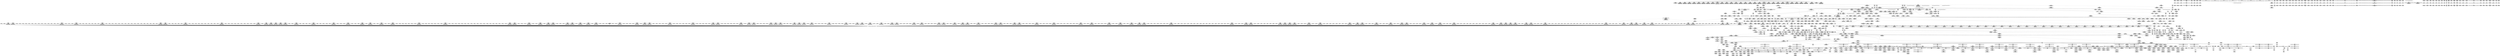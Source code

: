 digraph {
	CE0x5a30500 [shape=record,shape=Mrecord,label="{CE0x5a30500|80:_i64,_:_CRE_1363,1364_}"]
	CE0x5a56fd0 [shape=record,shape=Mrecord,label="{CE0x5a56fd0|aa_cred_profile:tmp21|security/apparmor/include/context.h,100|*SummSource*}"]
	CE0x5a387c0 [shape=record,shape=Mrecord,label="{CE0x5a387c0|124:_i32,_128:_i64,_144:_i32,_192:_i32,_200:_%struct.aa_dfa*,_:_CRE_24,32_|*MultipleSource*|security/apparmor/lsm.c,395|security/apparmor/lsm.c,396}"]
	CE0x5a2ae50 [shape=record,shape=Mrecord,label="{CE0x5a2ae50|80:_i64,_:_CRE_96,104_|*MultipleSource*|*LoadInst*|security/apparmor/include/apparmor.h,117|security/apparmor/include/apparmor.h,117}"]
	CE0x59f1e20 [shape=record,shape=Mrecord,label="{CE0x59f1e20|apparmor_file_open:tmp14|security/apparmor/lsm.c,391|*SummSink*}"]
	CE0x5a78b30 [shape=record,shape=Mrecord,label="{CE0x5a78b30|80:_i64,_:_CRE_1646,1647_}"]
	CE0x5a92b30 [shape=record,shape=Mrecord,label="{CE0x5a92b30|aa_cred_profile:security|security/apparmor/include/context.h,99}"]
	CE0x5a51d70 [shape=record,shape=Mrecord,label="{CE0x5a51d70|_ret_i32_%call17,_!dbg_!15526|security/apparmor/file.c,307}"]
	CE0x5aeb030 [shape=record,shape=Mrecord,label="{CE0x5aeb030|aa_map_file_to_perms:tmp32|security/apparmor/include/file.h,209}"]
	CE0x5a800d0 [shape=record,shape=Mrecord,label="{CE0x5a800d0|80:_i64,_:_CRE_2268,2304_|*MultipleSource*|*LoadInst*|security/apparmor/include/apparmor.h,117|security/apparmor/include/apparmor.h,117}"]
	CE0x59c5c70 [shape=record,shape=Mrecord,label="{CE0x59c5c70|i32_1|*Constant*}"]
	CE0x59f1b30 [shape=record,shape=Mrecord,label="{CE0x59f1b30|apparmor_file_open:allow12|security/apparmor/lsm.c,403}"]
	CE0x5a39e80 [shape=record,shape=Mrecord,label="{CE0x5a39e80|124:_i32,_128:_i64,_144:_i32,_192:_i32,_200:_%struct.aa_dfa*,_:_CRE_88,96_|*MultipleSource*|security/apparmor/lsm.c,395|security/apparmor/lsm.c,396}"]
	CE0x59e6b80 [shape=record,shape=Mrecord,label="{CE0x59e6b80|aa_cred_profile:conv|security/apparmor/include/context.h,100|*SummSink*}"]
	CE0x5a02ff0 [shape=record,shape=Mrecord,label="{CE0x5a02ff0|apparmor_file_open:i_uid|security/apparmor/lsm.c,398|*SummSink*}"]
	CE0x5ac25e0 [shape=record,shape=Mrecord,label="{CE0x5ac25e0|aa_cred_profile:tmp23|security/apparmor/include/context.h,100|*SummSink*}"]
	CE0x5a75a10 [shape=record,shape=Mrecord,label="{CE0x5a75a10|80:_i64,_:_CRE_1392,1536_|*MultipleSource*|*LoadInst*|security/apparmor/include/apparmor.h,117|security/apparmor/include/apparmor.h,117}"]
	CE0x5a60a50 [shape=record,shape=Mrecord,label="{CE0x5a60a50|80:_i64,_:_CRE_447,448_}"]
	CE0x5ad6db0 [shape=record,shape=Mrecord,label="{CE0x5ad6db0|i32_6|*Constant*}"]
	CE0x62bbfb0 [shape=record,shape=Mrecord,label="{CE0x62bbfb0|apparmor_file_open:f_security|security/apparmor/lsm.c,378}"]
	CE0x5a6f860 [shape=record,shape=Mrecord,label="{CE0x5a6f860|80:_i64,_:_CRE_1316,1317_}"]
	CE0x59e7330 [shape=record,shape=Mrecord,label="{CE0x59e7330|file_inode:f_inode|include/linux/fs.h,1916}"]
	CE0x5a60940 [shape=record,shape=Mrecord,label="{CE0x5a60940|80:_i64,_:_CRE_446,447_}"]
	CE0x5a25890 [shape=record,shape=Mrecord,label="{CE0x5a25890|i64*_getelementptr_inbounds_(_2_x_i64_,_2_x_i64_*___llvm_gcov_ctr55,_i64_0,_i64_0)|*Constant*|*SummSource*}"]
	CE0x5a6fa80 [shape=record,shape=Mrecord,label="{CE0x5a6fa80|80:_i64,_:_CRE_1318,1319_}"]
	CE0x5ac4d60 [shape=record,shape=Mrecord,label="{CE0x5ac4d60|aa_cred_profile:tmp27|security/apparmor/include/context.h,100|*SummSink*}"]
	CE0x5a8f0c0 [shape=record,shape=Mrecord,label="{CE0x5a8f0c0|aa_map_file_to_perms:tmp7|security/apparmor/include/file.h,200}"]
	CE0x5a7f910 [shape=record,shape=Mrecord,label="{CE0x5a7f910|80:_i64,_:_CRE_2120,2248_|*MultipleSource*|*LoadInst*|security/apparmor/include/apparmor.h,117|security/apparmor/include/apparmor.h,117}"]
	CE0x5aea1c0 [shape=record,shape=Mrecord,label="{CE0x5aea1c0|aa_map_file_to_perms:tmp30|security/apparmor/include/file.h,208|*SummSink*}"]
	CE0x5a48ea0 [shape=record,shape=Mrecord,label="{CE0x5a48ea0|aa_map_file_to_perms:perms.1}"]
	CE0x5aec870 [shape=record,shape=Mrecord,label="{CE0x5aec870|aa_map_file_to_perms:perms.3|*SummSink*}"]
	CE0x5a35800 [shape=record,shape=Mrecord,label="{CE0x5a35800|apparmor_file_open:call5|security/apparmor/lsm.c,395|*SummSink*}"]
	CE0x5a8e280 [shape=record,shape=Mrecord,label="{CE0x5a8e280|aa_cred_profile:lor.rhs|*SummSource*}"]
	CE0x59f4c80 [shape=record,shape=Mrecord,label="{CE0x59f4c80|i64_5|*Constant*|*SummSink*}"]
	"CONST[source:2(external),value:0(static)][purpose:{operation}][SrcIdx:4]"
	CE0x5aed080 [shape=record,shape=Mrecord,label="{CE0x5aed080|aa_map_file_to_perms:and20|security/apparmor/include/file.h,210}"]
	CE0x5a7b8e0 [shape=record,shape=Mrecord,label="{CE0x5a7b8e0|80:_i64,_:_CRE_1696,1704_|*MultipleSource*|*LoadInst*|security/apparmor/include/apparmor.h,117|security/apparmor/include/apparmor.h,117}"]
	CE0x5a7c210 [shape=record,shape=Mrecord,label="{CE0x5a7c210|80:_i64,_:_CRE_1736,1752_|*MultipleSource*|*LoadInst*|security/apparmor/include/apparmor.h,117|security/apparmor/include/apparmor.h,117}"]
	CE0x5ac5d90 [shape=record,shape=Mrecord,label="{CE0x5ac5d90|aa_cred_profile:tmp29|security/apparmor/include/context.h,100}"]
	CE0x5ae2a70 [shape=record,shape=Mrecord,label="{CE0x5ae2a70|aa_map_file_to_perms:and9|security/apparmor/include/file.h,205|*SummSink*}"]
	CE0x5adff90 [shape=record,shape=Mrecord,label="{CE0x5adff90|aa_map_file_to_perms:if.end6}"]
	CE0x5a5fea0 [shape=record,shape=Mrecord,label="{CE0x5a5fea0|80:_i64,_:_CRE_436,437_}"]
	CE0x5a438b0 [shape=record,shape=Mrecord,label="{CE0x5a438b0|aa_cred_profile:do.end10|*SummSource*}"]
	CE0x5a39040 [shape=record,shape=Mrecord,label="{CE0x5a39040|124:_i32,_128:_i64,_144:_i32,_192:_i32,_200:_%struct.aa_dfa*,_:_CRE_40,48_|*MultipleSource*|security/apparmor/lsm.c,395|security/apparmor/lsm.c,396}"]
	CE0x5a5f400 [shape=record,shape=Mrecord,label="{CE0x5a5f400|80:_i64,_:_CRE_426,427_}"]
	CE0x5a99090 [shape=record,shape=Mrecord,label="{CE0x5a99090|i64*_getelementptr_inbounds_(_19_x_i64_,_19_x_i64_*___llvm_gcov_ctr100,_i64_0,_i64_17)|*Constant*|*SummSource*}"]
	CE0x5aedf50 [shape=record,shape=Mrecord,label="{CE0x5aedf50|i64_16|*Constant*|*SummSource*}"]
	CE0x5a52a40 [shape=record,shape=Mrecord,label="{CE0x5a52a40|i64*_getelementptr_inbounds_(_16_x_i64_,_16_x_i64_*___llvm_gcov_ctr46,_i64_0,_i64_9)|*Constant*|*SummSink*}"]
	CE0x5a2bdc0 [shape=record,shape=Mrecord,label="{CE0x5a2bdc0|GLOBAL:__llvm_gcov_ctr46|Global_var:__llvm_gcov_ctr46}"]
	CE0x5a70630 [shape=record,shape=Mrecord,label="{CE0x5a70630|80:_i64,_:_CRE_1329,1330_}"]
	CE0x5a9a9d0 [shape=record,shape=Mrecord,label="{CE0x5a9a9d0|aa_map_file_to_perms:or23|security/apparmor/include/file.h,211|*SummSink*}"]
	CE0x5a4f7e0 [shape=record,shape=Mrecord,label="{CE0x5a4f7e0|i8*_getelementptr_inbounds_(_36_x_i8_,_36_x_i8_*_.str12,_i32_0,_i32_0)|*Constant*|*SummSource*}"]
	CE0x5a8bd70 [shape=record,shape=Mrecord,label="{CE0x5a8bd70|aa_map_file_to_perms:tobool8|security/apparmor/include/file.h,205|*SummSource*}"]
	CE0x5a418e0 [shape=record,shape=Mrecord,label="{CE0x5a418e0|apparmor_file_open:tmp19|security/apparmor/lsm.c,396|*SummSource*}"]
	CE0x5a2a930 [shape=record,shape=Mrecord,label="{CE0x5a2a930|80:_i64,_:_CRE_72,80_|*MultipleSource*|*LoadInst*|security/apparmor/include/apparmor.h,117|security/apparmor/include/apparmor.h,117}"]
	CE0x5a26770 [shape=record,shape=Mrecord,label="{CE0x5a26770|80:_i64,_:_CRE_184,188_|*MultipleSource*|*LoadInst*|security/apparmor/include/apparmor.h,117|security/apparmor/include/apparmor.h,117}"]
	CE0x5a45c50 [shape=record,shape=Mrecord,label="{CE0x5a45c50|aa_map_file_to_perms:tmp13|security/apparmor/include/file.h,202}"]
	CE0x5a61d70 [shape=record,shape=Mrecord,label="{CE0x5a61d70|80:_i64,_:_CRE_472,480_|*MultipleSource*|*LoadInst*|security/apparmor/include/apparmor.h,117|security/apparmor/include/apparmor.h,117}"]
	CE0x5a5ce80 [shape=record,shape=Mrecord,label="{CE0x5a5ce80|80:_i64,_:_CRE_392,393_}"]
	CE0x5ad7f20 [shape=record,shape=Mrecord,label="{CE0x5ad7f20|_call_void_mcount()_#2}"]
	CE0x5a26580 [shape=record,shape=Mrecord,label="{CE0x5a26580|80:_i64,_:_CRE_176,184_|*MultipleSource*|*LoadInst*|security/apparmor/include/apparmor.h,117|security/apparmor/include/apparmor.h,117}"]
	CE0x5a75190 [shape=record,shape=Mrecord,label="{CE0x5a75190|80:_i64,_:_CRE_1370,1371_}"]
	CE0x5a6bd70 [shape=record,shape=Mrecord,label="{CE0x5a6bd70|80:_i64,_:_CRE_1242,1243_}"]
	CE0x5ac3e50 [shape=record,shape=Mrecord,label="{CE0x5ac3e50|i64*_getelementptr_inbounds_(_16_x_i64_,_16_x_i64_*___llvm_gcov_ctr46,_i64_0,_i64_12)|*Constant*|*SummSource*}"]
	CE0x5a2cbb0 [shape=record,shape=Mrecord,label="{CE0x5a2cbb0|i32_8|*Constant*|*SummSource*}"]
	CE0x5a6df70 [shape=record,shape=Mrecord,label="{CE0x5a6df70|80:_i64,_:_CRE_1274,1275_}"]
	CE0x5ac1a60 [shape=record,shape=Mrecord,label="{CE0x5ac1a60|aa_map_file_to_perms:tmp18|security/apparmor/include/file.h,205|*SummSource*}"]
	CE0x5a5fa60 [shape=record,shape=Mrecord,label="{CE0x5a5fa60|80:_i64,_:_CRE_432,433_}"]
	CE0x5a43ae0 [shape=record,shape=Mrecord,label="{CE0x5a43ae0|aa_cred_profile:if.end}"]
	CE0x5a2e2a0 [shape=record,shape=Mrecord,label="{CE0x5a2e2a0|80:_i64,_:_CRE_8,16_|*MultipleSource*|*LoadInst*|security/apparmor/include/apparmor.h,117|security/apparmor/include/apparmor.h,117}"]
	CE0x5ac9ed0 [shape=record,shape=Mrecord,label="{CE0x5ac9ed0|aa_map_file_to_perms:bb|*SummSink*}"]
	CE0x5a5d260 [shape=record,shape=Mrecord,label="{CE0x5a5d260|80:_i64,_:_CRE_394,395_}"]
	CE0x5a677d0 [shape=record,shape=Mrecord,label="{CE0x5a677d0|80:_i64,_:_CRE_626,627_}"]
	CE0x5acaae0 [shape=record,shape=Mrecord,label="{CE0x5acaae0|aa_map_file_to_perms:tmp19|security/apparmor/include/file.h,205|*SummSource*}"]
	"CONST[source:1(input),value:2(dynamic)][purpose:{subject}][SrcIdx:17]"
	CE0x59f6810 [shape=record,shape=Mrecord,label="{CE0x59f6810|apparmor_file_open:call9|security/apparmor/lsm.c,401}"]
	CE0x59e93a0 [shape=record,shape=Mrecord,label="{CE0x59e93a0|file_inode:tmp2}"]
	CE0x5a2d430 [shape=record,shape=Mrecord,label="{CE0x5a2d430|mediated_filesystem:tmp4|*LoadInst*|security/apparmor/include/apparmor.h,117|*SummSource*}"]
	CE0x5a95030 [shape=record,shape=Mrecord,label="{CE0x5a95030|aa_cred_profile:do.body|*SummSink*}"]
	CE0x59f9720 [shape=record,shape=Mrecord,label="{CE0x59f9720|apparmor_file_open:tmp11|security/apparmor/lsm.c,390}"]
	CE0x5ab68c0 [shape=record,shape=Mrecord,label="{CE0x5ab68c0|aa_map_file_to_perms:perms.1|*SummSource*}"]
	CE0x59faa50 [shape=record,shape=Mrecord,label="{CE0x59faa50|apparmor_file_open:tmp13|security/apparmor/lsm.c,390|*SummSource*}"]
	CE0x5a2f950 [shape=record,shape=Mrecord,label="{CE0x5a2f950|80:_i64,_:_CRE_1352,1353_}"]
	CE0x59e69f0 [shape=record,shape=Mrecord,label="{CE0x59e69f0|aa_cred_profile:conv|security/apparmor/include/context.h,100|*SummSource*}"]
	CE0x5a3a300 [shape=record,shape=Mrecord,label="{CE0x5a3a300|124:_i32,_128:_i64,_144:_i32,_192:_i32,_200:_%struct.aa_dfa*,_:_CRE_104,112_|*MultipleSource*|security/apparmor/lsm.c,395|security/apparmor/lsm.c,396}"]
	CE0x5a9a230 [shape=record,shape=Mrecord,label="{CE0x5a9a230|i32_16|*Constant*|*SummSource*}"]
	CE0x5a3b3a0 [shape=record,shape=Mrecord,label="{CE0x5a3b3a0|124:_i32,_128:_i64,_144:_i32,_192:_i32,_200:_%struct.aa_dfa*,_:_CRE_144,148_|*MultipleSource*|security/apparmor/lsm.c,395|security/apparmor/lsm.c,396}"]
	CE0x5ab50b0 [shape=record,shape=Mrecord,label="{CE0x5ab50b0|aa_cred_profile:lnot3|security/apparmor/include/context.h,100}"]
	CE0x5ac3220 [shape=record,shape=Mrecord,label="{CE0x5ac3220|aa_cred_profile:tmp24|security/apparmor/include/context.h,100}"]
	"CONST[source:0(mediator),value:2(dynamic)][purpose:{object}][SnkIdx:1]"
	CE0x5a2bef0 [shape=record,shape=Mrecord,label="{CE0x5a2bef0|mediated_filesystem:tmp2|*SummSink*}"]
	CE0x5a602e0 [shape=record,shape=Mrecord,label="{CE0x5a602e0|80:_i64,_:_CRE_440,441_}"]
	CE0x5a2a450 [shape=record,shape=Mrecord,label="{CE0x5a2a450|80:_i64,_:_CRE_48,56_|*MultipleSource*|*LoadInst*|security/apparmor/include/apparmor.h,117|security/apparmor/include/apparmor.h,117}"]
	CE0x5a2e730 [shape=record,shape=Mrecord,label="{CE0x5a2e730|0:_i16,_4:_i32,_8:_i16,_40:_%struct.super_block*,_:_SCMRE_4,6_|*MultipleSource*|security/apparmor/lsm.c,382|security/apparmor/lsm.c,397|security/apparmor/lsm.c, 398|security/apparmor/lsm.c,398|Function::mediated_filesystem&Arg::inode::}"]
	CE0x5a6da20 [shape=record,shape=Mrecord,label="{CE0x5a6da20|80:_i64,_:_CRE_1269,1270_}"]
	CE0x5a770a0 [shape=record,shape=Mrecord,label="{CE0x5a770a0|80:_i64,_:_CRE_1621,1622_}"]
	CE0x5a7bc10 [shape=record,shape=Mrecord,label="{CE0x5a7bc10|80:_i64,_:_CRE_1712,1720_|*MultipleSource*|*LoadInst*|security/apparmor/include/apparmor.h,117|security/apparmor/include/apparmor.h,117}"]
	CE0x5ad6260 [shape=record,shape=Mrecord,label="{CE0x5ad6260|i64_10|*Constant*}"]
	CE0x5a82a50 [shape=record,shape=Mrecord,label="{CE0x5a82a50|%struct.aa_task_cxt*_null|*Constant*}"]
	CE0x5a5c8b0 [shape=record,shape=Mrecord,label="{CE0x5a5c8b0|80:_i64,_:_CRE_368,372_|*MultipleSource*|*LoadInst*|security/apparmor/include/apparmor.h,117|security/apparmor/include/apparmor.h,117}"]
	CE0x5a6dd50 [shape=record,shape=Mrecord,label="{CE0x5a6dd50|80:_i64,_:_CRE_1272,1273_}"]
	CE0x59e5ef0 [shape=record,shape=Mrecord,label="{CE0x59e5ef0|128:_i8*,_:_CRE_16,20_|*MultipleSource*|Function::aa_cred_profile&Arg::cred::|Function::apparmor_file_open&Arg::cred::|security/apparmor/include/context.h,99}"]
	CE0x59f7620 [shape=record,shape=Mrecord,label="{CE0x59f7620|i32_15|*Constant*}"]
	CE0x5a2aad0 [shape=record,shape=Mrecord,label="{CE0x5a2aad0|80:_i64,_:_CRE_80,88_|*MultipleSource*|*LoadInst*|security/apparmor/include/apparmor.h,117|security/apparmor/include/apparmor.h,117}"]
	CE0x59e71c0 [shape=record,shape=Mrecord,label="{CE0x59e71c0|get_current:tmp1}"]
	CE0x59d3160 [shape=record,shape=Mrecord,label="{CE0x59d3160|apparmor_file_open:call10|security/apparmor/lsm.c,400|*SummSink*}"]
	"CONST[source:2(external),value:0(static)][purpose:{operation}][SrcIdx:5]"
	CE0x59f7830 [shape=record,shape=Mrecord,label="{CE0x59f7830|i32_15|*Constant*|*SummSource*}"]
	CE0x5a26d40 [shape=record,shape=Mrecord,label="{CE0x5a26d40|80:_i64,_:_CRE_208,216_|*MultipleSource*|*LoadInst*|security/apparmor/include/apparmor.h,117|security/apparmor/include/apparmor.h,117}"]
	CE0x5ae8fb0 [shape=record,shape=Mrecord,label="{CE0x5ae8fb0|aa_map_file_to_perms:tmp27|security/apparmor/include/file.h,208|*SummSource*}"]
	CE0x59f4ea0 [shape=record,shape=Mrecord,label="{CE0x59f4ea0|mediated_filesystem:inode|Function::mediated_filesystem&Arg::inode::|*SummSink*}"]
	CE0x5a0a5f0 [shape=record,shape=Mrecord,label="{CE0x5a0a5f0|i32_14|*Constant*}"]
	CE0x5a88ba0 [shape=record,shape=Mrecord,label="{CE0x5a88ba0|i32_1024|*Constant*}"]
	CE0x5a34240 [shape=record,shape=Mrecord,label="{CE0x5a34240|apparmor_file_open:tmp27|security/apparmor/lsm.c,406|*SummSource*}"]
	CE0x59f5900 [shape=record,shape=Mrecord,label="{CE0x59f5900|i64_2|*Constant*|*SummSource*}"]
	CE0x5a7e7c0 [shape=record,shape=Mrecord,label="{CE0x5a7e7c0|80:_i64,_:_CRE_1877,1878_}"]
	CE0x5add0c0 [shape=record,shape=Mrecord,label="{CE0x5add0c0|aa_map_file_to_perms:tmp}"]
	CE0x5a6b2d0 [shape=record,shape=Mrecord,label="{CE0x5a6b2d0|80:_i64,_:_CRE_1232,1233_}"]
	CE0x59d1680 [shape=record,shape=Mrecord,label="{CE0x59d1680|24:_%struct.dentry*,_32:_%struct.inode*,_128:_i32,_132:_i32,_456:_i8*,_:_CRE_9,10_}"]
	CE0x59d2140 [shape=record,shape=Mrecord,label="{CE0x59d2140|apparmor_file_open:if.end4|*SummSink*}"]
	CE0x5a28820 [shape=record,shape=Mrecord,label="{CE0x5a28820|80:_i64,_:_CRE_320,328_|*MultipleSource*|*LoadInst*|security/apparmor/include/apparmor.h,117|security/apparmor/include/apparmor.h,117}"]
	CE0x59e77b0 [shape=record,shape=Mrecord,label="{CE0x59e77b0|file_inode:tmp4|*LoadInst*|include/linux/fs.h,1916|*SummSource*}"]
	CE0x5ab4fb0 [shape=record,shape=Mrecord,label="{CE0x5ab4fb0|aa_cred_profile:lnot2|security/apparmor/include/context.h,100|*SummSink*}"]
	CE0x5a63e70 [shape=record,shape=Mrecord,label="{CE0x5a63e70|80:_i64,_:_CRE_572,573_}"]
	CE0x5a95ac0 [shape=record,shape=Mrecord,label="{CE0x5a95ac0|128:_i8*,_:_CRE_128,136_|*MultipleSource*|Function::aa_cred_profile&Arg::cred::|Function::apparmor_file_open&Arg::cred::|security/apparmor/include/context.h,99}"]
	CE0x5ae7cd0 [shape=record,shape=Mrecord,label="{CE0x5ae7cd0|aa_map_file_to_perms:and15|security/apparmor/include/file.h,208|*SummSource*}"]
	CE0x5ad6560 [shape=record,shape=Mrecord,label="{CE0x5ad6560|aa_map_file_to_perms:tmp21|security/apparmor/include/file.h,205|*SummSource*}"]
	CE0x5a5d640 [shape=record,shape=Mrecord,label="{CE0x5a5d640|80:_i64,_:_CRE_398,399_}"]
	CE0x5a7d190 [shape=record,shape=Mrecord,label="{CE0x5a7d190|80:_i64,_:_CRE_1808,1816_|*MultipleSource*|*LoadInst*|security/apparmor/include/apparmor.h,117|security/apparmor/include/apparmor.h,117}"]
	CE0x5a7f720 [shape=record,shape=Mrecord,label="{CE0x5a7f720|80:_i64,_:_CRE_2112,2120_|*MultipleSource*|*LoadInst*|security/apparmor/include/apparmor.h,117|security/apparmor/include/apparmor.h,117}"]
	CE0x5a82e60 [shape=record,shape=Mrecord,label="{CE0x5a82e60|get_current:tmp2}"]
	CE0x59d2fa0 [shape=record,shape=Mrecord,label="{CE0x59d2fa0|_ret_i32_%perms.4,_!dbg_!15504|security/apparmor/include/file.h,213|*SummSink*}"]
	CE0x5a6c920 [shape=record,shape=Mrecord,label="{CE0x5a6c920|80:_i64,_:_CRE_1253,1254_}"]
	CE0x5a76ff0 [shape=record,shape=Mrecord,label="{CE0x5a76ff0|80:_i64,_:_CRE_1620,1621_}"]
	CE0x5a2be80 [shape=record,shape=Mrecord,label="{CE0x5a2be80|mediated_filesystem:tmp2|*SummSource*}"]
	CE0x59c6380 [shape=record,shape=Mrecord,label="{CE0x59c6380|apparmor_file_open:if.then|*SummSink*}"]
	CE0x5a667e0 [shape=record,shape=Mrecord,label="{CE0x5a667e0|80:_i64,_:_CRE_611,612_}"]
	CE0x5a2d020 [shape=record,shape=Mrecord,label="{CE0x5a2d020|mediated_filesystem:i_sb|security/apparmor/include/apparmor.h,117|*SummSink*}"]
	CE0x5a60830 [shape=record,shape=Mrecord,label="{CE0x5a60830|80:_i64,_:_CRE_445,446_}"]
	CE0x5a45850 [shape=record,shape=Mrecord,label="{CE0x5a45850|aa_cred_profile:tmp|*SummSink*}"]
	CE0x5a28a10 [shape=record,shape=Mrecord,label="{CE0x5a28a10|80:_i64,_:_CRE_328,336_|*MultipleSource*|*LoadInst*|security/apparmor/include/apparmor.h,117|security/apparmor/include/apparmor.h,117}"]
	CE0x5a612d0 [shape=record,shape=Mrecord,label="{CE0x5a612d0|80:_i64,_:_CRE_455,456_}"]
	CE0x5ad9d90 [shape=record,shape=Mrecord,label="{CE0x5ad9d90|aa_map_file_to_perms:tmp15|security/apparmor/include/file.h,203}"]
	CE0x5a67f40 [shape=record,shape=Mrecord,label="{CE0x5a67f40|80:_i64,_:_CRE_640,648_|*MultipleSource*|*LoadInst*|security/apparmor/include/apparmor.h,117|security/apparmor/include/apparmor.h,117}"]
	CE0x5a614f0 [shape=record,shape=Mrecord,label="{CE0x5a614f0|80:_i64,_:_CRE_457,458_}"]
	CE0x5ad96b0 [shape=record,shape=Mrecord,label="{CE0x5ad96b0|aa_map_file_to_perms:tmp22|security/apparmor/include/file.h,205|*SummSink*}"]
	CE0x5a66180 [shape=record,shape=Mrecord,label="{CE0x5a66180|80:_i64,_:_CRE_605,606_}"]
	CE0x5a8ed80 [shape=record,shape=Mrecord,label="{CE0x5a8ed80|i32_22|*Constant*|*SummSource*}"]
	CE0x5a6f0f0 [shape=record,shape=Mrecord,label="{CE0x5a6f0f0|80:_i64,_:_CRE_1309,1310_}"]
	CE0x5a42a80 [shape=record,shape=Mrecord,label="{CE0x5a42a80|aa_cred_profile:do.body6|*SummSource*}"]
	"CONST[source:2(external),value:0(static)][purpose:{operation}][SrcIdx:13]"
	CE0x59bfec0 [shape=record,shape=Mrecord,label="{CE0x59bfec0|apparmor_file_open:tmp}"]
	CE0x5a6cd60 [shape=record,shape=Mrecord,label="{CE0x5a6cd60|80:_i64,_:_CRE_1257,1258_}"]
	CE0x59e7490 [shape=record,shape=Mrecord,label="{CE0x59e7490|file_inode:f_inode|include/linux/fs.h,1916|*SummSink*}"]
	CE0x5a276b0 [shape=record,shape=Mrecord,label="{CE0x5a276b0|80:_i64,_:_CRE_256,264_|*MultipleSource*|*LoadInst*|security/apparmor/include/apparmor.h,117|security/apparmor/include/apparmor.h,117}"]
	CE0x5a7f150 [shape=record,shape=Mrecord,label="{CE0x5a7f150|80:_i64,_:_CRE_1920,1928_|*MultipleSource*|*LoadInst*|security/apparmor/include/apparmor.h,117|security/apparmor/include/apparmor.h,117}"]
	CE0x5aaf3d0 [shape=record,shape=Mrecord,label="{CE0x5aaf3d0|aa_cred_profile:tmp15|security/apparmor/include/context.h,100}"]
	CE0x5a63810 [shape=record,shape=Mrecord,label="{CE0x5a63810|80:_i64,_:_CRE_566,567_}"]
	CE0x59bed70 [shape=record,shape=Mrecord,label="{CE0x59bed70|apparmor_file_open:tmp1|*SummSource*}"]
	CE0x5a6f530 [shape=record,shape=Mrecord,label="{CE0x5a6f530|80:_i64,_:_CRE_1313,1314_}"]
	CE0x5a9b590 [shape=record,shape=Mrecord,label="{CE0x5a9b590|i64*_getelementptr_inbounds_(_19_x_i64_,_19_x_i64_*___llvm_gcov_ctr100,_i64_0,_i64_18)|*Constant*|*SummSource*}"]
	CE0x5a33e50 [shape=record,shape=Mrecord,label="{CE0x5a33e50|apparmor_file_open:tmp26|security/apparmor/lsm.c,406|*SummSink*}"]
	CE0x5a30d30 [shape=record,shape=Mrecord,label="{CE0x5a30d30|apparmor_file_open:tmp23|security/apparmor/lsm.c,398}"]
	CE0x5a2da20 [shape=record,shape=Mrecord,label="{CE0x5a2da20|i32_10|*Constant*|*SummSink*}"]
	CE0x5a61e80 [shape=record,shape=Mrecord,label="{CE0x5a61e80|80:_i64,_:_CRE_480,488_|*MultipleSource*|*LoadInst*|security/apparmor/include/apparmor.h,117|security/apparmor/include/apparmor.h,117}"]
	CE0x59f1870 [shape=record,shape=Mrecord,label="{CE0x59f1870|apparmor_file_open:conv|security/apparmor/lsm.c,403}"]
	CE0x59ee900 [shape=record,shape=Mrecord,label="{CE0x59ee900|apparmor_file_open:tmp5|security/apparmor/lsm.c,382|*SummSink*}"]
	CE0x5a9b9b0 [shape=record,shape=Mrecord,label="{CE0x5a9b9b0|aa_map_file_to_perms:tmp40|security/apparmor/include/file.h,213|*SummSource*}"]
	CE0x5a56720 [shape=record,shape=Mrecord,label="{CE0x5a56720|i64*_getelementptr_inbounds_(_16_x_i64_,_16_x_i64_*___llvm_gcov_ctr46,_i64_0,_i64_8)|*Constant*|*SummSink*}"]
	CE0x5a2efc0 [shape=record,shape=Mrecord,label="{CE0x5a2efc0|80:_i64,_:_CRE_1343,1344_}"]
	CE0x59e0150 [shape=record,shape=Mrecord,label="{CE0x59e0150|apparmor_file_open:call1|security/apparmor/lsm.c,382|*SummSource*}"]
	CE0x5aeeb60 [shape=record,shape=Mrecord,label="{CE0x5aeeb60|aa_map_file_to_perms:tmp34|security/apparmor/include/file.h,210|*SummSource*}"]
	CE0x59d2a60 [shape=record,shape=Mrecord,label="{CE0x59d2a60|aa_map_file_to_perms:entry|*SummSource*}"]
	CE0x5a62890 [shape=record,shape=Mrecord,label="{CE0x5a62890|80:_i64,_:_CRE_528,536_|*MultipleSource*|*LoadInst*|security/apparmor/include/apparmor.h,117|security/apparmor/include/apparmor.h,117}"]
	CE0x5a2a5f0 [shape=record,shape=Mrecord,label="{CE0x5a2a5f0|80:_i64,_:_CRE_56,64_|*MultipleSource*|*LoadInst*|security/apparmor/include/apparmor.h,117|security/apparmor/include/apparmor.h,117}"]
	CE0x5ac75a0 [shape=record,shape=Mrecord,label="{CE0x5ac75a0|i64*_getelementptr_inbounds_(_16_x_i64_,_16_x_i64_*___llvm_gcov_ctr46,_i64_0,_i64_15)|*Constant*}"]
	CE0x5adefc0 [shape=record,shape=Mrecord,label="{CE0x5adefc0|aa_map_file_to_perms:if.end24|*SummSource*}"]
	CE0x5a5ffb0 [shape=record,shape=Mrecord,label="{CE0x5a5ffb0|80:_i64,_:_CRE_437,438_}"]
	CE0x5a77e70 [shape=record,shape=Mrecord,label="{CE0x5a77e70|80:_i64,_:_CRE_1634,1635_}"]
	CE0x5a7d570 [shape=record,shape=Mrecord,label="{CE0x5a7d570|80:_i64,_:_CRE_1824,1828_|*MultipleSource*|*LoadInst*|security/apparmor/include/apparmor.h,117|security/apparmor/include/apparmor.h,117}"]
	CE0x5a6e3b0 [shape=record,shape=Mrecord,label="{CE0x5a6e3b0|80:_i64,_:_CRE_1278,1279_}"]
	CE0x5a50d30 [shape=record,shape=Mrecord,label="{CE0x5a50d30|aa_path_perm:path|Function::aa_path_perm&Arg::path::|*SummSink*}"]
	CE0x5a40d50 [shape=record,shape=Mrecord,label="{CE0x5a40d50|i64_7|*Constant*|*SummSink*}"]
	CE0x59cd570 [shape=record,shape=Mrecord,label="{CE0x59cd570|24:_%struct.dentry*,_32:_%struct.inode*,_128:_i32,_132:_i32,_456:_i8*,_:_CRE_14,15_}"]
	CE0x5a6d5e0 [shape=record,shape=Mrecord,label="{CE0x5a6d5e0|80:_i64,_:_CRE_1265,1266_}"]
	CE0x5a80e20 [shape=record,shape=Mrecord,label="{CE0x5a80e20|aa_cred_profile:tmp3|*SummSource*}"]
	CE0x5a5d3d0 [shape=record,shape=Mrecord,label="{CE0x5a5d3d0|80:_i64,_:_CRE_395,396_}"]
	CE0x5a76dd0 [shape=record,shape=Mrecord,label="{CE0x5a76dd0|80:_i64,_:_CRE_1618,1619_}"]
	CE0x5a8b020 [shape=record,shape=Mrecord,label="{CE0x5a8b020|aa_cred_profile:tobool|security/apparmor/include/context.h,100|*SummSource*}"]
	CE0x5a27c80 [shape=record,shape=Mrecord,label="{CE0x5a27c80|80:_i64,_:_CRE_272,280_|*MultipleSource*|*LoadInst*|security/apparmor/include/apparmor.h,117|security/apparmor/include/apparmor.h,117}"]
	CE0x5a7fb00 [shape=record,shape=Mrecord,label="{CE0x5a7fb00|80:_i64,_:_CRE_2248,2256_|*MultipleSource*|*LoadInst*|security/apparmor/include/apparmor.h,117|security/apparmor/include/apparmor.h,117}"]
	CE0x59f7150 [shape=record,shape=Mrecord,label="{CE0x59f7150|aa_path_perm:entry}"]
	CE0x5a06010 [shape=record,shape=Mrecord,label="{CE0x5a06010|apparmor_file_open:tmp3|security/apparmor/lsm.c,378|*SummSource*}"]
	CE0x5a85550 [shape=record,shape=Mrecord,label="{CE0x5a85550|128:_i8*,_:_CRE_168,176_|*MultipleSource*|Function::aa_cred_profile&Arg::cred::|Function::apparmor_file_open&Arg::cred::|security/apparmor/include/context.h,99}"]
	CE0x5a297b0 [shape=record,shape=Mrecord,label="{CE0x5a297b0|aa_cred_profile:tobool4|security/apparmor/include/context.h,100|*SummSource*}"]
	CE0x5a60610 [shape=record,shape=Mrecord,label="{CE0x5a60610|80:_i64,_:_CRE_443,444_}"]
	CE0x5a668f0 [shape=record,shape=Mrecord,label="{CE0x5a668f0|80:_i64,_:_CRE_612,613_}"]
	CE0x5a3ac50 [shape=record,shape=Mrecord,label="{CE0x5a3ac50|124:_i32,_128:_i64,_144:_i32,_192:_i32,_200:_%struct.aa_dfa*,_:_CRE_124,128_|*MultipleSource*|security/apparmor/lsm.c,395|security/apparmor/lsm.c,396}"]
	CE0x5aea000 [shape=record,shape=Mrecord,label="{CE0x5aea000|aa_map_file_to_perms:tmp30|security/apparmor/include/file.h,208|*SummSource*}"]
	CE0x5ad6bc0 [shape=record,shape=Mrecord,label="{CE0x5ad6bc0|_call_void_mcount()_#2|*SummSource*}"]
	CE0x59d2cf0 [shape=record,shape=Mrecord,label="{CE0x59d2cf0|aa_map_file_to_perms:file|Function::aa_map_file_to_perms&Arg::file::|*SummSink*}"]
	CE0x5a755d0 [shape=record,shape=Mrecord,label="{CE0x5a755d0|80:_i64,_:_CRE_1374,1375_}"]
	CE0x5a67e30 [shape=record,shape=Mrecord,label="{CE0x5a67e30|80:_i64,_:_CRE_632,640_|*MultipleSource*|*LoadInst*|security/apparmor/include/apparmor.h,117|security/apparmor/include/apparmor.h,117}"]
	CE0x5a2cf50 [shape=record,shape=Mrecord,label="{CE0x5a2cf50|mediated_filesystem:i_sb|security/apparmor/include/apparmor.h,117|*SummSource*}"]
	CE0x5aecd20 [shape=record,shape=Mrecord,label="{CE0x5aecd20|i32_64|*Constant*|*SummSink*}"]
	CE0x5a09c20 [shape=record,shape=Mrecord,label="{CE0x5a09c20|apparmor_file_open:tmp6|security/apparmor/lsm.c,382|*SummSource*}"]
	CE0x5ac1e30 [shape=record,shape=Mrecord,label="{CE0x5ac1e30|aa_map_file_to_perms:if.then17|*SummSource*}"]
	CE0x5a68490 [shape=record,shape=Mrecord,label="{CE0x5a68490|80:_i64,_:_CRE_664,672_|*MultipleSource*|*LoadInst*|security/apparmor/include/apparmor.h,117|security/apparmor/include/apparmor.h,117}"]
	CE0x5a7b5b0 [shape=record,shape=Mrecord,label="{CE0x5a7b5b0|80:_i64,_:_CRE_1686,1687_}"]
	CE0x5a475b0 [shape=record,shape=Mrecord,label="{CE0x5a475b0|aa_cred_profile:do.end}"]
	CE0x5a97990 [shape=record,shape=Mrecord,label="{CE0x5a97990|i64_-2147483648|*Constant*|*SummSink*}"]
	CE0x5ac46a0 [shape=record,shape=Mrecord,label="{CE0x5ac46a0|aa_cred_profile:tmp26|security/apparmor/include/context.h,100|*SummSource*}"]
	CE0x5ab3480 [shape=record,shape=Mrecord,label="{CE0x5ab3480|i64*_getelementptr_inbounds_(_19_x_i64_,_19_x_i64_*___llvm_gcov_ctr100,_i64_0,_i64_11)|*Constant*|*SummSink*}"]
	CE0x5a3a7e0 [shape=record,shape=Mrecord,label="{CE0x5a3a7e0|124:_i32,_128:_i64,_144:_i32,_192:_i32,_200:_%struct.aa_dfa*,_:_CRE_120,124_|*MultipleSource*|security/apparmor/lsm.c,395|security/apparmor/lsm.c,396}"]
	CE0x59d1120 [shape=record,shape=Mrecord,label="{CE0x59d1120|apparmor_file_open:cond|security/apparmor/lsm.c, 398}"]
	CE0x5ac8cf0 [shape=record,shape=Mrecord,label="{CE0x5ac8cf0|aa_cred_profile:profile11|security/apparmor/include/context.h,101|*SummSource*}"]
	CE0x5ad3b20 [shape=record,shape=Mrecord,label="{CE0x5ad3b20|aa_map_file_to_perms:tmp16|security/apparmor/include/file.h,203|*SummSink*}"]
	CE0x59ce3c0 [shape=record,shape=Mrecord,label="{CE0x59ce3c0|_call_void_mcount()_#2|*SummSink*}"]
	CE0x5a32680 [shape=record,shape=Mrecord,label="{CE0x5a32680|GLOBAL:aa_map_file_to_perms|*Constant*}"]
	CE0x5a467c0 [shape=record,shape=Mrecord,label="{CE0x5a467c0|aa_cred_profile:tmp17|security/apparmor/include/context.h,100|*SummSource*}"]
	CE0x5a78a20 [shape=record,shape=Mrecord,label="{CE0x5a78a20|80:_i64,_:_CRE_1645,1646_}"]
	CE0x5a969b0 [shape=record,shape=Mrecord,label="{CE0x5a969b0|i32_22|*Constant*|*SummSink*}"]
	CE0x5a6a3f0 [shape=record,shape=Mrecord,label="{CE0x5a6a3f0|80:_i64,_:_CRE_1218,1219_}"]
	CE0x5a98660 [shape=record,shape=Mrecord,label="{CE0x5a98660|aa_map_file_to_perms:tmp37|security/apparmor/include/file.h,211}"]
	CE0x5a657f0 [shape=record,shape=Mrecord,label="{CE0x5a657f0|80:_i64,_:_CRE_596,597_}"]
	CE0x5adf920 [shape=record,shape=Mrecord,label="{CE0x5adf920|aa_map_file_to_perms:tmp20|security/apparmor/include/file.h,205|*SummSource*}"]
	CE0x5a51f50 [shape=record,shape=Mrecord,label="{CE0x5a51f50|_ret_i32_%call17,_!dbg_!15526|security/apparmor/file.c,307|*SummSource*}"]
	CE0x5a7db40 [shape=record,shape=Mrecord,label="{CE0x5a7db40|80:_i64,_:_CRE_1848,1856_|*MultipleSource*|*LoadInst*|security/apparmor/include/apparmor.h,117|security/apparmor/include/apparmor.h,117}"]
	CE0x59fb1b0 [shape=record,shape=Mrecord,label="{CE0x59fb1b0|i64*_getelementptr_inbounds_(_12_x_i64_,_12_x_i64_*___llvm_gcov_ctr99,_i64_0,_i64_6)|*Constant*|*SummSink*}"]
	CE0x59f7260 [shape=record,shape=Mrecord,label="{CE0x59f7260|aa_path_perm:entry|*SummSource*}"]
	CE0x5aee080 [shape=record,shape=Mrecord,label="{CE0x5aee080|i64_16|*Constant*|*SummSink*}"]
	CE0x5ad9e70 [shape=record,shape=Mrecord,label="{CE0x5ad9e70|aa_map_file_to_perms:tmp15|security/apparmor/include/file.h,203|*SummSink*}"]
	CE0x5a5e520 [shape=record,shape=Mrecord,label="{CE0x5a5e520|80:_i64,_:_CRE_412,413_}"]
	CE0x59c8bc0 [shape=record,shape=Mrecord,label="{CE0x59c8bc0|apparmor_file_open:if.end13|*SummSource*}"]
	CE0x5a59c20 [shape=record,shape=Mrecord,label="{CE0x5a59c20|_ret_i32_%retval.0,_!dbg_!15508|security/apparmor/lsm.c,407|*SummSink*}"]
	CE0x5ac1b60 [shape=record,shape=Mrecord,label="{CE0x5ac1b60|aa_map_file_to_perms:if.end14}"]
	CE0x5a08d50 [shape=record,shape=Mrecord,label="{CE0x5a08d50|128:_i8*,_:_CRE_52,56_|*MultipleSource*|Function::aa_cred_profile&Arg::cred::|Function::apparmor_file_open&Arg::cred::|security/apparmor/include/context.h,99}"]
	CE0x5a87e80 [shape=record,shape=Mrecord,label="{CE0x5a87e80|128:_i8*,_:_CRE_28,32_|*MultipleSource*|Function::aa_cred_profile&Arg::cred::|Function::apparmor_file_open&Arg::cred::|security/apparmor/include/context.h,99}"]
	CE0x5a5a330 [shape=record,shape=Mrecord,label="{CE0x5a5a330|file_inode:bb|*SummSource*}"]
	CE0x59e8b20 [shape=record,shape=Mrecord,label="{CE0x59e8b20|aa_map_file_to_perms:tmp18|security/apparmor/include/file.h,205}"]
	CE0x5a833f0 [shape=record,shape=Mrecord,label="{CE0x5a833f0|aa_cred_profile:tmp7|security/apparmor/include/context.h,100}"]
	CE0x56ba0b0 [shape=record,shape=Mrecord,label="{CE0x56ba0b0|apparmor_file_open:tmp7|security/apparmor/lsm.c,382}"]
	CE0x59fa7e0 [shape=record,shape=Mrecord,label="{CE0x59fa7e0|apparmor_file_open:tmp13|security/apparmor/lsm.c,390}"]
	CE0x5ae9050 [shape=record,shape=Mrecord,label="{CE0x5ae9050|aa_map_file_to_perms:tmp27|security/apparmor/include/file.h,208|*SummSink*}"]
	CE0x5a33110 [shape=record,shape=Mrecord,label="{CE0x5a33110|i64*_getelementptr_inbounds_(_12_x_i64_,_12_x_i64_*___llvm_gcov_ctr99,_i64_0,_i64_10)|*Constant*}"]
	CE0x5a42470 [shape=record,shape=Mrecord,label="{CE0x5a42470|i64*_getelementptr_inbounds_(_12_x_i64_,_12_x_i64_*___llvm_gcov_ctr99,_i64_0,_i64_9)|*Constant*|*SummSink*}"]
	CE0x59c6590 [shape=record,shape=Mrecord,label="{CE0x59c6590|i64*_getelementptr_inbounds_(_12_x_i64_,_12_x_i64_*___llvm_gcov_ctr99,_i64_0,_i64_0)|*Constant*}"]
	CE0x5a79e50 [shape=record,shape=Mrecord,label="{CE0x5a79e50|80:_i64,_:_CRE_1664,1665_}"]
	CE0x5aec2d0 [shape=record,shape=Mrecord,label="{CE0x5aec2d0|aa_map_file_to_perms:perms.3}"]
	CE0x5a885b0 [shape=record,shape=Mrecord,label="{CE0x5a885b0|128:_i8*,_:_CRE_96,104_|*MultipleSource*|Function::aa_cred_profile&Arg::cred::|Function::apparmor_file_open&Arg::cred::|security/apparmor/include/context.h,99}"]
	CE0x5a503f0 [shape=record,shape=Mrecord,label="{CE0x5a503f0|aa_path_perm:op|Function::aa_path_perm&Arg::op::|*SummSource*}"]
	CE0x5aea880 [shape=record,shape=Mrecord,label="{CE0x5aea880|i64*_getelementptr_inbounds_(_19_x_i64_,_19_x_i64_*___llvm_gcov_ctr100,_i64_0,_i64_14)|*Constant*}"]
	CE0x5a463f0 [shape=record,shape=Mrecord,label="{CE0x5a463f0|aa_cred_profile:tmp16|security/apparmor/include/context.h,100|*SummSink*}"]
	CE0x5a797f0 [shape=record,shape=Mrecord,label="{CE0x5a797f0|80:_i64,_:_CRE_1658,1659_}"]
	CE0x59c64f0 [shape=record,shape=Mrecord,label="{CE0x59c64f0|apparmor_file_open:if.end|*SummSink*}"]
	CE0x5a63a30 [shape=record,shape=Mrecord,label="{CE0x5a63a30|80:_i64,_:_CRE_568,569_}"]
	CE0x5a757f0 [shape=record,shape=Mrecord,label="{CE0x5a757f0|80:_i64,_:_CRE_1376,1384_|*MultipleSource*|*LoadInst*|security/apparmor/include/apparmor.h,117|security/apparmor/include/apparmor.h,117}"]
	CE0x59be8a0 [shape=record,shape=Mrecord,label="{CE0x59be8a0|apparmor_file_open:if.then6}"]
	CE0x59f4ba0 [shape=record,shape=Mrecord,label="{CE0x59f4ba0|i64_5|*Constant*|*SummSource*}"]
	CE0x5a7b390 [shape=record,shape=Mrecord,label="{CE0x5a7b390|80:_i64,_:_CRE_1684,1685_}"]
	CE0x5a786f0 [shape=record,shape=Mrecord,label="{CE0x5a786f0|80:_i64,_:_CRE_1642,1643_}"]
	CE0x5a7e110 [shape=record,shape=Mrecord,label="{CE0x5a7e110|80:_i64,_:_CRE_1872,1873_}"]
	CE0x5a34b00 [shape=record,shape=Mrecord,label="{CE0x5a34b00|apparmor_file_open:tmp15|security/apparmor/lsm.c,391|*SummSource*}"]
	CE0x5a498b0 [shape=record,shape=Mrecord,label="{CE0x5a498b0|aa_map_file_to_perms:land.lhs.true|*SummSink*}"]
	CE0x5a9ae50 [shape=record,shape=Mrecord,label="{CE0x5a9ae50|aa_map_file_to_perms:perms.4|*SummSink*}"]
	CE0x5a31f70 [shape=record,shape=Mrecord,label="{CE0x5a31f70|apparmor_file_open:i_mode|security/apparmor/lsm.c,398|*SummSource*}"]
	CE0x5a91a70 [shape=record,shape=Mrecord,label="{CE0x5a91a70|128:_i8*,_:_CRE_80,88_|*MultipleSource*|Function::aa_cred_profile&Arg::cred::|Function::apparmor_file_open&Arg::cred::|security/apparmor/include/context.h,99}"]
	CE0x5a7b280 [shape=record,shape=Mrecord,label="{CE0x5a7b280|80:_i64,_:_CRE_1683,1684_}"]
	CE0x5ac4710 [shape=record,shape=Mrecord,label="{CE0x5ac4710|aa_cred_profile:tmp26|security/apparmor/include/context.h,100|*SummSink*}"]
	CE0x59efaf0 [shape=record,shape=Mrecord,label="{CE0x59efaf0|apparmor_file_open:call2|security/apparmor/lsm.c,390|*SummSink*}"]
	CE0x5a58b90 [shape=record,shape=Mrecord,label="{CE0x5a58b90|apparmor_file_open:tmp28|security/apparmor/lsm.c,407}"]
	CE0x5a406f0 [shape=record,shape=Mrecord,label="{CE0x5a406f0|apparmor_file_open:cmp|security/apparmor/lsm.c,396|*SummSource*}"]
	CE0x5a600c0 [shape=record,shape=Mrecord,label="{CE0x5a600c0|80:_i64,_:_CRE_438,439_}"]
	CE0x59e79e0 [shape=record,shape=Mrecord,label="{CE0x59e79e0|_call_void_mcount()_#2|*SummSource*}"]
	CE0x5a6b930 [shape=record,shape=Mrecord,label="{CE0x5a6b930|80:_i64,_:_CRE_1238,1239_}"]
	CE0x5a61600 [shape=record,shape=Mrecord,label="{CE0x5a61600|80:_i64,_:_CRE_458,459_}"]
	CE0x5a59ed0 [shape=record,shape=Mrecord,label="{CE0x5a59ed0|file_inode:bb}"]
	CE0x5a25210 [shape=record,shape=Mrecord,label="{CE0x5a25210|mediated_filesystem:tmp|*SummSource*}"]
	CE0x5ab4790 [shape=record,shape=Mrecord,label="{CE0x5ab4790|aa_map_file_to_perms:or13|security/apparmor/include/file.h,206|*SummSink*}"]
	CE0x5a278a0 [shape=record,shape=Mrecord,label="{CE0x5a278a0|80:_i64,_:_CRE_264,268_|*MultipleSource*|*LoadInst*|security/apparmor/include/apparmor.h,117|security/apparmor/include/apparmor.h,117}"]
	CE0x5ac1cb0 [shape=record,shape=Mrecord,label="{CE0x5ac1cb0|aa_map_file_to_perms:if.then17}"]
	CE0x5a875b0 [shape=record,shape=Mrecord,label="{CE0x5a875b0|aa_cred_profile:expval|security/apparmor/include/context.h,100}"]
	CE0x5ad1130 [shape=record,shape=Mrecord,label="{CE0x5ad1130|aa_map_file_to_perms:and|security/apparmor/include/file.h,200}"]
	CE0x59c8f50 [shape=record,shape=Mrecord,label="{CE0x59c8f50|apparmor_file_open:if.end|*SummSource*}"]
	CE0x5a6cf80 [shape=record,shape=Mrecord,label="{CE0x5a6cf80|80:_i64,_:_CRE_1259,1260_}"]
	CE0x5a65e50 [shape=record,shape=Mrecord,label="{CE0x5a65e50|80:_i64,_:_CRE_602,603_}"]
	CE0x5a41e80 [shape=record,shape=Mrecord,label="{CE0x5a41e80|apparmor_file_open:tmp20|security/apparmor/lsm.c,396|*SummSink*}"]
	CE0x5ab0740 [shape=record,shape=Mrecord,label="{CE0x5ab0740|aa_map_file_to_perms:tmp14|security/apparmor/include/file.h,202}"]
	CE0x5a980c0 [shape=record,shape=Mrecord,label="{CE0x5a980c0|aa_map_file_to_perms:tmp36|security/apparmor/include/file.h,210}"]
	CE0x5ae97f0 [shape=record,shape=Mrecord,label="{CE0x5ae97f0|aa_map_file_to_perms:tmp29|security/apparmor/include/file.h,208}"]
	CE0x5a261a0 [shape=record,shape=Mrecord,label="{CE0x5a261a0|80:_i64,_:_CRE_152,160_|*MultipleSource*|*LoadInst*|security/apparmor/include/apparmor.h,117|security/apparmor/include/apparmor.h,117}"]
	CE0x5aea380 [shape=record,shape=Mrecord,label="{CE0x5aea380|aa_map_file_to_perms:tmp31|security/apparmor/include/file.h,209}"]
	CE0x5a49bb0 [shape=record,shape=Mrecord,label="{CE0x5a49bb0|aa_cred_profile:tmp11|security/apparmor/include/context.h,100|*SummSource*}"]
	CE0x5a85c60 [shape=record,shape=Mrecord,label="{CE0x5a85c60|_call_void_mcount()_#2|*SummSink*}"]
	CE0x5ab1980 [shape=record,shape=Mrecord,label="{CE0x5ab1980|aa_cred_profile:tmp|*SummSource*}"]
	CE0x5acef30 [shape=record,shape=Mrecord,label="{CE0x5acef30|i64_8|*Constant*}"]
	CE0x5a666d0 [shape=record,shape=Mrecord,label="{CE0x5a666d0|80:_i64,_:_CRE_610,611_}"]
	CE0x59f35a0 [shape=record,shape=Mrecord,label="{CE0x59f35a0|apparmor_file_open:bf.cast|security/apparmor/lsm.c,390}"]
	CE0x5ae4c10 [shape=record,shape=Mrecord,label="{CE0x5ae4c10|i64_4|*Constant*}"]
	CE0x5a6d4d0 [shape=record,shape=Mrecord,label="{CE0x5a6d4d0|80:_i64,_:_CRE_1264,1265_}"]
	CE0x59f5370 [shape=record,shape=Mrecord,label="{CE0x59f5370|i64_2|*Constant*|*SummSink*}"]
	CE0x5a85d70 [shape=record,shape=Mrecord,label="{CE0x5a85d70|i32_22|*Constant*}"]
	CE0x56bec70 [shape=record,shape=Mrecord,label="{CE0x56bec70|apparmor_file_open:tmp6|security/apparmor/lsm.c,382|*SummSink*}"]
	CE0x5ae0750 [shape=record,shape=Mrecord,label="{CE0x5ae0750|aa_map_file_to_perms:tmp20|security/apparmor/include/file.h,205|*SummSink*}"]
	CE0x5ad24b0 [shape=record,shape=Mrecord,label="{CE0x5ad24b0|aa_map_file_to_perms:f_mode|security/apparmor/include/file.h,200|*SummSource*}"]
	CE0x5a53160 [shape=record,shape=Mrecord,label="{CE0x5a53160|i64_12|*Constant*}"]
	CE0x5a48180 [shape=record,shape=Mrecord,label="{CE0x5a48180|aa_cred_profile:lnot|security/apparmor/include/context.h,100|*SummSink*}"]
	CE0x5a2e580 [shape=record,shape=Mrecord,label="{CE0x5a2e580|i64_-2147483648|*Constant*}"]
	CE0x5a6ee20 [shape=record,shape=Mrecord,label="{CE0x5a6ee20|80:_i64,_:_CRE_1306,1307_}"]
	CE0x5a79900 [shape=record,shape=Mrecord,label="{CE0x5a79900|80:_i64,_:_CRE_1659,1660_}"]
	CE0x5a81470 [shape=record,shape=Mrecord,label="{CE0x5a81470|aa_map_file_to_perms:if.end14|*SummSink*}"]
	CE0x5a8ca00 [shape=record,shape=Mrecord,label="{CE0x5a8ca00|aa_cred_profile:tobool1|security/apparmor/include/context.h,100|*SummSource*}"]
	CE0x5a87090 [shape=record,shape=Mrecord,label="{CE0x5a87090|aa_map_file_to_perms:and|security/apparmor/include/file.h,200|*SummSink*}"]
	CE0x5a68680 [shape=record,shape=Mrecord,label="{CE0x5a68680|80:_i64,_:_CRE_672,680_|*MultipleSource*|*LoadInst*|security/apparmor/include/apparmor.h,117|security/apparmor/include/apparmor.h,117}"]
	CE0x5acaca0 [shape=record,shape=Mrecord,label="{CE0x5acaca0|aa_map_file_to_perms:tmp19|security/apparmor/include/file.h,205|*SummSink*}"]
	CE0x5a44060 [shape=record,shape=Mrecord,label="{CE0x5a44060|aa_cred_profile:tmp1|*SummSink*}"]
	CE0x5a097b0 [shape=record,shape=Mrecord,label="{CE0x5a097b0|aa_cred_profile:do.cond|*SummSink*}"]
	CE0x5a3ccc0 [shape=record,shape=Mrecord,label="{CE0x5a3ccc0|124:_i32,_128:_i64,_144:_i32,_192:_i32,_200:_%struct.aa_dfa*,_:_CRE_240,248_|*MultipleSource*|security/apparmor/lsm.c,395|security/apparmor/lsm.c,396}"]
	CE0x5a40280 [shape=record,shape=Mrecord,label="{CE0x5a40280|i64_3|*Constant*|*SummSink*}"]
	CE0x5a6be80 [shape=record,shape=Mrecord,label="{CE0x5a6be80|80:_i64,_:_CRE_1243,1244_}"]
	CE0x59ee2e0 [shape=record,shape=Mrecord,label="{CE0x59ee2e0|GLOBAL:__llvm_gcov_ctr99|Global_var:__llvm_gcov_ctr99}"]
	CE0x5a6a830 [shape=record,shape=Mrecord,label="{CE0x5a6a830|80:_i64,_:_CRE_1222,1223_}"]
	CE0x5a76610 [shape=record,shape=Mrecord,label="{CE0x5a76610|80:_i64,_:_CRE_1600,1604_|*MultipleSource*|*LoadInst*|security/apparmor/include/apparmor.h,117|security/apparmor/include/apparmor.h,117}"]
	CE0x5a6e2a0 [shape=record,shape=Mrecord,label="{CE0x5a6e2a0|80:_i64,_:_CRE_1277,1278_}"]
	CE0x5a7e660 [shape=record,shape=Mrecord,label="{CE0x5a7e660|80:_i64,_:_CRE_1875,1876_}"]
	CE0x5a27120 [shape=record,shape=Mrecord,label="{CE0x5a27120|80:_i64,_:_CRE_224,240_|*MultipleSource*|*LoadInst*|security/apparmor/include/apparmor.h,117|security/apparmor/include/apparmor.h,117}"]
	CE0x5a5d750 [shape=record,shape=Mrecord,label="{CE0x5a5d750|80:_i64,_:_CRE_399,400_}"]
	CE0x5a2da90 [shape=record,shape=Mrecord,label="{CE0x5a2da90|80:_i64,_:_CRE_0,8_|*MultipleSource*|*LoadInst*|security/apparmor/include/apparmor.h,117|security/apparmor/include/apparmor.h,117}"]
	CE0x5a4e640 [shape=record,shape=Mrecord,label="{CE0x5a4e640|void_(i8*,_i32,_i64)*_asm_sideeffect_1:_09ud2_0A.pushsection___bug_table,_22a_22_0A2:_09.long_1b_-_2b,_$_0:c_-_2b_0A_09.word_$_1:c_,_0_0A_09.org_2b+$_2:c_0A.popsection_,_i,i,i,_dirflag_,_fpsr_,_flags_}"]
	CE0x5a2c750 [shape=record,shape=Mrecord,label="{CE0x5a2c750|mediated_filesystem:bb|*SummSink*}"]
	CE0x5a69030 [shape=record,shape=Mrecord,label="{CE0x5a69030|80:_i64,_:_CRE_720,736_|*MultipleSource*|*LoadInst*|security/apparmor/include/apparmor.h,117|security/apparmor/include/apparmor.h,117}"]
	CE0x5ab4310 [shape=record,shape=Mrecord,label="{CE0x5ab4310|aa_map_file_to_perms:and12|security/apparmor/include/file.h,206|*SummSink*}"]
	CE0x59f4840 [shape=record,shape=Mrecord,label="{CE0x59f4840|apparmor_file_open:tmp10|security/apparmor/lsm.c,390|*SummSink*}"]
	CE0x5a303f0 [shape=record,shape=Mrecord,label="{CE0x5a303f0|80:_i64,_:_CRE_1362,1363_}"]
	CE0x5accb30 [shape=record,shape=Mrecord,label="{CE0x5accb30|aa_map_file_to_perms:tobool|security/apparmor/include/file.h,200|*SummSink*}"]
	CE0x5a6f750 [shape=record,shape=Mrecord,label="{CE0x5a6f750|80:_i64,_:_CRE_1315,1316_}"]
	CE0x5a77a30 [shape=record,shape=Mrecord,label="{CE0x5a77a30|80:_i64,_:_CRE_1630,1631_}"]
	CE0x5a8c1e0 [shape=record,shape=Mrecord,label="{CE0x5a8c1e0|aa_cred_profile:tmp4|*LoadInst*|security/apparmor/include/context.h,99|*SummSource*}"]
	CE0x5a2ffb0 [shape=record,shape=Mrecord,label="{CE0x5a2ffb0|80:_i64,_:_CRE_1358,1359_}"]
	CE0x5a572b0 [shape=record,shape=Mrecord,label="{CE0x5a572b0|_call_void_asm_sideeffect_1:_09ud2_0A.pushsection___bug_table,_22a_22_0A2:_09.long_1b_-_2b,_$_0:c_-_2b_0A_09.word_$_1:c_,_0_0A_09.org_2b+$_2:c_0A.popsection_,_i,i,i,_dirflag_,_fpsr_,_flags_(i8*_getelementptr_inbounds_(_36_x_i8_,_36_x_i8_*_.str12,_i32_0,_i32_0),_i32_100,_i64_12)_#2,_!dbg_!15490,_!srcloc_!15493|security/apparmor/include/context.h,100}"]
	CE0x56ba820 [shape=record,shape=Mrecord,label="{CE0x56ba820|get_current:tmp1|*SummSource*}"]
	CE0x5a6b1c0 [shape=record,shape=Mrecord,label="{CE0x5a6b1c0|80:_i64,_:_CRE_1231,1232_}"]
	CE0x5a83ce0 [shape=record,shape=Mrecord,label="{CE0x5a83ce0|get_current:tmp4|./arch/x86/include/asm/current.h,14}"]
	CE0x5a8f570 [shape=record,shape=Mrecord,label="{CE0x5a8f570|128:_i8*,_:_CRE_152,160_|*MultipleSource*|Function::aa_cred_profile&Arg::cred::|Function::apparmor_file_open&Arg::cred::|security/apparmor/include/context.h,99}"]
	CE0x5a63430 [shape=record,shape=Mrecord,label="{CE0x5a63430|80:_i64,_:_CRE_562,563_}"]
	CE0x5a87160 [shape=record,shape=Mrecord,label="{CE0x5a87160|aa_map_file_to_perms:tobool|security/apparmor/include/file.h,200}"]
	CE0x5a3e460 [shape=record,shape=Mrecord,label="{CE0x5a3e460|apparmor_file_open:tmp16|security/apparmor/lsm.c,396|*SummSource*}"]
	CE0x5a8b0b0 [shape=record,shape=Mrecord,label="{CE0x5a8b0b0|aa_cred_profile:tobool|security/apparmor/include/context.h,100|*SummSink*}"]
	CE0x5a6c700 [shape=record,shape=Mrecord,label="{CE0x5a6c700|80:_i64,_:_CRE_1251,1252_}"]
	CE0x5a33560 [shape=record,shape=Mrecord,label="{CE0x5a33560|i64*_getelementptr_inbounds_(_12_x_i64_,_12_x_i64_*___llvm_gcov_ctr99,_i64_0,_i64_10)|*Constant*|*SummSource*}"]
	CE0x5a68270 [shape=record,shape=Mrecord,label="{CE0x5a68270|80:_i64,_:_CRE_656,664_|*MultipleSource*|*LoadInst*|security/apparmor/include/apparmor.h,117|security/apparmor/include/apparmor.h,117}"]
	CE0x5aedcf0 [shape=record,shape=Mrecord,label="{CE0x5aedcf0|i64_16|*Constant*}"]
	CE0x5a32c70 [shape=record,shape=Mrecord,label="{CE0x5a32c70|apparmor_file_open:error.0}"]
	CE0x5ac0f50 [shape=record,shape=Mrecord,label="{CE0x5ac0f50|i64*_getelementptr_inbounds_(_19_x_i64_,_19_x_i64_*___llvm_gcov_ctr100,_i64_0,_i64_6)|*Constant*}"]
	CE0x5aaf550 [shape=record,shape=Mrecord,label="{CE0x5aaf550|aa_map_file_to_perms:tmp23|security/apparmor/include/file.h,205|*SummSink*}"]
	"CONST[source:2(external),value:0(static)][purpose:{operation}][SrcIdx:2]"
	CE0x5a75080 [shape=record,shape=Mrecord,label="{CE0x5a75080|80:_i64,_:_CRE_1369,1370_}"]
	CE0x5a95ce0 [shape=record,shape=Mrecord,label="{CE0x5a95ce0|128:_i8*,_:_CRE_136,144_|*MultipleSource*|Function::aa_cred_profile&Arg::cred::|Function::apparmor_file_open&Arg::cred::|security/apparmor/include/context.h,99}"]
	CE0x5a2fa60 [shape=record,shape=Mrecord,label="{CE0x5a2fa60|80:_i64,_:_CRE_1353,1354_}"]
	CE0x59ef3a0 [shape=record,shape=Mrecord,label="{CE0x59ef3a0|GLOBAL:get_current|*Constant*}"]
	CE0x5a77d60 [shape=record,shape=Mrecord,label="{CE0x5a77d60|80:_i64,_:_CRE_1633,1634_}"]
	CE0x5add740 [shape=record,shape=Mrecord,label="{CE0x5add740|aa_map_file_to_perms:or|security/apparmor/include/file.h,201|*SummSource*}"]
	CE0x5a9a8f0 [shape=record,shape=Mrecord,label="{CE0x5a9a8f0|aa_map_file_to_perms:or23|security/apparmor/include/file.h,211}"]
	CE0x5a8fad0 [shape=record,shape=Mrecord,label="{CE0x5a8fad0|aa_cred_profile:tmp13|*SummSource*}"]
	CE0x5a87730 [shape=record,shape=Mrecord,label="{CE0x5a87730|GLOBAL:llvm.expect.i64|*Constant*|*SummSource*}"]
	CE0x59e3d30 [shape=record,shape=Mrecord,label="{CE0x59e3d30|24:_%struct.dentry*,_32:_%struct.inode*,_128:_i32,_132:_i32,_456:_i8*,_:_CRE_128,132_|*MultipleSource*|Function::apparmor_file_open&Arg::file::|security/apparmor/lsm.c,378}"]
	CE0x5a6dc40 [shape=record,shape=Mrecord,label="{CE0x5a6dc40|80:_i64,_:_CRE_1271,1272_}"]
	CE0x5a90210 [shape=record,shape=Mrecord,label="{CE0x5a90210|mediated_filesystem:and|security/apparmor/include/apparmor.h,117}"]
	CE0x5a6f200 [shape=record,shape=Mrecord,label="{CE0x5a6f200|80:_i64,_:_CRE_1310,1311_}"]
	CE0x5a48300 [shape=record,shape=Mrecord,label="{CE0x5a48300|aa_cred_profile:tmp13}"]
	CE0x59df8b0 [shape=record,shape=Mrecord,label="{CE0x59df8b0|apparmor_file_open:tmp7|security/apparmor/lsm.c,382|*SummSink*}"]
	CE0x5ae5500 [shape=record,shape=Mrecord,label="{CE0x5ae5500|aa_map_file_to_perms:tmp12|security/apparmor/include/file.h,202|*SummSource*}"]
	CE0x5a5b390 [shape=record,shape=Mrecord,label="{CE0x5a5b390|_call_void_mcount()_#2}"]
	CE0x5a96450 [shape=record,shape=Mrecord,label="{CE0x5a96450|GLOBAL:__llvm_gcov_ctr46|Global_var:__llvm_gcov_ctr46|*SummSink*}"]
	CE0x5a65a10 [shape=record,shape=Mrecord,label="{CE0x5a65a10|80:_i64,_:_CRE_598,599_}"]
	CE0x5a78800 [shape=record,shape=Mrecord,label="{CE0x5a78800|80:_i64,_:_CRE_1643,1644_}"]
	CE0x5a41380 [shape=record,shape=Mrecord,label="{CE0x5a41380|apparmor_file_open:tmp18|security/apparmor/lsm.c,396|*SummSource*}"]
	CE0x5a34910 [shape=record,shape=Mrecord,label="{CE0x5a34910|i64*_getelementptr_inbounds_(_12_x_i64_,_12_x_i64_*___llvm_gcov_ctr99,_i64_0,_i64_11)|*Constant*|*SummSource*}"]
	CE0x59f6eb0 [shape=record,shape=Mrecord,label="{CE0x59f6eb0|apparmor_file_open:call10|security/apparmor/lsm.c,400|*SummSource*}"]
	CE0x5a752a0 [shape=record,shape=Mrecord,label="{CE0x5a752a0|80:_i64,_:_CRE_1371,1372_}"]
	CE0x5ae4fb0 [shape=record,shape=Mrecord,label="{CE0x5ae4fb0|aa_map_file_to_perms:tmp11|security/apparmor/include/file.h,202|*SummSource*}"]
	CE0x5a070c0 [shape=record,shape=Mrecord,label="{CE0x5a070c0|file_inode:entry|*SummSource*}"]
	CE0x5a40930 [shape=record,shape=Mrecord,label="{CE0x5a40930|i64_8|*Constant*|*SummSink*}"]
	CE0x5a80cd0 [shape=record,shape=Mrecord,label="{CE0x5a80cd0|aa_cred_profile:tmp3}"]
	CE0x5ac6910 [shape=record,shape=Mrecord,label="{CE0x5ac6910|i64*_getelementptr_inbounds_(_16_x_i64_,_16_x_i64_*___llvm_gcov_ctr46,_i64_0,_i64_14)|*Constant*|*SummSink*}"]
	CE0x5a33b40 [shape=record,shape=Mrecord,label="{CE0x5a33b40|apparmor_file_open:tmp26|security/apparmor/lsm.c,406|*SummSource*}"]
	CE0x5a63650 [shape=record,shape=Mrecord,label="{CE0x5a63650|80:_i64,_:_CRE_564,565_}"]
	CE0x5a98b60 [shape=record,shape=Mrecord,label="{CE0x5a98b60|i64*_getelementptr_inbounds_(_19_x_i64_,_19_x_i64_*___llvm_gcov_ctr100,_i64_0,_i64_17)|*Constant*}"]
	CE0x5a8fe30 [shape=record,shape=Mrecord,label="{CE0x5a8fe30|aa_cred_profile:lnot2|security/apparmor/include/context.h,100}"]
	CE0x5a8d5e0 [shape=record,shape=Mrecord,label="{CE0x5a8d5e0|aa_cred_profile:tmp8|security/apparmor/include/context.h,100}"]
	CE0x5ad9850 [shape=record,shape=Mrecord,label="{CE0x5ad9850|aa_map_file_to_perms:tmp23|security/apparmor/include/file.h,205}"]
	CE0x5a50be0 [shape=record,shape=Mrecord,label="{CE0x5a50be0|aa_path_perm:path|Function::aa_path_perm&Arg::path::|*SummSource*}"]
	CE0x5a603f0 [shape=record,shape=Mrecord,label="{CE0x5a603f0|80:_i64,_:_CRE_441,442_}"]
	CE0x5a8a8a0 [shape=record,shape=Mrecord,label="{CE0x5a8a8a0|aa_cred_profile:tmp10|security/apparmor/include/context.h,100}"]
	CE0x5aee670 [shape=record,shape=Mrecord,label="{CE0x5aee670|aa_map_file_to_perms:tmp33|security/apparmor/include/file.h,210|*SummSource*}"]
	CE0x5a4ef70 [shape=record,shape=Mrecord,label="{CE0x5a4ef70|void_(i8*,_i32,_i64)*_asm_sideeffect_1:_09ud2_0A.pushsection___bug_table,_22a_22_0A2:_09.long_1b_-_2b,_$_0:c_-_2b_0A_09.word_$_1:c_,_0_0A_09.org_2b+$_2:c_0A.popsection_,_i,i,i,_dirflag_,_fpsr_,_flags_|*SummSink*}"]
	CE0x5a5fb70 [shape=record,shape=Mrecord,label="{CE0x5a5fb70|80:_i64,_:_CRE_433,434_}"]
	CE0x5ac8090 [shape=record,shape=Mrecord,label="{CE0x5ac8090|aa_cred_profile:tmp32|security/apparmor/include/context.h,101|*SummSource*}"]
	CE0x5a64c40 [shape=record,shape=Mrecord,label="{CE0x5a64c40|80:_i64,_:_CRE_585,586_}"]
	CE0x5ac3800 [shape=record,shape=Mrecord,label="{CE0x5ac3800|aa_cred_profile:tmp25|security/apparmor/include/context.h,100|*SummSource*}"]
	CE0x5a24080 [shape=record,shape=Mrecord,label="{CE0x5a24080|i64*_getelementptr_inbounds_(_2_x_i64_,_2_x_i64_*___llvm_gcov_ctr55,_i64_0,_i64_1)|*Constant*}"]
	CE0x5ab5440 [shape=record,shape=Mrecord,label="{CE0x5ab5440|aa_cred_profile:lnot3|security/apparmor/include/context.h,100|*SummSource*}"]
	CE0x5ae1160 [shape=record,shape=Mrecord,label="{CE0x5ae1160|aa_map_file_to_perms:if.end19|*SummSource*}"]
	CE0x5ae7c00 [shape=record,shape=Mrecord,label="{CE0x5ae7c00|aa_map_file_to_perms:and15|security/apparmor/include/file.h,208}"]
	CE0x5a2f2f0 [shape=record,shape=Mrecord,label="{CE0x5a2f2f0|80:_i64,_:_CRE_1346,1347_}"]
	CE0x59eebd0 [shape=record,shape=Mrecord,label="{CE0x59eebd0|apparmor_file_open:tmp5|security/apparmor/lsm.c,382}"]
	CE0x5a655d0 [shape=record,shape=Mrecord,label="{CE0x5a655d0|80:_i64,_:_CRE_594,595_}"]
	CE0x5a782b0 [shape=record,shape=Mrecord,label="{CE0x5a782b0|80:_i64,_:_CRE_1638,1639_}"]
	CE0x59ef950 [shape=record,shape=Mrecord,label="{CE0x59ef950|apparmor_file_open:call2|security/apparmor/lsm.c,390}"]
	CE0x59dffa0 [shape=record,shape=Mrecord,label="{CE0x59dffa0|apparmor_file_open:call1|security/apparmor/lsm.c,382}"]
	CE0x5a98d20 [shape=record,shape=Mrecord,label="{CE0x5a98d20|aa_map_file_to_perms:tmp37|security/apparmor/include/file.h,211|*SummSource*}"]
	CE0x5a64800 [shape=record,shape=Mrecord,label="{CE0x5a64800|80:_i64,_:_CRE_581,582_}"]
	CE0x5a0b130 [shape=record,shape=Mrecord,label="{CE0x5a0b130|%struct.aa_task_cxt*_null|*Constant*|*SummSource*}"]
	CE0x59f63e0 [shape=record,shape=Mrecord,label="{CE0x59f63e0|i32_46|*Constant*}"]
	CE0x5a24cf0 [shape=record,shape=Mrecord,label="{CE0x5a24cf0|aa_cred_profile:lor.rhs|*SummSink*}"]
	CE0x5a665c0 [shape=record,shape=Mrecord,label="{CE0x5a665c0|80:_i64,_:_CRE_609,610_}"]
	CE0x5a09c90 [shape=record,shape=Mrecord,label="{CE0x5a09c90|apparmor_file_open:file|Function::apparmor_file_open&Arg::file::}"]
	CE0x5a6bb50 [shape=record,shape=Mrecord,label="{CE0x5a6bb50|80:_i64,_:_CRE_1240,1241_}"]
	CE0x5a03160 [shape=record,shape=Mrecord,label="{CE0x5a03160|i32_2|*Constant*|*SummSource*}"]
	CE0x5a2b430 [shape=record,shape=Mrecord,label="{CE0x5a2b430|80:_i64,_:_CRE_120,128_|*MultipleSource*|*LoadInst*|security/apparmor/include/apparmor.h,117|security/apparmor/include/apparmor.h,117}"]
	CE0x59f23f0 [shape=record,shape=Mrecord,label="{CE0x59f23f0|get_current:entry}"]
	CE0x5a78f70 [shape=record,shape=Mrecord,label="{CE0x5a78f70|80:_i64,_:_CRE_1650,1651_}"]
	CE0x5a954c0 [shape=record,shape=Mrecord,label="{CE0x5a954c0|GLOBAL:current_task|Global_var:current_task}"]
	CE0x5a4eb70 [shape=record,shape=Mrecord,label="{CE0x5a4eb70|void_(i8*,_i32,_i64)*_asm_sideeffect_1:_09ud2_0A.pushsection___bug_table,_22a_22_0A2:_09.long_1b_-_2b,_$_0:c_-_2b_0A_09.word_$_1:c_,_0_0A_09.org_2b+$_2:c_0A.popsection_,_i,i,i,_dirflag_,_fpsr_,_flags_|*SummSource*}"]
	CE0x5ad1380 [shape=record,shape=Mrecord,label="{CE0x5ad1380|i32_7|*Constant*|*SummSource*}"]
	CE0x5a96ab0 [shape=record,shape=Mrecord,label="{CE0x5a96ab0|aa_cred_profile:security|security/apparmor/include/context.h,99|*SummSink*}"]
	CE0x5a4f4b0 [shape=record,shape=Mrecord,label="{CE0x5a4f4b0|i8*_getelementptr_inbounds_(_36_x_i8_,_36_x_i8_*_.str12,_i32_0,_i32_0)|*Constant*}"]
	CE0x5a9a1c0 [shape=record,shape=Mrecord,label="{CE0x5a9a1c0|i32_16|*Constant*}"]
	CE0x59cdac0 [shape=record,shape=Mrecord,label="{CE0x59cdac0|24:_%struct.dentry*,_32:_%struct.inode*,_128:_i32,_132:_i32,_456:_i8*,_:_CRE_24,32_|*MultipleSource*|Function::apparmor_file_open&Arg::file::|security/apparmor/lsm.c,378}"]
	CE0x5a0a6b0 [shape=record,shape=Mrecord,label="{CE0x5a0a6b0|aa_map_file_to_perms:if.then}"]
	CE0x5ac9d50 [shape=record,shape=Mrecord,label="{CE0x5ac9d50|aa_map_file_to_perms:bb}"]
	CE0x5ae2260 [shape=record,shape=Mrecord,label="{CE0x5ae2260|aa_map_file_to_perms:if.then4|*SummSource*}"]
	CE0x5a5d530 [shape=record,shape=Mrecord,label="{CE0x5a5d530|80:_i64,_:_CRE_397,398_}"]
	CE0x5a792a0 [shape=record,shape=Mrecord,label="{CE0x5a792a0|80:_i64,_:_CRE_1653,1654_}"]
	CE0x59f43f0 [shape=record,shape=Mrecord,label="{CE0x59f43f0|apparmor_file_open:tobool|security/apparmor/lsm.c,390|*SummSink*}"]
	CE0x5a09fd0 [shape=record,shape=Mrecord,label="{CE0x5a09fd0|128:_i8*,_:_CRE_72,80_|*MultipleSource*|Function::aa_cred_profile&Arg::cred::|Function::apparmor_file_open&Arg::cred::|security/apparmor/include/context.h,99}"]
	CE0x5ab4f40 [shape=record,shape=Mrecord,label="{CE0x5ab4f40|aa_cred_profile:lnot2|security/apparmor/include/context.h,100|*SummSource*}"]
	CE0x5a36660 [shape=record,shape=Mrecord,label="{CE0x5a36660|aa_cred_profile:entry|*SummSource*}"]
	CE0x5a7cdb0 [shape=record,shape=Mrecord,label="{CE0x5a7cdb0|80:_i64,_:_CRE_1792,1800_|*MultipleSource*|*LoadInst*|security/apparmor/include/apparmor.h,117|security/apparmor/include/apparmor.h,117}"]
	CE0x5a47800 [shape=record,shape=Mrecord,label="{CE0x5a47800|i64*_getelementptr_inbounds_(_16_x_i64_,_16_x_i64_*___llvm_gcov_ctr46,_i64_0,_i64_1)|*Constant*}"]
	CE0x5a5cc90 [shape=record,shape=Mrecord,label="{CE0x5a5cc90|80:_i64,_:_CRE_384,388_|*MultipleSource*|*LoadInst*|security/apparmor/include/apparmor.h,117|security/apparmor/include/apparmor.h,117}"]
	CE0x5a7aa00 [shape=record,shape=Mrecord,label="{CE0x5a7aa00|80:_i64,_:_CRE_1675,1676_}"]
	CE0x5a40390 [shape=record,shape=Mrecord,label="{CE0x5a40390|apparmor_file_open:cmp|security/apparmor/lsm.c,396|*SummSink*}"]
	CE0x5ac2b10 [shape=record,shape=Mrecord,label="{CE0x5ac2b10|i64*_getelementptr_inbounds_(_16_x_i64_,_16_x_i64_*___llvm_gcov_ctr46,_i64_0,_i64_10)|*Constant*|*SummSource*}"]
	CE0x5a7b4a0 [shape=record,shape=Mrecord,label="{CE0x5a7b4a0|80:_i64,_:_CRE_1685,1686_}"]
	CE0x5a6a500 [shape=record,shape=Mrecord,label="{CE0x5a6a500|80:_i64,_:_CRE_1219,1220_}"]
	CE0x5a644d0 [shape=record,shape=Mrecord,label="{CE0x5a644d0|80:_i64,_:_CRE_578,579_}"]
	CE0x5ade980 [shape=record,shape=Mrecord,label="{CE0x5ade980|aa_map_file_to_perms:f_mode1|security/apparmor/include/file.h,202}"]
	CE0x59d27e0 [shape=record,shape=Mrecord,label="{CE0x59d27e0|apparmor_file_open:return}"]
	CE0x5a3fff0 [shape=record,shape=Mrecord,label="{CE0x5a3fff0|apparmor_file_open:tmp21|security/apparmor/lsm.c,397|*SummSink*}"]
	CE0x5a96e00 [shape=record,shape=Mrecord,label="{CE0x5a96e00|aa_map_file_to_perms:tmp5|security/apparmor/include/file.h,200|*SummSink*}"]
	CE0x5ae9c60 [shape=record,shape=Mrecord,label="{CE0x5ae9c60|aa_map_file_to_perms:tmp29|security/apparmor/include/file.h,208|*SummSink*}"]
	CE0x5ad13f0 [shape=record,shape=Mrecord,label="{CE0x5ad13f0|i32_7|*Constant*|*SummSink*}"]
	CE0x5a510b0 [shape=record,shape=Mrecord,label="{CE0x5a510b0|aa_path_perm:flags|Function::aa_path_perm&Arg::flags::|*SummSource*}"]
	CE0x59f1a20 [shape=record,shape=Mrecord,label="{CE0x59f1a20|apparmor_file_open:conv|security/apparmor/lsm.c,403|*SummSink*}"]
	CE0x5a8e120 [shape=record,shape=Mrecord,label="{CE0x5a8e120|aa_cred_profile:lnot.ext|security/apparmor/include/context.h,100|*SummSource*}"]
	CE0x5a09bb0 [shape=record,shape=Mrecord,label="{CE0x5a09bb0|apparmor_file_open:tmp6|security/apparmor/lsm.c,382}"]
	CE0x5a5f1e0 [shape=record,shape=Mrecord,label="{CE0x5a5f1e0|80:_i64,_:_CRE_424,425_}"]
	CE0x5a810a0 [shape=record,shape=Mrecord,label="{CE0x5a810a0|aa_cred_profile:lor.end}"]
	CE0x5a64e60 [shape=record,shape=Mrecord,label="{CE0x5a64e60|80:_i64,_:_CRE_587,588_}"]
	CE0x5add130 [shape=record,shape=Mrecord,label="{CE0x5add130|COLLAPSED:_GCMRE___llvm_gcov_ctr100_internal_global_19_x_i64_zeroinitializer:_elem_0:default:}"]
	CE0x5a653b0 [shape=record,shape=Mrecord,label="{CE0x5a653b0|80:_i64,_:_CRE_592,593_}"]
	CE0x59d2450 [shape=record,shape=Mrecord,label="{CE0x59d2450|COLLAPSED:_GCMRE___llvm_gcov_ctr99_internal_global_12_x_i64_zeroinitializer:_elem_0:default:}"]
	CE0x59f4250 [shape=record,shape=Mrecord,label="{CE0x59f4250|apparmor_file_open:tobool|security/apparmor/lsm.c,390|*SummSource*}"]
	CE0x5a66a00 [shape=record,shape=Mrecord,label="{CE0x5a66a00|80:_i64,_:_CRE_613,614_}"]
	CE0x5a86370 [shape=record,shape=Mrecord,label="{CE0x5a86370|aa_cred_profile:tmp5|security/apparmor/include/context.h,99}"]
	CE0x5a2e400 [shape=record,shape=Mrecord,label="{CE0x5a2e400|80:_i64,_:_CRE_16,20_|*MultipleSource*|*LoadInst*|security/apparmor/include/apparmor.h,117|security/apparmor/include/apparmor.h,117}"]
	CE0x5a7c5f0 [shape=record,shape=Mrecord,label="{CE0x5a7c5f0|80:_i64,_:_CRE_1760,1764_|*MultipleSource*|*LoadInst*|security/apparmor/include/apparmor.h,117|security/apparmor/include/apparmor.h,117}"]
	CE0x5a7ef30 [shape=record,shape=Mrecord,label="{CE0x5a7ef30|80:_i64,_:_CRE_1904,1920_|*MultipleSource*|*LoadInst*|security/apparmor/include/apparmor.h,117|security/apparmor/include/apparmor.h,117}"]
	CE0x5a622c0 [shape=record,shape=Mrecord,label="{CE0x5a622c0|80:_i64,_:_CRE_496,504_|*MultipleSource*|*LoadInst*|security/apparmor/include/apparmor.h,117|security/apparmor/include/apparmor.h,117}"]
	CE0x5a499e0 [shape=record,shape=Mrecord,label="{CE0x5a499e0|aa_cred_profile:tmp10|security/apparmor/include/context.h,100|*SummSink*}"]
	CE0x5a2f840 [shape=record,shape=Mrecord,label="{CE0x5a2f840|80:_i64,_:_CRE_1351,1352_}"]
	CE0x5a32b00 [shape=record,shape=Mrecord,label="{CE0x5a32b00|apparmor_file_open:allow12|security/apparmor/lsm.c,403|*SummSink*}"]
	CE0x5a5a4f0 [shape=record,shape=Mrecord,label="{CE0x5a5a4f0|file_inode:bb|*SummSink*}"]
	CE0x5a2f510 [shape=record,shape=Mrecord,label="{CE0x5a2f510|80:_i64,_:_CRE_1348,1349_}"]
	CE0x59ef640 [shape=record,shape=Mrecord,label="{CE0x59ef640|apparmor_file_open:tmp9|security/apparmor/lsm.c,383|*SummSink*}"]
	CE0x5ac6d50 [shape=record,shape=Mrecord,label="{CE0x5ac6d50|aa_cred_profile:tmp30|security/apparmor/include/context.h,100|*SummSource*}"]
	CE0x5ac70d0 [shape=record,shape=Mrecord,label="{CE0x5ac70d0|aa_cred_profile:tmp31|security/apparmor/include/context.h,100}"]
	CE0x59e78e0 [shape=record,shape=Mrecord,label="{CE0x59e78e0|file_inode:tmp4|*LoadInst*|include/linux/fs.h,1916|*SummSink*}"]
	CE0x5a92320 [shape=record,shape=Mrecord,label="{CE0x5a92320|128:_i8*,_:_CRE_112,120_|*MultipleSource*|Function::aa_cred_profile&Arg::cred::|Function::apparmor_file_open&Arg::cred::|security/apparmor/include/context.h,99}"]
	CE0x5ab4bb0 [shape=record,shape=Mrecord,label="{CE0x5ab4bb0|aa_map_file_to_perms:perms.2|*SummSource*}"]
	CE0x59c6830 [shape=record,shape=Mrecord,label="{CE0x59c6830|apparmor_file_open:bb|*SummSource*}"]
	CE0x5a352b0 [shape=record,shape=Mrecord,label="{CE0x5a352b0|0:_i16,_:_CME_1,2_}"]
	CE0x5a69d40 [shape=record,shape=Mrecord,label="{CE0x5a69d40|80:_i64,_:_CRE_1211,1212_}"]
	CE0x5acf8a0 [shape=record,shape=Mrecord,label="{CE0x5acf8a0|i32_-3|*Constant*|*SummSource*}"]
	CE0x5a7c400 [shape=record,shape=Mrecord,label="{CE0x5a7c400|80:_i64,_:_CRE_1752,1760_|*MultipleSource*|*LoadInst*|security/apparmor/include/apparmor.h,117|security/apparmor/include/apparmor.h,117}"]
	CE0x5a5aaf0 [shape=record,shape=Mrecord,label="{CE0x5a5aaf0|file_inode:tmp1|*SummSink*}"]
	CE0x5a802c0 [shape=record,shape=Mrecord,label="{CE0x5a802c0|mediated_filesystem:tmp5|security/apparmor/include/apparmor.h,117}"]
	CE0x5a87380 [shape=record,shape=Mrecord,label="{CE0x5a87380|GLOBAL:llvm.expect.i64|*Constant*}"]
	CE0x5ab73e0 [shape=record,shape=Mrecord,label="{CE0x5ab73e0|0:_%struct.aa_profile*,_:_CRE_8,16_|*MultipleSource*|security/apparmor/include/context.h,99|*LoadInst*|security/apparmor/include/context.h,99|security/apparmor/include/context.h,100}"]
	CE0x5a95f60 [shape=record,shape=Mrecord,label="{CE0x5a95f60|i64*_getelementptr_inbounds_(_19_x_i64_,_19_x_i64_*___llvm_gcov_ctr100,_i64_0,_i64_3)|*Constant*}"]
	CE0x59d12e0 [shape=record,shape=Mrecord,label="{CE0x59d12e0|i64*_getelementptr_inbounds_(_12_x_i64_,_12_x_i64_*___llvm_gcov_ctr99,_i64_0,_i64_0)|*Constant*|*SummSink*}"]
	CE0x5a754c0 [shape=record,shape=Mrecord,label="{CE0x5a754c0|80:_i64,_:_CRE_1373,1374_}"]
	CE0x5a3f5b0 [shape=record,shape=Mrecord,label="{CE0x5a3f5b0|apparmor_file_open:uid|security/apparmor/lsm.c,398|*SummSink*}"]
	CE0x5ac0760 [shape=record,shape=Mrecord,label="{CE0x5ac0760|aa_map_file_to_perms:tobool|security/apparmor/include/file.h,200|*SummSource*}"]
	CE0x5a35000 [shape=record,shape=Mrecord,label="{CE0x5a35000|apparmor_file_open:allow|security/apparmor/lsm.c,391|*SummSource*}"]
	CE0x59fecc0 [shape=record,shape=Mrecord,label="{CE0x59fecc0|apparmor_file_open:tmp2|*LoadInst*|security/apparmor/lsm.c,378|*SummSource*}"]
	CE0x59ccc20 [shape=record,shape=Mrecord,label="{CE0x59ccc20|24:_%struct.dentry*,_32:_%struct.inode*,_128:_i32,_132:_i32,_456:_i8*,_:_CRE_8,9_}"]
	CE0x59c81d0 [shape=record,shape=Mrecord,label="{CE0x59c81d0|i32_0|*Constant*|*SummSource*}"]
	CE0x5a78e60 [shape=record,shape=Mrecord,label="{CE0x5a78e60|80:_i64,_:_CRE_1649,1650_}"]
	CE0x5a69410 [shape=record,shape=Mrecord,label="{CE0x5a69410|80:_i64,_:_CRE_880,896_|*MultipleSource*|*LoadInst*|security/apparmor/include/apparmor.h,117|security/apparmor/include/apparmor.h,117}"]
	CE0x5aaf8c0 [shape=record,shape=Mrecord,label="{CE0x5aaf8c0|aa_map_file_to_perms:tmp24|security/apparmor/include/file.h,205|*SummSource*}"]
	CE0x5a59bb0 [shape=record,shape=Mrecord,label="{CE0x5a59bb0|_ret_i32_%retval.0,_!dbg_!15508|security/apparmor/lsm.c,407|*SummSource*}"]
	CE0x5a31a30 [shape=record,shape=Mrecord,label="{CE0x5a31a30|apparmor_file_open:mode8|security/apparmor/lsm.c,398|*SummSource*}"]
	CE0x5a67c10 [shape=record,shape=Mrecord,label="{CE0x5a67c10|80:_i64,_:_CRE_630,631_}"]
	CE0x5a55960 [shape=record,shape=Mrecord,label="{CE0x5a55960|aa_cred_profile:tmp18|security/apparmor/include/context.h,100|*SummSink*}"]
	CE0x5a86cd0 [shape=record,shape=Mrecord,label="{CE0x5a86cd0|128:_i8*,_:_CRE_8,16_|*MultipleSource*|Function::aa_cred_profile&Arg::cred::|Function::apparmor_file_open&Arg::cred::|security/apparmor/include/context.h,99}"]
	CE0x59d3d60 [shape=record,shape=Mrecord,label="{CE0x59d3d60|i64_1|*Constant*}"]
	CE0x5a2ea70 [shape=record,shape=Mrecord,label="{CE0x5a2ea70|80:_i64,_:_CRE_1338,1339_}"]
	CE0x5ab6d40 [shape=record,shape=Mrecord,label="{CE0x5ab6d40|i64*_getelementptr_inbounds_(_16_x_i64_,_16_x_i64_*___llvm_gcov_ctr46,_i64_0,_i64_0)|*Constant*}"]
	CE0x5ad29f0 [shape=record,shape=Mrecord,label="{CE0x5ad29f0|aa_map_file_to_perms:f_flags|security/apparmor/include/file.h,197|*SummSink*}"]
	CE0x59ee5f0 [shape=record,shape=Mrecord,label="{CE0x59ee5f0|i64_0|*Constant*|*SummSource*}"]
	CE0x5a97f40 [shape=record,shape=Mrecord,label="{CE0x5a97f40|aa_map_file_to_perms:tmp35|security/apparmor/include/file.h,210|*SummSink*}"]
	CE0x5a63920 [shape=record,shape=Mrecord,label="{CE0x5a63920|80:_i64,_:_CRE_567,568_}"]
	CE0x5a806a0 [shape=record,shape=Mrecord,label="{CE0x5a806a0|mediated_filesystem:tmp5|security/apparmor/include/apparmor.h,117|*SummSink*}"]
	CE0x59f2b90 [shape=record,shape=Mrecord,label="{CE0x59f2b90|_ret_%struct.task_struct*_%tmp4,_!dbg_!15471|./arch/x86/include/asm/current.h,14}"]
	CE0x5ad2c70 [shape=record,shape=Mrecord,label="{CE0x5ad2c70|aa_map_file_to_perms:f_flags|security/apparmor/include/file.h,197|*SummSource*}"]
	CE0x5a781a0 [shape=record,shape=Mrecord,label="{CE0x5a781a0|80:_i64,_:_CRE_1637,1638_}"]
	CE0x59c5bb0 [shape=record,shape=Mrecord,label="{CE0x59c5bb0|i64_1|*Constant*|*SummSink*}"]
	CE0x5a4d7c0 [shape=record,shape=Mrecord,label="{CE0x5a4d7c0|i64*_getelementptr_inbounds_(_16_x_i64_,_16_x_i64_*___llvm_gcov_ctr46,_i64_0,_i64_7)|*Constant*|*SummSink*}"]
	CE0x5a50190 [shape=record,shape=Mrecord,label="{CE0x5a50190|GLOBAL:aa_map_file_to_perms|*Constant*|*SummSink*}"]
	CE0x5a2eb80 [shape=record,shape=Mrecord,label="{CE0x5a2eb80|80:_i64,_:_CRE_1339,1340_}"]
	CE0x5a5ea70 [shape=record,shape=Mrecord,label="{CE0x5a5ea70|80:_i64,_:_CRE_417,418_}"]
	CE0x5a7a5c0 [shape=record,shape=Mrecord,label="{CE0x5a7a5c0|80:_i64,_:_CRE_1671,1672_}"]
	CE0x5a5d970 [shape=record,shape=Mrecord,label="{CE0x5a5d970|80:_i64,_:_CRE_401,402_}"]
	CE0x5a76040 [shape=record,shape=Mrecord,label="{CE0x5a76040|80:_i64,_:_CRE_1584,1592_|*MultipleSource*|*LoadInst*|security/apparmor/include/apparmor.h,117|security/apparmor/include/apparmor.h,117}"]
	CE0x5ac20a0 [shape=record,shape=Mrecord,label="{CE0x5ac20a0|aa_cred_profile:tmp22|security/apparmor/include/context.h,100|*SummSink*}"]
	CE0x5a5f620 [shape=record,shape=Mrecord,label="{CE0x5a5f620|80:_i64,_:_CRE_428,429_}"]
	CE0x5ae8ad0 [shape=record,shape=Mrecord,label="{CE0x5ae8ad0|i64_13|*Constant*|*SummSource*}"]
	CE0x5a28440 [shape=record,shape=Mrecord,label="{CE0x5a28440|80:_i64,_:_CRE_304,312_|*MultipleSource*|*LoadInst*|security/apparmor/include/apparmor.h,117|security/apparmor/include/apparmor.h,117}"]
	CE0x5a93460 [shape=record,shape=Mrecord,label="{CE0x5a93460|_call_void_mcount()_#2}"]
	CE0x5a8e330 [shape=record,shape=Mrecord,label="{CE0x5a8e330|aa_cred_profile:bb}"]
	CE0x5a2d8b0 [shape=record,shape=Mrecord,label="{CE0x5a2d8b0|i32_10|*Constant*|*SummSource*}"]
	CE0x5a59190 [shape=record,shape=Mrecord,label="{CE0x5a59190|apparmor_file_open:tmp29|security/apparmor/lsm.c,407}"]
	CE0x5a95840 [shape=record,shape=Mrecord,label="{CE0x5a95840|get_current:tmp}"]
	CE0x5a3a570 [shape=record,shape=Mrecord,label="{CE0x5a3a570|124:_i32,_128:_i64,_144:_i32,_192:_i32,_200:_%struct.aa_dfa*,_:_CRE_112,120_|*MultipleSource*|security/apparmor/lsm.c,395|security/apparmor/lsm.c,396}"]
	CE0x5ad4320 [shape=record,shape=Mrecord,label="{CE0x5ad4320|aa_map_file_to_perms:tobool10|security/apparmor/include/file.h,205|*SummSource*}"]
	CE0x5ae2130 [shape=record,shape=Mrecord,label="{CE0x5ae2130|aa_map_file_to_perms:if.then4}"]
	CE0x5a92ba0 [shape=record,shape=Mrecord,label="{CE0x5a92ba0|aa_cred_profile:security|security/apparmor/include/context.h,99|*SummSource*}"]
	CE0x5ad84d0 [shape=record,shape=Mrecord,label="{CE0x5ad84d0|aa_map_file_to_perms:tmp21|security/apparmor/include/file.h,205|*SummSink*}"]
	CE0x5a76230 [shape=record,shape=Mrecord,label="{CE0x5a76230|80:_i64,_:_CRE_1592,1596_|*MultipleSource*|*LoadInst*|security/apparmor/include/apparmor.h,117|security/apparmor/include/apparmor.h,117}"]
	CE0x5a37410 [shape=record,shape=Mrecord,label="{CE0x5a37410|_ret_%struct.aa_profile*_%tmp34,_!dbg_!15510|security/apparmor/include/context.h,101}"]
	CE0x5ab3ef0 [shape=record,shape=Mrecord,label="{CE0x5ab3ef0|aa_map_file_to_perms:or13|security/apparmor/include/file.h,206}"]
	CE0x5aeef70 [shape=record,shape=Mrecord,label="{CE0x5aeef70|aa_map_file_to_perms:tmp35|security/apparmor/include/file.h,210}"]
	CE0x5a7ab10 [shape=record,shape=Mrecord,label="{CE0x5a7ab10|80:_i64,_:_CRE_1676,1677_}"]
	CE0x59c54e0 [shape=record,shape=Mrecord,label="{CE0x59c54e0|apparmor_file_open:if.then6|*SummSink*}"]
	CE0x5adee90 [shape=record,shape=Mrecord,label="{CE0x5adee90|aa_map_file_to_perms:if.end24}"]
	CE0x5a51830 [shape=record,shape=Mrecord,label="{CE0x5a51830|aa_path_perm:cond|Function::aa_path_perm&Arg::cond::}"]
	CE0x5ae86b0 [shape=record,shape=Mrecord,label="{CE0x5ae86b0|aa_map_file_to_perms:tobool16|security/apparmor/include/file.h,208|*SummSink*}"]
	CE0x5a3efc0 [shape=record,shape=Mrecord,label="{CE0x5a3efc0|0:_i16,_4:_i32,_8:_i16,_40:_%struct.super_block*,_:_SCMRE_0,4_|*MultipleSource*|security/apparmor/lsm.c,382|security/apparmor/lsm.c,397|security/apparmor/lsm.c, 398|security/apparmor/lsm.c,398|Function::mediated_filesystem&Arg::inode::}"]
	CE0x5a6ca30 [shape=record,shape=Mrecord,label="{CE0x5a6ca30|80:_i64,_:_CRE_1254,1255_}"]
	CE0x5a5e740 [shape=record,shape=Mrecord,label="{CE0x5a5e740|80:_i64,_:_CRE_414,415_}"]
	CE0x5a7d950 [shape=record,shape=Mrecord,label="{CE0x5a7d950|80:_i64,_:_CRE_1840,1848_|*MultipleSource*|*LoadInst*|security/apparmor/include/apparmor.h,117|security/apparmor/include/apparmor.h,117}"]
	CE0x5a55d90 [shape=record,shape=Mrecord,label="{CE0x5a55d90|aa_cred_profile:tmp19|security/apparmor/include/context.h,100|*SummSource*}"]
	CE0x5a3db00 [shape=record,shape=Mrecord,label="{CE0x5a3db00|124:_i32,_128:_i64,_144:_i32,_192:_i32,_200:_%struct.aa_dfa*,_:_CRE_536,544_|*MultipleSource*|security/apparmor/lsm.c,395|security/apparmor/lsm.c,396}"]
	CE0x5a82220 [shape=record,shape=Mrecord,label="{CE0x5a82220|aa_cred_profile:tobool1|security/apparmor/include/context.h,100|*SummSink*}"]
	CE0x5a7a7e0 [shape=record,shape=Mrecord,label="{CE0x5a7a7e0|80:_i64,_:_CRE_1673,1674_}"]
	CE0x5a06f50 [shape=record,shape=Mrecord,label="{CE0x5a06f50|file_inode:entry}"]
	CE0x5a2f0d0 [shape=record,shape=Mrecord,label="{CE0x5a2f0d0|80:_i64,_:_CRE_1344,1345_}"]
	CE0x5ae08d0 [shape=record,shape=Mrecord,label="{CE0x5ae08d0|aa_map_file_to_perms:and9|security/apparmor/include/file.h,205}"]
	CE0x5a5ddb0 [shape=record,shape=Mrecord,label="{CE0x5a5ddb0|80:_i64,_:_CRE_405,406_}"]
	CE0x5a99140 [shape=record,shape=Mrecord,label="{CE0x5a99140|i64*_getelementptr_inbounds_(_19_x_i64_,_19_x_i64_*___llvm_gcov_ctr100,_i64_0,_i64_17)|*Constant*|*SummSink*}"]
	CE0x5a62e60 [shape=record,shape=Mrecord,label="{CE0x5a62e60|80:_i64,_:_CRE_552,556_|*MultipleSource*|*LoadInst*|security/apparmor/include/apparmor.h,117|security/apparmor/include/apparmor.h,117}"]
	CE0x5a40e80 [shape=record,shape=Mrecord,label="{CE0x5a40e80|i64*_getelementptr_inbounds_(_12_x_i64_,_12_x_i64_*___llvm_gcov_ctr99,_i64_0,_i64_9)|*Constant*}"]
	CE0x5a25130 [shape=record,shape=Mrecord,label="{CE0x5a25130|mediated_filesystem:tmp}"]
	CE0x5a534c0 [shape=record,shape=Mrecord,label="{CE0x5a534c0|i64*_getelementptr_inbounds_(_16_x_i64_,_16_x_i64_*___llvm_gcov_ctr46,_i64_0,_i64_9)|*Constant*}"]
	CE0x5a52850 [shape=record,shape=Mrecord,label="{CE0x5a52850|i32_100|*Constant*|*SummSource*}"]
	CE0x5a6ba40 [shape=record,shape=Mrecord,label="{CE0x5a6ba40|80:_i64,_:_CRE_1239,1240_}"]
	CE0x5a97340 [shape=record,shape=Mrecord,label="{CE0x5a97340|aa_cred_profile:tmp12|security/apparmor/include/context.h,100|*SummSink*}"]
	CE0x5a907b0 [shape=record,shape=Mrecord,label="{CE0x5a907b0|mediated_filesystem:tobool|security/apparmor/include/apparmor.h,117|*SummSource*}"]
	CE0x5a3bd60 [shape=record,shape=Mrecord,label="{CE0x5a3bd60|124:_i32,_128:_i64,_144:_i32,_192:_i32,_200:_%struct.aa_dfa*,_:_CRE_192,196_|*MultipleSource*|security/apparmor/lsm.c,395|security/apparmor/lsm.c,396}"]
	CE0x59e0bf0 [shape=record,shape=Mrecord,label="{CE0x59e0bf0|mediated_filesystem:inode|Function::mediated_filesystem&Arg::inode::}"]
	CE0x5ac8600 [shape=record,shape=Mrecord,label="{CE0x5ac8600|aa_cred_profile:tmp33|security/apparmor/include/context.h,101}"]
	CE0x5a8d750 [shape=record,shape=Mrecord,label="{CE0x5a8d750|aa_cred_profile:tmp8|security/apparmor/include/context.h,100|*SummSource*}"]
	CE0x5a38d70 [shape=record,shape=Mrecord,label="{CE0x5a38d70|124:_i32,_128:_i64,_144:_i32,_192:_i32,_200:_%struct.aa_dfa*,_:_CRE_32,40_|*MultipleSource*|security/apparmor/lsm.c,395|security/apparmor/lsm.c,396}"]
	CE0x5ac3610 [shape=record,shape=Mrecord,label="{CE0x5ac3610|aa_cred_profile:tmp25|security/apparmor/include/context.h,100}"]
	CE0x5a9a5b0 [shape=record,shape=Mrecord,label="{CE0x5a9a5b0|aa_map_file_to_perms:perms.4}"]
	CE0x5ac3300 [shape=record,shape=Mrecord,label="{CE0x5ac3300|aa_cred_profile:tmp24|security/apparmor/include/context.h,100|*SummSink*}"]
	CE0x5a474a0 [shape=record,shape=Mrecord,label="{CE0x5a474a0|aa_cred_profile:if.end|*SummSink*}"]
	CE0x59ed170 [shape=record,shape=Mrecord,label="{CE0x59ed170|24:_%struct.dentry*,_32:_%struct.inode*,_128:_i32,_132:_i32,_456:_i8*,_:_CRE_11,12_}"]
	CE0x59fa670 [shape=record,shape=Mrecord,label="{CE0x59fa670|apparmor_file_open:tmp12|security/apparmor/lsm.c,390|*SummSink*}"]
	CE0x5a79c30 [shape=record,shape=Mrecord,label="{CE0x5a79c30|80:_i64,_:_CRE_1662,1663_}"]
	CE0x5a05df0 [shape=record,shape=Mrecord,label="{CE0x5a05df0|GLOBAL:file_inode|*Constant*}"]
	CE0x59cd6e0 [shape=record,shape=Mrecord,label="{CE0x59cd6e0|24:_%struct.dentry*,_32:_%struct.inode*,_128:_i32,_132:_i32,_456:_i8*,_:_CRE_15,16_}"]
	CE0x5a06ac0 [shape=record,shape=Mrecord,label="{CE0x5a06ac0|apparmor_file_open:call|security/apparmor/lsm.c,382|*SummSource*}"]
	CE0x5a384d0 [shape=record,shape=Mrecord,label="{CE0x5a384d0|124:_i32,_128:_i64,_144:_i32,_192:_i32,_200:_%struct.aa_dfa*,_:_CRE_16,24_|*MultipleSource*|security/apparmor/lsm.c,395|security/apparmor/lsm.c,396}"]
	CE0x5a7df20 [shape=record,shape=Mrecord,label="{CE0x5a7df20|80:_i64,_:_CRE_1864,1872_|*MultipleSource*|*LoadInst*|security/apparmor/include/apparmor.h,117|security/apparmor/include/apparmor.h,117}"]
	CE0x5a69600 [shape=record,shape=Mrecord,label="{CE0x5a69600|80:_i64,_:_CRE_896,1208_|*MultipleSource*|*LoadInst*|security/apparmor/include/apparmor.h,117|security/apparmor/include/apparmor.h,117}"]
	CE0x5a82ca0 [shape=record,shape=Mrecord,label="{CE0x5a82ca0|%struct.aa_task_cxt*_null|*Constant*|*SummSink*}"]
	CE0x5a359a0 [shape=record,shape=Mrecord,label="{CE0x5a359a0|i16_2053|*Constant*|*SummSource*}"]
	CE0x5aebf50 [shape=record,shape=Mrecord,label="{CE0x5aebf50|aa_map_file_to_perms:or18|security/apparmor/include/file.h,209|*SummSource*}"]
	CE0x5a43f80 [shape=record,shape=Mrecord,label="{CE0x5a43f80|aa_cred_profile:tmp1}"]
	CE0x5ac8720 [shape=record,shape=Mrecord,label="{CE0x5ac8720|aa_cred_profile:tmp33|security/apparmor/include/context.h,101|*SummSource*}"]
	CE0x59f5a80 [shape=record,shape=Mrecord,label="{CE0x59f5a80|apparmor_file_open:tmp4|security/apparmor/lsm.c,382|*SummSink*}"]
	CE0x5a79b20 [shape=record,shape=Mrecord,label="{CE0x5a79b20|80:_i64,_:_CRE_1661,1662_}"]
	CE0x5a83670 [shape=record,shape=Mrecord,label="{CE0x5a83670|aa_cred_profile:tmp12|security/apparmor/include/context.h,100}"]
	CE0x5aaf090 [shape=record,shape=Mrecord,label="{CE0x5aaf090|i64_6|*Constant*}"]
	CE0x59e7970 [shape=record,shape=Mrecord,label="{CE0x59e7970|mediated_filesystem:bb}"]
	CE0x5a77b40 [shape=record,shape=Mrecord,label="{CE0x5a77b40|80:_i64,_:_CRE_1631,1632_}"]
	CE0x5a81810 [shape=record,shape=Mrecord,label="{CE0x5a81810|aa_cred_profile:profile|security/apparmor/include/context.h,100|*SummSource*}"]
	CE0x5a47d40 [shape=record,shape=Mrecord,label="{CE0x5a47d40|aa_map_file_to_perms:and7|security/apparmor/include/file.h,205|*SummSink*}"]
	"CONST[source:2(external),value:0(static)][purpose:{operation}][SrcIdx:10]"
	CE0x59ccaf0 [shape=record,shape=Mrecord,label="{CE0x59ccaf0|i32_14|*Constant*|*SummSource*}"]
	CE0x56c5b80 [shape=record,shape=Mrecord,label="{CE0x56c5b80|apparmor_file_open:f_security|security/apparmor/lsm.c,378|*SummSink*}"]
	CE0x5a67d20 [shape=record,shape=Mrecord,label="{CE0x5a67d20|80:_i64,_:_CRE_631,632_}"]
	CE0x5a42020 [shape=record,shape=Mrecord,label="{CE0x5a42020|i64*_getelementptr_inbounds_(_12_x_i64_,_12_x_i64_*___llvm_gcov_ctr99,_i64_0,_i64_9)|*Constant*|*SummSource*}"]
	CE0x5a85f00 [shape=record,shape=Mrecord,label="{CE0x5a85f00|i64_9|*Constant*|*SummSink*}"]
	CE0x5a700e0 [shape=record,shape=Mrecord,label="{CE0x5a700e0|80:_i64,_:_CRE_1324,1325_}"]
	CE0x5a33770 [shape=record,shape=Mrecord,label="{CE0x5a33770|i64*_getelementptr_inbounds_(_12_x_i64_,_12_x_i64_*___llvm_gcov_ctr99,_i64_0,_i64_10)|*Constant*|*SummSink*}"]
	CE0x5a39790 [shape=record,shape=Mrecord,label="{CE0x5a39790|124:_i32,_128:_i64,_144:_i32,_192:_i32,_200:_%struct.aa_dfa*,_:_CRE_64,72_|*MultipleSource*|security/apparmor/lsm.c,395|security/apparmor/lsm.c,396}"]
	CE0x5a41490 [shape=record,shape=Mrecord,label="{CE0x5a41490|apparmor_file_open:tmp18|security/apparmor/lsm.c,396|*SummSink*}"]
	CE0x5acf830 [shape=record,shape=Mrecord,label="{CE0x5acf830|i32_-3|*Constant*}"]
	CE0x5ab5730 [shape=record,shape=Mrecord,label="{CE0x5ab5730|i64*_getelementptr_inbounds_(_19_x_i64_,_19_x_i64_*___llvm_gcov_ctr100,_i64_0,_i64_3)|*Constant*|*SummSink*}"]
	CE0x5a7c9d0 [shape=record,shape=Mrecord,label="{CE0x5a7c9d0|80:_i64,_:_CRE_1776,1784_|*MultipleSource*|*LoadInst*|security/apparmor/include/apparmor.h,117|security/apparmor/include/apparmor.h,117}"]
	CE0x5a74d80 [shape=record,shape=Mrecord,label="{CE0x5a74d80|80:_i64,_:_CRE_1366,1367_}"]
	CE0x5a3c030 [shape=record,shape=Mrecord,label="{CE0x5a3c030|124:_i32,_128:_i64,_144:_i32,_192:_i32,_200:_%struct.aa_dfa*,_:_CRE_200,208_|*MultipleSource*|security/apparmor/lsm.c,395|security/apparmor/lsm.c,396}"]
	CE0x5a80be0 [shape=record,shape=Mrecord,label="{CE0x5a80be0|aa_cred_profile:tmp2|*SummSink*}"]
	CE0x5ac1fc0 [shape=record,shape=Mrecord,label="{CE0x5ac1fc0|aa_cred_profile:tmp22|security/apparmor/include/context.h,100}"]
	CE0x5a4ac60 [shape=record,shape=Mrecord,label="{CE0x5a4ac60|apparmor_file_open:f_path|security/apparmor/lsm.c,400|*SummSource*}"]
	CE0x5a3d8f0 [shape=record,shape=Mrecord,label="{CE0x5a3d8f0|124:_i32,_128:_i64,_144:_i32,_192:_i32,_200:_%struct.aa_dfa*,_:_CRE_528,536_|*MultipleSource*|security/apparmor/lsm.c,395|security/apparmor/lsm.c,396}"]
	CE0x5ae8480 [shape=record,shape=Mrecord,label="{CE0x5ae8480|aa_map_file_to_perms:tobool16|security/apparmor/include/file.h,208}"]
	CE0x59f5140 [shape=record,shape=Mrecord,label="{CE0x59f5140|_ret_i1_%lnot,_!dbg_!15473|security/apparmor/include/apparmor.h,117|*SummSource*}"]
	CE0x5a68c50 [shape=record,shape=Mrecord,label="{CE0x5a68c50|80:_i64,_:_CRE_704,708_|*MultipleSource*|*LoadInst*|security/apparmor/include/apparmor.h,117|security/apparmor/include/apparmor.h,117}"]
	CE0x5a511e0 [shape=record,shape=Mrecord,label="{CE0x5a511e0|aa_path_perm:flags|Function::aa_path_perm&Arg::flags::|*SummSink*}"]
	CE0x5a2f400 [shape=record,shape=Mrecord,label="{CE0x5a2f400|80:_i64,_:_CRE_1347,1348_}"]
	CE0x5a5b2c0 [shape=record,shape=Mrecord,label="{CE0x5a5b2c0|file_inode:tmp3|*SummSink*}"]
	CE0x5a30ea0 [shape=record,shape=Mrecord,label="{CE0x5a30ea0|apparmor_file_open:tmp24|security/apparmor/lsm.c,398}"]
	CE0x5a97740 [shape=record,shape=Mrecord,label="{CE0x5a97740|i64*_getelementptr_inbounds_(_2_x_i64_,_2_x_i64_*___llvm_gcov_ctr112,_i64_0,_i64_0)|*Constant*|*SummSink*}"]
	CE0x5a7d760 [shape=record,shape=Mrecord,label="{CE0x5a7d760|80:_i64,_:_CRE_1832,1840_|*MultipleSource*|*LoadInst*|security/apparmor/include/apparmor.h,117|security/apparmor/include/apparmor.h,117}"]
	CE0x5aafa40 [shape=record,shape=Mrecord,label="{CE0x5aafa40|aa_cred_profile:tmp9|security/apparmor/include/context.h,100}"]
	CE0x5a6e080 [shape=record,shape=Mrecord,label="{CE0x5a6e080|80:_i64,_:_CRE_1275,1276_}"]
	CE0x59f3840 [shape=record,shape=Mrecord,label="{CE0x59f3840|apparmor_file_open:bf.clear|security/apparmor/lsm.c,390}"]
	"CONST[source:1(input),value:2(dynamic)][purpose:{object}][SrcIdx:15]"
	CE0x59f18e0 [shape=record,shape=Mrecord,label="{CE0x59f18e0|apparmor_file_open:conv|security/apparmor/lsm.c,403|*SummSource*}"]
	CE0x5a40a60 [shape=record,shape=Mrecord,label="{CE0x5a40a60|apparmor_file_open:tmp17|security/apparmor/lsm.c,396|*SummSink*}"]
	CE0x5a06cc0 [shape=record,shape=Mrecord,label="{CE0x5a06cc0|GLOBAL:file_inode|*Constant*|*SummSource*}"]
	CE0x5ac27a0 [shape=record,shape=Mrecord,label="{CE0x5ac27a0|i64*_getelementptr_inbounds_(_16_x_i64_,_16_x_i64_*___llvm_gcov_ctr46,_i64_0,_i64_10)|*Constant*}"]
	CE0x5a67390 [shape=record,shape=Mrecord,label="{CE0x5a67390|80:_i64,_:_CRE_622,623_}"]
	CE0x59ccdd0 [shape=record,shape=Mrecord,label="{CE0x59ccdd0|i32_1|*Constant*|*SummSource*}"]
	CE0x59ce350 [shape=record,shape=Mrecord,label="{CE0x59ce350|_call_void_mcount()_#2|*SummSource*}"]
	CE0x5a65f60 [shape=record,shape=Mrecord,label="{CE0x5a65f60|80:_i64,_:_CRE_603,604_}"]
	CE0x5a27310 [shape=record,shape=Mrecord,label="{CE0x5a27310|80:_i64,_:_CRE_240,248_|*MultipleSource*|*LoadInst*|security/apparmor/include/apparmor.h,117|security/apparmor/include/apparmor.h,117}"]
	CE0x5ab4950 [shape=record,shape=Mrecord,label="{CE0x5ab4950|aa_map_file_to_perms:perms.2}"]
	CE0x5a66070 [shape=record,shape=Mrecord,label="{CE0x5a66070|80:_i64,_:_CRE_604,605_}"]
	CE0x5a70740 [shape=record,shape=Mrecord,label="{CE0x5a70740|80:_i64,_:_CRE_1330,1331_}"]
	CE0x59e9190 [shape=record,shape=Mrecord,label="{CE0x59e9190|mediated_filesystem:tmp2}"]
	CE0x5a4a6e0 [shape=record,shape=Mrecord,label="{CE0x5a4a6e0|aa_cred_profile:do.body5|*SummSource*}"]
	CE0x5ad7540 [shape=record,shape=Mrecord,label="{CE0x5ad7540|aa_map_file_to_perms:and2|security/apparmor/include/file.h,202|*SummSink*}"]
	CE0x5a6cc50 [shape=record,shape=Mrecord,label="{CE0x5a6cc50|80:_i64,_:_CRE_1256,1257_}"]
	CE0x5a92540 [shape=record,shape=Mrecord,label="{CE0x5a92540|128:_i8*,_:_CRE_120,128_|*MultipleSource*|Function::aa_cred_profile&Arg::cred::|Function::apparmor_file_open&Arg::cred::|security/apparmor/include/context.h,99}"]
	CE0x5a67280 [shape=record,shape=Mrecord,label="{CE0x5a67280|80:_i64,_:_CRE_621,622_}"]
	CE0x5a064b0 [shape=record,shape=Mrecord,label="{CE0x5a064b0|apparmor_file_open:tmp8|security/apparmor/lsm.c,383|*SummSource*}"]
	CE0x5ac65d0 [shape=record,shape=Mrecord,label="{CE0x5ac65d0|i64*_getelementptr_inbounds_(_16_x_i64_,_16_x_i64_*___llvm_gcov_ctr46,_i64_0,_i64_14)|*Constant*|*SummSource*}"]
	CE0x5adc110 [shape=record,shape=Mrecord,label="{CE0x5adc110|aa_map_file_to_perms:tmp|*SummSink*}"]
	CE0x5ac5a10 [shape=record,shape=Mrecord,label="{CE0x5ac5a10|aa_cred_profile:tmp28|security/apparmor/include/context.h,100|*SummSource*}"]
	CE0x59f49e0 [shape=record,shape=Mrecord,label="{CE0x59f49e0|i64_5|*Constant*}"]
	CE0x5ac55d0 [shape=record,shape=Mrecord,label="{CE0x5ac55d0|i64*_getelementptr_inbounds_(_16_x_i64_,_16_x_i64_*___llvm_gcov_ctr46,_i64_0,_i64_13)|*Constant*|*SummSink*}"]
	CE0x5a67b00 [shape=record,shape=Mrecord,label="{CE0x5a67b00|80:_i64,_:_CRE_629,630_}"]
	CE0x59d1030 [shape=record,shape=Mrecord,label="{CE0x59d1030|_call_void_mcount()_#2}"]
	CE0x5a6ec30 [shape=record,shape=Mrecord,label="{CE0x5a6ec30|80:_i64,_:_CRE_1305,1306_}"]
	CE0x5a95da0 [shape=record,shape=Mrecord,label="{CE0x5a95da0|aa_map_file_to_perms:tmp7|security/apparmor/include/file.h,200|*SummSource*}"]
	CE0x5a4fbb0 [shape=record,shape=Mrecord,label="{CE0x5a4fbb0|aa_map_file_to_perms:entry|*SummSink*}"]
	CE0x5a2fc80 [shape=record,shape=Mrecord,label="{CE0x5a2fc80|80:_i64,_:_CRE_1355,1356_}"]
	CE0x5a368c0 [shape=record,shape=Mrecord,label="{CE0x5a368c0|aa_cred_profile:cred|Function::aa_cred_profile&Arg::cred::}"]
	CE0x59f6880 [shape=record,shape=Mrecord,label="{CE0x59f6880|apparmor_file_open:call9|security/apparmor/lsm.c,401|*SummSource*}"]
	CE0x59f89b0 [shape=record,shape=Mrecord,label="{CE0x59f89b0|i8_1|*Constant*}"]
	CE0x5a69ea0 [shape=record,shape=Mrecord,label="{CE0x5a69ea0|80:_i64,_:_CRE_1213,1214_}"]
	CE0x5ac6ce0 [shape=record,shape=Mrecord,label="{CE0x5ac6ce0|aa_cred_profile:tmp30|security/apparmor/include/context.h,100}"]
	CE0x59f7c60 [shape=record,shape=Mrecord,label="{CE0x59f7c60|apparmor_file_open:in_execve|security/apparmor/lsm.c,390}"]
	CE0x5a646f0 [shape=record,shape=Mrecord,label="{CE0x5a646f0|80:_i64,_:_CRE_580,581_}"]
	CE0x5a6d1a0 [shape=record,shape=Mrecord,label="{CE0x5a6d1a0|80:_i64,_:_CRE_1261,1262_}"]
	CE0x5a300c0 [shape=record,shape=Mrecord,label="{CE0x5a300c0|80:_i64,_:_CRE_1359,1360_}"]
	CE0x5a27a90 [shape=record,shape=Mrecord,label="{CE0x5a27a90|80:_i64,_:_CRE_268,272_|*MultipleSource*|*LoadInst*|security/apparmor/include/apparmor.h,117|security/apparmor/include/apparmor.h,117}"]
	CE0x5ab1540 [shape=record,shape=Mrecord,label="{CE0x5ab1540|aa_map_file_to_perms:tmp8|security/apparmor/include/file.h,201}"]
	CE0x5ad2960 [shape=record,shape=Mrecord,label="{CE0x5ad2960|i32_6|*Constant*|*SummSink*}"]
	CE0x59f8b30 [shape=record,shape=Mrecord,label="{CE0x59f8b30|GLOBAL:aa_path_perm|*Constant*}"]
	CE0x5a60b60 [shape=record,shape=Mrecord,label="{CE0x5a60b60|80:_i64,_:_CRE_448,449_}"]
	CE0x5a4a7e0 [shape=record,shape=Mrecord,label="{CE0x5a4a7e0|aa_cred_profile:do.body5|*SummSink*}"]
	CE0x59ef4d0 [shape=record,shape=Mrecord,label="{CE0x59ef4d0|apparmor_file_open:tmp9|security/apparmor/lsm.c,383|*SummSource*}"]
	CE0x5a7b9f0 [shape=record,shape=Mrecord,label="{CE0x5a7b9f0|80:_i64,_:_CRE_1704,1712_|*MultipleSource*|*LoadInst*|security/apparmor/include/apparmor.h,117|security/apparmor/include/apparmor.h,117}"]
	CE0x59ee350 [shape=record,shape=Mrecord,label="{CE0x59ee350|GLOBAL:__llvm_gcov_ctr99|Global_var:__llvm_gcov_ctr99|*SummSource*}"]
	CE0x59f2950 [shape=record,shape=Mrecord,label="{CE0x59f2950|_ret_%struct.task_struct*_%tmp4,_!dbg_!15471|./arch/x86/include/asm/current.h,14|*SummSource*}"]
	CE0x5a28c00 [shape=record,shape=Mrecord,label="{CE0x5a28c00|80:_i64,_:_CRE_336,344_|*MultipleSource*|*LoadInst*|security/apparmor/include/apparmor.h,117|security/apparmor/include/apparmor.h,117}"]
	CE0x5a91170 [shape=record,shape=Mrecord,label="{CE0x5a91170|mediated_filesystem:lnot|security/apparmor/include/apparmor.h,117}"]
	CE0x5a323d0 [shape=record,shape=Mrecord,label="{CE0x5a323d0|apparmor_file_open:tmp25|security/apparmor/lsm.c,398|*SummSource*}"]
	CE0x5a36430 [shape=record,shape=Mrecord,label="{CE0x5a36430|GLOBAL:aa_cred_profile|*Constant*|*SummSink*}"]
	CE0x5a887d0 [shape=record,shape=Mrecord,label="{CE0x5a887d0|128:_i8*,_:_CRE_104,112_|*MultipleSource*|Function::aa_cred_profile&Arg::cred::|Function::apparmor_file_open&Arg::cred::|security/apparmor/include/context.h,99}"]
	CE0x5acf1b0 [shape=record,shape=Mrecord,label="{CE0x5acf1b0|i64_7|*Constant*}"]
	CE0x5a97af0 [shape=record,shape=Mrecord,label="{CE0x5a97af0|i64_0|*Constant*}"]
	CE0x5a9b010 [shape=record,shape=Mrecord,label="{CE0x5a9b010|aa_map_file_to_perms:tmp39|security/apparmor/include/file.h,213}"]
	CE0x59ce2b0 [shape=record,shape=Mrecord,label="{CE0x59ce2b0|apparmor_file_open:cond|security/apparmor/lsm.c, 398|*SummSource*}"]
	CE0x5a2b210 [shape=record,shape=Mrecord,label="{CE0x5a2b210|80:_i64,_:_CRE_112,120_|*MultipleSource*|*LoadInst*|security/apparmor/include/apparmor.h,117|security/apparmor/include/apparmor.h,117}"]
	CE0x5a05b70 [shape=record,shape=Mrecord,label="{CE0x5a05b70|apparmor_file_open:tmp2|*LoadInst*|security/apparmor/lsm.c,378|*SummSink*}"]
	CE0x5add050 [shape=record,shape=Mrecord,label="{CE0x5add050|i64*_getelementptr_inbounds_(_19_x_i64_,_19_x_i64_*___llvm_gcov_ctr100,_i64_0,_i64_0)|*Constant*|*SummSink*}"]
	CE0x59f3990 [shape=record,shape=Mrecord,label="{CE0x59f3990|apparmor_file_open:bf.clear|security/apparmor/lsm.c,390|*SummSink*}"]
	CE0x59cd050 [shape=record,shape=Mrecord,label="{CE0x59cd050|i64*_getelementptr_inbounds_(_12_x_i64_,_12_x_i64_*___llvm_gcov_ctr99,_i64_0,_i64_0)|*Constant*|*SummSource*}"]
	CE0x59f3380 [shape=record,shape=Mrecord,label="{CE0x59f3380|i8_1|*Constant*|*SummSource*}"]
	CE0x5adb5b0 [shape=record,shape=Mrecord,label="{CE0x5adb5b0|aa_map_file_to_perms:perms.0}"]
	CE0x5a69220 [shape=record,shape=Mrecord,label="{CE0x5a69220|80:_i64,_:_CRE_736,880_|*MultipleSource*|*LoadInst*|security/apparmor/include/apparmor.h,117|security/apparmor/include/apparmor.h,117}"]
	CE0x5a642b0 [shape=record,shape=Mrecord,label="{CE0x5a642b0|80:_i64,_:_CRE_576,577_}"]
	CE0x5a3cf30 [shape=record,shape=Mrecord,label="{CE0x5a3cf30|124:_i32,_128:_i64,_144:_i32,_192:_i32,_200:_%struct.aa_dfa*,_:_CRE_248,256_|*MultipleSource*|security/apparmor/lsm.c,395|security/apparmor/lsm.c,396}"]
	CE0x5a2d5b0 [shape=record,shape=Mrecord,label="{CE0x5a2d5b0|mediated_filesystem:tmp4|*LoadInst*|security/apparmor/include/apparmor.h,117|*SummSink*}"]
	CE0x5a2e850 [shape=record,shape=Mrecord,label="{CE0x5a2e850|80:_i64,_:_CRE_1336,1337_}"]
	CE0x59f3ee0 [shape=record,shape=Mrecord,label="{CE0x59f3ee0|i64_4|*Constant*}"]
	CE0x59f6490 [shape=record,shape=Mrecord,label="{CE0x59f6490|i32_46|*Constant*|*SummSink*}"]
	CE0x5a59d30 [shape=record,shape=Mrecord,label="{CE0x5a59d30|i64*_getelementptr_inbounds_(_2_x_i64_,_2_x_i64_*___llvm_gcov_ctr88,_i64_0,_i64_0)|*Constant*|*SummSource*}"]
	CE0x5a24fd0 [shape=record,shape=Mrecord,label="{CE0x5a24fd0|aa_cred_profile:do.cond|*SummSource*}"]
	CE0x5a2c1e0 [shape=record,shape=Mrecord,label="{CE0x5a2c1e0|mediated_filesystem:tmp3}"]
	CE0x5ace8a0 [shape=record,shape=Mrecord,label="{CE0x5ace8a0|aa_map_file_to_perms:f_mode1|security/apparmor/include/file.h,202|*SummSink*}"]
	CE0x5a91250 [shape=record,shape=Mrecord,label="{CE0x5a91250|mediated_filesystem:lnot|security/apparmor/include/apparmor.h,117|*SummSink*}"]
	CE0x5a46b00 [shape=record,shape=Mrecord,label="{CE0x5a46b00|i64*_getelementptr_inbounds_(_16_x_i64_,_16_x_i64_*___llvm_gcov_ctr46,_i64_0,_i64_7)|*Constant*}"]
	CE0x5a563e0 [shape=record,shape=Mrecord,label="{CE0x5a563e0|i64*_getelementptr_inbounds_(_16_x_i64_,_16_x_i64_*___llvm_gcov_ctr46,_i64_0,_i64_8)|*Constant*|*SummSource*}"]
	CE0x5a911e0 [shape=record,shape=Mrecord,label="{CE0x5a911e0|mediated_filesystem:lnot|security/apparmor/include/apparmor.h,117|*SummSource*}"]
	CE0x5a3c510 [shape=record,shape=Mrecord,label="{CE0x5a3c510|124:_i32,_128:_i64,_144:_i32,_192:_i32,_200:_%struct.aa_dfa*,_:_CRE_216,224_|*MultipleSource*|security/apparmor/lsm.c,395|security/apparmor/lsm.c,396}"]
	CE0x5a8f380 [shape=record,shape=Mrecord,label="{CE0x5a8f380|128:_i8*,_:_CRE_144,152_|*MultipleSource*|Function::aa_cred_profile&Arg::cred::|Function::apparmor_file_open&Arg::cred::|security/apparmor/include/context.h,99}"]
	CE0x5a26390 [shape=record,shape=Mrecord,label="{CE0x5a26390|80:_i64,_:_CRE_160,176_|*MultipleSource*|*LoadInst*|security/apparmor/include/apparmor.h,117|security/apparmor/include/apparmor.h,117}"]
	CE0x5a7be30 [shape=record,shape=Mrecord,label="{CE0x5a7be30|80:_i64,_:_CRE_1720,1728_|*MultipleSource*|*LoadInst*|security/apparmor/include/apparmor.h,117|security/apparmor/include/apparmor.h,117}"]
	CE0x59c6280 [shape=record,shape=Mrecord,label="{CE0x59c6280|apparmor_file_open:entry}"]
	CE0x5a64090 [shape=record,shape=Mrecord,label="{CE0x5a64090|80:_i64,_:_CRE_574,575_}"]
	CE0x5ab6b70 [shape=record,shape=Mrecord,label="{CE0x5ab6b70|aa_cred_profile:do.end|*SummSource*}"]
	CE0x5a4a610 [shape=record,shape=Mrecord,label="{CE0x5a4a610|aa_cred_profile:do.body5}"]
	CE0x5ac9bd0 [shape=record,shape=Mrecord,label="{CE0x5ac9bd0|aa_map_file_to_perms:if.end|*SummSink*}"]
	CE0x5a699e0 [shape=record,shape=Mrecord,label="{CE0x5a699e0|80:_i64,_:_CRE_1209,1210_}"]
	CE0x5a6c1b0 [shape=record,shape=Mrecord,label="{CE0x5a6c1b0|80:_i64,_:_CRE_1246,1247_}"]
	CE0x5a99a40 [shape=record,shape=Mrecord,label="{CE0x5a99a40|aa_map_file_to_perms:tmp38|security/apparmor/include/file.h,211|*SummSink*}"]
	CE0x59d24c0 [shape=record,shape=Mrecord,label="{CE0x59d24c0|apparmor_file_open:tmp|*SummSource*}"]
	CE0x5a2b030 [shape=record,shape=Mrecord,label="{CE0x5a2b030|80:_i64,_:_CRE_104,112_|*MultipleSource*|*LoadInst*|security/apparmor/include/apparmor.h,117|security/apparmor/include/apparmor.h,117}"]
	CE0x5a35110 [shape=record,shape=Mrecord,label="{CE0x5a35110|apparmor_file_open:allow|security/apparmor/lsm.c,391|*SummSink*}"]
	CE0x5a39520 [shape=record,shape=Mrecord,label="{CE0x5a39520|124:_i32,_128:_i64,_144:_i32,_192:_i32,_200:_%struct.aa_dfa*,_:_CRE_56,64_|*MultipleSource*|security/apparmor/lsm.c,395|security/apparmor/lsm.c,396}"]
	CE0x5ac7910 [shape=record,shape=Mrecord,label="{CE0x5ac7910|i64*_getelementptr_inbounds_(_16_x_i64_,_16_x_i64_*___llvm_gcov_ctr46,_i64_0,_i64_15)|*Constant*|*SummSource*}"]
	CE0x5a86c00 [shape=record,shape=Mrecord,label="{CE0x5a86c00|128:_i8*,_:_CRE_4,8_|*MultipleSource*|Function::aa_cred_profile&Arg::cred::|Function::apparmor_file_open&Arg::cred::|security/apparmor/include/context.h,99}"]
	CE0x5adade0 [shape=record,shape=Mrecord,label="{CE0x5adade0|aa_map_file_to_perms:tmp1}"]
	CE0x59c04e0 [shape=record,shape=Mrecord,label="{CE0x59c04e0|apparmor_file_open:cond|security/apparmor/lsm.c, 398|*SummSink*}"]
	CE0x5a93ba0 [shape=record,shape=Mrecord,label="{CE0x5a93ba0|get_current:tmp1|*SummSink*}"]
	CE0x5a882e0 [shape=record,shape=Mrecord,label="{CE0x5a882e0|aa_map_file_to_perms:tmp3|*LoadInst*|security/apparmor/include/file.h,200|*SummSource*}"]
	CE0x5a94e90 [shape=record,shape=Mrecord,label="{CE0x5a94e90|aa_cred_profile:lor.end|*SummSource*}"]
	CE0x5a771b0 [shape=record,shape=Mrecord,label="{CE0x5a771b0|80:_i64,_:_CRE_1622,1623_}"]
	CE0x5ac4f20 [shape=record,shape=Mrecord,label="{CE0x5ac4f20|i64*_getelementptr_inbounds_(_16_x_i64_,_16_x_i64_*___llvm_gcov_ctr46,_i64_0,_i64_13)|*Constant*}"]
	CE0x5a8bb90 [shape=record,shape=Mrecord,label="{CE0x5a8bb90|aa_cred_profile:tmp2|*SummSource*}"]
	CE0x5a77810 [shape=record,shape=Mrecord,label="{CE0x5a77810|80:_i64,_:_CRE_1628,1629_}"]
	CE0x59e86b0 [shape=record,shape=Mrecord,label="{CE0x59e86b0|i64*_getelementptr_inbounds_(_2_x_i64_,_2_x_i64_*___llvm_gcov_ctr55,_i64_0,_i64_0)|*Constant*|*SummSink*}"]
	CE0x5a87fe0 [shape=record,shape=Mrecord,label="{CE0x5a87fe0|128:_i8*,_:_CRE_32,36_|*MultipleSource*|Function::aa_cred_profile&Arg::cred::|Function::apparmor_file_open&Arg::cred::|security/apparmor/include/context.h,99}"]
	CE0x5a61a40 [shape=record,shape=Mrecord,label="{CE0x5a61a40|80:_i64,_:_CRE_462,463_}"]
	CE0x59cc550 [shape=record,shape=Mrecord,label="{CE0x59cc550|apparmor_file_open:if.then|*SummSource*}"]
	CE0x5a2b5f0 [shape=record,shape=Mrecord,label="{CE0x5a2b5f0|_call_void_mcount()_#2}"]
	CE0x5a91890 [shape=record,shape=Mrecord,label="{CE0x5a91890|i64*_getelementptr_inbounds_(_2_x_i64_,_2_x_i64_*___llvm_gcov_ctr112,_i64_0,_i64_0)|*Constant*}"]
	CE0x5ad4ab0 [shape=record,shape=Mrecord,label="{CE0x5ad4ab0|i32_4|*Constant*}"]
	CE0x5a343e0 [shape=record,shape=Mrecord,label="{CE0x5a343e0|apparmor_file_open:tmp27|security/apparmor/lsm.c,406|*SummSink*}"]
	CE0x5a439d0 [shape=record,shape=Mrecord,label="{CE0x5a439d0|aa_cred_profile:do.end10|*SummSink*}"]
	CE0x5ade000 [shape=record,shape=Mrecord,label="{CE0x5ade000|aa_map_file_to_perms:if.then22|*SummSink*}"]
	CE0x5ab5f00 [shape=record,shape=Mrecord,label="{CE0x5ab5f00|aa_cred_profile:tmp14|security/apparmor/include/context.h,100|*SummSink*}"]
	CE0x5a816e0 [shape=record,shape=Mrecord,label="{CE0x5a816e0|aa_map_file_to_perms:if.end}"]
	CE0x5ab33d0 [shape=record,shape=Mrecord,label="{CE0x5ab33d0|i64*_getelementptr_inbounds_(_19_x_i64_,_19_x_i64_*___llvm_gcov_ctr100,_i64_0,_i64_11)|*Constant*|*SummSource*}"]
	CE0x5ab45d0 [shape=record,shape=Mrecord,label="{CE0x5ab45d0|aa_map_file_to_perms:or13|security/apparmor/include/file.h,206|*SummSource*}"]
	CE0x5a30e10 [shape=record,shape=Mrecord,label="{CE0x5a30e10|apparmor_file_open:tmp23|security/apparmor/lsm.c,398|*SummSink*}"]
	CE0x5a38650 [shape=record,shape=Mrecord,label="{CE0x5a38650|apparmor_file_open:tmp16|security/apparmor/lsm.c,396|*SummSink*}"]
	CE0x5a2ded0 [shape=record,shape=Mrecord,label="{CE0x5a2ded0|mediated_filesystem:s_flags|security/apparmor/include/apparmor.h,117|*SummSink*}"]
	CE0x5a5a680 [shape=record,shape=Mrecord,label="{CE0x5a5a680|file_inode:tmp1|*SummSource*}"]
	CE0x5a4dd30 [shape=record,shape=Mrecord,label="{CE0x5a4dd30|_call_void_asm_sideeffect_1:_09ud2_0A.pushsection___bug_table,_22a_22_0A2:_09.long_1b_-_2b,_$_0:c_-_2b_0A_09.word_$_1:c_,_0_0A_09.org_2b+$_2:c_0A.popsection_,_i,i,i,_dirflag_,_fpsr_,_flags_(i8*_getelementptr_inbounds_(_36_x_i8_,_36_x_i8_*_.str12,_i32_0,_i32_0),_i32_100,_i64_12)_#2,_!dbg_!15490,_!srcloc_!15493|security/apparmor/include/context.h,100|*SummSink*}"]
	CE0x56c5d70 [shape=record,shape=Mrecord,label="{CE0x56c5d70|apparmor_file_open:if.end13|*SummSink*}"]
	CE0x5ad5350 [shape=record,shape=Mrecord,label="{CE0x5ad5350|i64_9|*Constant*}"]
	CE0x5a613e0 [shape=record,shape=Mrecord,label="{CE0x5a613e0|80:_i64,_:_CRE_456,457_}"]
	CE0x5ac9030 [shape=record,shape=Mrecord,label="{CE0x5ac9030|aa_cred_profile:tmp34|security/apparmor/include/context.h,101}"]
	CE0x5ad4b20 [shape=record,shape=Mrecord,label="{CE0x5ad4b20|aa_map_file_to_perms:or5|security/apparmor/include/file.h,203}"]
	CE0x5a769f0 [shape=record,shape=Mrecord,label="{CE0x5a769f0|80:_i64,_:_CRE_1616,1617_}"]
	CE0x5a773d0 [shape=record,shape=Mrecord,label="{CE0x5a773d0|80:_i64,_:_CRE_1624,1625_}"]
	CE0x59e0a50 [shape=record,shape=Mrecord,label="{CE0x59e0a50|_ret_i1_%lnot,_!dbg_!15473|security/apparmor/include/apparmor.h,117}"]
	CE0x5a67170 [shape=record,shape=Mrecord,label="{CE0x5a67170|80:_i64,_:_CRE_620,621_}"]
	CE0x5ae79b0 [shape=record,shape=Mrecord,label="{CE0x5ae79b0|aa_map_file_to_perms:and15|security/apparmor/include/file.h,208|*SummSink*}"]
	"CONST[source:2(external),value:0(static)][purpose:{object}][SrcIdx:11]"
	CE0x5a96e70 [shape=record,shape=Mrecord,label="{CE0x5a96e70|aa_map_file_to_perms:tmp6|security/apparmor/include/file.h,200}"]
	CE0x5acfa60 [shape=record,shape=Mrecord,label="{CE0x5acfa60|i32_-3|*Constant*|*SummSink*}"]
	CE0x5a94550 [shape=record,shape=Mrecord,label="{CE0x5a94550|i64*_getelementptr_inbounds_(_19_x_i64_,_19_x_i64_*___llvm_gcov_ctr100,_i64_0,_i64_3)|*Constant*|*SummSource*}"]
	CE0x5ad08e0 [shape=record,shape=Mrecord,label="{CE0x5ad08e0|i32_7|*Constant*}"]
	CE0x5a06b50 [shape=record,shape=Mrecord,label="{CE0x5a06b50|apparmor_file_open:call|security/apparmor/lsm.c,382|*SummSink*}"]
	CE0x5a9b640 [shape=record,shape=Mrecord,label="{CE0x5a9b640|i64*_getelementptr_inbounds_(_19_x_i64_,_19_x_i64_*___llvm_gcov_ctr100,_i64_0,_i64_18)|*Constant*|*SummSink*}"]
	CE0x5a5dca0 [shape=record,shape=Mrecord,label="{CE0x5a5dca0|80:_i64,_:_CRE_404,405_}"]
	CE0x5a8b8e0 [shape=record,shape=Mrecord,label="{CE0x5a8b8e0|i64*_getelementptr_inbounds_(_16_x_i64_,_16_x_i64_*___llvm_gcov_ctr46,_i64_0,_i64_1)|*Constant*|*SummSink*}"]
	CE0x5a6c2c0 [shape=record,shape=Mrecord,label="{CE0x5a6c2c0|80:_i64,_:_CRE_1247,1248_}"]
	CE0x5a43360 [shape=record,shape=Mrecord,label="{CE0x5a43360|aa_cred_profile:tmp8|security/apparmor/include/context.h,100|*SummSink*}"]
	CE0x5a70850 [shape=record,shape=Mrecord,label="{CE0x5a70850|80:_i64,_:_CRE_1331,1332_}"]
	CE0x5a6f970 [shape=record,shape=Mrecord,label="{CE0x5a6f970|80:_i64,_:_CRE_1317,1318_}"]
	CE0x59efc60 [shape=record,shape=Mrecord,label="{CE0x59efc60|GLOBAL:get_current|*Constant*|*SummSource*}"]
	CE0x59d3cd0 [shape=record,shape=Mrecord,label="{CE0x59d3cd0|file_inode:tmp|*SummSink*}"]
	CE0x5a675b0 [shape=record,shape=Mrecord,label="{CE0x5a675b0|80:_i64,_:_CRE_624,625_}"]
	CE0x5a2dc10 [shape=record,shape=Mrecord,label="{CE0x5a2dc10|mediated_filesystem:s_flags|security/apparmor/include/apparmor.h,117}"]
	CE0x5ac88e0 [shape=record,shape=Mrecord,label="{CE0x5ac88e0|aa_cred_profile:tmp33|security/apparmor/include/context.h,101|*SummSink*}"]
	CE0x5a793b0 [shape=record,shape=Mrecord,label="{CE0x5a793b0|80:_i64,_:_CRE_1654,1655_}"]
	CE0x5a5f950 [shape=record,shape=Mrecord,label="{CE0x5a5f950|80:_i64,_:_CRE_431,432_}"]
	CE0x59f5bf0 [shape=record,shape=Mrecord,label="{CE0x59f5bf0|apparmor_file_open:tmp4|security/apparmor/lsm.c,382}"]
	CE0x5a37c70 [shape=record,shape=Mrecord,label="{CE0x5a37c70|i32_11|*Constant*}"]
	CE0x5a674a0 [shape=record,shape=Mrecord,label="{CE0x5a674a0|80:_i64,_:_CRE_623,624_}"]
	CE0x5a78c40 [shape=record,shape=Mrecord,label="{CE0x5a78c40|80:_i64,_:_CRE_1647,1648_}"]
	CE0x5a5dfd0 [shape=record,shape=Mrecord,label="{CE0x5a5dfd0|80:_i64,_:_CRE_407,408_}"]
	CE0x5a90360 [shape=record,shape=Mrecord,label="{CE0x5a90360|mediated_filesystem:and|security/apparmor/include/apparmor.h,117|*SummSink*}"]
	CE0x5a37dd0 [shape=record,shape=Mrecord,label="{CE0x5a37dd0|apparmor_file_open:mode|security/apparmor/lsm.c,396|*SummSink*}"]
	CE0x5a313f0 [shape=record,shape=Mrecord,label="{CE0x5a313f0|i32_4|*Constant*|*SummSink*}"]
	CE0x5ae78a0 [shape=record,shape=Mrecord,label="{CE0x5ae78a0|i32_512|*Constant*|*SummSink*}"]
	CE0x5aee430 [shape=record,shape=Mrecord,label="{CE0x5aee430|i64_15|*Constant*|*SummSource*}"]
	CE0x59fa560 [shape=record,shape=Mrecord,label="{CE0x59fa560|apparmor_file_open:tmp12|security/apparmor/lsm.c,390|*SummSource*}"]
	CE0x5a39c10 [shape=record,shape=Mrecord,label="{CE0x5a39c10|124:_i32,_128:_i64,_144:_i32,_192:_i32,_200:_%struct.aa_dfa*,_:_CRE_80,88_|*MultipleSource*|security/apparmor/lsm.c,395|security/apparmor/lsm.c,396}"]
	CE0x5a502a0 [shape=record,shape=Mrecord,label="{CE0x5a502a0|aa_map_file_to_perms:entry}"]
	CE0x59ed070 [shape=record,shape=Mrecord,label="{CE0x59ed070|24:_%struct.dentry*,_32:_%struct.inode*,_128:_i32,_132:_i32,_456:_i8*,_:_CRE_10,11_}"]
	CE0x5a5c250 [shape=record,shape=Mrecord,label="{CE0x5a5c250|GLOBAL:current_task|Global_var:current_task|*SummSink*}"]
	CE0x5a5c6c0 [shape=record,shape=Mrecord,label="{CE0x5a5c6c0|80:_i64,_:_CRE_360,368_|*MultipleSource*|*LoadInst*|security/apparmor/include/apparmor.h,117|security/apparmor/include/apparmor.h,117}"]
	CE0x5ae1970 [shape=record,shape=Mrecord,label="{CE0x5ae1970|aa_map_file_to_perms:tmp26|security/apparmor/include/file.h,206|*SummSink*}"]
	CE0x59bfdb0 [shape=record,shape=Mrecord,label="{CE0x59bfdb0|apparmor_file_open:tmp|*SummSink*}"]
	CE0x5a2c8c0 [shape=record,shape=Mrecord,label="{CE0x5a2c8c0|i64*_getelementptr_inbounds_(_2_x_i64_,_2_x_i64_*___llvm_gcov_ctr55,_i64_0,_i64_0)|*Constant*}"]
	CE0x5a3b880 [shape=record,shape=Mrecord,label="{CE0x5a3b880|124:_i32,_128:_i64,_144:_i32,_192:_i32,_200:_%struct.aa_dfa*,_:_CRE_152,160_|*MultipleSource*|security/apparmor/lsm.c,395|security/apparmor/lsm.c,396}"]
	CE0x59ef330 [shape=record,shape=Mrecord,label="{CE0x59ef330|apparmor_file_open:tmp9|security/apparmor/lsm.c,383}"]
	CE0x5a5b630 [shape=record,shape=Mrecord,label="{CE0x5a5b630|_call_void_mcount()_#2|*SummSource*}"]
	CE0x5a5c5b0 [shape=record,shape=Mrecord,label="{CE0x5a5c5b0|%struct.task_struct*_(%struct.task_struct**)*_asm_movq_%gs:$_1:P_,$0_,_r,im,_dirflag_,_fpsr_,_flags_|*SummSink*}"]
	CE0x5ab5d50 [shape=record,shape=Mrecord,label="{CE0x5ab5d50|i64_6|*Constant*|*SummSink*}"]
	CE0x5a59120 [shape=record,shape=Mrecord,label="{CE0x5a59120|_ret_i32_%retval.0,_!dbg_!15508|security/apparmor/lsm.c,407}"]
	CE0x5a6c810 [shape=record,shape=Mrecord,label="{CE0x5a6c810|80:_i64,_:_CRE_1252,1253_}"]
	CE0x5a63c50 [shape=record,shape=Mrecord,label="{CE0x5a63c50|80:_i64,_:_CRE_570,571_}"]
	CE0x59c6420 [shape=record,shape=Mrecord,label="{CE0x59c6420|apparmor_file_open:if.then3}"]
	CE0x5a2e7a0 [shape=record,shape=Mrecord,label="{CE0x5a2e7a0|i32_2|*Constant*}"]
	CE0x5a4fe70 [shape=record,shape=Mrecord,label="{CE0x5a4fe70|aa_map_file_to_perms:file|Function::aa_map_file_to_perms&Arg::file::}"]
	CE0x59c8600 [shape=record,shape=Mrecord,label="{CE0x59c8600|apparmor_file_open:if.then6|*SummSource*}"]
	CE0x59f7020 [shape=record,shape=Mrecord,label="{CE0x59f7020|GLOBAL:aa_path_perm|*Constant*|*SummSource*}"]
	CE0x5a52220 [shape=record,shape=Mrecord,label="{CE0x5a52220|apparmor_file_open:call11|security/apparmor/lsm.c,403|*SummSink*}"]
	CE0x5a41d70 [shape=record,shape=Mrecord,label="{CE0x5a41d70|apparmor_file_open:tmp20|security/apparmor/lsm.c,396|*SummSource*}"]
	CE0x5a77920 [shape=record,shape=Mrecord,label="{CE0x5a77920|80:_i64,_:_CRE_1629,1630_}"]
	CE0x5a37e40 [shape=record,shape=Mrecord,label="{CE0x5a37e40|i32_11|*Constant*|*SummSink*}"]
	CE0x59f7b50 [shape=record,shape=Mrecord,label="{CE0x59f7b50|aa_path_perm:op|Function::aa_path_perm&Arg::op::}"]
	CE0x5a2cc70 [shape=record,shape=Mrecord,label="{CE0x5a2cc70|i32_8|*Constant*|*SummSink*}"]
	CE0x5a8d1f0 [shape=record,shape=Mrecord,label="{CE0x5a8d1f0|aa_cred_profile:do.end10}"]
	CE0x5ae9de0 [shape=record,shape=Mrecord,label="{CE0x5ae9de0|aa_map_file_to_perms:tmp30|security/apparmor/include/file.h,208}"]
	CE0x5a97d80 [shape=record,shape=Mrecord,label="{CE0x5a97d80|aa_map_file_to_perms:tmp35|security/apparmor/include/file.h,210|*SummSource*}"]
	CE0x5a5dec0 [shape=record,shape=Mrecord,label="{CE0x5a5dec0|80:_i64,_:_CRE_406,407_}"]
	CE0x5a2ac70 [shape=record,shape=Mrecord,label="{CE0x5a2ac70|80:_i64,_:_CRE_88,96_|*MultipleSource*|*LoadInst*|security/apparmor/include/apparmor.h,117|security/apparmor/include/apparmor.h,117}"]
	CE0x59e61f0 [shape=record,shape=Mrecord,label="{CE0x59e61f0|aa_map_file_to_perms:tmp5|security/apparmor/include/file.h,200}"]
	CE0x5a5e960 [shape=record,shape=Mrecord,label="{CE0x5a5e960|80:_i64,_:_CRE_416,417_}"]
	CE0x5a68a60 [shape=record,shape=Mrecord,label="{CE0x5a68a60|80:_i64,_:_CRE_696,704_|*MultipleSource*|*LoadInst*|security/apparmor/include/apparmor.h,117|security/apparmor/include/apparmor.h,117}"]
	CE0x5a61c60 [shape=record,shape=Mrecord,label="{CE0x5a61c60|80:_i64,_:_CRE_464,472_|*MultipleSource*|*LoadInst*|security/apparmor/include/apparmor.h,117|security/apparmor/include/apparmor.h,117}"]
	CE0x5a978c0 [shape=record,shape=Mrecord,label="{CE0x5a978c0|i64_-2147483648|*Constant*|*SummSource*}"]
	CE0x59fab60 [shape=record,shape=Mrecord,label="{CE0x59fab60|apparmor_file_open:tmp13|security/apparmor/lsm.c,390|*SummSink*}"]
	CE0x5ad0ba0 [shape=record,shape=Mrecord,label="{CE0x5ad0ba0|aa_map_file_to_perms:tmp2|*LoadInst*|security/apparmor/include/file.h,197|*SummSink*}"]
	CE0x5ab6c30 [shape=record,shape=Mrecord,label="{CE0x5ab6c30|aa_cred_profile:do.end|*SummSink*}"]
	CE0x5a756e0 [shape=record,shape=Mrecord,label="{CE0x5a756e0|80:_i64,_:_CRE_1375,1376_}"]
	CE0x5a28df0 [shape=record,shape=Mrecord,label="{CE0x5a28df0|80:_i64,_:_CRE_344,352_|*MultipleSource*|*LoadInst*|security/apparmor/include/apparmor.h,117|security/apparmor/include/apparmor.h,117}"]
	CE0x5a82f40 [shape=record,shape=Mrecord,label="{CE0x5a82f40|get_current:tmp2|*SummSink*}"]
	CE0x5a63700 [shape=record,shape=Mrecord,label="{CE0x5a63700|80:_i64,_:_CRE_565,566_}"]
	CE0x5ab5e90 [shape=record,shape=Mrecord,label="{CE0x5ab5e90|aa_cred_profile:tmp14|security/apparmor/include/context.h,100|*SummSource*}"]
	CE0x59f5780 [shape=record,shape=Mrecord,label="{CE0x59f5780|i64_2|*Constant*}"]
	CE0x5a8d460 [shape=record,shape=Mrecord,label="{CE0x5a8d460|aa_cred_profile:tmp7|security/apparmor/include/context.h,100|*SummSource*}"]
	"CONST[source:2(external),value:0(static)][purpose:{operation}][SrcIdx:14]"
	CE0x59e7130 [shape=record,shape=Mrecord,label="{CE0x59e7130|get_current:tmp|*SummSink*}"]
	CE0x5a75e50 [shape=record,shape=Mrecord,label="{CE0x5a75e50|80:_i64,_:_CRE_1568,1584_|*MultipleSource*|*LoadInst*|security/apparmor/include/apparmor.h,117|security/apparmor/include/apparmor.h,117}"]
	CE0x5aec110 [shape=record,shape=Mrecord,label="{CE0x5aec110|aa_map_file_to_perms:or18|security/apparmor/include/file.h,209|*SummSink*}"]
	CE0x5a3d680 [shape=record,shape=Mrecord,label="{CE0x5a3d680|124:_i32,_128:_i64,_144:_i32,_192:_i32,_200:_%struct.aa_dfa*,_:_CRE_272,528_|*MultipleSource*|security/apparmor/lsm.c,395|security/apparmor/lsm.c,396}"]
	CE0x5a6f640 [shape=record,shape=Mrecord,label="{CE0x5a6f640|80:_i64,_:_CRE_1314,1315_}"]
	CE0x59f80d0 [shape=record,shape=Mrecord,label="{CE0x59f80d0|COLLAPSED:_GCRE_current_task_external_global_%struct.task_struct*:_elem_0::|security/apparmor/lsm.c,390}"]
	CE0x5a5c330 [shape=record,shape=Mrecord,label="{CE0x5a5c330|%struct.task_struct*_(%struct.task_struct**)*_asm_movq_%gs:$_1:P_,$0_,_r,im,_dirflag_,_fpsr_,_flags_}"]
	CE0x5a92700 [shape=record,shape=Mrecord,label="{CE0x5a92700|GLOBAL:__llvm_gcov_ctr100|Global_var:__llvm_gcov_ctr100|*SummSource*}"]
	CE0x5a7ac20 [shape=record,shape=Mrecord,label="{CE0x5a7ac20|80:_i64,_:_CRE_1677,1678_}"]
	CE0x5a7a180 [shape=record,shape=Mrecord,label="{CE0x5a7a180|80:_i64,_:_CRE_1667,1668_}"]
	CE0x5aee4a0 [shape=record,shape=Mrecord,label="{CE0x5aee4a0|i64_15|*Constant*|*SummSink*}"]
	CE0x5a652a0 [shape=record,shape=Mrecord,label="{CE0x5a652a0|80:_i64,_:_CRE_591,592_}"]
	CE0x5a697f0 [shape=record,shape=Mrecord,label="{CE0x5a697f0|80:_i64,_:_CRE_1208,1209_}"]
	CE0x5a2fd90 [shape=record,shape=Mrecord,label="{CE0x5a2fd90|80:_i64,_:_CRE_1356,1357_}"]
	CE0x5a2fea0 [shape=record,shape=Mrecord,label="{CE0x5a2fea0|80:_i64,_:_CRE_1357,1358_}"]
	CE0x5a678e0 [shape=record,shape=Mrecord,label="{CE0x5a678e0|80:_i64,_:_CRE_627,628_}"]
	CE0x59f7d30 [shape=record,shape=Mrecord,label="{CE0x59f7d30|apparmor_file_open:in_execve|security/apparmor/lsm.c,390|*SummSource*}"]
	CE0x5a6cb40 [shape=record,shape=Mrecord,label="{CE0x5a6cb40|80:_i64,_:_CRE_1255,1256_}"]
	CE0x5a643c0 [shape=record,shape=Mrecord,label="{CE0x5a643c0|80:_i64,_:_CRE_577,578_}"]
	CE0x5a82ed0 [shape=record,shape=Mrecord,label="{CE0x5a82ed0|get_current:tmp2|*SummSource*}"]
	CE0x59e9410 [shape=record,shape=Mrecord,label="{CE0x59e9410|file_inode:tmp2|*SummSource*}"]
	CE0x5a26b50 [shape=record,shape=Mrecord,label="{CE0x5a26b50|80:_i64,_:_CRE_200,204_|*MultipleSource*|*LoadInst*|security/apparmor/include/apparmor.h,117|security/apparmor/include/apparmor.h,117}"]
	CE0x5a68e40 [shape=record,shape=Mrecord,label="{CE0x5a68e40|80:_i64,_:_CRE_712,720_|*MultipleSource*|*LoadInst*|security/apparmor/include/apparmor.h,117|security/apparmor/include/apparmor.h,117}"]
	CE0x5a65d40 [shape=record,shape=Mrecord,label="{CE0x5a65d40|80:_i64,_:_CRE_601,602_}"]
	CE0x59c8900 [shape=record,shape=Mrecord,label="{CE0x59c8900|apparmor_file_open:if.then3|*SummSink*}"]
	CE0x59e7230 [shape=record,shape=Mrecord,label="{CE0x59e7230|file_inode:f_inode|include/linux/fs.h,1916|*SummSource*}"]
	CE0x59f4d80 [shape=record,shape=Mrecord,label="{CE0x59f4d80|i64*_getelementptr_inbounds_(_12_x_i64_,_12_x_i64_*___llvm_gcov_ctr99,_i64_0,_i64_6)|*Constant*}"]
	CE0x5a654c0 [shape=record,shape=Mrecord,label="{CE0x5a654c0|80:_i64,_:_CRE_593,594_}"]
	CE0x59bf8c0 [shape=record,shape=Mrecord,label="{CE0x59bf8c0|apparmor_file_open:if.then3|*SummSource*}"]
	CE0x5ae52f0 [shape=record,shape=Mrecord,label="{CE0x5ae52f0|aa_map_file_to_perms:tmp11|security/apparmor/include/file.h,202|*SummSink*}"]
	CE0x5a44d00 [shape=record,shape=Mrecord,label="{CE0x5a44d00|aa_map_file_to_perms:tmp24|security/apparmor/include/file.h,205|*SummSink*}"]
	CE0x5a7af50 [shape=record,shape=Mrecord,label="{CE0x5a7af50|80:_i64,_:_CRE_1680,1681_}"]
	CE0x59ebc70 [shape=record,shape=Mrecord,label="{CE0x59ebc70|aa_map_file_to_perms:tmp26|security/apparmor/include/file.h,206|*SummSource*}"]
	CE0x5ac4190 [shape=record,shape=Mrecord,label="{CE0x5ac4190|i64*_getelementptr_inbounds_(_16_x_i64_,_16_x_i64_*___llvm_gcov_ctr46,_i64_0,_i64_12)|*Constant*|*SummSink*}"]
	CE0x59c5b40 [shape=record,shape=Mrecord,label="{CE0x59c5b40|i64_1|*Constant*|*SummSource*}"]
	CE0x5a804b0 [shape=record,shape=Mrecord,label="{CE0x5a804b0|mediated_filesystem:tmp5|security/apparmor/include/apparmor.h,117|*SummSource*}"]
	CE0x5a49780 [shape=record,shape=Mrecord,label="{CE0x5a49780|aa_map_file_to_perms:land.lhs.true|*SummSource*}"]
	CE0x5a772c0 [shape=record,shape=Mrecord,label="{CE0x5a772c0|80:_i64,_:_CRE_1623,1624_}"]
	CE0x5a5f510 [shape=record,shape=Mrecord,label="{CE0x5a5f510|80:_i64,_:_CRE_427,428_}"]
	CE0x5a41050 [shape=record,shape=Mrecord,label="{CE0x5a41050|apparmor_file_open:tmp17|security/apparmor/lsm.c,396|*SummSource*}"]
	CE0x5a6b600 [shape=record,shape=Mrecord,label="{CE0x5a6b600|80:_i64,_:_CRE_1235,1236_}"]
	CE0x5a601d0 [shape=record,shape=Mrecord,label="{CE0x5a601d0|80:_i64,_:_CRE_439,440_}"]
	CE0x5a6ad80 [shape=record,shape=Mrecord,label="{CE0x5a6ad80|80:_i64,_:_CRE_1227,1228_}"]
	CE0x5a3c2a0 [shape=record,shape=Mrecord,label="{CE0x5a3c2a0|124:_i32,_128:_i64,_144:_i32,_192:_i32,_200:_%struct.aa_dfa*,_:_CRE_208,212_|*MultipleSource*|security/apparmor/lsm.c,395|security/apparmor/lsm.c,396}"]
	CE0x5a4a380 [shape=record,shape=Mrecord,label="{CE0x5a4a380|aa_map_file_to_perms:if.then17|*SummSink*}"]
	CE0x5a68050 [shape=record,shape=Mrecord,label="{CE0x5a68050|80:_i64,_:_CRE_648,656_|*MultipleSource*|*LoadInst*|security/apparmor/include/apparmor.h,117|security/apparmor/include/apparmor.h,117}"]
	CE0x5ae37e0 [shape=record,shape=Mrecord,label="{CE0x5ae37e0|aa_map_file_to_perms:tmp12|security/apparmor/include/file.h,202|*SummSink*}"]
	CE0x55a7a70 [shape=record,shape=Mrecord,label="{CE0x55a7a70|i32_14|*Constant*|*SummSink*}"]
	CE0x5a826d0 [shape=record,shape=Mrecord,label="{CE0x5a826d0|aa_cred_profile:if.then|*SummSink*}"]
	CE0x5a29630 [shape=record,shape=Mrecord,label="{CE0x5a29630|aa_cred_profile:expval|security/apparmor/include/context.h,100|*SummSink*}"]
	CE0x5a29f70 [shape=record,shape=Mrecord,label="{CE0x5a29f70|80:_i64,_:_CRE_24,32_|*MultipleSource*|*LoadInst*|security/apparmor/include/apparmor.h,117|security/apparmor/include/apparmor.h,117}"]
	CE0x59f13b0 [shape=record,shape=Mrecord,label="{CE0x59f13b0|apparmor_file_open:tmp14|security/apparmor/lsm.c,391}"]
	"CONST[source:2(external),value:0(static)][purpose:{operation}][SrcIdx:12]"
	CE0x5a7a4b0 [shape=record,shape=Mrecord,label="{CE0x5a7a4b0|80:_i64,_:_CRE_1670,1671_}"]
	CE0x5a570f0 [shape=record,shape=Mrecord,label="{CE0x5a570f0|aa_cred_profile:tmp21|security/apparmor/include/context.h,100|*SummSink*}"]
	"CONST[source:2(external),value:0(static)][purpose:{operation}][SrcIdx:8]"
	CE0x5a942f0 [shape=record,shape=Mrecord,label="{CE0x5a942f0|aa_map_file_to_perms:tmp7|security/apparmor/include/file.h,200|*SummSink*}"]
	CE0x5a2ec90 [shape=record,shape=Mrecord,label="{CE0x5a2ec90|80:_i64,_:_CRE_1340,1341_}"]
	CE0x5a37050 [shape=record,shape=Mrecord,label="{CE0x5a37050|aa_cred_profile:cred|Function::aa_cred_profile&Arg::cred::|*SummSink*}"]
	CE0x5a64f70 [shape=record,shape=Mrecord,label="{CE0x5a64f70|80:_i64,_:_CRE_588,589_}"]
	CE0x5aed900 [shape=record,shape=Mrecord,label="{CE0x5aed900|aa_map_file_to_perms:tobool21|security/apparmor/include/file.h,210}"]
	CE0x5ab2730 [shape=record,shape=Mrecord,label="{CE0x5ab2730|aa_cred_profile:profile|security/apparmor/include/context.h,100}"]
	CE0x5aaee40 [shape=record,shape=Mrecord,label="{CE0x5aaee40|i64_5|*Constant*}"]
	CE0x5a3dd70 [shape=record,shape=Mrecord,label="{CE0x5a3dd70|124:_i32,_128:_i64,_144:_i32,_192:_i32,_200:_%struct.aa_dfa*,_:_CRE_544,592_|*MultipleSource*|security/apparmor/lsm.c,395|security/apparmor/lsm.c,396}"]
	CE0x59e08c0 [shape=record,shape=Mrecord,label="{CE0x59e08c0|mediated_filesystem:entry|*SummSink*}"]
	CE0x5ab5e20 [shape=record,shape=Mrecord,label="{CE0x5ab5e20|aa_cred_profile:tmp14|security/apparmor/include/context.h,100}"]
	CE0x5a65b20 [shape=record,shape=Mrecord,label="{CE0x5a65b20|80:_i64,_:_CRE_599,600_}"]
	CE0x59dfe40 [shape=record,shape=Mrecord,label="{CE0x59dfe40|GLOBAL:mediated_filesystem|*Constant*}"]
	CE0x5a0b000 [shape=record,shape=Mrecord,label="{CE0x5a0b000|aa_cred_profile:tmp5|security/apparmor/include/context.h,99|*SummSink*}"]
	CE0x59e3cc0 [shape=record,shape=Mrecord,label="{CE0x59e3cc0|24:_%struct.dentry*,_32:_%struct.inode*,_128:_i32,_132:_i32,_456:_i8*,_:_CRE_132,136_|*MultipleSource*|Function::apparmor_file_open&Arg::file::|security/apparmor/lsm.c,378}"]
	CE0x5a311f0 [shape=record,shape=Mrecord,label="{CE0x5a311f0|i32_4|*Constant*|*SummSource*}"]
	CE0x5a47a90 [shape=record,shape=Mrecord,label="{CE0x5a47a90|i64*_getelementptr_inbounds_(_16_x_i64_,_16_x_i64_*___llvm_gcov_ctr46,_i64_0,_i64_1)|*Constant*|*SummSource*}"]
	CE0x5ac8e70 [shape=record,shape=Mrecord,label="{CE0x5ac8e70|aa_cred_profile:profile11|security/apparmor/include/context.h,101|*SummSink*}"]
	CE0x5acb180 [shape=record,shape=Mrecord,label="{CE0x5acb180|i64*_getelementptr_inbounds_(_19_x_i64_,_19_x_i64_*___llvm_gcov_ctr100,_i64_0,_i64_11)|*Constant*}"]
	CE0x5a42cf0 [shape=record,shape=Mrecord,label="{CE0x5a42cf0|aa_map_file_to_perms:tmp14|security/apparmor/include/file.h,202|*SummSource*}"]
	CE0x5a558f0 [shape=record,shape=Mrecord,label="{CE0x5a558f0|aa_cred_profile:tmp18|security/apparmor/include/context.h,100|*SummSource*}"]
	CE0x5a40210 [shape=record,shape=Mrecord,label="{CE0x5a40210|i64_3|*Constant*|*SummSource*}"]
	CE0x5a95400 [shape=record,shape=Mrecord,label="{CE0x5a95400|get_current:tmp4|./arch/x86/include/asm/current.h,14|*SummSource*}"]
	CE0x5ad7c70 [shape=record,shape=Mrecord,label="{CE0x5ad7c70|aa_map_file_to_perms:tmp1|*SummSource*}"]
	CE0x5a3b610 [shape=record,shape=Mrecord,label="{CE0x5a3b610|124:_i32,_128:_i64,_144:_i32,_192:_i32,_200:_%struct.aa_dfa*,_:_CRE_148,152_|*MultipleSource*|security/apparmor/lsm.c,395|security/apparmor/lsm.c,396}"]
	CE0x5ab4d70 [shape=record,shape=Mrecord,label="{CE0x5ab4d70|aa_map_file_to_perms:perms.2|*SummSink*}"]
	CE0x5ac6dc0 [shape=record,shape=Mrecord,label="{CE0x5ac6dc0|aa_cred_profile:tmp30|security/apparmor/include/context.h,100|*SummSink*}"]
	CE0x5ac73e0 [shape=record,shape=Mrecord,label="{CE0x5ac73e0|aa_cred_profile:tmp31|security/apparmor/include/context.h,100|*SummSink*}"]
	CE0x5a82dc0 [shape=record,shape=Mrecord,label="{CE0x5a82dc0|i64_2|*Constant*}"]
	CE0x59d2960 [shape=record,shape=Mrecord,label="{CE0x59d2960|apparmor_file_open:bf.load|security/apparmor/lsm.c,390|*SummSource*}"]
	CE0x59f9400 [shape=record,shape=Mrecord,label="{CE0x59f9400|apparmor_file_open:tmp10|security/apparmor/lsm.c,390|*SummSource*}"]
	CE0x5a5b090 [shape=record,shape=Mrecord,label="{CE0x5a5b090|file_inode:tmp3}"]
	CE0x5a3aec0 [shape=record,shape=Mrecord,label="{CE0x5a3aec0|124:_i32,_128:_i64,_144:_i32,_192:_i32,_200:_%struct.aa_dfa*,_:_CRE_128,136_|*MultipleSource*|security/apparmor/lsm.c,395|security/apparmor/lsm.c,396}"]
	CE0x5ab12b0 [shape=record,shape=Mrecord,label="{CE0x5ab12b0|aa_map_file_to_perms:tmp9|security/apparmor/include/file.h,201}"]
	CE0x5a2a790 [shape=record,shape=Mrecord,label="{CE0x5a2a790|80:_i64,_:_CRE_64,72_|*MultipleSource*|*LoadInst*|security/apparmor/include/apparmor.h,117|security/apparmor/include/apparmor.h,117}"]
	CE0x5a75900 [shape=record,shape=Mrecord,label="{CE0x5a75900|80:_i64,_:_CRE_1384,1392_|*MultipleSource*|*LoadInst*|security/apparmor/include/apparmor.h,117|security/apparmor/include/apparmor.h,117}"]
	CE0x5a46270 [shape=record,shape=Mrecord,label="{CE0x5a46270|aa_cred_profile:tmp16|security/apparmor/include/context.h,100|*SummSource*}"]
	CE0x5a31530 [shape=record,shape=Mrecord,label="{CE0x5a31530|apparmor_file_open:mode8|security/apparmor/lsm.c,398|*SummSink*}"]
	CE0x5ace7d0 [shape=record,shape=Mrecord,label="{CE0x5ace7d0|aa_map_file_to_perms:f_mode1|security/apparmor/include/file.h,202|*SummSource*}"]
	CE0x5a81990 [shape=record,shape=Mrecord,label="{CE0x5a81990|aa_cred_profile:profile|security/apparmor/include/context.h,100|*SummSink*}"]
	CE0x5a65190 [shape=record,shape=Mrecord,label="{CE0x5a65190|80:_i64,_:_CRE_590,591_}"]
	CE0x59f25f0 [shape=record,shape=Mrecord,label="{CE0x59f25f0|get_current:entry|*SummSource*}"]
	CE0x5ab4210 [shape=record,shape=Mrecord,label="{CE0x5ab4210|aa_map_file_to_perms:and12|security/apparmor/include/file.h,206}"]
	CE0x5a56070 [shape=record,shape=Mrecord,label="{CE0x5a56070|i64*_getelementptr_inbounds_(_16_x_i64_,_16_x_i64_*___llvm_gcov_ctr46,_i64_0,_i64_8)|*Constant*}"]
	"CONST[source:0(mediator),value:0(static)][purpose:{operation}][SnkIdx:3]"
	CE0x59f79e0 [shape=record,shape=Mrecord,label="{CE0x59f79e0|aa_path_perm:profile|Function::aa_path_perm&Arg::profile::}"]
	CE0x5a2eda0 [shape=record,shape=Mrecord,label="{CE0x5a2eda0|80:_i64,_:_CRE_1341,1342_}"]
	CE0x59ecd70 [shape=record,shape=Mrecord,label="{CE0x59ecd70|apparmor_file_open:tmp5|security/apparmor/lsm.c,382|*SummSource*}"]
	CE0x5a50820 [shape=record,shape=Mrecord,label="{CE0x5a50820|aa_path_perm:profile|Function::aa_path_perm&Arg::profile::|*SummSink*}"]
	"CONST[source:2(external),value:0(static)][purpose:{operation}][SrcIdx:7]"
	CE0x5a5d070 [shape=record,shape=Mrecord,label="{CE0x5a5d070|80:_i64,_:_CRE_393,394_}"]
	CE0x5ac3920 [shape=record,shape=Mrecord,label="{CE0x5ac3920|aa_cred_profile:tmp25|security/apparmor/include/context.h,100|*SummSink*}"]
	CE0x62bbf40 [shape=record,shape=Mrecord,label="{CE0x62bbf40|apparmor_file_open:file|Function::apparmor_file_open&Arg::file::|*SummSink*}"]
	CE0x5a86550 [shape=record,shape=Mrecord,label="{CE0x5a86550|aa_cred_profile:tmp4|*LoadInst*|security/apparmor/include/context.h,99}"]
	CE0x5a645e0 [shape=record,shape=Mrecord,label="{CE0x5a645e0|80:_i64,_:_CRE_579,580_}"]
	CE0x59c7600 [shape=record,shape=Mrecord,label="{CE0x59c7600|apparmor_file_open:return|*SummSource*}"]
	CE0x5a52540 [shape=record,shape=Mrecord,label="{CE0x5a52540|apparmor_file_open:call11|security/apparmor/lsm.c,403}"]
	CE0x5aafc30 [shape=record,shape=Mrecord,label="{CE0x5aafc30|aa_cred_profile:tmp9|security/apparmor/include/context.h,100|*SummSource*}"]
	CE0x59f51b0 [shape=record,shape=Mrecord,label="{CE0x59f51b0|_ret_i1_%lnot,_!dbg_!15473|security/apparmor/include/apparmor.h,117|*SummSink*}"]
	CE0x5a7ae40 [shape=record,shape=Mrecord,label="{CE0x5a7ae40|80:_i64,_:_CRE_1679,1680_}"]
	CE0x5a5b250 [shape=record,shape=Mrecord,label="{CE0x5a5b250|file_inode:tmp3|*SummSource*}"]
	CE0x5a42b70 [shape=record,shape=Mrecord,label="{CE0x5a42b70|aa_cred_profile:do.body6|*SummSink*}"]
	CE0x5a6b3e0 [shape=record,shape=Mrecord,label="{CE0x5a6b3e0|80:_i64,_:_CRE_1233,1234_}"]
	CE0x5a70410 [shape=record,shape=Mrecord,label="{CE0x5a70410|80:_i64,_:_CRE_1327,1328_}"]
	CE0x5aeae60 [shape=record,shape=Mrecord,label="{CE0x5aeae60|i64*_getelementptr_inbounds_(_19_x_i64_,_19_x_i64_*___llvm_gcov_ctr100,_i64_0,_i64_14)|*Constant*|*SummSink*}"]
	CE0x5a76f40 [shape=record,shape=Mrecord,label="{CE0x5a76f40|80:_i64,_:_CRE_1619,1620_}"]
	CE0x5a6a720 [shape=record,shape=Mrecord,label="{CE0x5a6a720|80:_i64,_:_CRE_1221,1222_}"]
	CE0x5a7b170 [shape=record,shape=Mrecord,label="{CE0x5a7b170|80:_i64,_:_CRE_1682,1683_}"]
	CE0x5a46940 [shape=record,shape=Mrecord,label="{CE0x5a46940|aa_cred_profile:tmp17|security/apparmor/include/context.h,100|*SummSink*}"]
	CE0x59f4730 [shape=record,shape=Mrecord,label="{CE0x59f4730|i64_4|*Constant*|*SummSink*}"]
	CE0x5aaf6d0 [shape=record,shape=Mrecord,label="{CE0x5aaf6d0|aa_map_file_to_perms:tmp24|security/apparmor/include/file.h,205}"]
	CE0x5ae9630 [shape=record,shape=Mrecord,label="{CE0x5ae9630|aa_map_file_to_perms:tmp28|security/apparmor/include/file.h,208|*SummSink*}"]
	CE0x5a70520 [shape=record,shape=Mrecord,label="{CE0x5a70520|80:_i64,_:_CRE_1328,1329_}"]
	CE0x5ac4630 [shape=record,shape=Mrecord,label="{CE0x5ac4630|aa_cred_profile:tmp26|security/apparmor/include/context.h,100}"]
	CE0x5ae4840 [shape=record,shape=Mrecord,label="{CE0x5ae4840|aa_map_file_to_perms:tobool3|security/apparmor/include/file.h,202|*SummSource*}"]
	CE0x59e5ff0 [shape=record,shape=Mrecord,label="{CE0x59e5ff0|128:_i8*,_:_CRE_20,24_|*MultipleSource*|Function::aa_cred_profile&Arg::cred::|Function::apparmor_file_open&Arg::cred::|security/apparmor/include/context.h,99}"]
	CE0x5a5e300 [shape=record,shape=Mrecord,label="{CE0x5a5e300|80:_i64,_:_CRE_410,411_}"]
	CE0x5a6fec0 [shape=record,shape=Mrecord,label="{CE0x5a6fec0|80:_i64,_:_CRE_1322,1323_}"]
	CE0x5a6f310 [shape=record,shape=Mrecord,label="{CE0x5a6f310|80:_i64,_:_CRE_1311,1312_}"]
	CE0x5a36a20 [shape=record,shape=Mrecord,label="{CE0x5a36a20|apparmor_file_open:cred|Function::apparmor_file_open&Arg::cred::}"]
	CE0x5a7b7d0 [shape=record,shape=Mrecord,label="{CE0x5a7b7d0|80:_i64,_:_CRE_1688,1696_|*MultipleSource*|*LoadInst*|security/apparmor/include/apparmor.h,117|security/apparmor/include/apparmor.h,117}"]
	CE0x5ac60a0 [shape=record,shape=Mrecord,label="{CE0x5ac60a0|aa_cred_profile:tmp29|security/apparmor/include/context.h,100|*SummSink*}"]
	CE0x5a6a940 [shape=record,shape=Mrecord,label="{CE0x5a6a940|80:_i64,_:_CRE_1223,1224_}"]
	CE0x5a76be0 [shape=record,shape=Mrecord,label="{CE0x5a76be0|80:_i64,_:_CRE_1617,1618_}"]
	CE0x5a2eeb0 [shape=record,shape=Mrecord,label="{CE0x5a2eeb0|80:_i64,_:_CRE_1342,1343_}"]
	CE0x5a92880 [shape=record,shape=Mrecord,label="{CE0x5a92880|GLOBAL:__llvm_gcov_ctr100|Global_var:__llvm_gcov_ctr100|*SummSink*}"]
	CE0x5ac8c80 [shape=record,shape=Mrecord,label="{CE0x5ac8c80|aa_cred_profile:profile11|security/apparmor/include/context.h,101}"]
	CE0x5ae4a90 [shape=record,shape=Mrecord,label="{CE0x5ae4a90|aa_map_file_to_perms:tobool3|security/apparmor/include/file.h,202|*SummSink*}"]
	CE0x5ad62d0 [shape=record,shape=Mrecord,label="{CE0x5ad62d0|i64_10|*Constant*|*SummSource*}"]
	CE0x5a4a4d0 [shape=record,shape=Mrecord,label="{CE0x5a4a4d0|aa_map_file_to_perms:if.then11}"]
	CE0x5a939a0 [shape=record,shape=Mrecord,label="{CE0x5a939a0|get_current:tmp3|*SummSink*}"]
	CE0x5a8d4d0 [shape=record,shape=Mrecord,label="{CE0x5a8d4d0|aa_cred_profile:tmp7|security/apparmor/include/context.h,100|*SummSink*}"]
	CE0x5ab6280 [shape=record,shape=Mrecord,label="{CE0x5ab6280|aa_cred_profile:tmp15|security/apparmor/include/context.h,100|*SummSource*}"]
	CE0x59ee480 [shape=record,shape=Mrecord,label="{CE0x59ee480|GLOBAL:__llvm_gcov_ctr99|Global_var:__llvm_gcov_ctr99|*SummSink*}"]
	CE0x5a296a0 [shape=record,shape=Mrecord,label="{CE0x5a296a0|aa_cred_profile:tobool4|security/apparmor/include/context.h,100}"]
	CE0x5ab2f90 [shape=record,shape=Mrecord,label="{CE0x5ab2f90|i64*_getelementptr_inbounds_(_16_x_i64_,_16_x_i64_*___llvm_gcov_ctr46,_i64_0,_i64_4)|*Constant*|*SummSink*}"]
	CE0x5a7ec00 [shape=record,shape=Mrecord,label="{CE0x5a7ec00|80:_i64,_:_CRE_1888,1896_|*MultipleSource*|*LoadInst*|security/apparmor/include/apparmor.h,117|security/apparmor/include/apparmor.h,117}"]
	CE0x59c51e0 [shape=record,shape=Mrecord,label="{CE0x59c51e0|apparmor_file_open:entry|*SummSource*}"]
	CE0x5a64a20 [shape=record,shape=Mrecord,label="{CE0x5a64a20|80:_i64,_:_CRE_583,584_}"]
	CE0x5a663a0 [shape=record,shape=Mrecord,label="{CE0x5a663a0|80:_i64,_:_CRE_607,608_}"]
	CE0x5a6d6f0 [shape=record,shape=Mrecord,label="{CE0x5a6d6f0|80:_i64,_:_CRE_1266,1267_}"]
	CE0x59fb390 [shape=record,shape=Mrecord,label="{CE0x59fb390|COLLAPSED:_GCMRE___llvm_gcov_ctr88_internal_global_2_x_i64_zeroinitializer:_elem_0:default:}"]
	CE0x5a0aed0 [shape=record,shape=Mrecord,label="{CE0x5a0aed0|aa_cred_profile:tobool|security/apparmor/include/context.h,100}"]
	CE0x5a8dcd0 [shape=record,shape=Mrecord,label="{CE0x5a8dcd0|aa_cred_profile:lnot3|security/apparmor/include/context.h,100|*SummSink*}"]
	CE0x5ac8100 [shape=record,shape=Mrecord,label="{CE0x5ac8100|aa_cred_profile:tmp32|security/apparmor/include/context.h,101|*SummSink*}"]
	CE0x59e7e70 [shape=record,shape=Mrecord,label="{CE0x59e7e70|i32_8|*Constant*}"]
	CE0x5a838d0 [shape=record,shape=Mrecord,label="{CE0x5a838d0|%struct.aa_profile*_null|*Constant*}"]
	CE0x5ab15b0 [shape=record,shape=Mrecord,label="{CE0x5ab15b0|aa_map_file_to_perms:tmp8|security/apparmor/include/file.h,201|*SummSource*}"]
	CE0x5aee5a0 [shape=record,shape=Mrecord,label="{CE0x5aee5a0|aa_map_file_to_perms:tmp33|security/apparmor/include/file.h,210}"]
	CE0x5a039e0 [shape=record,shape=Mrecord,label="{CE0x5a039e0|i32_2|*Constant*|*SummSink*}"]
	CE0x5a36da0 [shape=record,shape=Mrecord,label="{CE0x5a36da0|apparmor_file_open:cred|Function::apparmor_file_open&Arg::cred::|*SummSink*}"]
	CE0x5a37230 [shape=record,shape=Mrecord,label="{CE0x5a37230|_ret_%struct.aa_profile*_%tmp34,_!dbg_!15510|security/apparmor/include/context.h,101|*SummSource*}"]
	CE0x5a61930 [shape=record,shape=Mrecord,label="{CE0x5a61930|80:_i64,_:_CRE_461,462_}"]
	CE0x5a8bb20 [shape=record,shape=Mrecord,label="{CE0x5a8bb20|aa_cred_profile:tmp2}"]
	CE0x5ad5ca0 [shape=record,shape=Mrecord,label="{CE0x5ad5ca0|i32_6|*Constant*|*SummSource*}"]
	CE0x5a3c780 [shape=record,shape=Mrecord,label="{CE0x5a3c780|124:_i32,_128:_i64,_144:_i32,_192:_i32,_200:_%struct.aa_dfa*,_:_CRE_224,232_|*MultipleSource*|security/apparmor/lsm.c,395|security/apparmor/lsm.c,396}"]
	CE0x5aecc40 [shape=record,shape=Mrecord,label="{CE0x5aecc40|i32_64|*Constant*|*SummSource*}"]
	CE0x5ae1f20 [shape=record,shape=Mrecord,label="{CE0x5ae1f20|aa_map_file_to_perms:if.then11|*SummSource*}"]
	CE0x5a5bb90 [shape=record,shape=Mrecord,label="{CE0x5a5bb90|i32_2|*Constant*}"]
	CE0x5a641a0 [shape=record,shape=Mrecord,label="{CE0x5a641a0|80:_i64,_:_CRE_575,576_}"]
	CE0x5a5eeb0 [shape=record,shape=Mrecord,label="{CE0x5a5eeb0|80:_i64,_:_CRE_421,422_}"]
	CE0x5a6a0c0 [shape=record,shape=Mrecord,label="{CE0x5a6a0c0|80:_i64,_:_CRE_1215,1216_}"]
	CE0x5a274c0 [shape=record,shape=Mrecord,label="{CE0x5a274c0|80:_i64,_:_CRE_248,252_|*MultipleSource*|*LoadInst*|security/apparmor/include/apparmor.h,117|security/apparmor/include/apparmor.h,117}"]
	CE0x5a6b710 [shape=record,shape=Mrecord,label="{CE0x5a6b710|80:_i64,_:_CRE_1236,1237_}"]
	CE0x5ad6360 [shape=record,shape=Mrecord,label="{CE0x5ad6360|i64_10|*Constant*|*SummSink*}"]
	CE0x5a664b0 [shape=record,shape=Mrecord,label="{CE0x5a664b0|80:_i64,_:_CRE_608,609_}"]
	CE0x5a70a70 [shape=record,shape=Mrecord,label="{CE0x5a70a70|80:_i64,_:_CRE_1333,1334_}"]
	CE0x59f6d30 [shape=record,shape=Mrecord,label="{CE0x59f6d30|apparmor_file_open:call10|security/apparmor/lsm.c,400}"]
	CE0x5a83320 [shape=record,shape=Mrecord,label="{CE0x5a83320|aa_cred_profile:tmp6|security/apparmor/include/context.h,100}"]
	CE0x59ee7f0 [shape=record,shape=Mrecord,label="{CE0x59ee7f0|i64_0|*Constant*|*SummSink*}"]
	CE0x59cdb30 [shape=record,shape=Mrecord,label="{CE0x59cdb30|24:_%struct.dentry*,_32:_%struct.inode*,_128:_i32,_132:_i32,_456:_i8*,_:_CRE_16,24_|*MultipleSource*|Function::apparmor_file_open&Arg::file::|security/apparmor/lsm.c,378}"]
	CE0x5a958b0 [shape=record,shape=Mrecord,label="{CE0x5a958b0|COLLAPSED:_GCMRE___llvm_gcov_ctr112_internal_global_2_x_i64_zeroinitializer:_elem_0:default:}"]
	CE0x5a6d800 [shape=record,shape=Mrecord,label="{CE0x5a6d800|80:_i64,_:_CRE_1267,1268_}"]
	CE0x5a83180 [shape=record,shape=Mrecord,label="{CE0x5a83180|aa_cred_profile:tmp6|security/apparmor/include/context.h,100|*SummSource*}"]
	CE0x5a78090 [shape=record,shape=Mrecord,label="{CE0x5a78090|80:_i64,_:_CRE_1636,1637_}"]
	CE0x5a5ad90 [shape=record,shape=Mrecord,label="{CE0x5a5ad90|i64*_getelementptr_inbounds_(_2_x_i64_,_2_x_i64_*___llvm_gcov_ctr88,_i64_0,_i64_1)|*Constant*|*SummSink*}"]
	CE0x5a79080 [shape=record,shape=Mrecord,label="{CE0x5a79080|80:_i64,_:_CRE_1651,1652_}"]
	CE0x5a03cc0 [shape=record,shape=Mrecord,label="{CE0x5a03cc0|apparmor_file_open:i_uid|security/apparmor/lsm.c,398}"]
	CE0x5a3f330 [shape=record,shape=Mrecord,label="{CE0x5a3f330|apparmor_file_open:uid|security/apparmor/lsm.c,398}"]
	CE0x5a8a980 [shape=record,shape=Mrecord,label="{CE0x5a8a980|aa_cred_profile:tmp11|security/apparmor/include/context.h,100}"]
	CE0x5a89440 [shape=record,shape=Mrecord,label="{CE0x5a89440|128:_i8*,_:_CRE_40,44_|*MultipleSource*|Function::aa_cred_profile&Arg::cred::|Function::apparmor_file_open&Arg::cred::|security/apparmor/include/context.h,99}"]
	CE0x5ac4a20 [shape=record,shape=Mrecord,label="{CE0x5ac4a20|aa_cred_profile:tmp27|security/apparmor/include/context.h,100}"]
	CE0x5a7e300 [shape=record,shape=Mrecord,label="{CE0x5a7e300|80:_i64,_:_CRE_1873,1874_}"]
	CE0x5a89970 [shape=record,shape=Mrecord,label="{CE0x5a89970|aa_map_file_to_perms:tmp4|security/apparmor/include/file.h,200|*SummSink*}"]
	CE0x59e6130 [shape=record,shape=Mrecord,label="{CE0x59e6130|128:_i8*,_:_CRE_24,28_|*MultipleSource*|Function::aa_cred_profile&Arg::cred::|Function::apparmor_file_open&Arg::cred::|security/apparmor/include/context.h,99}"]
	CE0x5a971c0 [shape=record,shape=Mrecord,label="{CE0x5a971c0|0:_%struct.aa_profile*,_:_CRE_16,24_|*MultipleSource*|security/apparmor/include/context.h,99|*LoadInst*|security/apparmor/include/context.h,99|security/apparmor/include/context.h,100}"]
	CE0x5a5e850 [shape=record,shape=Mrecord,label="{CE0x5a5e850|80:_i64,_:_CRE_415,416_}"]
	CE0x5a70960 [shape=record,shape=Mrecord,label="{CE0x5a70960|80:_i64,_:_CRE_1332,1333_}"]
	CE0x5a79f60 [shape=record,shape=Mrecord,label="{CE0x5a79f60|80:_i64,_:_CRE_1665,1666_}"]
	CE0x59ee210 [shape=record,shape=Mrecord,label="{CE0x59ee210|128:_i8*,_:_CRE_64,72_|*MultipleSource*|Function::aa_cred_profile&Arg::cred::|Function::apparmor_file_open&Arg::cred::|security/apparmor/include/context.h,99}"]
	CE0x5a58c00 [shape=record,shape=Mrecord,label="{CE0x5a58c00|apparmor_file_open:tmp28|security/apparmor/lsm.c,407|*SummSource*}"]
	CE0x59f22e0 [shape=record,shape=Mrecord,label="{CE0x59f22e0|GLOBAL:get_current|*Constant*|*SummSink*}"]
	CE0x5a7a3a0 [shape=record,shape=Mrecord,label="{CE0x5a7a3a0|80:_i64,_:_CRE_1669,1670_}"]
	CE0x5a2f620 [shape=record,shape=Mrecord,label="{CE0x5a2f620|80:_i64,_:_CRE_1349,1350_}"]
	CE0x59f60d0 [shape=record,shape=Mrecord,label="{CE0x59f60d0|_ret_%struct.task_struct*_%tmp4,_!dbg_!15471|./arch/x86/include/asm/current.h,14|*SummSink*}"]
	CE0x5a44ec0 [shape=record,shape=Mrecord,label="{CE0x5a44ec0|aa_map_file_to_perms:tmp25|security/apparmor/include/file.h,206}"]
	CE0x5a635a0 [shape=record,shape=Mrecord,label="{CE0x5a635a0|80:_i64,_:_CRE_563,564_}"]
	CE0x5a47c30 [shape=record,shape=Mrecord,label="{CE0x5a47c30|i32_1024|*Constant*|*SummSink*}"]
	CE0x59c74e0 [shape=record,shape=Mrecord,label="{CE0x59c74e0|apparmor_file_open:return|*SummSink*}"]
	CE0x59edff0 [shape=record,shape=Mrecord,label="{CE0x59edff0|128:_i8*,_:_CRE_56,64_|*MultipleSource*|Function::aa_cred_profile&Arg::cred::|Function::apparmor_file_open&Arg::cred::|security/apparmor/include/context.h,99}"]
	CE0x5ade790 [shape=record,shape=Mrecord,label="{CE0x5ade790|aa_map_file_to_perms:perms.0|*SummSink*}"]
	CE0x5a93fd0 [shape=record,shape=Mrecord,label="{CE0x5a93fd0|i64*_getelementptr_inbounds_(_2_x_i64_,_2_x_i64_*___llvm_gcov_ctr112,_i64_0,_i64_1)|*Constant*|*SummSource*}"]
	CE0x5a53580 [shape=record,shape=Mrecord,label="{CE0x5a53580|i64*_getelementptr_inbounds_(_16_x_i64_,_16_x_i64_*___llvm_gcov_ctr46,_i64_0,_i64_9)|*Constant*|*SummSource*}"]
	CE0x5a05d80 [shape=record,shape=Mrecord,label="{CE0x5a05d80|apparmor_file_open:tmp3|security/apparmor/lsm.c,378}"]
	CE0x59f38b0 [shape=record,shape=Mrecord,label="{CE0x59f38b0|apparmor_file_open:bf.clear|security/apparmor/lsm.c,390|*SummSource*}"]
	CE0x5a895b0 [shape=record,shape=Mrecord,label="{CE0x5a895b0|128:_i8*,_:_CRE_44,48_|*MultipleSource*|Function::aa_cred_profile&Arg::cred::|Function::apparmor_file_open&Arg::cred::|security/apparmor/include/context.h,99}"]
	CE0x5ae9aa0 [shape=record,shape=Mrecord,label="{CE0x5ae9aa0|aa_map_file_to_perms:tmp29|security/apparmor/include/file.h,208|*SummSource*}"]
	CE0x5a30720 [shape=record,shape=Mrecord,label="{CE0x5a30720|80:_i64,_:_CRE_1365,1366_}"]
	CE0x5acccb0 [shape=record,shape=Mrecord,label="{CE0x5acccb0|aa_map_file_to_perms:tmp4|security/apparmor/include/file.h,200}"]
	CE0x59cc3c0 [shape=record,shape=Mrecord,label="{CE0x59cc3c0|apparmor_file_open:if.end13}"]
	CE0x5ab34f0 [shape=record,shape=Mrecord,label="{CE0x5ab34f0|aa_map_file_to_perms:tmp25|security/apparmor/include/file.h,206|*SummSink*}"]
	CE0x59e5d40 [shape=record,shape=Mrecord,label="{CE0x59e5d40|mediated_filesystem:tmp|*SummSink*}"]
	CE0x59fb320 [shape=record,shape=Mrecord,label="{CE0x59fb320|file_inode:tmp}"]
	CE0x59e64c0 [shape=record,shape=Mrecord,label="{CE0x59e64c0|GLOBAL:__llvm_gcov_ctr100|Global_var:__llvm_gcov_ctr100}"]
	CE0x5a346f0 [shape=record,shape=Mrecord,label="{CE0x5a346f0|apparmor_file_open:retval.0|*SummSource*}"]
	CE0x5ac6260 [shape=record,shape=Mrecord,label="{CE0x5ac6260|i64*_getelementptr_inbounds_(_16_x_i64_,_16_x_i64_*___llvm_gcov_ctr46,_i64_0,_i64_14)|*Constant*}"]
	CE0x59f4140 [shape=record,shape=Mrecord,label="{CE0x59f4140|apparmor_file_open:tobool|security/apparmor/lsm.c,390}"]
	CE0x5a43ff0 [shape=record,shape=Mrecord,label="{CE0x5a43ff0|aa_cred_profile:tmp1|*SummSource*}"]
	CE0x5a09d90 [shape=record,shape=Mrecord,label="{CE0x5a09d90|apparmor_file_open:file|Function::apparmor_file_open&Arg::file::|*SummSource*}"]
	CE0x5adddf0 [shape=record,shape=Mrecord,label="{CE0x5adddf0|aa_map_file_to_perms:if.then22}"]
	CE0x5a93900 [shape=record,shape=Mrecord,label="{CE0x5a93900|get_current:tmp3|*SummSource*}"]
	CE0x5a5eb80 [shape=record,shape=Mrecord,label="{CE0x5a5eb80|80:_i64,_:_CRE_418,419_}"]
	CE0x5a5efc0 [shape=record,shape=Mrecord,label="{CE0x5a5efc0|80:_i64,_:_CRE_422,423_}"]
	CE0x5ae8d80 [shape=record,shape=Mrecord,label="{CE0x5ae8d80|aa_map_file_to_perms:tmp28|security/apparmor/include/file.h,208}"]
	CE0x5a7a070 [shape=record,shape=Mrecord,label="{CE0x5a7a070|80:_i64,_:_CRE_1666,1667_}"]
	CE0x5a82570 [shape=record,shape=Mrecord,label="{CE0x5a82570|%struct.aa_profile*_null|*Constant*|*SummSink*}"]
	CE0x5adfe70 [shape=record,shape=Mrecord,label="{CE0x5adfe70|aa_map_file_to_perms:if.end19|*SummSink*}"]
	CE0x5a8cb40 [shape=record,shape=Mrecord,label="{CE0x5a8cb40|aa_cred_profile:lnot|security/apparmor/include/context.h,100}"]
	CE0x5a626a0 [shape=record,shape=Mrecord,label="{CE0x5a626a0|80:_i64,_:_CRE_512,528_|*MultipleSource*|*LoadInst*|security/apparmor/include/apparmor.h,117|security/apparmor/include/apparmor.h,117}"]
	CE0x5ad9e00 [shape=record,shape=Mrecord,label="{CE0x5ad9e00|aa_map_file_to_perms:tmp15|security/apparmor/include/file.h,203|*SummSource*}"]
	CE0x59f7090 [shape=record,shape=Mrecord,label="{CE0x59f7090|GLOBAL:aa_path_perm|*Constant*|*SummSink*}"]
	CE0x59cd290 [shape=record,shape=Mrecord,label="{CE0x59cd290|24:_%struct.dentry*,_32:_%struct.inode*,_128:_i32,_132:_i32,_456:_i8*,_:_CRE_12,13_}"]
	CE0x5aee3c0 [shape=record,shape=Mrecord,label="{CE0x5aee3c0|i64_15|*Constant*}"]
	CE0x5ab3560 [shape=record,shape=Mrecord,label="{CE0x5ab3560|aa_map_file_to_perms:tmp26|security/apparmor/include/file.h,206}"]
	CE0x5a29d10 [shape=record,shape=Mrecord,label="{CE0x5a29d10|80:_i64,_:_CRE_20,21_|*MultipleSource*|*LoadInst*|security/apparmor/include/apparmor.h,117|security/apparmor/include/apparmor.h,117}"]
	CE0x5ac93c0 [shape=record,shape=Mrecord,label="{CE0x5ac93c0|aa_cred_profile:tmp34|security/apparmor/include/context.h,101|*SummSource*}"]
	CE0x5a6b0b0 [shape=record,shape=Mrecord,label="{CE0x5a6b0b0|80:_i64,_:_CRE_1230,1231_}"]
	CE0x59e7420 [shape=record,shape=Mrecord,label="{CE0x59e7420|file_inode:tmp4|*LoadInst*|include/linux/fs.h,1916}"]
	CE0x5a5fd90 [shape=record,shape=Mrecord,label="{CE0x5a5fd90|80:_i64,_:_CRE_435,436_}"]
	CE0x5a9b6b0 [shape=record,shape=Mrecord,label="{CE0x5a9b6b0|aa_map_file_to_perms:tmp39|security/apparmor/include/file.h,213|*SummSink*}"]
	CE0x5a610b0 [shape=record,shape=Mrecord,label="{CE0x5a610b0|80:_i64,_:_CRE_453,454_}"]
	CE0x5ad44e0 [shape=record,shape=Mrecord,label="{CE0x5ad44e0|aa_map_file_to_perms:tobool10|security/apparmor/include/file.h,205|*SummSink*}"]
	CE0x5ad8eb0 [shape=record,shape=Mrecord,label="{CE0x5ad8eb0|aa_map_file_to_perms:tmp16|security/apparmor/include/file.h,203}"]
	CE0x5ac4c40 [shape=record,shape=Mrecord,label="{CE0x5ac4c40|aa_cred_profile:tmp27|security/apparmor/include/context.h,100|*SummSource*}"]
	CE0x5a9ac90 [shape=record,shape=Mrecord,label="{CE0x5a9ac90|aa_map_file_to_perms:perms.4|*SummSource*}"]
	CE0x5a65080 [shape=record,shape=Mrecord,label="{CE0x5a65080|80:_i64,_:_CRE_589,590_}"]
	CE0x5aeb760 [shape=record,shape=Mrecord,label="{CE0x5aeb760|aa_map_file_to_perms:tmp32|security/apparmor/include/file.h,209|*SummSink*}"]
	CE0x5a6bf90 [shape=record,shape=Mrecord,label="{CE0x5a6bf90|80:_i64,_:_CRE_1244,1245_}"]
	CE0x5a27e70 [shape=record,shape=Mrecord,label="{CE0x5a27e70|80:_i64,_:_CRE_280,288_|*MultipleSource*|*LoadInst*|security/apparmor/include/apparmor.h,117|security/apparmor/include/apparmor.h,117}"]
	CE0x5a392b0 [shape=record,shape=Mrecord,label="{CE0x5a392b0|124:_i32,_128:_i64,_144:_i32,_192:_i32,_200:_%struct.aa_dfa*,_:_CRE_48,52_|*MultipleSource*|security/apparmor/lsm.c,395|security/apparmor/lsm.c,396}"]
	CE0x5a07650 [shape=record,shape=Mrecord,label="{CE0x5a07650|file_inode:f|Function::file_inode&Arg::f::|*SummSink*}"]
	CE0x59f1420 [shape=record,shape=Mrecord,label="{CE0x59f1420|apparmor_file_open:tmp14|security/apparmor/lsm.c,391|*SummSource*}"]
	CE0x5a5a8b0 [shape=record,shape=Mrecord,label="{CE0x5a5a8b0|i64*_getelementptr_inbounds_(_2_x_i64_,_2_x_i64_*___llvm_gcov_ctr88,_i64_0,_i64_1)|*Constant*}"]
	CE0x5a29360 [shape=record,shape=Mrecord,label="{CE0x5a29360|GLOBAL:llvm.expect.i64|*Constant*|*SummSink*}"]
	CE0x5a4fc70 [shape=record,shape=Mrecord,label="{CE0x5a4fc70|_ret_i32_%perms.4,_!dbg_!15504|security/apparmor/include/file.h,213}"]
	"CONST[source:2(external),value:0(static)][purpose:{operation}][SrcIdx:1]"
	CE0x5a889e0 [shape=record,shape=Mrecord,label="{CE0x5a889e0|aa_map_file_to_perms:perms.1|*SummSink*}"]
	CE0x5a78910 [shape=record,shape=Mrecord,label="{CE0x5a78910|80:_i64,_:_CRE_1644,1645_}"]
	CE0x5a404a0 [shape=record,shape=Mrecord,label="{CE0x5a404a0|i64_8|*Constant*}"]
	CE0x5a36c90 [shape=record,shape=Mrecord,label="{CE0x5a36c90|apparmor_file_open:cred|Function::apparmor_file_open&Arg::cred::|*SummSource*}"]
	CE0x5a6ea10 [shape=record,shape=Mrecord,label="{CE0x5a6ea10|80:_i64,_:_CRE_1304,1305_}"]
	CE0x5a8bf30 [shape=record,shape=Mrecord,label="{CE0x5a8bf30|aa_map_file_to_perms:tobool8|security/apparmor/include/file.h,205|*SummSink*}"]
	CE0x59e04f0 [shape=record,shape=Mrecord,label="{CE0x59e04f0|mediated_filesystem:entry}"]
	CE0x5a43e70 [shape=record,shape=Mrecord,label="{CE0x5a43e70|aa_cred_profile:lor.end|*SummSink*}"]
	CE0x5ac24c0 [shape=record,shape=Mrecord,label="{CE0x5ac24c0|aa_cred_profile:tmp23|security/apparmor/include/context.h,100|*SummSource*}"]
	CE0x5ac2030 [shape=record,shape=Mrecord,label="{CE0x5ac2030|aa_cred_profile:tmp22|security/apparmor/include/context.h,100|*SummSource*}"]
	CE0x5a83c50 [shape=record,shape=Mrecord,label="{CE0x5a83c50|_call_void_mcount()_#2|*SummSink*}"]
	CE0x5a5c4d0 [shape=record,shape=Mrecord,label="{CE0x5a5c4d0|%struct.task_struct*_(%struct.task_struct**)*_asm_movq_%gs:$_1:P_,$0_,_r,im,_dirflag_,_fpsr_,_flags_|*SummSource*}"]
	CE0x5a5e1f0 [shape=record,shape=Mrecord,label="{CE0x5a5e1f0|80:_i64,_:_CRE_409,410_}"]
	CE0x59bee10 [shape=record,shape=Mrecord,label="{CE0x59bee10|apparmor_file_open:tmp1|*SummSink*}"]
	CE0x5a81340 [shape=record,shape=Mrecord,label="{CE0x5a81340|aa_map_file_to_perms:if.then|*SummSink*}"]
	CE0x5ac5a80 [shape=record,shape=Mrecord,label="{CE0x5ac5a80|aa_cred_profile:tmp28|security/apparmor/include/context.h,100|*SummSink*}"]
	CE0x5a66290 [shape=record,shape=Mrecord,label="{CE0x5a66290|80:_i64,_:_CRE_606,607_}"]
	CE0x5ae77c0 [shape=record,shape=Mrecord,label="{CE0x5ae77c0|i32_512|*Constant*|*SummSource*}"]
	CE0x5a6d2b0 [shape=record,shape=Mrecord,label="{CE0x5a6d2b0|80:_i64,_:_CRE_1262,1263_}"]
	CE0x5a31f00 [shape=record,shape=Mrecord,label="{CE0x5a31f00|apparmor_file_open:i_mode|security/apparmor/lsm.c,398}"]
	CE0x5a05fa0 [shape=record,shape=Mrecord,label="{CE0x5a05fa0|apparmor_file_open:tmp3|security/apparmor/lsm.c,378|*SummSink*}"]
	CE0x5a2f730 [shape=record,shape=Mrecord,label="{CE0x5a2f730|80:_i64,_:_CRE_1350,1351_}"]
	CE0x5a6d090 [shape=record,shape=Mrecord,label="{CE0x5a6d090|80:_i64,_:_CRE_1260,1261_}"]
	CE0x5a63f80 [shape=record,shape=Mrecord,label="{CE0x5a63f80|80:_i64,_:_CRE_573,574_}"]
	CE0x5a916d0 [shape=record,shape=Mrecord,label="{CE0x5a916d0|get_current:bb|*SummSink*}"]
	CE0x5a6fdb0 [shape=record,shape=Mrecord,label="{CE0x5a6fdb0|80:_i64,_:_CRE_1321,1322_}"]
	CE0x5a69bd0 [shape=record,shape=Mrecord,label="{CE0x5a69bd0|80:_i64,_:_CRE_1210,1211_}"]
	CE0x5a2a110 [shape=record,shape=Mrecord,label="{CE0x5a2a110|80:_i64,_:_CRE_32,40_|*MultipleSource*|*LoadInst*|security/apparmor/include/apparmor.h,117|security/apparmor/include/apparmor.h,117}"]
	CE0x5a5ec90 [shape=record,shape=Mrecord,label="{CE0x5a5ec90|80:_i64,_:_CRE_419,420_}"]
	CE0x5a38460 [shape=record,shape=Mrecord,label="{CE0x5a38460|124:_i32,_128:_i64,_144:_i32,_192:_i32,_200:_%struct.aa_dfa*,_:_CRE_8,16_|*MultipleSource*|security/apparmor/lsm.c,395|security/apparmor/lsm.c,396}"]
	CE0x5ad7460 [shape=record,shape=Mrecord,label="{CE0x5ad7460|aa_map_file_to_perms:and2|security/apparmor/include/file.h,202|*SummSource*}"]
	CE0x5a3ec20 [shape=record,shape=Mrecord,label="{CE0x5a3ec20|apparmor_file_open:call7|security/apparmor/lsm.c,397}"]
	CE0x5adf700 [shape=record,shape=Mrecord,label="{CE0x5adf700|aa_map_file_to_perms:tmp20|security/apparmor/include/file.h,205}"]
	"CONST[source:0(mediator),value:2(dynamic)][purpose:{object}][SnkIdx:2]"
	CE0x5a84f20 [shape=record,shape=Mrecord,label="{CE0x5a84f20|aa_map_file_to_perms:tmp9|security/apparmor/include/file.h,201|*SummSource*}"]
	CE0x5ac59a0 [shape=record,shape=Mrecord,label="{CE0x5ac59a0|aa_cred_profile:tmp28|security/apparmor/include/context.h,100}"]
	CE0x5a795d0 [shape=record,shape=Mrecord,label="{CE0x5a795d0|80:_i64,_:_CRE_1656,1657_}"]
	CE0x5a7a6d0 [shape=record,shape=Mrecord,label="{CE0x5a7a6d0|80:_i64,_:_CRE_1672,1673_}"]
	CE0x5a61b50 [shape=record,shape=Mrecord,label="{CE0x5a61b50|80:_i64,_:_CRE_463,464_}"]
	CE0x5a9c070 [shape=record,shape=Mrecord,label="{CE0x5a9c070|aa_map_file_to_perms:tmp40|security/apparmor/include/file.h,213|*SummSink*}"]
	CE0x5ae0090 [shape=record,shape=Mrecord,label="{CE0x5ae0090|aa_map_file_to_perms:if.end6|*SummSource*}"]
	CE0x5a2e960 [shape=record,shape=Mrecord,label="{CE0x5a2e960|80:_i64,_:_CRE_1337,1338_}"]
	CE0x5a7b6c0 [shape=record,shape=Mrecord,label="{CE0x5a7b6c0|80:_i64,_:_CRE_1687,1688_}"]
	CE0x5a06e20 [shape=record,shape=Mrecord,label="{CE0x5a06e20|GLOBAL:file_inode|*Constant*|*SummSink*}"]
	CE0x5a6afa0 [shape=record,shape=Mrecord,label="{CE0x5a6afa0|80:_i64,_:_CRE_1229,1230_}"]
	CE0x59f3bf0 [shape=record,shape=Mrecord,label="{CE0x59f3bf0|apparmor_file_open:bf.cast|security/apparmor/lsm.c,390|*SummSource*}"]
	CE0x5a69df0 [shape=record,shape=Mrecord,label="{CE0x5a69df0|80:_i64,_:_CRE_1212,1213_}"]
	CE0x5a7ad30 [shape=record,shape=Mrecord,label="{CE0x5a7ad30|80:_i64,_:_CRE_1678,1679_}"]
	CE0x5a84ca0 [shape=record,shape=Mrecord,label="{CE0x5a84ca0|get_current:tmp|*SummSource*}"]
	CE0x5a6b4f0 [shape=record,shape=Mrecord,label="{CE0x5a6b4f0|80:_i64,_:_CRE_1234,1235_}"]
	CE0x5a7fcf0 [shape=record,shape=Mrecord,label="{CE0x5a7fcf0|80:_i64,_:_CRE_2256,2264_|*MultipleSource*|*LoadInst*|security/apparmor/include/apparmor.h,117|security/apparmor/include/apparmor.h,117}"]
	CE0x59e0d00 [shape=record,shape=Mrecord,label="{CE0x59e0d00|mediated_filesystem:inode|Function::mediated_filesystem&Arg::inode::|*SummSource*}"]
	CE0x5a3eda0 [shape=record,shape=Mrecord,label="{CE0x5a3eda0|apparmor_file_open:call7|security/apparmor/lsm.c,397|*SummSink*}"]
	CE0x5aebee0 [shape=record,shape=Mrecord,label="{CE0x5aebee0|aa_map_file_to_perms:or18|security/apparmor/include/file.h,209}"]
	CE0x5a94670 [shape=record,shape=Mrecord,label="{CE0x5a94670|aa_cred_profile:tmp4|*LoadInst*|security/apparmor/include/context.h,99|*SummSink*}"]
	CE0x5a34980 [shape=record,shape=Mrecord,label="{CE0x5a34980|0:_i16,_:_CME_0,1_}"]
	CE0x5a30610 [shape=record,shape=Mrecord,label="{CE0x5a30610|80:_i64,_:_CRE_1364,1365_}"]
	CE0x59e67e0 [shape=record,shape=Mrecord,label="{CE0x59e67e0|aa_cred_profile:conv|security/apparmor/include/context.h,100}"]
	CE0x5a07ae0 [shape=record,shape=Mrecord,label="{CE0x5a07ae0|_ret_%struct.inode*_%tmp4,_!dbg_!15470|include/linux/fs.h,1916|*SummSink*}"]
	CE0x5a3fc70 [shape=record,shape=Mrecord,label="{CE0x5a3fc70|apparmor_file_open:tmp21|security/apparmor/lsm.c,397}"]
	CE0x5a32080 [shape=record,shape=Mrecord,label="{CE0x5a32080|apparmor_file_open:i_mode|security/apparmor/lsm.c,398|*SummSink*}"]
	CE0x59f9df0 [shape=record,shape=Mrecord,label="{CE0x59f9df0|i64*_getelementptr_inbounds_(_12_x_i64_,_12_x_i64_*___llvm_gcov_ctr99,_i64_0,_i64_11)|*Constant*|*SummSink*}"]
	CE0x5aaf210 [shape=record,shape=Mrecord,label="{CE0x5aaf210|i64_6|*Constant*|*SummSource*}"]
	CE0x5a40ce0 [shape=record,shape=Mrecord,label="{CE0x5a40ce0|i64_7|*Constant*|*SummSource*}"]
	CE0x5a356f0 [shape=record,shape=Mrecord,label="{CE0x5a356f0|i16_2053|*Constant*}"]
	CE0x5ade120 [shape=record,shape=Mrecord,label="{CE0x5ade120|i64*_getelementptr_inbounds_(_19_x_i64_,_19_x_i64_*___llvm_gcov_ctr100,_i64_0,_i64_0)|*Constant*}"]
	CE0x59e7c60 [shape=record,shape=Mrecord,label="{CE0x59e7c60|_call_void_mcount()_#2|*SummSink*}"]
	CE0x59cdc30 [shape=record,shape=Mrecord,label="{CE0x59cdc30|24:_%struct.dentry*,_32:_%struct.inode*,_128:_i32,_132:_i32,_456:_i8*,_:_CRE_32,40_|*MultipleSource*|Function::apparmor_file_open&Arg::file::|security/apparmor/lsm.c,378}"]
	CE0x5aedb30 [shape=record,shape=Mrecord,label="{CE0x5aedb30|aa_map_file_to_perms:tobool21|security/apparmor/include/file.h,210|*SummSink*}"]
	CE0x5a2a2b0 [shape=record,shape=Mrecord,label="{CE0x5a2a2b0|80:_i64,_:_CRE_40,48_|*MultipleSource*|*LoadInst*|security/apparmor/include/apparmor.h,117|security/apparmor/include/apparmor.h,117}"]
	CE0x5a4ae00 [shape=record,shape=Mrecord,label="{CE0x5a4ae00|apparmor_file_open:f_path|security/apparmor/lsm.c,400|*SummSink*}"]
	CE0x5a07b70 [shape=record,shape=Mrecord,label="{CE0x5a07b70|apparmor_file_open:call1|security/apparmor/lsm.c,382|*SummSink*}"]
	CE0x5a35ed0 [shape=record,shape=Mrecord,label="{CE0x5a35ed0|apparmor_file_open:call5|security/apparmor/lsm.c,395}"]
	CE0x5ae75e0 [shape=record,shape=Mrecord,label="{CE0x5ae75e0|i32_512|*Constant*}"]
	CE0x59df7d0 [shape=record,shape=Mrecord,label="{CE0x59df7d0|apparmor_file_open:tmp7|security/apparmor/lsm.c,382|*SummSource*}"]
	CE0x5a936b0 [shape=record,shape=Mrecord,label="{CE0x5a936b0|_call_void_mcount()_#2|*SummSource*}"]
	CE0x59e8de0 [shape=record,shape=Mrecord,label="{CE0x59e8de0|i64*_getelementptr_inbounds_(_2_x_i64_,_2_x_i64_*___llvm_gcov_ctr55,_i64_0,_i64_1)|*Constant*|*SummSink*}"]
	CE0x5a81b50 [shape=record,shape=Mrecord,label="{CE0x5a81b50|0:_%struct.aa_profile*,_:_CRE_0,8_|*MultipleSource*|security/apparmor/include/context.h,99|*LoadInst*|security/apparmor/include/context.h,99|security/apparmor/include/context.h,100}"]
	CE0x5a8fc50 [shape=record,shape=Mrecord,label="{CE0x5a8fc50|aa_cred_profile:tmp13|*SummSink*}"]
	CE0x5a26960 [shape=record,shape=Mrecord,label="{CE0x5a26960|80:_i64,_:_CRE_192,200_|*MultipleSource*|*LoadInst*|security/apparmor/include/apparmor.h,117|security/apparmor/include/apparmor.h,117}"]
	CE0x5a5a610 [shape=record,shape=Mrecord,label="{CE0x5a5a610|file_inode:tmp1}"]
	CE0x5a38020 [shape=record,shape=Mrecord,label="{CE0x5a38020|124:_i32,_128:_i64,_144:_i32,_192:_i32,_200:_%struct.aa_dfa*,_:_CRE_0,8_|*MultipleSource*|security/apparmor/lsm.c,395|security/apparmor/lsm.c,396}"]
	CE0x59f66d0 [shape=record,shape=Mrecord,label="{CE0x59f66d0|apparmor_file_open:in_execve|security/apparmor/lsm.c,390|*SummSink*}"]
	CE0x5a25bd0 [shape=record,shape=Mrecord,label="{CE0x5a25bd0|80:_i64,_:_CRE_132,136_|*MultipleSource*|*LoadInst*|security/apparmor/include/apparmor.h,117|security/apparmor/include/apparmor.h,117}"]
	CE0x5a7f530 [shape=record,shape=Mrecord,label="{CE0x5a7f530|80:_i64,_:_CRE_2056,2112_|*MultipleSource*|*LoadInst*|security/apparmor/include/apparmor.h,117|security/apparmor/include/apparmor.h,117}"]
	CE0x5a5b6a0 [shape=record,shape=Mrecord,label="{CE0x5a5b6a0|_call_void_mcount()_#2|*SummSink*}"]
	CE0x5a3df80 [shape=record,shape=Mrecord,label="{CE0x5a3df80|i64_3|*Constant*}"]
	CE0x5ad0950 [shape=record,shape=Mrecord,label="{CE0x5ad0950|aa_map_file_to_perms:tmp2|*LoadInst*|security/apparmor/include/file.h,197}"]
	CE0x5a50ed0 [shape=record,shape=Mrecord,label="{CE0x5a50ed0|aa_path_perm:flags|Function::aa_path_perm&Arg::flags::}"]
	CE0x5a6e6e0 [shape=record,shape=Mrecord,label="{CE0x5a6e6e0|80:_i64,_:_CRE_1288,1296_|*MultipleSource*|*LoadInst*|security/apparmor/include/apparmor.h,117|security/apparmor/include/apparmor.h,117}"]
	CE0x56ba890 [shape=record,shape=Mrecord,label="{CE0x56ba890|i64*_getelementptr_inbounds_(_2_x_i64_,_2_x_i64_*___llvm_gcov_ctr112,_i64_0,_i64_1)|*Constant*}"]
	CE0x5a60500 [shape=record,shape=Mrecord,label="{CE0x5a60500|80:_i64,_:_CRE_442,443_}"]
	CE0x5a302e0 [shape=record,shape=Mrecord,label="{CE0x5a302e0|80:_i64,_:_CRE_1361,1362_}"]
	CE0x5a7f340 [shape=record,shape=Mrecord,label="{CE0x5a7f340|80:_i64,_:_CRE_1928,2056_|*MultipleSource*|*LoadInst*|security/apparmor/include/apparmor.h,117|security/apparmor/include/apparmor.h,117}"]
	"CONST[source:0(mediator),value:2(dynamic)][purpose:{subject}][SnkIdx:0]"
	CE0x5a50680 [shape=record,shape=Mrecord,label="{CE0x5a50680|aa_path_perm:profile|Function::aa_path_perm&Arg::profile::|*SummSource*}"]
	CE0x5a63b40 [shape=record,shape=Mrecord,label="{CE0x5a63b40|80:_i64,_:_CRE_569,570_}"]
	CE0x5a6ae90 [shape=record,shape=Mrecord,label="{CE0x5a6ae90|80:_i64,_:_CRE_1228,1229_}"]
	CE0x5a63d60 [shape=record,shape=Mrecord,label="{CE0x5a63d60|80:_i64,_:_CRE_571,572_}"]
	CE0x5ab6400 [shape=record,shape=Mrecord,label="{CE0x5ab6400|aa_cred_profile:tmp15|security/apparmor/include/context.h,100|*SummSink*}"]
	CE0x5ac72c0 [shape=record,shape=Mrecord,label="{CE0x5ac72c0|aa_cred_profile:tmp31|security/apparmor/include/context.h,100|*SummSource*}"]
	CE0x5a24980 [shape=record,shape=Mrecord,label="{CE0x5a24980|mediated_filesystem:tmp1|*SummSink*}"]
	CE0x5a774e0 [shape=record,shape=Mrecord,label="{CE0x5a774e0|80:_i64,_:_CRE_1625,1626_}"]
	CE0x5a7eaf0 [shape=record,shape=Mrecord,label="{CE0x5a7eaf0|80:_i64,_:_CRE_1880,1884_|*MultipleSource*|*LoadInst*|security/apparmor/include/apparmor.h,117|security/apparmor/include/apparmor.h,117}"]
	CE0x5a56bd0 [shape=record,shape=Mrecord,label="{CE0x5a56bd0|aa_cred_profile:tmp20|security/apparmor/include/context.h,100|*SummSink*}"]
	CE0x5a50460 [shape=record,shape=Mrecord,label="{CE0x5a50460|aa_path_perm:op|Function::aa_path_perm&Arg::op::|*SummSink*}"]
	CE0x5a58f10 [shape=record,shape=Mrecord,label="{CE0x5a58f10|apparmor_file_open:tmp28|security/apparmor/lsm.c,407|*SummSink*}"]
	CE0x5ab1910 [shape=record,shape=Mrecord,label="{CE0x5ab1910|COLLAPSED:_GCMRE___llvm_gcov_ctr46_internal_global_16_x_i64_zeroinitializer:_elem_0:default:}"]
	CE0x5a324e0 [shape=record,shape=Mrecord,label="{CE0x5a324e0|apparmor_file_open:tmp25|security/apparmor/lsm.c,398|*SummSink*}"]
	CE0x5a66d30 [shape=record,shape=Mrecord,label="{CE0x5a66d30|80:_i64,_:_CRE_616,617_}"]
	CE0x5a5f840 [shape=record,shape=Mrecord,label="{CE0x5a5f840|80:_i64,_:_CRE_430,431_}"]
	CE0x5a83750 [shape=record,shape=Mrecord,label="{CE0x5a83750|aa_cred_profile:tmp12|security/apparmor/include/context.h,100|*SummSource*}"]
	CE0x5ac3ae0 [shape=record,shape=Mrecord,label="{CE0x5ac3ae0|i64*_getelementptr_inbounds_(_16_x_i64_,_16_x_i64_*___llvm_gcov_ctr46,_i64_0,_i64_12)|*Constant*}"]
	CE0x5a55880 [shape=record,shape=Mrecord,label="{CE0x5a55880|aa_cred_profile:tmp18|security/apparmor/include/context.h,100}"]
	CE0x5ab1800 [shape=record,shape=Mrecord,label="{CE0x5ab1800|i64*_getelementptr_inbounds_(_16_x_i64_,_16_x_i64_*___llvm_gcov_ctr46,_i64_0,_i64_0)|*Constant*|*SummSink*}"]
	CE0x5adf0d0 [shape=record,shape=Mrecord,label="{CE0x5adf0d0|aa_map_file_to_perms:if.end24|*SummSink*}"]
	CE0x5a6c4e0 [shape=record,shape=Mrecord,label="{CE0x5a6c4e0|80:_i64,_:_CRE_1249,1250_}"]
	CE0x5a90ca0 [shape=record,shape=Mrecord,label="{CE0x5a90ca0|i1_true|*Constant*|*SummSource*}"]
	CE0x5a06440 [shape=record,shape=Mrecord,label="{CE0x5a06440|apparmor_file_open:tmp8|security/apparmor/lsm.c,383}"]
	CE0x5a2fb70 [shape=record,shape=Mrecord,label="{CE0x5a2fb70|80:_i64,_:_CRE_1354,1355_}"]
	CE0x5a5e410 [shape=record,shape=Mrecord,label="{CE0x5a5e410|80:_i64,_:_CRE_411,412_}"]
	CE0x5a473a0 [shape=record,shape=Mrecord,label="{CE0x5a473a0|aa_cred_profile:if.end|*SummSource*}"]
	CE0x5ad4d10 [shape=record,shape=Mrecord,label="{CE0x5ad4d10|aa_map_file_to_perms:or5|security/apparmor/include/file.h,203|*SummSource*}"]
	CE0x5a3a090 [shape=record,shape=Mrecord,label="{CE0x5a3a090|124:_i32,_128:_i64,_144:_i32,_192:_i32,_200:_%struct.aa_dfa*,_:_CRE_96,104_|*MultipleSource*|security/apparmor/lsm.c,395|security/apparmor/lsm.c,396}"]
	CE0x5ad6490 [shape=record,shape=Mrecord,label="{CE0x5ad6490|aa_map_file_to_perms:tmp21|security/apparmor/include/file.h,205}"]
	CE0x5a28630 [shape=record,shape=Mrecord,label="{CE0x5a28630|80:_i64,_:_CRE_312,320_|*MultipleSource*|*LoadInst*|security/apparmor/include/apparmor.h,117|security/apparmor/include/apparmor.h,117}"]
	CE0x5a79a10 [shape=record,shape=Mrecord,label="{CE0x5a79a10|80:_i64,_:_CRE_1660,1661_}"]
	CE0x5a34f90 [shape=record,shape=Mrecord,label="{CE0x5a34f90|apparmor_file_open:allow|security/apparmor/lsm.c,391}"]
	CE0x5a8de90 [shape=record,shape=Mrecord,label="{CE0x5a8de90|aa_cred_profile:lnot.ext|security/apparmor/include/context.h,100}"]
	CE0x5a3d410 [shape=record,shape=Mrecord,label="{CE0x5a3d410|124:_i32,_128:_i64,_144:_i32,_192:_i32,_200:_%struct.aa_dfa*,_:_CRE_264,268_|*MultipleSource*|security/apparmor/lsm.c,395|security/apparmor/lsm.c,396}"]
	CE0x5a6aa50 [shape=record,shape=Mrecord,label="{CE0x5a6aa50|80:_i64,_:_CRE_1224,1225_}"]
	CE0x5a248a0 [shape=record,shape=Mrecord,label="{CE0x5a248a0|mediated_filesystem:tmp1}"]
	CE0x5acbcb0 [shape=record,shape=Mrecord,label="{CE0x5acbcb0|aa_map_file_to_perms:tmp19|security/apparmor/include/file.h,205}"]
	CE0x5a41600 [shape=record,shape=Mrecord,label="{CE0x5a41600|apparmor_file_open:tmp19|security/apparmor/lsm.c,396}"]
	CE0x5ac0050 [shape=record,shape=Mrecord,label="{CE0x5ac0050|i64*_getelementptr_inbounds_(_19_x_i64_,_19_x_i64_*___llvm_gcov_ctr100,_i64_0,_i64_6)|*Constant*|*SummSink*}"]
	CE0x59cd400 [shape=record,shape=Mrecord,label="{CE0x59cd400|24:_%struct.dentry*,_32:_%struct.inode*,_128:_i32,_132:_i32,_456:_i8*,_:_CRE_13,14_}"]
	CE0x5a90fb0 [shape=record,shape=Mrecord,label="{CE0x5a90fb0|get_current:bb}"]
	CE0x5a39a00 [shape=record,shape=Mrecord,label="{CE0x5a39a00|124:_i32,_128:_i64,_144:_i32,_192:_i32,_200:_%struct.aa_dfa*,_:_CRE_72,80_|*MultipleSource*|security/apparmor/lsm.c,395|security/apparmor/lsm.c,396}"]
	CE0x59f46c0 [shape=record,shape=Mrecord,label="{CE0x59f46c0|i64_4|*Constant*|*SummSource*}"]
	CE0x5a6ac70 [shape=record,shape=Mrecord,label="{CE0x5a6ac70|80:_i64,_:_CRE_1226,1227_}"]
	CE0x59f6b00 [shape=record,shape=Mrecord,label="{CE0x59f6b00|GLOBAL:aa_map_file_to_perms|*Constant*|*SummSource*}"]
	CE0x5a419f0 [shape=record,shape=Mrecord,label="{CE0x5a419f0|apparmor_file_open:tmp19|security/apparmor/lsm.c,396|*SummSink*}"]
	CE0x5a531d0 [shape=record,shape=Mrecord,label="{CE0x5a531d0|i64_12|*Constant*|*SummSource*}"]
	CE0x5a32e90 [shape=record,shape=Mrecord,label="{CE0x5a32e90|apparmor_file_open:error.0|*SummSource*}"]
	CE0x5a94890 [shape=record,shape=Mrecord,label="{CE0x5a94890|128:_i8*,_:_CRE_88,89_|*MultipleSource*|Function::aa_cred_profile&Arg::cred::|Function::apparmor_file_open&Arg::cred::|security/apparmor/include/context.h,99}"]
	CE0x5a07390 [shape=record,shape=Mrecord,label="{CE0x5a07390|file_inode:f|Function::file_inode&Arg::f::}"]
	CE0x5a76800 [shape=record,shape=Mrecord,label="{CE0x5a76800|80:_i64,_:_CRE_1608,1612_|*MultipleSource*|*LoadInst*|security/apparmor/include/apparmor.h,117|security/apparmor/include/apparmor.h,117}"]
	CE0x5a7e9e0 [shape=record,shape=Mrecord,label="{CE0x5a7e9e0|80:_i64,_:_CRE_1879,1880_}"]
	CE0x5a8bd00 [shape=record,shape=Mrecord,label="{CE0x5a8bd00|aa_map_file_to_perms:tobool8|security/apparmor/include/file.h,205}"]
	CE0x5a6f040 [shape=record,shape=Mrecord,label="{CE0x5a6f040|80:_i64,_:_CRE_1308,1309_}"]
	CE0x5a64d50 [shape=record,shape=Mrecord,label="{CE0x5a64d50|80:_i64,_:_CRE_586,587_}"]
	CE0x5a62c70 [shape=record,shape=Mrecord,label="{CE0x5a62c70|80:_i64,_:_CRE_544,552_|*MultipleSource*|*LoadInst*|security/apparmor/include/apparmor.h,117|security/apparmor/include/apparmor.h,117}"]
	CE0x5a075b0 [shape=record,shape=Mrecord,label="{CE0x5a075b0|file_inode:f|Function::file_inode&Arg::f::|*SummSource*}"]
	CE0x5ae4df0 [shape=record,shape=Mrecord,label="{CE0x5ae4df0|aa_map_file_to_perms:tmp11|security/apparmor/include/file.h,202}"]
	CE0x5a6fb90 [shape=record,shape=Mrecord,label="{CE0x5a6fb90|80:_i64,_:_CRE_1319,1320_}"]
	CE0x5a937b0 [shape=record,shape=Mrecord,label="{CE0x5a937b0|get_current:tmp3}"]
	CE0x5ad0200 [shape=record,shape=Mrecord,label="{CE0x5ad0200|aa_map_file_to_perms:and7|security/apparmor/include/file.h,205|*SummSource*}"]
	CE0x56b9f60 [shape=record,shape=Mrecord,label="{CE0x56b9f60|apparmor_file_open:if.end4}"]
	CE0x5a25fb0 [shape=record,shape=Mrecord,label="{CE0x5a25fb0|80:_i64,_:_CRE_144,152_|*MultipleSource*|*LoadInst*|security/apparmor/include/apparmor.h,117|security/apparmor/include/apparmor.h,117}"]
	CE0x5a6b820 [shape=record,shape=Mrecord,label="{CE0x5a6b820|80:_i64,_:_CRE_1237,1238_}"]
	CE0x5a994b0 [shape=record,shape=Mrecord,label="{CE0x5a994b0|aa_map_file_to_perms:tmp38|security/apparmor/include/file.h,211|*SummSource*}"]
	CE0x5a794c0 [shape=record,shape=Mrecord,label="{CE0x5a794c0|80:_i64,_:_CRE_1655,1656_}"]
	CE0x59e6cd0 [shape=record,shape=Mrecord,label="{CE0x59e6cd0|aa_cred_profile:if.then|*SummSource*}"]
	CE0x5a8d0b0 [shape=record,shape=Mrecord,label="{CE0x5a8d0b0|aa_cred_profile:do.end8|*SummSource*}"]
	CE0x5a55b70 [shape=record,shape=Mrecord,label="{CE0x5a55b70|aa_cred_profile:tmp19|security/apparmor/include/context.h,100}"]
	CE0x5a30da0 [shape=record,shape=Mrecord,label="{CE0x5a30da0|apparmor_file_open:tmp23|security/apparmor/lsm.c,398|*SummSource*}"]
	CE0x5a7cbc0 [shape=record,shape=Mrecord,label="{CE0x5a7cbc0|80:_i64,_:_CRE_1784,1792_|*MultipleSource*|*LoadInst*|security/apparmor/include/apparmor.h,117|security/apparmor/include/apparmor.h,117}"]
	CE0x5a7e4f0 [shape=record,shape=Mrecord,label="{CE0x5a7e4f0|80:_i64,_:_CRE_1874,1875_}"]
	CE0x5a8cf50 [shape=record,shape=Mrecord,label="{CE0x5a8cf50|aa_cred_profile:do.end8}"]
	CE0x5ad11a0 [shape=record,shape=Mrecord,label="{CE0x5ad11a0|aa_map_file_to_perms:tmp3|*LoadInst*|security/apparmor/include/file.h,200}"]
	CE0x5a6ef90 [shape=record,shape=Mrecord,label="{CE0x5a6ef90|80:_i64,_:_CRE_1307,1308_}"]
	CE0x5ac17e0 [shape=record,shape=Mrecord,label="{CE0x5ac17e0|aa_map_file_to_perms:tmp17|security/apparmor/include/file.h,205|*SummSink*}"]
	CE0x5adce40 [shape=record,shape=Mrecord,label="{CE0x5adce40|i64*_getelementptr_inbounds_(_19_x_i64_,_19_x_i64_*___llvm_gcov_ctr100,_i64_0,_i64_0)|*Constant*|*SummSource*}"]
	CE0x5a9b300 [shape=record,shape=Mrecord,label="{CE0x5a9b300|i64*_getelementptr_inbounds_(_19_x_i64_,_19_x_i64_*___llvm_gcov_ctr100,_i64_0,_i64_18)|*Constant*}"]
	CE0x5a62a80 [shape=record,shape=Mrecord,label="{CE0x5a62a80|80:_i64,_:_CRE_536,540_|*MultipleSource*|*LoadInst*|security/apparmor/include/apparmor.h,117|security/apparmor/include/apparmor.h,117}"]
	CE0x5a6db30 [shape=record,shape=Mrecord,label="{CE0x5a6db30|80:_i64,_:_CRE_1270,1271_}"]
	CE0x5a40650 [shape=record,shape=Mrecord,label="{CE0x5a40650|apparmor_file_open:cmp|security/apparmor/lsm.c,396}"]
	CE0x5a07760 [shape=record,shape=Mrecord,label="{CE0x5a07760|_ret_%struct.inode*_%tmp4,_!dbg_!15470|include/linux/fs.h,1916}"]
	CE0x5a9b410 [shape=record,shape=Mrecord,label="{CE0x5a9b410|aa_map_file_to_perms:tmp39|security/apparmor/include/file.h,213|*SummSource*}"]
	CE0x5a2ba70 [shape=record,shape=Mrecord,label="{CE0x5a2ba70|aa_cred_profile:tmp6|security/apparmor/include/context.h,100|*SummSink*}"]
	CE0x5aec6b0 [shape=record,shape=Mrecord,label="{CE0x5aec6b0|aa_map_file_to_perms:perms.3|*SummSource*}"]
	CE0x5ae8870 [shape=record,shape=Mrecord,label="{CE0x5ae8870|i64_13|*Constant*}"]
	CE0x5a982e0 [shape=record,shape=Mrecord,label="{CE0x5a982e0|aa_map_file_to_perms:tmp36|security/apparmor/include/file.h,210|*SummSource*}"]
	CE0x5a5da80 [shape=record,shape=Mrecord,label="{CE0x5a5da80|80:_i64,_:_CRE_402,403_}"]
	CE0x5ae2010 [shape=record,shape=Mrecord,label="{CE0x5ae2010|aa_map_file_to_perms:if.then11|*SummSink*}"]
	CE0x59e89a0 [shape=record,shape=Mrecord,label="{CE0x59e89a0|aa_map_file_to_perms:tmp17|security/apparmor/include/file.h,205}"]
	CE0x5a3ec90 [shape=record,shape=Mrecord,label="{CE0x5a3ec90|apparmor_file_open:call7|security/apparmor/lsm.c,397|*SummSource*}"]
	CE0x5a07920 [shape=record,shape=Mrecord,label="{CE0x5a07920|_ret_%struct.inode*_%tmp4,_!dbg_!15470|include/linux/fs.h,1916|*SummSource*}"]
	CE0x5a40b40 [shape=record,shape=Mrecord,label="{CE0x5a40b40|i64_7|*Constant*}"]
	CE0x5a64910 [shape=record,shape=Mrecord,label="{CE0x5a64910|80:_i64,_:_CRE_582,583_}"]
	CE0x5a03d50 [shape=record,shape=Mrecord,label="{CE0x5a03d50|apparmor_file_open:i_uid|security/apparmor/lsm.c,398|*SummSource*}"]
	CE0x5a83580 [shape=record,shape=Mrecord,label="{CE0x5a83580|0:_%struct.aa_profile*,_:_CRE_24,32_|*MultipleSource*|security/apparmor/include/context.h,99|*LoadInst*|security/apparmor/include/context.h,99|security/apparmor/include/context.h,100}"]
	CE0x56b9fd0 [shape=record,shape=Mrecord,label="{CE0x56b9fd0|apparmor_file_open:if.end4|*SummSource*}"]
	CE0x5a63240 [shape=record,shape=Mrecord,label="{CE0x5a63240|80:_i64,_:_CRE_561,562_}"]
	CE0x5a5d860 [shape=record,shape=Mrecord,label="{CE0x5a5d860|80:_i64,_:_CRE_400,401_}"]
	CE0x5aece30 [shape=record,shape=Mrecord,label="{CE0x5aece30|aa_map_file_to_perms:and20|security/apparmor/include/file.h,210|*SummSink*}"]
	CE0x59becb0 [shape=record,shape=Mrecord,label="{CE0x59becb0|apparmor_file_open:tmp1}"]
	CE0x5ac5290 [shape=record,shape=Mrecord,label="{CE0x5ac5290|i64*_getelementptr_inbounds_(_16_x_i64_,_16_x_i64_*___llvm_gcov_ctr46,_i64_0,_i64_13)|*Constant*|*SummSource*}"]
	CE0x5a41b60 [shape=record,shape=Mrecord,label="{CE0x5a41b60|apparmor_file_open:tmp20|security/apparmor/lsm.c,396}"]
	CE0x5a24910 [shape=record,shape=Mrecord,label="{CE0x5a24910|mediated_filesystem:tmp1|*SummSource*}"]
	CE0x59ef9c0 [shape=record,shape=Mrecord,label="{CE0x59ef9c0|apparmor_file_open:call2|security/apparmor/lsm.c,390|*SummSource*}"]
	CE0x5a70b80 [shape=record,shape=Mrecord,label="{CE0x5a70b80|80:_i64,_:_CRE_1334,1335_}"]
	CE0x5a6ffd0 [shape=record,shape=Mrecord,label="{CE0x5a6ffd0|80:_i64,_:_CRE_1323,1324_}"]
	CE0x5ab6750 [shape=record,shape=Mrecord,label="{CE0x5ab6750|aa_map_file_to_perms:or5|security/apparmor/include/file.h,203|*SummSink*}"]
	CE0x5a380f0 [shape=record,shape=Mrecord,label="{CE0x5a380f0|apparmor_file_open:mode|security/apparmor/lsm.c,396}"]
	CE0x5a6e7f0 [shape=record,shape=Mrecord,label="{CE0x5a6e7f0|80:_i64,_:_CRE_1296,1300_|*MultipleSource*|*LoadInst*|security/apparmor/include/apparmor.h,117|security/apparmor/include/apparmor.h,117}"]
	CE0x5a32fa0 [shape=record,shape=Mrecord,label="{CE0x5a32fa0|apparmor_file_open:error.0|*SummSink*}"]
	CE0x59f6990 [shape=record,shape=Mrecord,label="{CE0x59f6990|apparmor_file_open:call9|security/apparmor/lsm.c,401|*SummSink*}"]
	CE0x5a049f0 [shape=record,shape=Mrecord,label="{CE0x5a049f0|24:_%struct.dentry*,_32:_%struct.inode*,_128:_i32,_132:_i32,_456:_i8*,_:_CRE_456,464_|*MultipleSource*|Function::apparmor_file_open&Arg::file::|security/apparmor/lsm.c,378}"]
	CE0x5a3e1f0 [shape=record,shape=Mrecord,label="{CE0x5a3e1f0|apparmor_file_open:tmp16|security/apparmor/lsm.c,396}"]
	CE0x59f5af0 [shape=record,shape=Mrecord,label="{CE0x59f5af0|i64_0|*Constant*}"]
	CE0x5a9b810 [shape=record,shape=Mrecord,label="{CE0x5a9b810|aa_map_file_to_perms:tmp40|security/apparmor/include/file.h,213}"]
	CE0x5ae01c0 [shape=record,shape=Mrecord,label="{CE0x5ae01c0|aa_map_file_to_perms:if.end6|*SummSink*}"]
	CE0x5a49cd0 [shape=record,shape=Mrecord,label="{CE0x5a49cd0|aa_cred_profile:tmp11|security/apparmor/include/context.h,100|*SummSink*}"]
	CE0x5a52080 [shape=record,shape=Mrecord,label="{CE0x5a52080|_ret_i32_%call17,_!dbg_!15526|security/apparmor/file.c,307|*SummSink*}"]
	CE0x5ac9920 [shape=record,shape=Mrecord,label="{CE0x5ac9920|aa_map_file_to_perms:if.end14|*SummSource*}"]
	CE0x5a37720 [shape=record,shape=Mrecord,label="{CE0x5a37720|_ret_%struct.aa_profile*_%tmp34,_!dbg_!15510|security/apparmor/include/context.h,101|*SummSink*}"]
	CE0x5a95660 [shape=record,shape=Mrecord,label="{CE0x5a95660|GLOBAL:current_task|Global_var:current_task|*SummSource*}"]
	CE0x5a3b130 [shape=record,shape=Mrecord,label="{CE0x5a3b130|124:_i32,_128:_i64,_144:_i32,_192:_i32,_200:_%struct.aa_dfa*,_:_CRE_136,144_|*MultipleSource*|security/apparmor/lsm.c,395|security/apparmor/lsm.c,396}"]
	CE0x5aee200 [shape=record,shape=Mrecord,label="{CE0x5aee200|aa_map_file_to_perms:tmp34|security/apparmor/include/file.h,210}"]
	CE0x5a3f440 [shape=record,shape=Mrecord,label="{CE0x5a3f440|apparmor_file_open:uid|security/apparmor/lsm.c,398|*SummSource*}"]
	CE0x5a611c0 [shape=record,shape=Mrecord,label="{CE0x5a611c0|80:_i64,_:_CRE_454,455_}"]
	CE0x5a60fa0 [shape=record,shape=Mrecord,label="{CE0x5a60fa0|80:_i64,_:_CRE_452,453_}"]
	CE0x5a66e40 [shape=record,shape=Mrecord,label="{CE0x5a66e40|80:_i64,_:_CRE_617,618_}"]
	CE0x5a676c0 [shape=record,shape=Mrecord,label="{CE0x5a676c0|80:_i64,_:_CRE_625,626_}"]
	CE0x5a821b0 [shape=record,shape=Mrecord,label="{CE0x5a821b0|aa_cred_profile:tobool1|security/apparmor/include/context.h,100}"]
	CE0x5a6c0a0 [shape=record,shape=Mrecord,label="{CE0x5a6c0a0|80:_i64,_:_CRE_1245,1246_}"]
	CE0x5a74f70 [shape=record,shape=Mrecord,label="{CE0x5a74f70|80:_i64,_:_CRE_1368,1369_}"]
	CE0x5a6c5f0 [shape=record,shape=Mrecord,label="{CE0x5a6c5f0|80:_i64,_:_CRE_1250,1251_}"]
	CE0x5a03c50 [shape=record,shape=Mrecord,label="{CE0x5a03c50|i32_4|*Constant*}"]
	CE0x5a7c7e0 [shape=record,shape=Mrecord,label="{CE0x5a7c7e0|80:_i64,_:_CRE_1768,1776_|*MultipleSource*|*LoadInst*|security/apparmor/include/apparmor.h,117|security/apparmor/include/apparmor.h,117}"]
	CE0x5a495d0 [shape=record,shape=Mrecord,label="{CE0x5a495d0|aa_map_file_to_perms:land.lhs.true}"]
	CE0x5a6d910 [shape=record,shape=Mrecord,label="{CE0x5a6d910|80:_i64,_:_CRE_1268,1269_}"]
	CE0x5a40f80 [shape=record,shape=Mrecord,label="{CE0x5a40f80|apparmor_file_open:tmp17|security/apparmor/lsm.c,396}"]
	"CONST[source:1(input),value:2(dynamic)][purpose:{operation}][SrcIdx:16]"
	CE0x5a6e4c0 [shape=record,shape=Mrecord,label="{CE0x5a6e4c0|80:_i64,_:_CRE_1279,1280_}"]
	CE0x5a96f00 [shape=record,shape=Mrecord,label="{CE0x5a96f00|aa_map_file_to_perms:tmp6|security/apparmor/include/file.h,200|*SummSource*}"]
	CE0x5ae93e0 [shape=record,shape=Mrecord,label="{CE0x5ae93e0|aa_map_file_to_perms:tmp28|security/apparmor/include/file.h,208|*SummSource*}"]
	CE0x5a796e0 [shape=record,shape=Mrecord,label="{CE0x5a796e0|80:_i64,_:_CRE_1657,1658_}"]
	CE0x5a8e3e0 [shape=record,shape=Mrecord,label="{CE0x5a8e3e0|aa_cred_profile:bb|*SummSource*}"]
	CE0x5a5f0d0 [shape=record,shape=Mrecord,label="{CE0x5a5f0d0|80:_i64,_:_CRE_423,424_}"]
	CE0x59f3490 [shape=record,shape=Mrecord,label="{CE0x59f3490|i8_1|*Constant*|*SummSink*}"]
	CE0x5adc6e0 [shape=record,shape=Mrecord,label="{CE0x5adc6e0|aa_map_file_to_perms:or|security/apparmor/include/file.h,201|*SummSink*}"]
	CE0x5a6ce70 [shape=record,shape=Mrecord,label="{CE0x5a6ce70|80:_i64,_:_CRE_1258,1259_}"]
	CE0x5a3fce0 [shape=record,shape=Mrecord,label="{CE0x5a3fce0|apparmor_file_open:tmp21|security/apparmor/lsm.c,397|*SummSource*}"]
	CE0x5a96d90 [shape=record,shape=Mrecord,label="{CE0x5a96d90|aa_map_file_to_perms:tmp5|security/apparmor/include/file.h,200|*SummSource*}"]
	CE0x5a61820 [shape=record,shape=Mrecord,label="{CE0x5a61820|80:_i64,_:_CRE_460,461_}"]
	CE0x5ae5130 [shape=record,shape=Mrecord,label="{CE0x5ae5130|aa_map_file_to_perms:tmp12|security/apparmor/include/file.h,202}"]
	CE0x59f5cc0 [shape=record,shape=Mrecord,label="{CE0x59f5cc0|apparmor_file_open:tmp4|security/apparmor/lsm.c,382|*SummSource*}"]
	CE0x5a36850 [shape=record,shape=Mrecord,label="{CE0x5a36850|aa_cred_profile:entry|*SummSink*}"]
	CE0x5a3d1a0 [shape=record,shape=Mrecord,label="{CE0x5a3d1a0|124:_i32,_128:_i64,_144:_i32,_192:_i32,_200:_%struct.aa_dfa*,_:_CRE_256,264_|*MultipleSource*|security/apparmor/lsm.c,395|security/apparmor/lsm.c,396}"]
	CE0x5a55eb0 [shape=record,shape=Mrecord,label="{CE0x5a55eb0|aa_cred_profile:tmp19|security/apparmor/include/context.h,100|*SummSink*}"]
	CE0x5a362a0 [shape=record,shape=Mrecord,label="{CE0x5a362a0|GLOBAL:aa_cred_profile|*Constant*|*SummSource*}"]
	CE0x5a775f0 [shape=record,shape=Mrecord,label="{CE0x5a775f0|80:_i64,_:_CRE_1626,1627_}"]
	CE0x5aee780 [shape=record,shape=Mrecord,label="{CE0x5aee780|aa_map_file_to_perms:tmp33|security/apparmor/include/file.h,210|*SummSink*}"]
	CE0x5a77c50 [shape=record,shape=Mrecord,label="{CE0x5a77c50|80:_i64,_:_CRE_1632,1633_}"]
	CE0x59bfe20 [shape=record,shape=Mrecord,label="{CE0x59bfe20|i64_1|*Constant*}"]
	CE0x5ad0110 [shape=record,shape=Mrecord,label="{CE0x5ad0110|aa_map_file_to_perms:and7|security/apparmor/include/file.h,205}"]
	CE0x5a5e630 [shape=record,shape=Mrecord,label="{CE0x5a5e630|80:_i64,_:_CRE_413,414_}"]
	CE0x5a88440 [shape=record,shape=Mrecord,label="{CE0x5a88440|aa_map_file_to_perms:tmp3|*LoadInst*|security/apparmor/include/file.h,200|*SummSink*}"]
	CE0x5ad73f0 [shape=record,shape=Mrecord,label="{CE0x5ad73f0|aa_map_file_to_perms:and2|security/apparmor/include/file.h,202}"]
	CE0x5a8a690 [shape=record,shape=Mrecord,label="{CE0x5a8a690|aa_map_file_to_perms:tmp8|security/apparmor/include/file.h,201|*SummSink*}"]
	CE0x59e0340 [shape=record,shape=Mrecord,label="{CE0x59e0340|GLOBAL:mediated_filesystem|*Constant*|*SummSource*}"]
	CE0x5a6de60 [shape=record,shape=Mrecord,label="{CE0x5a6de60|80:_i64,_:_CRE_1273,1274_}"]
	CE0x5a90630 [shape=record,shape=Mrecord,label="{CE0x5a90630|mediated_filesystem:tobool|security/apparmor/include/apparmor.h,117}"]
	CE0x5a44a00 [shape=record,shape=Mrecord,label="{CE0x5a44a00|i64*_getelementptr_inbounds_(_16_x_i64_,_16_x_i64_*___llvm_gcov_ctr46,_i64_0,_i64_4)|*Constant*}"]
	CE0x5a42870 [shape=record,shape=Mrecord,label="{CE0x5a42870|aa_cred_profile:lor.rhs}"]
	CE0x59fa0b0 [shape=record,shape=Mrecord,label="{CE0x59fa0b0|apparmor_file_open:tmp11|security/apparmor/lsm.c,390|*SummSink*}"]
	CE0x59cc810 [shape=record,shape=Mrecord,label="{CE0x59cc810|i64*_getelementptr_inbounds_(_12_x_i64_,_12_x_i64_*___llvm_gcov_ctr99,_i64_0,_i64_3)|*Constant*|*SummSource*}"]
	CE0x5ac8020 [shape=record,shape=Mrecord,label="{CE0x5ac8020|aa_cred_profile:tmp32|security/apparmor/include/context.h,101}"]
	CE0x5a41310 [shape=record,shape=Mrecord,label="{CE0x5a41310|apparmor_file_open:tmp18|security/apparmor/lsm.c,396}"]
	CE0x59d2be0 [shape=record,shape=Mrecord,label="{CE0x59d2be0|aa_map_file_to_perms:file|Function::aa_map_file_to_perms&Arg::file::|*SummSource*}"]
	CE0x5a753b0 [shape=record,shape=Mrecord,label="{CE0x5a753b0|80:_i64,_:_CRE_1372,1373_}"]
	CE0x59e9480 [shape=record,shape=Mrecord,label="{CE0x59e9480|file_inode:tmp2|*SummSink*}"]
	CE0x5a70300 [shape=record,shape=Mrecord,label="{CE0x5a70300|80:_i64,_:_CRE_1326,1327_}"]
	CE0x5a7a290 [shape=record,shape=Mrecord,label="{CE0x5a7a290|80:_i64,_:_CRE_1668,1669_}"]
	CE0x5ad8810 [shape=record,shape=Mrecord,label="{CE0x5ad8810|aa_map_file_to_perms:tmp22|security/apparmor/include/file.h,205|*SummSource*}"]
	CE0x5aed970 [shape=record,shape=Mrecord,label="{CE0x5aed970|aa_map_file_to_perms:tobool21|security/apparmor/include/file.h,210|*SummSource*}"]
	CE0x5acd4b0 [shape=record,shape=Mrecord,label="{CE0x5acd4b0|i32_1|*Constant*}"]
	CE0x5a91540 [shape=record,shape=Mrecord,label="{CE0x5a91540|get_current:bb|*SummSource*}"]
	CE0x56c5b10 [shape=record,shape=Mrecord,label="{CE0x56c5b10|apparmor_file_open:f_security|security/apparmor/lsm.c,378|*SummSource*}"]
	CE0x5a381c0 [shape=record,shape=Mrecord,label="{CE0x5a381c0|apparmor_file_open:mode|security/apparmor/lsm.c,396|*SummSource*}"]
	CE0x5a36fe0 [shape=record,shape=Mrecord,label="{CE0x5a36fe0|aa_cred_profile:cred|Function::aa_cred_profile&Arg::cred::|*SummSource*}"]
	CE0x59e0690 [shape=record,shape=Mrecord,label="{CE0x59e0690|mediated_filesystem:entry|*SummSource*}"]
	CE0x5a61710 [shape=record,shape=Mrecord,label="{CE0x5a61710|80:_i64,_:_CRE_459,460_}"]
	CE0x5a67060 [shape=record,shape=Mrecord,label="{CE0x5a67060|80:_i64,_:_CRE_619,620_}"]
	CE0x5a51ab0 [shape=record,shape=Mrecord,label="{CE0x5a51ab0|aa_path_perm:cond|Function::aa_path_perm&Arg::cond::|*SummSource*}"]
	CE0x59dfb90 [shape=record,shape=Mrecord,label="{CE0x59dfb90|i64*_getelementptr_inbounds_(_2_x_i64_,_2_x_i64_*___llvm_gcov_ctr88,_i64_0,_i64_0)|*Constant*|*SummSink*}"]
	CE0x5a85120 [shape=record,shape=Mrecord,label="{CE0x5a85120|aa_map_file_to_perms:f_mode|security/apparmor/include/file.h,200}"]
	CE0x5a66f50 [shape=record,shape=Mrecord,label="{CE0x5a66f50|80:_i64,_:_CRE_618,619_}"]
	CE0x5a066c0 [shape=record,shape=Mrecord,label="{CE0x5a066c0|apparmor_file_open:tmp8|security/apparmor/lsm.c,383|*SummSink*}"]
	CE0x59d2f30 [shape=record,shape=Mrecord,label="{CE0x59d2f30|_ret_i32_%perms.4,_!dbg_!15504|security/apparmor/include/file.h,213|*SummSource*}"]
	CE0x5a2f1e0 [shape=record,shape=Mrecord,label="{CE0x5a2f1e0|80:_i64,_:_CRE_1345,1346_}"]
	CE0x5a7b060 [shape=record,shape=Mrecord,label="{CE0x5a7b060|80:_i64,_:_CRE_1681,1682_}"]
	CE0x5a51590 [shape=record,shape=Mrecord,label="{CE0x5a51590|aa_path_perm:request|Function::aa_path_perm&Arg::request::|*SummSource*}"]
	CE0x5a34870 [shape=record,shape=Mrecord,label="{CE0x5a34870|i64*_getelementptr_inbounds_(_12_x_i64_,_12_x_i64_*___llvm_gcov_ctr99,_i64_0,_i64_11)|*Constant*}"]
	CE0x5a93ac0 [shape=record,shape=Mrecord,label="{CE0x5a93ac0|i64*_getelementptr_inbounds_(_2_x_i64_,_2_x_i64_*___llvm_gcov_ctr112,_i64_0,_i64_0)|*Constant*|*SummSource*}"]
	CE0x5add6d0 [shape=record,shape=Mrecord,label="{CE0x5add6d0|aa_map_file_to_perms:or|security/apparmor/include/file.h,201}"]
	CE0x5a7a8f0 [shape=record,shape=Mrecord,label="{CE0x5a7a8f0|80:_i64,_:_CRE_1674,1675_}"]
	CE0x5a259e0 [shape=record,shape=Mrecord,label="{CE0x5a259e0|80:_i64,_:_CRE_128,132_|*MultipleSource*|*LoadInst*|security/apparmor/include/apparmor.h,117|security/apparmor/include/apparmor.h,117}"]
	CE0x5a2d360 [shape=record,shape=Mrecord,label="{CE0x5a2d360|mediated_filesystem:tmp4|*LoadInst*|security/apparmor/include/apparmor.h,117}"]
	CE0x5a7cfa0 [shape=record,shape=Mrecord,label="{CE0x5a7cfa0|80:_i64,_:_CRE_1800,1804_|*MultipleSource*|*LoadInst*|security/apparmor/include/apparmor.h,117|security/apparmor/include/apparmor.h,117}"]
	CE0x5a74e60 [shape=record,shape=Mrecord,label="{CE0x5a74e60|80:_i64,_:_CRE_1367,1368_}"]
	CE0x5a592f0 [shape=record,shape=Mrecord,label="{CE0x5a592f0|apparmor_file_open:tmp29|security/apparmor/lsm.c,407|*SummSource*}"]
	CE0x5a301d0 [shape=record,shape=Mrecord,label="{CE0x5a301d0|80:_i64,_:_CRE_1360,1361_}"]
	CE0x59c47a0 [shape=record,shape=Mrecord,label="{CE0x59c47a0|apparmor_file_open:entry|*SummSink*}"]
	CE0x5a56af0 [shape=record,shape=Mrecord,label="{CE0x5a56af0|aa_cred_profile:tmp20|security/apparmor/include/context.h,100}"]
	CE0x5aeedb0 [shape=record,shape=Mrecord,label="{CE0x5aeedb0|aa_map_file_to_perms:tmp34|security/apparmor/include/file.h,210|*SummSink*}"]
	CE0x59c6d10 [shape=record,shape=Mrecord,label="{CE0x59c6d10|apparmor_file_open:bb|*SummSink*}"]
	CE0x5a8a910 [shape=record,shape=Mrecord,label="{CE0x5a8a910|aa_cred_profile:tmp10|security/apparmor/include/context.h,100|*SummSource*}"]
	CE0x5a9a960 [shape=record,shape=Mrecord,label="{CE0x5a9a960|aa_map_file_to_perms:or23|security/apparmor/include/file.h,211|*SummSource*}"]
	CE0x5a072b0 [shape=record,shape=Mrecord,label="{CE0x5a072b0|file_inode:entry|*SummSink*}"]
	CE0x5a7e710 [shape=record,shape=Mrecord,label="{CE0x5a7e710|80:_i64,_:_CRE_1876,1877_}"]
	CE0x5ae8c00 [shape=record,shape=Mrecord,label="{CE0x5ae8c00|i64_13|*Constant*|*SummSink*}"]
	CE0x5a3e770 [shape=record,shape=Mrecord,label="{CE0x5a3e770|apparmor_file_open:tmp22|security/apparmor/lsm.c,397|*SummSource*}"]
	CE0x5a7dd30 [shape=record,shape=Mrecord,label="{CE0x5a7dd30|80:_i64,_:_CRE_1856,1864_|*MultipleSource*|*LoadInst*|security/apparmor/include/apparmor.h,117|security/apparmor/include/apparmor.h,117}"]
	CE0x5ac1710 [shape=record,shape=Mrecord,label="{CE0x5ac1710|aa_map_file_to_perms:tmp17|security/apparmor/include/file.h,205|*SummSource*}"]
	CE0x5a5ac50 [shape=record,shape=Mrecord,label="{CE0x5a5ac50|i64*_getelementptr_inbounds_(_2_x_i64_,_2_x_i64_*___llvm_gcov_ctr88,_i64_0,_i64_1)|*Constant*|*SummSource*}"]
	CE0x5a3e660 [shape=record,shape=Mrecord,label="{CE0x5a3e660|apparmor_file_open:tmp22|security/apparmor/lsm.c,397}"]
	CE0x5a48060 [shape=record,shape=Mrecord,label="{CE0x5a48060|aa_cred_profile:lnot|security/apparmor/include/context.h,100|*SummSource*}"]
	CE0x5a6d3c0 [shape=record,shape=Mrecord,label="{CE0x5a6d3c0|80:_i64,_:_CRE_1263,1264_}"]
	CE0x5a785e0 [shape=record,shape=Mrecord,label="{CE0x5a785e0|80:_i64,_:_CRE_1641,1642_}"]
	CE0x5ae3ad0 [shape=record,shape=Mrecord,label="{CE0x5ae3ad0|aa_map_file_to_perms:tmp13|security/apparmor/include/file.h,202|*SummSink*}"]
	CE0x5a9a3f0 [shape=record,shape=Mrecord,label="{CE0x5a9a3f0|i32_16|*Constant*|*SummSink*}"]
	CE0x5a32160 [shape=record,shape=Mrecord,label="{CE0x5a32160|apparmor_file_open:tmp25|security/apparmor/lsm.c,398}"]
	CE0x5a33ad0 [shape=record,shape=Mrecord,label="{CE0x5a33ad0|apparmor_file_open:tmp26|security/apparmor/lsm.c,406}"]
	CE0x5a53240 [shape=record,shape=Mrecord,label="{CE0x5a53240|i64_12|*Constant*|*SummSink*}"]
	CE0x59f8140 [shape=record,shape=Mrecord,label="{CE0x59f8140|apparmor_file_open:bf.load|security/apparmor/lsm.c,390}"]
	CE0x5acbaf0 [shape=record,shape=Mrecord,label="{CE0x5acbaf0|aa_map_file_to_perms:tmp18|security/apparmor/include/file.h,205|*SummSink*}"]
	CE0x5a76420 [shape=record,shape=Mrecord,label="{CE0x5a76420|80:_i64,_:_CRE_1596,1600_|*MultipleSource*|*LoadInst*|security/apparmor/include/apparmor.h,117|security/apparmor/include/apparmor.h,117}"]
	CE0x5a6fca0 [shape=record,shape=Mrecord,label="{CE0x5a6fca0|80:_i64,_:_CRE_1320,1321_}"]
	CE0x5a68870 [shape=record,shape=Mrecord,label="{CE0x5a68870|80:_i64,_:_CRE_680,696_|*MultipleSource*|*LoadInst*|security/apparmor/include/apparmor.h,117|security/apparmor/include/apparmor.h,117}"]
	CE0x5a75c30 [shape=record,shape=Mrecord,label="{CE0x5a75c30|80:_i64,_:_CRE_1536,1568_|*MultipleSource*|*LoadInst*|security/apparmor/include/apparmor.h,117|security/apparmor/include/apparmor.h,117}"]
	CE0x5a242e0 [shape=record,shape=Mrecord,label="{CE0x5a242e0|i64*_getelementptr_inbounds_(_2_x_i64_,_2_x_i64_*___llvm_gcov_ctr55,_i64_0,_i64_1)|*Constant*|*SummSource*}"]
	CE0x59e03b0 [shape=record,shape=Mrecord,label="{CE0x59e03b0|GLOBAL:mediated_filesystem|*Constant*|*SummSink*}"]
	"CONST[source:2(external),value:0(static)][purpose:{operation}][SrcIdx:3]"
	CE0x5aed150 [shape=record,shape=Mrecord,label="{CE0x5aed150|aa_map_file_to_perms:and20|security/apparmor/include/file.h,210|*SummSource*}"]
	CE0x5a516c0 [shape=record,shape=Mrecord,label="{CE0x5a516c0|aa_path_perm:request|Function::aa_path_perm&Arg::request::|*SummSink*}"]
	CE0x59e6620 [shape=record,shape=Mrecord,label="{CE0x59e6620|aa_cred_profile:lnot.ext|security/apparmor/include/context.h,100|*SummSink*}"]
	CE0x5a96270 [shape=record,shape=Mrecord,label="{CE0x5a96270|GLOBAL:__llvm_gcov_ctr46|Global_var:__llvm_gcov_ctr46|*SummSource*}"]
	CE0x5a85330 [shape=record,shape=Mrecord,label="{CE0x5a85330|128:_i8*,_:_CRE_160,168_|*MultipleSource*|Function::aa_cred_profile&Arg::cred::|Function::apparmor_file_open&Arg::cred::|security/apparmor/include/context.h,99}"]
	CE0x5a8d150 [shape=record,shape=Mrecord,label="{CE0x5a8d150|aa_cred_profile:do.end8|*SummSink*}"]
	CE0x5aeaa40 [shape=record,shape=Mrecord,label="{CE0x5aeaa40|aa_map_file_to_perms:tmp31|security/apparmor/include/file.h,209|*SummSource*}"]
	CE0x5a46570 [shape=record,shape=Mrecord,label="{CE0x5a46570|aa_cred_profile:tmp17|security/apparmor/include/context.h,100}"]
	CE0x5a08b30 [shape=record,shape=Mrecord,label="{CE0x5a08b30|128:_i8*,_:_CRE_48,52_|*MultipleSource*|Function::aa_cred_profile&Arg::cred::|Function::apparmor_file_open&Arg::cred::|security/apparmor/include/context.h,99}"]
	CE0x5a80f50 [shape=record,shape=Mrecord,label="{CE0x5a80f50|_call_void_mcount()_#2}"]
	CE0x5a51c00 [shape=record,shape=Mrecord,label="{CE0x5a51c00|aa_path_perm:cond|Function::aa_path_perm&Arg::cond::|*SummSink*}"]
	CE0x5a783c0 [shape=record,shape=Mrecord,label="{CE0x5a783c0|80:_i64,_:_CRE_1639,1640_}"]
	CE0x5a6c3d0 [shape=record,shape=Mrecord,label="{CE0x5a6c3d0|80:_i64,_:_CRE_1248,1249_}"]
	CE0x5a7e8d0 [shape=record,shape=Mrecord,label="{CE0x5a7e8d0|80:_i64,_:_CRE_1878,1879_}"]
	CE0x5a8ce60 [shape=record,shape=Mrecord,label="{CE0x5a8ce60|aa_cred_profile:do.body|*SummSource*}"]
	CE0x5a34c80 [shape=record,shape=Mrecord,label="{CE0x5a34c80|apparmor_file_open:tmp15|security/apparmor/lsm.c,391|*SummSink*}"]
	CE0x5ad2140 [shape=record,shape=Mrecord,label="{CE0x5ad2140|aa_map_file_to_perms:f_mode|security/apparmor/include/file.h,200|*SummSink*}"]
	CE0x5a7d380 [shape=record,shape=Mrecord,label="{CE0x5a7d380|80:_i64,_:_CRE_1816,1824_|*MultipleSource*|*LoadInst*|security/apparmor/include/apparmor.h,117|security/apparmor/include/apparmor.h,117}"]
	CE0x5a34760 [shape=record,shape=Mrecord,label="{CE0x5a34760|apparmor_file_open:retval.0|*SummSink*}"]
	CE0x5a624b0 [shape=record,shape=Mrecord,label="{CE0x5a624b0|80:_i64,_:_CRE_504,512_|*MultipleSource*|*LoadInst*|security/apparmor/include/apparmor.h,117|security/apparmor/include/apparmor.h,117}"]
	CE0x59d1730 [shape=record,shape=Mrecord,label="{CE0x59d1730|i32_1|*Constant*|*SummSink*}"]
	CE0x5a84870 [shape=record,shape=Mrecord,label="{CE0x5a84870|get_current:tmp4|./arch/x86/include/asm/current.h,14|*SummSink*}"]
	CE0x5acb300 [shape=record,shape=Mrecord,label="{CE0x5acb300|aa_map_file_to_perms:tmp25|security/apparmor/include/file.h,206|*SummSource*}"]
	CE0x5a79190 [shape=record,shape=Mrecord,label="{CE0x5a79190|80:_i64,_:_CRE_1652,1653_}"]
	CE0x5a7ed10 [shape=record,shape=Mrecord,label="{CE0x5a7ed10|80:_i64,_:_CRE_1896,1904_|*MultipleSource*|*LoadInst*|security/apparmor/include/apparmor.h,117|security/apparmor/include/apparmor.h,117}"]
	CE0x5a69fb0 [shape=record,shape=Mrecord,label="{CE0x5a69fb0|80:_i64,_:_CRE_1214,1215_}"]
	CE0x5a8c880 [shape=record,shape=Mrecord,label="{CE0x5a8c880|%struct.aa_profile*_null|*Constant*|*SummSource*}"]
	CE0x5acc310 [shape=record,shape=Mrecord,label="{CE0x5acc310|aa_map_file_to_perms:tmp10|*LoadInst*|security/apparmor/include/file.h,202|*SummSource*}"]
	CE0x5a6e5d0 [shape=record,shape=Mrecord,label="{CE0x5a6e5d0|80:_i64,_:_CRE_1280,1288_|*MultipleSource*|*LoadInst*|security/apparmor/include/apparmor.h,117|security/apparmor/include/apparmor.h,117}"]
	CE0x5ac96a0 [shape=record,shape=Mrecord,label="{CE0x5ac96a0|aa_map_file_to_perms:if.end|*SummSource*}"]
	CE0x5a60c70 [shape=record,shape=Mrecord,label="{CE0x5a60c70|80:_i64,_:_CRE_449,450_}"]
	CE0x5a3baf0 [shape=record,shape=Mrecord,label="{CE0x5a3baf0|124:_i32,_128:_i64,_144:_i32,_192:_i32,_200:_%struct.aa_dfa*,_:_CRE_160,188_|*MultipleSource*|security/apparmor/lsm.c,395|security/apparmor/lsm.c,396}"]
	CE0x5a815f0 [shape=record,shape=Mrecord,label="{CE0x5a815f0|aa_map_file_to_perms:bb|*SummSource*}"]
	CE0x5a251a0 [shape=record,shape=Mrecord,label="{CE0x5a251a0|COLLAPSED:_GCMRE___llvm_gcov_ctr55_internal_global_2_x_i64_zeroinitializer:_elem_0:default:}"]
	CE0x5a329d0 [shape=record,shape=Mrecord,label="{CE0x5a329d0|apparmor_file_open:allow12|security/apparmor/lsm.c,403|*SummSource*}"]
	CE0x5a7fee0 [shape=record,shape=Mrecord,label="{CE0x5a7fee0|80:_i64,_:_CRE_2264,2268_|*MultipleSource*|*LoadInst*|security/apparmor/include/apparmor.h,117|security/apparmor/include/apparmor.h,117}"]
	CE0x5a6ab60 [shape=record,shape=Mrecord,label="{CE0x5a6ab60|80:_i64,_:_CRE_1225,1226_}"]
	CE0x56ba5a0 [shape=record,shape=Mrecord,label="{CE0x56ba5a0|i32_0|*Constant*}"]
	CE0x5aeaed0 [shape=record,shape=Mrecord,label="{CE0x5aeaed0|aa_map_file_to_perms:tmp31|security/apparmor/include/file.h,209|*SummSink*}"]
	CE0x5a784d0 [shape=record,shape=Mrecord,label="{CE0x5a784d0|80:_i64,_:_CRE_1640,1641_}"]
	CE0x5ab1650 [shape=record,shape=Mrecord,label="{CE0x5ab1650|i64*_getelementptr_inbounds_(_16_x_i64_,_16_x_i64_*___llvm_gcov_ctr46,_i64_0,_i64_0)|*Constant*|*SummSource*}"]
	CE0x5a64b30 [shape=record,shape=Mrecord,label="{CE0x5a64b30|80:_i64,_:_CRE_584,585_}"]
	CE0x5a56b60 [shape=record,shape=Mrecord,label="{CE0x5a56b60|aa_cred_profile:tmp20|security/apparmor/include/context.h,100|*SummSource*}"]
	CE0x5a6a1d0 [shape=record,shape=Mrecord,label="{CE0x5a6a1d0|80:_i64,_:_CRE_1216,1217_}"]
	CE0x5a5e0e0 [shape=record,shape=Mrecord,label="{CE0x5a5e0e0|80:_i64,_:_CRE_408,409_}"]
	CE0x5ae8f40 [shape=record,shape=Mrecord,label="{CE0x5ae8f40|aa_map_file_to_perms:tmp27|security/apparmor/include/file.h,208}"]
	CE0x5a31110 [shape=record,shape=Mrecord,label="{CE0x5a31110|apparmor_file_open:tmp24|security/apparmor/lsm.c,398|*SummSink*}"]
	CE0x5a5caa0 [shape=record,shape=Mrecord,label="{CE0x5a5caa0|80:_i64,_:_CRE_376,380_|*MultipleSource*|*LoadInst*|security/apparmor/include/apparmor.h,117|security/apparmor/include/apparmor.h,117}"]
	CE0x5a4d480 [shape=record,shape=Mrecord,label="{CE0x5a4d480|i64*_getelementptr_inbounds_(_16_x_i64_,_16_x_i64_*___llvm_gcov_ctr46,_i64_0,_i64_7)|*Constant*|*SummSource*}"]
	CE0x5a701f0 [shape=record,shape=Mrecord,label="{CE0x5a701f0|80:_i64,_:_CRE_1325,1326_}"]
	CE0x5a5db90 [shape=record,shape=Mrecord,label="{CE0x5a5db90|80:_i64,_:_CRE_403,404_}"]
	CE0x5a31050 [shape=record,shape=Mrecord,label="{CE0x5a31050|apparmor_file_open:tmp24|security/apparmor/lsm.c,398|*SummSource*}"]
	CE0x5ab65c0 [shape=record,shape=Mrecord,label="{CE0x5ab65c0|aa_cred_profile:tmp16|security/apparmor/include/context.h,100}"]
	CE0x5a70c90 [shape=record,shape=Mrecord,label="{CE0x5a70c90|80:_i64,_:_CRE_1335,1336_}"]
	CE0x5a90ad0 [shape=record,shape=Mrecord,label="{CE0x5a90ad0|mediated_filesystem:tobool|security/apparmor/include/apparmor.h,117|*SummSink*}"]
	CE0x59c8300 [shape=record,shape=Mrecord,label="{CE0x59c8300|i32_0|*Constant*|*SummSink*}"]
	CE0x5a80e90 [shape=record,shape=Mrecord,label="{CE0x5a80e90|aa_cred_profile:tmp3|*SummSink*}"]
	CE0x59f3150 [shape=record,shape=Mrecord,label="{CE0x59f3150|apparmor_file_open:bf.load|security/apparmor/lsm.c,390|*SummSink*}"]
	CE0x5ad2bd0 [shape=record,shape=Mrecord,label="{CE0x5ad2bd0|aa_map_file_to_perms:f_flags|security/apparmor/include/file.h,197}"]
	CE0x5a60720 [shape=record,shape=Mrecord,label="{CE0x5a60720|80:_i64,_:_CRE_444,445_}"]
	CE0x5acc490 [shape=record,shape=Mrecord,label="{CE0x5acc490|aa_map_file_to_perms:tmp10|*LoadInst*|security/apparmor/include/file.h,202|*SummSink*}"]
	CE0x5a59490 [shape=record,shape=Mrecord,label="{CE0x5a59490|apparmor_file_open:tmp29|security/apparmor/lsm.c,407|*SummSink*}"]
	CE0x5ac7c50 [shape=record,shape=Mrecord,label="{CE0x5ac7c50|i64*_getelementptr_inbounds_(_16_x_i64_,_16_x_i64_*___llvm_gcov_ctr46,_i64_0,_i64_15)|*Constant*|*SummSink*}"]
	CE0x59f9790 [shape=record,shape=Mrecord,label="{CE0x59f9790|apparmor_file_open:tmp11|security/apparmor/lsm.c,390|*SummSource*}"]
	CE0x5a28fe0 [shape=record,shape=Mrecord,label="{CE0x5a28fe0|80:_i64,_:_CRE_352,360_|*MultipleSource*|*LoadInst*|security/apparmor/include/apparmor.h,117|security/apparmor/include/apparmor.h,117}"]
	CE0x5a509e0 [shape=record,shape=Mrecord,label="{CE0x5a509e0|aa_path_perm:path|Function::aa_path_perm&Arg::path::}"]
	CE0x5a51380 [shape=record,shape=Mrecord,label="{CE0x5a51380|aa_path_perm:request|Function::aa_path_perm&Arg::request::}"]
	CE0x5a80a90 [shape=record,shape=Mrecord,label="{CE0x5a80a90|aa_map_file_to_perms:perms.0|*SummSource*}"]
	CE0x5a3e910 [shape=record,shape=Mrecord,label="{CE0x5a3e910|apparmor_file_open:tmp22|security/apparmor/lsm.c,397|*SummSink*}"]
	CE0x5ad39a0 [shape=record,shape=Mrecord,label="{CE0x5ad39a0|aa_map_file_to_perms:tmp16|security/apparmor/include/file.h,203|*SummSource*}"]
	CE0x59bf930 [shape=record,shape=Mrecord,label="{CE0x59bf930|apparmor_file_open:if.end}"]
	CE0x5a60e90 [shape=record,shape=Mrecord,label="{CE0x5a60e90|80:_i64,_:_CRE_451,452_}"]
	CE0x5a26f30 [shape=record,shape=Mrecord,label="{CE0x5a26f30|80:_i64,_:_CRE_216,224_|*MultipleSource*|*LoadInst*|security/apparmor/include/apparmor.h,117|security/apparmor/include/apparmor.h,117}"]
	CE0x5abfe90 [shape=record,shape=Mrecord,label="{CE0x5abfe90|i64*_getelementptr_inbounds_(_19_x_i64_,_19_x_i64_*___llvm_gcov_ctr100,_i64_0,_i64_6)|*Constant*|*SummSource*}"]
	CE0x5a28060 [shape=record,shape=Mrecord,label="{CE0x5a28060|80:_i64,_:_CRE_288,296_|*MultipleSource*|*LoadInst*|security/apparmor/include/apparmor.h,117|security/apparmor/include/apparmor.h,117}"]
	CE0x5a90930 [shape=record,shape=Mrecord,label="{CE0x5a90930|i1_true|*Constant*}"]
	CE0x5adbd70 [shape=record,shape=Mrecord,label="{CE0x5adbd70|aa_map_file_to_perms:tmp|*SummSource*}"]
	CE0x5ac3290 [shape=record,shape=Mrecord,label="{CE0x5ac3290|aa_cred_profile:tmp24|security/apparmor/include/context.h,100|*SummSource*}"]
	CE0x5a85de0 [shape=record,shape=Mrecord,label="{CE0x5a85de0|i64_9|*Constant*|*SummSource*}"]
	CE0x5ad74d0 [shape=record,shape=Mrecord,label="{CE0x5ad74d0|aa_map_file_to_perms:tobool3|security/apparmor/include/file.h,202}"]
	CE0x5a44820 [shape=record,shape=Mrecord,label="{CE0x5a44820|aa_cred_profile:tmp9|security/apparmor/include/context.h,100|*SummSink*}"]
	CE0x59fad00 [shape=record,shape=Mrecord,label="{CE0x59fad00|i64*_getelementptr_inbounds_(_12_x_i64_,_12_x_i64_*___llvm_gcov_ctr99,_i64_0,_i64_6)|*Constant*|*SummSource*}"]
	CE0x5a4ab50 [shape=record,shape=Mrecord,label="{CE0x5a4ab50|apparmor_file_open:f_path|security/apparmor/lsm.c,400}"]
	CE0x5a42eb0 [shape=record,shape=Mrecord,label="{CE0x5a42eb0|aa_map_file_to_perms:tmp14|security/apparmor/include/file.h,202|*SummSink*}"]
	CE0x5ae84f0 [shape=record,shape=Mrecord,label="{CE0x5ae84f0|aa_map_file_to_perms:tobool16|security/apparmor/include/file.h,208|*SummSource*}"]
	CE0x5a2c460 [shape=record,shape=Mrecord,label="{CE0x5a2c460|mediated_filesystem:tmp3|*SummSink*}"]
	CE0x5a8a270 [shape=record,shape=Mrecord,label="{CE0x5a8a270|i64_3|*Constant*}"]
	CE0x5a6a2e0 [shape=record,shape=Mrecord,label="{CE0x5a6a2e0|80:_i64,_:_CRE_1217,1218_}"]
	CE0x5ae28b0 [shape=record,shape=Mrecord,label="{CE0x5ae28b0|aa_map_file_to_perms:and9|security/apparmor/include/file.h,205|*SummSource*}"]
	CE0x5ae1060 [shape=record,shape=Mrecord,label="{CE0x5ae1060|aa_map_file_to_perms:if.end19}"]
	CE0x5a2ce40 [shape=record,shape=Mrecord,label="{CE0x5a2ce40|i32_10|*Constant*}"]
	CE0x5a5f2f0 [shape=record,shape=Mrecord,label="{CE0x5a5f2f0|80:_i64,_:_CRE_425,426_}"]
	CE0x5a35b70 [shape=record,shape=Mrecord,label="{CE0x5a35b70|i16_2053|*Constant*|*SummSink*}"]
	CE0x5a340e0 [shape=record,shape=Mrecord,label="{CE0x5a340e0|apparmor_file_open:tmp27|security/apparmor/lsm.c,406}"]
	CE0x5a37c00 [shape=record,shape=Mrecord,label="{CE0x5a37c00|i32_11|*Constant*|*SummSource*}"]
	CE0x5a99310 [shape=record,shape=Mrecord,label="{CE0x5a99310|aa_map_file_to_perms:tmp38|security/apparmor/include/file.h,211}"]
	CE0x5ab18a0 [shape=record,shape=Mrecord,label="{CE0x5ab18a0|aa_cred_profile:tmp}"]
	CE0x5a8ef40 [shape=record,shape=Mrecord,label="{CE0x5a8ef40|aa_map_file_to_perms:tmp6|security/apparmor/include/file.h,200|*SummSink*}"]
	CE0x5a34070 [shape=record,shape=Mrecord,label="{CE0x5a34070|apparmor_file_open:retval.0}"]
	CE0x59eea70 [shape=record,shape=Mrecord,label="{CE0x59eea70|i64*_getelementptr_inbounds_(_12_x_i64_,_12_x_i64_*___llvm_gcov_ctr99,_i64_0,_i64_3)|*Constant*}"]
	CE0x59f1680 [shape=record,shape=Mrecord,label="{CE0x59f1680|apparmor_file_open:call11|security/apparmor/lsm.c,403|*SummSource*}"]
	CE0x5a77f80 [shape=record,shape=Mrecord,label="{CE0x5a77f80|80:_i64,_:_CRE_1635,1636_}"]
	CE0x5a6e190 [shape=record,shape=Mrecord,label="{CE0x5a6e190|80:_i64,_:_CRE_1276,1277_}"]
	CE0x5ad6ca0 [shape=record,shape=Mrecord,label="{CE0x5ad6ca0|_call_void_mcount()_#2|*SummSink*}"]
	CE0x59c4210 [shape=record,shape=Mrecord,label="{CE0x59c4210|apparmor_file_open:bb}"]
	CE0x59fa220 [shape=record,shape=Mrecord,label="{CE0x59fa220|apparmor_file_open:tmp12|security/apparmor/lsm.c,390}"]
	CE0x5a5b770 [shape=record,shape=Mrecord,label="{CE0x5a5b770|i32_0|*Constant*}"]
	CE0x5acd520 [shape=record,shape=Mrecord,label="{CE0x5acd520|aa_map_file_to_perms:tmp10|*LoadInst*|security/apparmor/include/file.h,202}"]
	CE0x5a36230 [shape=record,shape=Mrecord,label="{CE0x5a36230|aa_cred_profile:entry}"]
	CE0x5a527e0 [shape=record,shape=Mrecord,label="{CE0x5a527e0|i32_100|*Constant*}"]
	CE0x5ad7ce0 [shape=record,shape=Mrecord,label="{CE0x5ad7ce0|aa_map_file_to_perms:tmp1|*SummSink*}"]
	CE0x5a87020 [shape=record,shape=Mrecord,label="{CE0x5a87020|aa_map_file_to_perms:and|security/apparmor/include/file.h,200|*SummSource*}"]
	CE0x5a86080 [shape=record,shape=Mrecord,label="{CE0x5a86080|aa_map_file_to_perms:tmp22|security/apparmor/include/file.h,205}"]
	CE0x5a66c20 [shape=record,shape=Mrecord,label="{CE0x5a66c20|80:_i64,_:_CRE_615,616_}"]
	CE0x5a620a0 [shape=record,shape=Mrecord,label="{CE0x5a620a0|80:_i64,_:_CRE_488,496_|*MultipleSource*|*LoadInst*|security/apparmor/include/apparmor.h,117|security/apparmor/include/apparmor.h,117}"]
	CE0x5a47b90 [shape=record,shape=Mrecord,label="{CE0x5a47b90|i32_1024|*Constant*|*SummSource*}"]
	CE0x59f74c0 [shape=record,shape=Mrecord,label="{CE0x59f74c0|aa_path_perm:entry|*SummSink*}"]
	CE0x5aeb1d0 [shape=record,shape=Mrecord,label="{CE0x5aeb1d0|aa_map_file_to_perms:tmp32|security/apparmor/include/file.h,209|*SummSource*}"]
	CE0x5a0af90 [shape=record,shape=Mrecord,label="{CE0x5a0af90|aa_cred_profile:tmp5|security/apparmor/include/context.h,99|*SummSource*}"]
	CE0x59e6d90 [shape=record,shape=Mrecord,label="{CE0x59e6d90|aa_cred_profile:do.body6}"]
	CE0x5a2dc80 [shape=record,shape=Mrecord,label="{CE0x5a2dc80|mediated_filesystem:s_flags|security/apparmor/include/apparmor.h,117|*SummSource*}"]
	CE0x5a6f420 [shape=record,shape=Mrecord,label="{CE0x5a6f420|80:_i64,_:_CRE_1312,1313_}"]
	CE0x5a2ceb0 [shape=record,shape=Mrecord,label="{CE0x5a2ceb0|mediated_filesystem:i_sb|security/apparmor/include/apparmor.h,117}"]
	CE0x5ac2e50 [shape=record,shape=Mrecord,label="{CE0x5ac2e50|i64*_getelementptr_inbounds_(_16_x_i64_,_16_x_i64_*___llvm_gcov_ctr46,_i64_0,_i64_10)|*Constant*|*SummSink*}"]
	CE0x5added0 [shape=record,shape=Mrecord,label="{CE0x5added0|aa_map_file_to_perms:if.then22|*SummSource*}"]
	CE0x5ab4280 [shape=record,shape=Mrecord,label="{CE0x5ab4280|aa_map_file_to_perms:and12|security/apparmor/include/file.h,206|*SummSource*}"]
	CE0x5a8e4e0 [shape=record,shape=Mrecord,label="{CE0x5a8e4e0|aa_cred_profile:bb|*SummSink*}"]
	CE0x5a35e60 [shape=record,shape=Mrecord,label="{CE0x5a35e60|GLOBAL:aa_cred_profile|*Constant*}"]
	CE0x5ae2ae0 [shape=record,shape=Mrecord,label="{CE0x5ae2ae0|aa_map_file_to_perms:tobool10|security/apparmor/include/file.h,205}"]
	CE0x5a4dbb0 [shape=record,shape=Mrecord,label="{CE0x5a4dbb0|_call_void_asm_sideeffect_1:_09ud2_0A.pushsection___bug_table,_22a_22_0A2:_09.long_1b_-_2b,_$_0:c_-_2b_0A_09.word_$_1:c_,_0_0A_09.org_2b+$_2:c_0A.popsection_,_i,i,i,_dirflag_,_fpsr_,_flags_(i8*_getelementptr_inbounds_(_36_x_i8_,_36_x_i8_*_.str12,_i32_0,_i32_0),_i32_100,_i64_12)_#2,_!dbg_!15490,_!srcloc_!15493|security/apparmor/include/context.h,100|*SummSource*}"]
	CE0x5a60d80 [shape=record,shape=Mrecord,label="{CE0x5a60d80|80:_i64,_:_CRE_450,451_}"]
	CE0x5a77700 [shape=record,shape=Mrecord,label="{CE0x5a77700|80:_i64,_:_CRE_1627,1628_}"]
	CE0x5a24db0 [shape=record,shape=Mrecord,label="{CE0x5a24db0|aa_cred_profile:do.cond}"]
	CE0x59eeed0 [shape=record,shape=Mrecord,label="{CE0x59eeed0|i64*_getelementptr_inbounds_(_12_x_i64_,_12_x_i64_*___llvm_gcov_ctr99,_i64_0,_i64_3)|*Constant*|*SummSink*}"]
	CE0x5a2c360 [shape=record,shape=Mrecord,label="{CE0x5a2c360|mediated_filesystem:tmp3|*SummSource*}"]
	CE0x5a90280 [shape=record,shape=Mrecord,label="{CE0x5a90280|mediated_filesystem:and|security/apparmor/include/apparmor.h,117|*SummSource*}"]
	CE0x5a991b0 [shape=record,shape=Mrecord,label="{CE0x5a991b0|aa_map_file_to_perms:tmp37|security/apparmor/include/file.h,211|*SummSink*}"]
	CE0x5a63050 [shape=record,shape=Mrecord,label="{CE0x5a63050|80:_i64,_:_CRE_560,561_}"]
	CE0x5a65900 [shape=record,shape=Mrecord,label="{CE0x5a65900|80:_i64,_:_CRE_597,598_}"]
	CE0x59df9a0 [shape=record,shape=Mrecord,label="{CE0x59df9a0|i64*_getelementptr_inbounds_(_2_x_i64_,_2_x_i64_*___llvm_gcov_ctr88,_i64_0,_i64_0)|*Constant*}"]
	CE0x5a5eda0 [shape=record,shape=Mrecord,label="{CE0x5a5eda0|80:_i64,_:_CRE_420,421_}"]
	CE0x5ada730 [shape=record,shape=Mrecord,label="{CE0x5ada730|aa_map_file_to_perms:tmp23|security/apparmor/include/file.h,205|*SummSource*}"]
	CE0x5ac2210 [shape=record,shape=Mrecord,label="{CE0x5ac2210|aa_cred_profile:tmp23|security/apparmor/include/context.h,100}"]
	CE0x59f2840 [shape=record,shape=Mrecord,label="{CE0x59f2840|get_current:entry|*SummSink*}"]
	CE0x5a4f960 [shape=record,shape=Mrecord,label="{CE0x5a4f960|i8*_getelementptr_inbounds_(_36_x_i8_,_36_x_i8_*_.str12,_i32_0,_i32_0)|*Constant*|*SummSink*}"]
	CE0x5aeca30 [shape=record,shape=Mrecord,label="{CE0x5aeca30|i32_64|*Constant*}"]
	CE0x5a7c020 [shape=record,shape=Mrecord,label="{CE0x5a7c020|80:_i64,_:_CRE_1728,1736_|*MultipleSource*|*LoadInst*|security/apparmor/include/apparmor.h,117|security/apparmor/include/apparmor.h,117}"]
	CE0x5a349f0 [shape=record,shape=Mrecord,label="{CE0x5a349f0|apparmor_file_open:tmp15|security/apparmor/lsm.c,391}"]
	CE0x5a529d0 [shape=record,shape=Mrecord,label="{CE0x5a529d0|i32_100|*Constant*|*SummSink*}"]
	CE0x5a892d0 [shape=record,shape=Mrecord,label="{CE0x5a892d0|128:_i8*,_:_CRE_36,40_|*MultipleSource*|Function::aa_cred_profile&Arg::cred::|Function::apparmor_file_open&Arg::cred::|security/apparmor/include/context.h,99}"]
	CE0x59f78d0 [shape=record,shape=Mrecord,label="{CE0x59f78d0|i32_15|*Constant*|*SummSink*}"]
	CE0x5a408c0 [shape=record,shape=Mrecord,label="{CE0x5a408c0|i64_8|*Constant*|*SummSource*}"]
	CE0x5aeadb0 [shape=record,shape=Mrecord,label="{CE0x5aeadb0|i64*_getelementptr_inbounds_(_19_x_i64_,_19_x_i64_*___llvm_gcov_ctr100,_i64_0,_i64_14)|*Constant*|*SummSource*}"]
	CE0x5a79d40 [shape=record,shape=Mrecord,label="{CE0x5a79d40|80:_i64,_:_CRE_1663,1664_}"]
	CE0x5a5fc80 [shape=record,shape=Mrecord,label="{CE0x5a5fc80|80:_i64,_:_CRE_434,435_}"]
	CE0x5a8cdf0 [shape=record,shape=Mrecord,label="{CE0x5a8cdf0|aa_cred_profile:do.body}"]
	CE0x5a84020 [shape=record,shape=Mrecord,label="{CE0x5a84020|i64*_getelementptr_inbounds_(_2_x_i64_,_2_x_i64_*___llvm_gcov_ctr112,_i64_0,_i64_1)|*Constant*|*SummSink*}"]
	CE0x5a65c30 [shape=record,shape=Mrecord,label="{CE0x5a65c30|80:_i64,_:_CRE_600,601_}"]
	CE0x59d1520 [shape=record,shape=Mrecord,label="{CE0x59d1520|apparmor_file_open:tmp2|*LoadInst*|security/apparmor/lsm.c,378}"]
	CE0x5ab1fd0 [shape=record,shape=Mrecord,label="{CE0x5ab1fd0|i64*_getelementptr_inbounds_(_16_x_i64_,_16_x_i64_*___llvm_gcov_ctr46,_i64_0,_i64_4)|*Constant*|*SummSource*}"]
	CE0x5aaec80 [shape=record,shape=Mrecord,label="{CE0x5aaec80|aa_cred_profile:tobool4|security/apparmor/include/context.h,100|*SummSink*}"]
	CE0x5a5d480 [shape=record,shape=Mrecord,label="{CE0x5a5d480|80:_i64,_:_CRE_396,397_}"]
	CE0x5add810 [shape=record,shape=Mrecord,label="{CE0x5add810|aa_map_file_to_perms:tmp9|security/apparmor/include/file.h,201|*SummSink*}"]
	CE0x5a2c640 [shape=record,shape=Mrecord,label="{CE0x5a2c640|mediated_filesystem:bb|*SummSource*}"]
	CE0x59f6500 [shape=record,shape=Mrecord,label="{CE0x59f6500|i32_46|*Constant*|*SummSource*}"]
	CE0x5a6a610 [shape=record,shape=Mrecord,label="{CE0x5a6a610|80:_i64,_:_CRE_1220,1221_}"]
	CE0x5a4a200 [shape=record,shape=Mrecord,label="{CE0x5a4a200|aa_map_file_to_perms:if.then|*SummSource*}"]
	CE0x59cc4b0 [shape=record,shape=Mrecord,label="{CE0x59cc4b0|apparmor_file_open:if.then}"]
	CE0x5a28250 [shape=record,shape=Mrecord,label="{CE0x5a28250|80:_i64,_:_CRE_296,304_|*MultipleSource*|*LoadInst*|security/apparmor/include/apparmor.h,117|security/apparmor/include/apparmor.h,117}"]
	CE0x5a3ca50 [shape=record,shape=Mrecord,label="{CE0x5a3ca50|124:_i32,_128:_i64,_144:_i32,_192:_i32,_200:_%struct.aa_dfa*,_:_CRE_232,240_|*MultipleSource*|security/apparmor/lsm.c,395|security/apparmor/lsm.c,396}"]
	CE0x5a25dc0 [shape=record,shape=Mrecord,label="{CE0x5a25dc0|80:_i64,_:_CRE_136,140_|*MultipleSource*|*LoadInst*|security/apparmor/include/apparmor.h,117|security/apparmor/include/apparmor.h,117}"]
	CE0x5a78d50 [shape=record,shape=Mrecord,label="{CE0x5a78d50|80:_i64,_:_CRE_1648,1649_}"]
	CE0x5a06a50 [shape=record,shape=Mrecord,label="{CE0x5a06a50|apparmor_file_open:call|security/apparmor/lsm.c,382}"]
	CE0x5a35f90 [shape=record,shape=Mrecord,label="{CE0x5a35f90|apparmor_file_open:call5|security/apparmor/lsm.c,395|*SummSource*}"]
	CE0x5ad0a20 [shape=record,shape=Mrecord,label="{CE0x5ad0a20|aa_map_file_to_perms:tmp2|*LoadInst*|security/apparmor/include/file.h,197|*SummSource*}"]
	CE0x5a56de0 [shape=record,shape=Mrecord,label="{CE0x5a56de0|aa_cred_profile:tmp21|security/apparmor/include/context.h,100}"]
	CE0x5ac9520 [shape=record,shape=Mrecord,label="{CE0x5ac9520|aa_cred_profile:tmp34|security/apparmor/include/context.h,101|*SummSink*}"]
	CE0x5ae0ef0 [shape=record,shape=Mrecord,label="{CE0x5ae0ef0|aa_map_file_to_perms:if.then4|*SummSink*}"]
	CE0x5ac5f80 [shape=record,shape=Mrecord,label="{CE0x5ac5f80|aa_cred_profile:tmp29|security/apparmor/include/context.h,100|*SummSource*}"]
	CE0x59f92f0 [shape=record,shape=Mrecord,label="{CE0x59f92f0|apparmor_file_open:tmp10|security/apparmor/lsm.c,390}"]
	CE0x5ae38e0 [shape=record,shape=Mrecord,label="{CE0x5ae38e0|aa_map_file_to_perms:tmp13|security/apparmor/include/file.h,202|*SummSource*}"]
	CE0x5a5f730 [shape=record,shape=Mrecord,label="{CE0x5a5f730|80:_i64,_:_CRE_429,430_}"]
	CE0x5a679f0 [shape=record,shape=Mrecord,label="{CE0x5a679f0|80:_i64,_:_CRE_628,629_}"]
	CE0x59f3d00 [shape=record,shape=Mrecord,label="{CE0x59f3d00|apparmor_file_open:bf.cast|security/apparmor/lsm.c,390|*SummSink*}"]
	CE0x5a984a0 [shape=record,shape=Mrecord,label="{CE0x5a984a0|aa_map_file_to_perms:tmp36|security/apparmor/include/file.h,210|*SummSink*}"]
	CE0x59fb400 [shape=record,shape=Mrecord,label="{CE0x59fb400|file_inode:tmp|*SummSource*}"]
	CE0x5a656e0 [shape=record,shape=Mrecord,label="{CE0x5a656e0|80:_i64,_:_CRE_595,596_}"]
	CE0x5a31960 [shape=record,shape=Mrecord,label="{CE0x5a31960|apparmor_file_open:mode8|security/apparmor/lsm.c,398}"]
	CE0x5a86b90 [shape=record,shape=Mrecord,label="{CE0x5a86b90|128:_i8*,_:_CRE_0,4_|*MultipleSource*|Function::aa_cred_profile&Arg::cred::|Function::apparmor_file_open&Arg::cred::|security/apparmor/include/context.h,99}"]
	CE0x5a90e30 [shape=record,shape=Mrecord,label="{CE0x5a90e30|i1_true|*Constant*|*SummSink*}"]
	CE0x5a897b0 [shape=record,shape=Mrecord,label="{CE0x5a897b0|aa_map_file_to_perms:tmp4|security/apparmor/include/file.h,200|*SummSource*}"]
	CE0x5a29530 [shape=record,shape=Mrecord,label="{CE0x5a29530|aa_cred_profile:expval|security/apparmor/include/context.h,100|*SummSource*}"]
	CE0x5a6bc60 [shape=record,shape=Mrecord,label="{CE0x5a6bc60|80:_i64,_:_CRE_1241,1242_}"]
	CE0x5a66b10 [shape=record,shape=Mrecord,label="{CE0x5a66b10|80:_i64,_:_CRE_614,615_}"]
	CE0x5a85bf0 [shape=record,shape=Mrecord,label="{CE0x5a85bf0|_call_void_mcount()_#2|*SummSource*}"]
	CE0x5a950a0 [shape=record,shape=Mrecord,label="{CE0x5a950a0|aa_cred_profile:if.then}"]
	CE0x5a79d40 -> "CONST[source:0(mediator),value:2(dynamic)][purpose:{object}][SnkIdx:2]"
	CE0x5a7c400 -> "CONST[source:0(mediator),value:2(dynamic)][purpose:{object}][SnkIdx:2]"
	CE0x5a40b40 -> CE0x5a40d50
	CE0x59f25f0 -> CE0x59f23f0
	CE0x59bfe20 -> CE0x59becb0
	CE0x59f4d80 -> CE0x59fb1b0
	CE0x5ac59a0 -> CE0x5ac5a80
	CE0x5a91170 -> CE0x5a91250
	CE0x5a56070 -> CE0x5a56af0
	CE0x5ad1130 -> CE0x5a87160
	CE0x5a6f310 -> "CONST[source:0(mediator),value:2(dynamic)][purpose:{object}][SnkIdx:2]"
	CE0x5a70300 -> "CONST[source:0(mediator),value:2(dynamic)][purpose:{object}][SnkIdx:2]"
	CE0x5ae4c10 -> CE0x5ae4df0
	CE0x59fb320 -> CE0x59d3cd0
	CE0x5a96270 -> CE0x5a2bdc0
	CE0x5added0 -> CE0x5adddf0
	CE0x59f4ba0 -> CE0x59f49e0
	CE0x5a97af0 -> CE0x5aaf3d0
	CE0x5a6cd60 -> "CONST[source:0(mediator),value:2(dynamic)][purpose:{object}][SnkIdx:2]"
	CE0x59e64c0 -> CE0x59e8b20
	CE0x5a64e60 -> "CONST[source:0(mediator),value:2(dynamic)][purpose:{object}][SnkIdx:2]"
	CE0x5a785e0 -> "CONST[source:0(mediator),value:2(dynamic)][purpose:{object}][SnkIdx:2]"
	CE0x5a86550 -> CE0x5a94670
	CE0x5ac8600 -> CE0x5ab1910
	CE0x59cd400 -> "CONST[source:0(mediator),value:2(dynamic)][purpose:{object}][SnkIdx:1]"
	CE0x5ab4950 -> CE0x5aebee0
	CE0x5ae5130 -> CE0x5a45c50
	CE0x5a6ffd0 -> "CONST[source:0(mediator),value:2(dynamic)][purpose:{object}][SnkIdx:2]"
	CE0x5ae8f40 -> CE0x5ae9050
	CE0x5adee90 -> CE0x5adf0d0
	CE0x5ac27a0 -> CE0x5ac2e50
	CE0x5a83180 -> CE0x5a83320
	CE0x5ad8eb0 -> CE0x5ad3b20
	CE0x5a55880 -> CE0x5a55b70
	CE0x5a3dd70 -> "CONST[source:0(mediator),value:2(dynamic)][purpose:{subject}][SnkIdx:0]"
	CE0x59ccdd0 -> CE0x5acd4b0
	CE0x5aed150 -> CE0x5aed080
	CE0x5ae4fb0 -> CE0x5ae4df0
	CE0x5a5d260 -> "CONST[source:0(mediator),value:2(dynamic)][purpose:{object}][SnkIdx:2]"
	CE0x5a9ac90 -> CE0x5a9a5b0
	CE0x5ae8ad0 -> CE0x5ae8870
	CE0x59d24c0 -> CE0x59bfec0
	CE0x5a37410 -> CE0x5a37720
	CE0x5a65080 -> "CONST[source:0(mediator),value:2(dynamic)][purpose:{object}][SnkIdx:2]"
	CE0x5a311f0 -> CE0x5ad4ab0
	CE0x5ac6d50 -> CE0x5ac6ce0
	CE0x5aedcf0 -> CE0x5aee080
	CE0x59d3d60 -> CE0x5aaf6d0
	CE0x5a48060 -> CE0x5a8cb40
	CE0x5aed900 -> CE0x5aee5a0
	CE0x5ad6260 -> CE0x5ad6360
	CE0x59fad00 -> CE0x59f4d80
	CE0x5a8cf50 -> CE0x5a8d150
	CE0x5ad74d0 -> CE0x5ae4a90
	"CONST[source:1(input),value:2(dynamic)][purpose:{object}][SrcIdx:15]" -> CE0x59cdb30
	"CONST[source:2(external),value:0(static)][purpose:{operation}][SrcIdx:4]" -> CE0x59bfe20
	CE0x5a2ea70 -> "CONST[source:0(mediator),value:2(dynamic)][purpose:{object}][SnkIdx:2]"
	CE0x5ab1910 -> CE0x5a55880
	CE0x5acd4b0 -> CE0x59d1730
	CE0x5a6c2c0 -> "CONST[source:0(mediator),value:2(dynamic)][purpose:{object}][SnkIdx:2]"
	CE0x5a2bdc0 -> CE0x5aaf3d0
	CE0x5acb180 -> CE0x5ab3480
	CE0x5a7fcf0 -> "CONST[source:0(mediator),value:2(dynamic)][purpose:{object}][SnkIdx:2]"
	CE0x5ab5e20 -> CE0x5aaf3d0
	CE0x5a6e5d0 -> "CONST[source:0(mediator),value:2(dynamic)][purpose:{object}][SnkIdx:2]"
	CE0x5a3b3a0 -> "CONST[source:0(mediator),value:2(dynamic)][purpose:{subject}][SnkIdx:0]"
	CE0x5a26f30 -> "CONST[source:0(mediator),value:2(dynamic)][purpose:{object}][SnkIdx:2]"
	CE0x59e9190 -> CE0x5a2c1e0
	CE0x5a58b90 -> CE0x5a59190
	CE0x59f7020 -> CE0x59f8b30
	CE0x5a06cc0 -> CE0x5a05df0
	CE0x5ac8020 -> CE0x5ac8600
	CE0x5a55d90 -> CE0x5a55b70
	CE0x5a774e0 -> "CONST[source:0(mediator),value:2(dynamic)][purpose:{object}][SnkIdx:2]"
	CE0x5abfe90 -> CE0x5ac0f50
	CE0x5a937b0 -> CE0x5a958b0
	CE0x59f7620 -> CE0x59f7b50
	CE0x5a53580 -> CE0x5a534c0
	CE0x5ab65c0 -> CE0x5a463f0
	CE0x5a2e7a0 -> CE0x5a03cc0
	CE0x5a95840 -> CE0x59e71c0
	CE0x5a53160 -> CE0x5ae8f40
	CE0x56b9fd0 -> CE0x56b9f60
	CE0x59e7330 -> CE0x59e7490
	CE0x5a2b5f0 -> CE0x59e7c60
	CE0x5a70b80 -> "CONST[source:0(mediator),value:2(dynamic)][purpose:{object}][SnkIdx:2]"
	CE0x5a438b0 -> CE0x5a8d1f0
	CE0x59fa220 -> CE0x59fa7e0
	"CONST[source:1(input),value:2(dynamic)][purpose:{subject}][SrcIdx:17]" -> CE0x5a892d0
	CE0x5a6c0a0 -> "CONST[source:0(mediator),value:2(dynamic)][purpose:{object}][SnkIdx:2]"
	CE0x56ba5a0 -> CE0x5a4ab50
	CE0x62bbfb0 -> CE0x56c5b80
	CE0x59bfe20 -> CE0x59c5bb0
	CE0x5a8d0b0 -> CE0x5a8cf50
	CE0x5ac4630 -> CE0x5ac4a20
	CE0x5a7d570 -> "CONST[source:0(mediator),value:2(dynamic)][purpose:{object}][SnkIdx:2]"
	CE0x5a69bd0 -> "CONST[source:0(mediator),value:2(dynamic)][purpose:{object}][SnkIdx:2]"
	CE0x59f1870 -> CE0x5a34980
	CE0x5a2fa60 -> "CONST[source:0(mediator),value:2(dynamic)][purpose:{object}][SnkIdx:2]"
	CE0x5a46270 -> CE0x5ab65c0
	CE0x5ac4f20 -> CE0x5ac59a0
	CE0x59f6500 -> CE0x59f63e0
	CE0x59fa7e0 -> CE0x59fab60
	CE0x5a39790 -> "CONST[source:0(mediator),value:2(dynamic)][purpose:{subject}][SnkIdx:0]"
	CE0x5acd520 -> CE0x5acc490
	CE0x5a7f150 -> "CONST[source:0(mediator),value:2(dynamic)][purpose:{object}][SnkIdx:2]"
	CE0x5a3b130 -> "CONST[source:0(mediator),value:2(dynamic)][purpose:{subject}][SnkIdx:0]"
	CE0x5a8e3e0 -> CE0x5a8e330
	CE0x59f5af0 -> CE0x5a41310
	CE0x5a5f840 -> "CONST[source:0(mediator),value:2(dynamic)][purpose:{object}][SnkIdx:2]"
	CE0x5a6d800 -> "CONST[source:0(mediator),value:2(dynamic)][purpose:{object}][SnkIdx:2]"
	CE0x5a92700 -> CE0x59e64c0
	CE0x5a6f970 -> "CONST[source:0(mediator),value:2(dynamic)][purpose:{object}][SnkIdx:2]"
	CE0x5a600c0 -> "CONST[source:0(mediator),value:2(dynamic)][purpose:{object}][SnkIdx:2]"
	CE0x5a30ea0 -> CE0x5a31110
	CE0x59fb390 -> CE0x59e93a0
	CE0x5a79c30 -> "CONST[source:0(mediator),value:2(dynamic)][purpose:{object}][SnkIdx:2]"
	CE0x5a622c0 -> "CONST[source:0(mediator),value:2(dynamic)][purpose:{object}][SnkIdx:2]"
	CE0x5a88ba0 -> CE0x5ad0110
	CE0x5a8bd70 -> CE0x5a8bd00
	CE0x59e0a50 -> CE0x59dffa0
	CE0x5a90930 -> CE0x5a90e30
	CE0x5ad0a20 -> CE0x5ad0950
	CE0x59d2450 -> CE0x5a41600
	CE0x59f8b30 -> CE0x59f7090
	CE0x5a55b70 -> CE0x5a55eb0
	CE0x5aee3c0 -> CE0x5aee4a0
	CE0x59d3d60 -> CE0x5aafa40
	CE0x5a6fca0 -> "CONST[source:0(mediator),value:2(dynamic)][purpose:{object}][SnkIdx:2]"
	CE0x5ae08d0 -> CE0x5ae2a70
	CE0x5a9b410 -> CE0x5a9b010
	CE0x5a85bf0 -> CE0x5a80f50
	CE0x5ab1910 -> CE0x5ac3220
	CE0x5a4fe70 -> CE0x5ad2bd0
	CE0x5a5ea70 -> "CONST[source:0(mediator),value:2(dynamic)][purpose:{object}][SnkIdx:2]"
	CE0x5a25fb0 -> "CONST[source:0(mediator),value:2(dynamic)][purpose:{object}][SnkIdx:2]"
	CE0x5a55b70 -> CE0x5ab1910
	CE0x5a26770 -> "CONST[source:0(mediator),value:2(dynamic)][purpose:{object}][SnkIdx:2]"
	CE0x5a97af0 -> CE0x5aee200
	CE0x5a349f0 -> CE0x5a34c80
	CE0x5ad73f0 -> CE0x5ad74d0
	CE0x5a838d0 -> CE0x5a821b0
	CE0x5a7ef30 -> "CONST[source:0(mediator),value:2(dynamic)][purpose:{object}][SnkIdx:2]"
	CE0x5a03c50 -> CE0x5a313f0
	CE0x59d2450 -> CE0x59f13b0
	CE0x5a783c0 -> "CONST[source:0(mediator),value:2(dynamic)][purpose:{object}][SnkIdx:2]"
	CE0x5a8f0c0 -> CE0x5a942f0
	CE0x5ac5a10 -> CE0x5ac59a0
	CE0x59becb0 -> CE0x59bee10
	CE0x59f80d0 -> CE0x59f8140
	CE0x5a70520 -> "CONST[source:0(mediator),value:2(dynamic)][purpose:{object}][SnkIdx:2]"
	CE0x5a8a980 -> CE0x5ab1910
	"CONST[source:1(input),value:2(dynamic)][purpose:{subject}][SrcIdx:17]" -> CE0x5a81b50
	CE0x56ba5a0 -> CE0x5a03cc0
	CE0x5add130 -> CE0x5ae97f0
	CE0x5a66180 -> "CONST[source:0(mediator),value:2(dynamic)][purpose:{object}][SnkIdx:2]"
	CE0x59ee2e0 -> CE0x5a41310
	CE0x5ad9e00 -> CE0x5ad9d90
	CE0x5a510b0 -> CE0x5a50ed0
	CE0x5a697f0 -> "CONST[source:0(mediator),value:2(dynamic)][purpose:{object}][SnkIdx:2]"
	CE0x59f5140 -> CE0x59e0a50
	CE0x5a97af0 -> CE0x5a875b0
	CE0x5ad0110 -> CE0x5a47d40
	CE0x5a7c210 -> "CONST[source:0(mediator),value:2(dynamic)][purpose:{object}][SnkIdx:2]"
	CE0x5add130 -> CE0x5a9b010
	CE0x59ef4d0 -> CE0x59ef330
	CE0x5a99310 -> CE0x5add130
	CE0x5a43f80 -> CE0x5ab1910
	CE0x59f5af0 -> CE0x59eebd0
	CE0x5a63650 -> "CONST[source:0(mediator),value:2(dynamic)][purpose:{object}][SnkIdx:2]"
	CE0x5ab6b70 -> CE0x5a475b0
	CE0x5a6c1b0 -> "CONST[source:0(mediator),value:2(dynamic)][purpose:{object}][SnkIdx:2]"
	CE0x5ad73f0 -> CE0x5ad7540
	CE0x59cd290 -> "CONST[source:0(mediator),value:2(dynamic)][purpose:{object}][SnkIdx:1]"
	CE0x5a24080 -> CE0x59e8de0
	CE0x5a0aed0 -> CE0x5a8b0b0
	CE0x5a356f0 -> CE0x5a35b70
	CE0x5a757f0 -> "CONST[source:0(mediator),value:2(dynamic)][purpose:{object}][SnkIdx:2]"
	CE0x5a38020 -> "CONST[source:0(mediator),value:2(dynamic)][purpose:{subject}][SnkIdx:0]"
	CE0x5ab33d0 -> CE0x5acb180
	CE0x5aafa40 -> CE0x5a44820
	CE0x5a37c00 -> CE0x5a37c70
	CE0x5a85de0 -> CE0x5ad5350
	CE0x5a36a20 -> CE0x5a368c0
	CE0x5a756e0 -> "CONST[source:0(mediator),value:2(dynamic)][purpose:{object}][SnkIdx:2]"
	CE0x5a44ec0 -> CE0x5ab3560
	CE0x5a40e80 -> CE0x5a3fc70
	CE0x5adbd70 -> CE0x5add0c0
	CE0x5ac9030 -> CE0x5a37410
	CE0x5a77c50 -> "CONST[source:0(mediator),value:2(dynamic)][purpose:{object}][SnkIdx:2]"
	CE0x5ac3e50 -> CE0x5ac3ae0
	CE0x5ae8fb0 -> CE0x5ae8f40
	CE0x5a41310 -> CE0x5a41600
	CE0x5a63e70 -> "CONST[source:0(mediator),value:2(dynamic)][purpose:{object}][SnkIdx:2]"
	CE0x5a754c0 -> "CONST[source:0(mediator),value:2(dynamic)][purpose:{object}][SnkIdx:2]"
	CE0x5ab6d40 -> CE0x5ab1800
	CE0x5a6ac70 -> "CONST[source:0(mediator),value:2(dynamic)][purpose:{object}][SnkIdx:2]"
	CE0x5a06010 -> CE0x5a05d80
	CE0x5a60fa0 -> "CONST[source:0(mediator),value:2(dynamic)][purpose:{object}][SnkIdx:2]"
	CE0x5a772c0 -> "CONST[source:0(mediator),value:2(dynamic)][purpose:{object}][SnkIdx:2]"
	CE0x5a7f340 -> "CONST[source:0(mediator),value:2(dynamic)][purpose:{object}][SnkIdx:2]"
	CE0x5a05d80 -> CE0x59f1b30
	CE0x5a3f440 -> CE0x5a3f330
	CE0x5a80a90 -> CE0x5adb5b0
	CE0x5a86550 -> CE0x5a86370
	CE0x5a6bd70 -> "CONST[source:0(mediator),value:2(dynamic)][purpose:{object}][SnkIdx:2]"
	CE0x5adce40 -> CE0x5ade120
	CE0x5a60720 -> "CONST[source:0(mediator),value:2(dynamic)][purpose:{object}][SnkIdx:2]"
	CE0x56ba5a0 -> CE0x5a34f90
	CE0x5a3d680 -> "CONST[source:0(mediator),value:2(dynamic)][purpose:{subject}][SnkIdx:0]"
	CE0x5a259e0 -> "CONST[source:0(mediator),value:2(dynamic)][purpose:{object}][SnkIdx:2]"
	CE0x5a7f910 -> "CONST[source:0(mediator),value:2(dynamic)][purpose:{object}][SnkIdx:2]"
	CE0x5a2b430 -> "CONST[source:0(mediator),value:2(dynamic)][purpose:{object}][SnkIdx:2]"
	"CONST[source:1(input),value:2(dynamic)][purpose:{subject}][SrcIdx:17]" -> CE0x5a91a70
	CE0x5ad11a0 -> CE0x5ad1130
	CE0x56ba5a0 -> CE0x5a32c70
	CE0x59d2f30 -> CE0x5a4fc70
	CE0x5ad08e0 -> CE0x5ade980
	CE0x5a7c020 -> "CONST[source:0(mediator),value:2(dynamic)][purpose:{object}][SnkIdx:2]"
	CE0x5a7e9e0 -> "CONST[source:0(mediator),value:2(dynamic)][purpose:{object}][SnkIdx:2]"
	CE0x5aeca30 -> CE0x5aed080
	CE0x5add130 -> CE0x5ab1540
	CE0x5a8fe30 -> CE0x5ab4fb0
	CE0x56ba0b0 -> CE0x59d2450
	CE0x5a2d430 -> CE0x5a2d360
	CE0x5ad1130 -> CE0x5a87090
	CE0x5aea000 -> CE0x5ae9de0
	CE0x5a408c0 -> CE0x5a404a0
	CE0x5a3a7e0 -> "CONST[source:0(mediator),value:2(dynamic)][purpose:{subject}][SnkIdx:0]"
	CE0x5a248a0 -> CE0x5a251a0
	CE0x59f5bf0 -> CE0x59eebd0
	CE0x59cc3c0 -> CE0x56c5d70
	CE0x5a5fc80 -> "CONST[source:0(mediator),value:2(dynamic)][purpose:{object}][SnkIdx:2]"
	CE0x5ae9de0 -> CE0x5add130
	CE0x5a242e0 -> CE0x5a24080
	CE0x5a911e0 -> CE0x5a91170
	CE0x5a38460 -> "CONST[source:0(mediator),value:2(dynamic)][purpose:{subject}][SnkIdx:0]"
	CE0x5a833f0 -> CE0x5a8d5e0
	CE0x5a2f840 -> "CONST[source:0(mediator),value:2(dynamic)][purpose:{object}][SnkIdx:2]"
	CE0x5a76610 -> "CONST[source:0(mediator),value:2(dynamic)][purpose:{object}][SnkIdx:2]"
	CE0x59e8b20 -> CE0x5acbcb0
	CE0x5a5a610 -> CE0x59fb390
	CE0x5ab6d40 -> CE0x5ab18a0
	CE0x5a63240 -> "CONST[source:0(mediator),value:2(dynamic)][purpose:{object}][SnkIdx:2]"
	CE0x5a3ccc0 -> "CONST[source:0(mediator),value:2(dynamic)][purpose:{subject}][SnkIdx:0]"
	CE0x5a48ea0 -> CE0x5ae08d0
	CE0x5ac1cb0 -> CE0x5a4a380
	CE0x5a98660 -> CE0x5a991b0
	CE0x5a4a200 -> CE0x5a0a6b0
	CE0x5a70850 -> "CONST[source:0(mediator),value:2(dynamic)][purpose:{object}][SnkIdx:2]"
	CE0x5a07760 -> CE0x5a07ae0
	CE0x59f1870 -> CE0x59f1a20
	CE0x5a7a7e0 -> "CONST[source:0(mediator),value:2(dynamic)][purpose:{object}][SnkIdx:2]"
	CE0x5a77b40 -> "CONST[source:0(mediator),value:2(dynamic)][purpose:{object}][SnkIdx:2]"
	CE0x5a642b0 -> "CONST[source:0(mediator),value:2(dynamic)][purpose:{object}][SnkIdx:2]"
	CE0x5a781a0 -> "CONST[source:0(mediator),value:2(dynamic)][purpose:{object}][SnkIdx:2]"
	CE0x5ad4ab0 -> CE0x5ad4b20
	CE0x5a69df0 -> "CONST[source:0(mediator),value:2(dynamic)][purpose:{object}][SnkIdx:2]"
	CE0x5a40210 -> CE0x5a3df80
	CE0x5ad0950 -> CE0x5ad0110
	CE0x5a83320 -> CE0x5a2ba70
	CE0x5a527e0 -> CE0x5a529d0
	CE0x5a68a60 -> "CONST[source:0(mediator),value:2(dynamic)][purpose:{object}][SnkIdx:2]"
	CE0x5a37410 -> CE0x5a35ed0
	CE0x5a90630 -> CE0x5a90ad0
	CE0x5a387c0 -> "CONST[source:0(mediator),value:2(dynamic)][purpose:{subject}][SnkIdx:0]"
	CE0x5aebee0 -> CE0x5aec2d0
	CE0x5a87020 -> CE0x5ad1130
	CE0x5a5b770 -> CE0x5a2dc10
	CE0x5a32160 -> CE0x5a324e0
	CE0x5a65f60 -> "CONST[source:0(mediator),value:2(dynamic)][purpose:{object}][SnkIdx:2]"
	CE0x5a24fd0 -> CE0x5a24db0
	CE0x5a3f330 -> CE0x5a3f5b0
	CE0x5ae4840 -> CE0x5ad74d0
	"CONST[source:1(input),value:2(dynamic)][purpose:{subject}][SrcIdx:17]" -> CE0x5a85550
	CE0x5acf1b0 -> CE0x59e89a0
	CE0x5a03d50 -> CE0x5a03cc0
	"CONST[source:2(external),value:0(static)][purpose:{operation}][SrcIdx:5]" -> CE0x5ad4ab0
	CE0x5a5f400 -> "CONST[source:0(mediator),value:2(dynamic)][purpose:{object}][SnkIdx:2]"
	CE0x5ab65c0 -> CE0x5a46570
	CE0x5a5bb90 -> CE0x5add6d0
	CE0x5a7db40 -> "CONST[source:0(mediator),value:2(dynamic)][purpose:{object}][SnkIdx:2]"
	CE0x5a676c0 -> "CONST[source:0(mediator),value:2(dynamic)][purpose:{object}][SnkIdx:2]"
	CE0x5a7a3a0 -> "CONST[source:0(mediator),value:2(dynamic)][purpose:{object}][SnkIdx:2]"
	CE0x5a25bd0 -> "CONST[source:0(mediator),value:2(dynamic)][purpose:{object}][SnkIdx:2]"
	CE0x5a40ce0 -> CE0x5a40b40
	CE0x59d3d60 -> CE0x5a43f80
	CE0x5a5eda0 -> "CONST[source:0(mediator),value:2(dynamic)][purpose:{object}][SnkIdx:2]"
	CE0x5aeb030 -> CE0x5aeb760
	CE0x59e3cc0 -> CE0x5acd520
	"CONST[source:2(external),value:0(static)][purpose:{operation}][SrcIdx:7]" -> CE0x5a5bb90
	"CONST[source:1(input),value:2(dynamic)][purpose:{subject}][SrcIdx:17]" -> CE0x5a86b90
	CE0x5a8e280 -> CE0x5a42870
	CE0x5a09bb0 -> CE0x56bec70
	CE0x59ee2e0 -> CE0x59f9720
	CE0x59bf930 -> CE0x59c64f0
	CE0x5a09bb0 -> CE0x56ba0b0
	CE0x59f2950 -> CE0x59f2b90
	CE0x5a98660 -> CE0x5a99310
	CE0x5a7cfa0 -> "CONST[source:0(mediator),value:2(dynamic)][purpose:{object}][SnkIdx:2]"
	CE0x5a5b390 -> CE0x5a5b6a0
	CE0x59f5780 -> CE0x59f5370
	CE0x5ac1b60 -> CE0x5a81470
	CE0x5a6ce70 -> "CONST[source:0(mediator),value:2(dynamic)][purpose:{object}][SnkIdx:2]"
	CE0x5a3fc70 -> CE0x5a3fff0
	CE0x5a6e3b0 -> "CONST[source:0(mediator),value:2(dynamic)][purpose:{object}][SnkIdx:2]"
	"CONST[source:1(input),value:2(dynamic)][purpose:{subject}][SrcIdx:17]" -> CE0x5a89440
	CE0x5a5b770 -> CE0x5a2ceb0
	CE0x5a6ad80 -> "CONST[source:0(mediator),value:2(dynamic)][purpose:{object}][SnkIdx:2]"
	CE0x5a3bd60 -> "CONST[source:0(mediator),value:2(dynamic)][purpose:{subject}][SnkIdx:0]"
	CE0x5ae2ae0 -> CE0x5ad6490
	CE0x5acc310 -> CE0x5acd520
	CE0x5a049f0 -> CE0x59d1520
	"CONST[source:1(input),value:2(dynamic)][purpose:{subject}][SrcIdx:17]" -> CE0x59ee210
	CE0x59f6810 -> CE0x5a51380
	CE0x5a51590 -> CE0x5a51380
	CE0x5a2aad0 -> "CONST[source:0(mediator),value:2(dynamic)][purpose:{object}][SnkIdx:2]"
	CE0x59d3d60 -> CE0x5ac2210
	CE0x5a8a980 -> CE0x5a49cd0
	CE0x59ee350 -> CE0x59ee2e0
	CE0x5a90930 -> CE0x5a8fe30
	CE0x5a44ec0 -> CE0x5ab34f0
	CE0x5a4fe70 -> CE0x5ade980
	CE0x56ba5a0 -> CE0x59f1b30
	CE0x5ab12b0 -> CE0x5add130
	CE0x5ad4b20 -> CE0x5a48ea0
	CE0x59d2be0 -> CE0x5a4fe70
	CE0x59c6590 -> CE0x59bfec0
	CE0x5a33560 -> CE0x5a33110
	CE0x59fecc0 -> CE0x59d1520
	CE0x5a80e20 -> CE0x5a80cd0
	CE0x59f5900 -> CE0x59f5780
	CE0x5aaf3d0 -> CE0x5ab6400
	CE0x5ab18a0 -> CE0x5a45850
	CE0x5a96d90 -> CE0x59e61f0
	"CONST[source:2(external),value:0(static)][purpose:{operation}][SrcIdx:2]" -> CE0x5a82dc0
	CE0x5ae7cd0 -> CE0x5ae7c00
	CE0x5a6d4d0 -> "CONST[source:0(mediator),value:2(dynamic)][purpose:{object}][SnkIdx:2]"
	CE0x59c5c70 -> CE0x5a31960
	CE0x5a86370 -> CE0x5a0b000
	CE0x59f9720 -> CE0x59fa0b0
	CE0x56ba890 -> CE0x5a82e60
	CE0x5a09c90 -> CE0x5a4ab50
	CE0x5a93460 -> CE0x5a83c50
	CE0x5a61c60 -> "CONST[source:0(mediator),value:2(dynamic)][purpose:{object}][SnkIdx:2]"
	CE0x5aebee0 -> CE0x5aec110
	CE0x5a97af0 -> CE0x5a90630
	CE0x5a5b090 -> CE0x5a5b2c0
	CE0x5a9b9b0 -> CE0x5a9b810
	"CONST[source:1(input),value:2(dynamic)][purpose:{subject}][SrcIdx:17]" -> CE0x5a887d0
	CE0x5a978c0 -> CE0x5a2e580
	CE0x5a675b0 -> "CONST[source:0(mediator),value:2(dynamic)][purpose:{object}][SnkIdx:2]"
	CE0x5a7b280 -> "CONST[source:0(mediator),value:2(dynamic)][purpose:{object}][SnkIdx:2]"
	CE0x5ac0760 -> CE0x5a87160
	CE0x5a35ed0 -> CE0x59f79e0
	CE0x5a6db30 -> "CONST[source:0(mediator),value:2(dynamic)][purpose:{object}][SnkIdx:2]"
	CE0x5a5c6c0 -> "CONST[source:0(mediator),value:2(dynamic)][purpose:{object}][SnkIdx:2]"
	CE0x5adade0 -> CE0x5ad7ce0
	CE0x5acb180 -> CE0x5a44ec0
	CE0x5a35000 -> CE0x5a34f90
	CE0x5aaee40 -> CE0x59f4c80
	CE0x5ae8870 -> CE0x5ae8f40
	CE0x5a3efc0 -> CE0x5a32160
	CE0x5aeca30 -> CE0x5aecd20
	CE0x5add130 -> CE0x5aeef70
	CE0x5a31960 -> CE0x5a31530
	CE0x5a2e960 -> "CONST[source:0(mediator),value:2(dynamic)][purpose:{object}][SnkIdx:2]"
	CE0x5aaf090 -> CE0x5ab5e20
	CE0x5a59190 -> CE0x59d2450
	CE0x5acccb0 -> CE0x59e61f0
	CE0x59f80d0 -> CE0x59f80d0
	CE0x59f6810 -> CE0x59f6990
	CE0x5a03cc0 -> CE0x5a02ff0
	CE0x5ae8480 -> CE0x5ae8f40
	CE0x5ab4950 -> CE0x5aec2d0
	CE0x5a26390 -> "CONST[source:0(mediator),value:2(dynamic)][purpose:{object}][SnkIdx:2]"
	CE0x5a6df70 -> "CONST[source:0(mediator),value:2(dynamic)][purpose:{object}][SnkIdx:2]"
	CE0x5a26960 -> "CONST[source:0(mediator),value:2(dynamic)][purpose:{object}][SnkIdx:2]"
	CE0x59c51e0 -> CE0x59c6280
	"CONST[source:1(input),value:2(dynamic)][purpose:{subject}][SrcIdx:17]" -> CE0x5a86cd0
	CE0x5a2f0d0 -> "CONST[source:0(mediator),value:2(dynamic)][purpose:{object}][SnkIdx:2]"
	CE0x5ae97f0 -> CE0x5ae9c60
	"CONST[source:1(input),value:2(dynamic)][purpose:{subject}][SrcIdx:17]" -> CE0x5a87e80
	CE0x5a5d530 -> "CONST[source:0(mediator),value:2(dynamic)][purpose:{object}][SnkIdx:2]"
	CE0x5a69220 -> "CONST[source:0(mediator),value:2(dynamic)][purpose:{object}][SnkIdx:2]"
	CE0x5aeb1d0 -> CE0x5aeb030
	CE0x5a572b0 -> CE0x5a4dd30
	CE0x5a5b770 -> CE0x5add6d0
	CE0x5ad4b20 -> CE0x5ab6750
	"CONST[source:1(input),value:2(dynamic)][purpose:{subject}][SrcIdx:17]" -> CE0x59e5ff0
	CE0x59f63e0 -> CE0x59f7c60
	CE0x5ad9850 -> CE0x5aaf550
	CE0x5a52540 -> CE0x5a52220
	CE0x5a5f0d0 -> "CONST[source:0(mediator),value:2(dynamic)][purpose:{object}][SnkIdx:2]"
	CE0x5a32160 -> CE0x5a2e730
	CE0x5a50be0 -> CE0x5a509e0
	CE0x59f35a0 -> CE0x59f3d00
	CE0x59f92f0 -> CE0x59f4840
	CE0x59d3d60 -> CE0x5a55b70
	CE0x5a641a0 -> "CONST[source:0(mediator),value:2(dynamic)][purpose:{object}][SnkIdx:2]"
	CE0x5a646f0 -> "CONST[source:0(mediator),value:2(dynamic)][purpose:{object}][SnkIdx:2]"
	CE0x5a90210 -> CE0x5a90360
	"CONST[source:1(input),value:2(dynamic)][purpose:{subject}][SrcIdx:17]" -> CE0x5a8f380
	CE0x5ab50b0 -> CE0x5a8dcd0
	CE0x5a33110 -> CE0x5a33770
	CE0x5a2c360 -> CE0x5a2c1e0
	CE0x5ab12b0 -> CE0x5add810
	CE0x5ac6260 -> CE0x5ac6910
	CE0x59d3d60 -> CE0x5a5a610
	CE0x5a95da0 -> CE0x5a8f0c0
	CE0x5a37c70 -> CE0x5a37e40
	CE0x5a44a00 -> CE0x5a8a8a0
	CE0x5a5e520 -> "CONST[source:0(mediator),value:2(dynamic)][purpose:{object}][SnkIdx:2]"
	CE0x5a6ca30 -> "CONST[source:0(mediator),value:2(dynamic)][purpose:{object}][SnkIdx:2]"
	CE0x5ae97f0 -> CE0x5ae9de0
	CE0x59bf8c0 -> CE0x59c6420
	CE0x5a36660 -> CE0x5a36230
	CE0x5a5a330 -> CE0x5a59ed0
	CE0x59d3d60 -> CE0x5ad8eb0
	CE0x5ac5d90 -> CE0x5ab1910
	CE0x5aec2d0 -> CE0x5aec870
	CE0x5a78c40 -> "CONST[source:0(mediator),value:2(dynamic)][purpose:{object}][SnkIdx:2]"
	CE0x59e93a0 -> CE0x59e9480
	CE0x5a39520 -> "CONST[source:0(mediator),value:2(dynamic)][purpose:{subject}][SnkIdx:0]"
	CE0x5a06440 -> CE0x5a066c0
	CE0x5a6ee20 -> "CONST[source:0(mediator),value:2(dynamic)][purpose:{object}][SnkIdx:2]"
	CE0x5ac72c0 -> CE0x5ac70d0
	CE0x5a070c0 -> CE0x5a06f50
	CE0x5a86080 -> CE0x5ad96b0
	CE0x5a3db00 -> "CONST[source:0(mediator),value:2(dynamic)][purpose:{subject}][SnkIdx:0]"
	CE0x59d2450 -> CE0x5a06440
	CE0x59d3d60 -> CE0x5acccb0
	CE0x5a65d40 -> "CONST[source:0(mediator),value:2(dynamic)][purpose:{object}][SnkIdx:2]"
	CE0x5a356f0 -> CE0x5a352b0
	CE0x59d2a60 -> CE0x5a502a0
	CE0x5a6d5e0 -> "CONST[source:0(mediator),value:2(dynamic)][purpose:{object}][SnkIdx:2]"
	CE0x5a8ca00 -> CE0x5a821b0
	CE0x5a8d1f0 -> CE0x5a439d0
	CE0x5a6f750 -> "CONST[source:0(mediator),value:2(dynamic)][purpose:{object}][SnkIdx:2]"
	CE0x5a34f90 -> CE0x5a35110
	CE0x5ac2210 -> CE0x5ac25e0
	CE0x5a368c0 -> CE0x5a92b30
	CE0x5a75190 -> "CONST[source:0(mediator),value:2(dynamic)][purpose:{object}][SnkIdx:2]"
	CE0x5a78090 -> "CONST[source:0(mediator),value:2(dynamic)][purpose:{object}][SnkIdx:2]"
	CE0x5add130 -> CE0x5add0c0
	CE0x56ba5a0 -> CE0x5a50ed0
	CE0x59bfe20 -> CE0x5a41b60
	CE0x5ad39a0 -> CE0x5ad8eb0
	CE0x5ac9030 -> CE0x5ac9520
	CE0x5a31f70 -> CE0x5a31f00
	CE0x5a40210 -> CE0x5a8a270
	CE0x5a07390 -> CE0x5a07650
	CE0x5a626a0 -> "CONST[source:0(mediator),value:2(dynamic)][purpose:{object}][SnkIdx:2]"
	CE0x5a3fc70 -> CE0x5a3e660
	CE0x5aee200 -> CE0x5aeedb0
	CE0x5a7ed10 -> "CONST[source:0(mediator),value:2(dynamic)][purpose:{object}][SnkIdx:2]"
	"CONST[source:1(input),value:2(dynamic)][purpose:{subject}][SrcIdx:17]" -> CE0x5ab73e0
	CE0x5ab5e90 -> CE0x5ab5e20
	CE0x59f6eb0 -> CE0x59f6d30
	CE0x59ccdd0 -> CE0x59c5c70
	CE0x5a296a0 -> CE0x5aaec80
	CE0x5a85120 -> CE0x5ad2140
	CE0x5a98b60 -> CE0x5a99140
	CE0x5a5dca0 -> "CONST[source:0(mediator),value:2(dynamic)][purpose:{object}][SnkIdx:2]"
	CE0x59faa50 -> CE0x59fa7e0
	CE0x5a75c30 -> "CONST[source:0(mediator),value:2(dynamic)][purpose:{object}][SnkIdx:2]"
	CE0x5ad08e0 -> CE0x5a85120
	CE0x5a51ab0 -> CE0x5a51830
	CE0x5aafc30 -> CE0x5aafa40
	CE0x59e3d30 -> CE0x5ad0950
	CE0x5a5f1e0 -> "CONST[source:0(mediator),value:2(dynamic)][purpose:{object}][SnkIdx:2]"
	CE0x5a9a960 -> CE0x5a9a8f0
	CE0x59cdc30 -> CE0x59e7420
	CE0x5a5d3d0 -> "CONST[source:0(mediator),value:2(dynamic)][purpose:{object}][SnkIdx:2]"
	CE0x59f7d30 -> CE0x59f7c60
	CE0x5ab18a0 -> CE0x5a43f80
	CE0x59cd050 -> CE0x59c6590
	CE0x5a74e60 -> "CONST[source:0(mediator),value:2(dynamic)][purpose:{object}][SnkIdx:2]"
	CE0x5ad6db0 -> CE0x5ad2960
	CE0x5a68c50 -> "CONST[source:0(mediator),value:2(dynamic)][purpose:{object}][SnkIdx:2]"
	CE0x59fb390 -> CE0x59fb320
	CE0x5a66a00 -> "CONST[source:0(mediator),value:2(dynamic)][purpose:{object}][SnkIdx:2]"
	CE0x5a41050 -> CE0x5a40f80
	CE0x59f5af0 -> CE0x59f9720
	CE0x5ac70d0 -> CE0x5ab1910
	CE0x5a655d0 -> "CONST[source:0(mediator),value:2(dynamic)][purpose:{object}][SnkIdx:2]"
	CE0x5a33b40 -> CE0x5a33ad0
	CE0x5a30da0 -> CE0x5a30d30
	CE0x5a6a500 -> "CONST[source:0(mediator),value:2(dynamic)][purpose:{object}][SnkIdx:2]"
	CE0x5a63430 -> "CONST[source:0(mediator),value:2(dynamic)][purpose:{object}][SnkIdx:2]"
	CE0x5ac8090 -> CE0x5ac8020
	CE0x5a5e740 -> "CONST[source:0(mediator),value:2(dynamic)][purpose:{object}][SnkIdx:2]"
	CE0x5a3ec20 -> CE0x5a31f00
	CE0x5a8fad0 -> CE0x5a48300
	CE0x5a56de0 -> CE0x5ab1910
	CE0x59df7d0 -> CE0x56ba0b0
	CE0x5ad08e0 -> CE0x5ad13f0
	CE0x5a792a0 -> "CONST[source:0(mediator),value:2(dynamic)][purpose:{object}][SnkIdx:2]"
	CE0x5a5b770 -> CE0x5a8bd00
	CE0x5ab15b0 -> CE0x5ab1540
	CE0x59e7e70 -> CE0x5a2cc70
	CE0x5a32c70 -> CE0x5a34070
	CE0x59ebc70 -> CE0x5ab3560
	CE0x5a5a8b0 -> CE0x59e93a0
	CE0x5a5ddb0 -> "CONST[source:0(mediator),value:2(dynamic)][purpose:{object}][SnkIdx:2]"
	CE0x59c8bc0 -> CE0x59cc3c0
	CE0x5a76230 -> "CONST[source:0(mediator),value:2(dynamic)][purpose:{object}][SnkIdx:2]"
	CE0x5a6ba40 -> "CONST[source:0(mediator),value:2(dynamic)][purpose:{object}][SnkIdx:2]"
	CE0x5a64090 -> "CONST[source:0(mediator),value:2(dynamic)][purpose:{object}][SnkIdx:2]"
	CE0x5a329d0 -> CE0x59f1b30
	CE0x5adf700 -> CE0x5add130
	CE0x5ac0f50 -> CE0x5ac0050
	CE0x5ab1910 -> CE0x5a8d5e0
	CE0x5a63700 -> "CONST[source:0(mediator),value:2(dynamic)][purpose:{object}][SnkIdx:2]"
	CE0x5ac4f20 -> CE0x5ac55d0
	CE0x5a7b9f0 -> "CONST[source:0(mediator),value:2(dynamic)][purpose:{object}][SnkIdx:2]"
	CE0x5acbcb0 -> CE0x5acaca0
	CE0x5a2ce40 -> CE0x5a2da20
	CE0x5ab4210 -> CE0x5ab3ef0
	CE0x5a41380 -> CE0x5a41310
	CE0x5a46b00 -> CE0x5a55880
	CE0x5a09c90 -> CE0x5a07390
	CE0x5a2e7a0 -> CE0x5a039e0
	CE0x5a2fc80 -> "CONST[source:0(mediator),value:2(dynamic)][purpose:{object}][SnkIdx:2]"
	CE0x5ab1980 -> CE0x5ab18a0
	CE0x59fa560 -> CE0x59fa220
	CE0x5ab3560 -> CE0x5add130
	"CONST[source:2(external),value:0(static)][purpose:{operation}][SrcIdx:3]" -> CE0x59e7e70
	CE0x5ad62d0 -> CE0x5ad6260
	CE0x5a5b770 -> CE0x5ad2bd0
	CE0x59f23f0 -> CE0x59f2840
	CE0x5a28a10 -> "CONST[source:0(mediator),value:2(dynamic)][purpose:{object}][SnkIdx:2]"
	CE0x5a614f0 -> "CONST[source:0(mediator),value:2(dynamic)][purpose:{object}][SnkIdx:2]"
	CE0x5a664b0 -> "CONST[source:0(mediator),value:2(dynamic)][purpose:{object}][SnkIdx:2]"
	CE0x5a6a2e0 -> "CONST[source:0(mediator),value:2(dynamic)][purpose:{object}][SnkIdx:2]"
	CE0x5a473a0 -> CE0x5a43ae0
	CE0x5a64c40 -> "CONST[source:0(mediator),value:2(dynamic)][purpose:{object}][SnkIdx:2]"
	CE0x5ae2130 -> CE0x5ae0ef0
	CE0x5a752a0 -> "CONST[source:0(mediator),value:2(dynamic)][purpose:{object}][SnkIdx:2]"
	CE0x5a6f860 -> "CONST[source:0(mediator),value:2(dynamic)][purpose:{object}][SnkIdx:2]"
	CE0x5a251a0 -> CE0x59e9190
	CE0x59f7b50 -> CE0x5a50460
	CE0x5a95840 -> CE0x59e7130
	CE0x59f80d0 -> CE0x5a83ce0
	CE0x5a95f60 -> CE0x5ab5730
	CE0x5a5fa60 -> "CONST[source:0(mediator),value:2(dynamic)][purpose:{object}][SnkIdx:2]"
	CE0x5a84ca0 -> CE0x5a95840
	CE0x5a67390 -> "CONST[source:0(mediator),value:2(dynamic)][purpose:{object}][SnkIdx:2]"
	CE0x5a5ac50 -> CE0x5a5a8b0
	CE0x5aaf3d0 -> CE0x5ab65c0
	CE0x5a624b0 -> "CONST[source:0(mediator),value:2(dynamic)][purpose:{object}][SnkIdx:2]"
	CE0x5ad0950 -> CE0x5ad0ba0
	CE0x5a96f00 -> CE0x5a96e70
	CE0x5ac3290 -> CE0x5ac3220
	CE0x5a39c10 -> "CONST[source:0(mediator),value:2(dynamic)][purpose:{subject}][SnkIdx:0]"
	CE0x5a68870 -> "CONST[source:0(mediator),value:2(dynamic)][purpose:{object}][SnkIdx:2]"
	CE0x5ae8f40 -> CE0x5ae8d80
	CE0x5a97af0 -> CE0x5a296a0
	CE0x5a79e50 -> "CONST[source:0(mediator),value:2(dynamic)][purpose:{object}][SnkIdx:2]"
	CE0x5ab6280 -> CE0x5aaf3d0
	CE0x5a7b4a0 -> "CONST[source:0(mediator),value:2(dynamic)][purpose:{object}][SnkIdx:2]"
	CE0x5adb5b0 -> CE0x5a48ea0
	CE0x5ac3ae0 -> CE0x5ac4630
	CE0x5a302e0 -> "CONST[source:0(mediator),value:2(dynamic)][purpose:{object}][SnkIdx:2]"
	CE0x59ccc20 -> "CONST[source:0(mediator),value:2(dynamic)][purpose:{object}][SnkIdx:1]"
	CE0x5a7c7e0 -> "CONST[source:0(mediator),value:2(dynamic)][purpose:{object}][SnkIdx:2]"
	CE0x5ad74d0 -> CE0x5ae4df0
	CE0x5a65b20 -> "CONST[source:0(mediator),value:2(dynamic)][purpose:{object}][SnkIdx:2]"
	CE0x5a78d50 -> "CONST[source:0(mediator),value:2(dynamic)][purpose:{object}][SnkIdx:2]"
	CE0x5a76f40 -> "CONST[source:0(mediator),value:2(dynamic)][purpose:{object}][SnkIdx:2]"
	CE0x5a3e660 -> CE0x5a3e910
	CE0x5a4dbb0 -> CE0x5a572b0
	CE0x5ad6bc0 -> CE0x5ad7f20
	CE0x5a2eda0 -> "CONST[source:0(mediator),value:2(dynamic)][purpose:{object}][SnkIdx:2]"
	"CONST[source:2(external),value:0(static)][purpose:{operation}][SrcIdx:13]" -> CE0x5aeca30
	CE0x5a404a0 -> CE0x5a40930
	CE0x5a2a450 -> "CONST[source:0(mediator),value:2(dynamic)][purpose:{object}][SnkIdx:2]"
	CE0x59d3d60 -> CE0x5a8a980
	CE0x59e7e70 -> CE0x5ab3ef0
	CE0x5a9a5b0 -> CE0x5a4fc70
	CE0x5a97af0 -> CE0x59ee7f0
	CE0x5a40ce0 -> CE0x5acf1b0
	CE0x5a35ed0 -> CE0x5a380f0
	CE0x5a6d2b0 -> "CONST[source:0(mediator),value:2(dynamic)][purpose:{object}][SnkIdx:2]"
	CE0x5a79a10 -> "CONST[source:0(mediator),value:2(dynamic)][purpose:{object}][SnkIdx:2]"
	CE0x5a32c70 -> CE0x5a32fa0
	CE0x59d3d60 -> CE0x5a80cd0
	CE0x59e89a0 -> CE0x59e8b20
	CE0x5ab1650 -> CE0x5ab6d40
	CE0x5a97d80 -> CE0x5aeef70
	CE0x5a76be0 -> "CONST[source:0(mediator),value:2(dynamic)][purpose:{object}][SnkIdx:2]"
	CE0x5a82ed0 -> CE0x5a82e60
	CE0x5a3df80 -> CE0x5a40280
	CE0x5a2b210 -> "CONST[source:0(mediator),value:2(dynamic)][purpose:{object}][SnkIdx:2]"
	CE0x5a44a00 -> CE0x5ab2f90
	CE0x5a3e770 -> CE0x5a3e660
	CE0x5a3ac50 -> "CONST[source:0(mediator),value:2(dynamic)][purpose:{subject}][SnkIdx:0]"
	CE0x5a6bf90 -> "CONST[source:0(mediator),value:2(dynamic)][purpose:{object}][SnkIdx:2]"
	CE0x59f7c60 -> CE0x59f8140
	CE0x59f6d30 -> CE0x59d3160
	CE0x5a09c20 -> CE0x5a09bb0
	CE0x5a5dfd0 -> "CONST[source:0(mediator),value:2(dynamic)][purpose:{object}][SnkIdx:2]"
	CE0x5a6dd50 -> "CONST[source:0(mediator),value:2(dynamic)][purpose:{object}][SnkIdx:2]"
	CE0x5ab3560 -> CE0x5ae1970
	CE0x5a303f0 -> "CONST[source:0(mediator),value:2(dynamic)][purpose:{object}][SnkIdx:2]"
	CE0x59c8f50 -> CE0x59bf930
	CE0x5a60b60 -> "CONST[source:0(mediator),value:2(dynamic)][purpose:{object}][SnkIdx:2]"
	CE0x5a7aa00 -> "CONST[source:0(mediator),value:2(dynamic)][purpose:{object}][SnkIdx:2]"
	CE0x5a3efc0 -> "CONST[source:0(mediator),value:2(dynamic)][purpose:{object}][SnkIdx:2]"
	CE0x5a6cb40 -> "CONST[source:0(mediator),value:2(dynamic)][purpose:{object}][SnkIdx:2]"
	CE0x5a838d0 -> CE0x5a82570
	CE0x5a90930 -> CE0x5a91170
	CE0x5ad9d90 -> CE0x5ad8eb0
	CE0x5a87160 -> CE0x5accb30
	CE0x59c5c70 -> CE0x59d1120
	CE0x5a2b030 -> "CONST[source:0(mediator),value:2(dynamic)][purpose:{object}][SnkIdx:2]"
	CE0x5a6fa80 -> "CONST[source:0(mediator),value:2(dynamic)][purpose:{object}][SnkIdx:2]"
	CE0x5a60d80 -> "CONST[source:0(mediator),value:2(dynamic)][purpose:{object}][SnkIdx:2]"
	CE0x5a5b090 -> CE0x59fb390
	CE0x5a6a720 -> "CONST[source:0(mediator),value:2(dynamic)][purpose:{object}][SnkIdx:2]"
	CE0x5ab68c0 -> CE0x5a48ea0
	CE0x5a475b0 -> CE0x5ab6c30
	CE0x5acd4b0 -> CE0x5ad73f0
	CE0x5add130 -> CE0x5aea380
	CE0x5a563e0 -> CE0x5a56070
	CE0x5a6b710 -> "CONST[source:0(mediator),value:2(dynamic)][purpose:{object}][SnkIdx:2]"
	CE0x59f8140 -> CE0x59f3840
	CE0x5a7d380 -> "CONST[source:0(mediator),value:2(dynamic)][purpose:{object}][SnkIdx:2]"
	CE0x5a2ffb0 -> "CONST[source:0(mediator),value:2(dynamic)][purpose:{object}][SnkIdx:2]"
	CE0x5a6b2d0 -> "CONST[source:0(mediator),value:2(dynamic)][purpose:{object}][SnkIdx:2]"
	CE0x5a897b0 -> CE0x5acccb0
	CE0x5a86370 -> CE0x5ab2730
	CE0x5a5bb90 -> CE0x5a039e0
	"CONST[source:1(input),value:2(dynamic)][purpose:{subject}][SrcIdx:17]" -> CE0x5a08d50
	CE0x5a5f2f0 -> "CONST[source:0(mediator),value:2(dynamic)][purpose:{object}][SnkIdx:2]"
	CE0x5ae4df0 -> CE0x5ae52f0
	CE0x5a69410 -> "CONST[source:0(mediator),value:2(dynamic)][purpose:{object}][SnkIdx:2]"
	CE0x5a5b770 -> CE0x5ae8480
	CE0x5ae5130 -> CE0x5ae37e0
	CE0x59ee2e0 -> CE0x59ee480
	"CONST[source:1(input),value:2(dynamic)][purpose:{subject}][SrcIdx:17]" -> CE0x5a895b0
	CE0x5a46570 -> CE0x5ab1910
	CE0x5a6c700 -> "CONST[source:0(mediator),value:2(dynamic)][purpose:{object}][SnkIdx:2]"
	CE0x5ac3220 -> CE0x5ac3610
	CE0x5a69ea0 -> "CONST[source:0(mediator),value:2(dynamic)][purpose:{object}][SnkIdx:2]"
	CE0x5a6a0c0 -> "CONST[source:0(mediator),value:2(dynamic)][purpose:{object}][SnkIdx:2]"
	CE0x5aee670 -> CE0x5aee5a0
	CE0x5a2e730 -> CE0x5a2d360
	CE0x5a42cf0 -> CE0x5ab0740
	CE0x5a2d360 -> CE0x5a2d5b0
	CE0x5ac1fc0 -> CE0x5ac2210
	CE0x59eebd0 -> CE0x5a09bb0
	CE0x5a4ac60 -> CE0x5a4ab50
	CE0x5aee5a0 -> CE0x5aee780
	CE0x5a6fb90 -> "CONST[source:0(mediator),value:2(dynamic)][purpose:{object}][SnkIdx:2]"
	CE0x5a03160 -> CE0x5a2e7a0
	CE0x59c5c70 -> CE0x5a4ab50
	CE0x59bed70 -> CE0x59becb0
	CE0x5a2a110 -> "CONST[source:0(mediator),value:2(dynamic)][purpose:{object}][SnkIdx:2]"
	CE0x5ab1910 -> CE0x5ab18a0
	CE0x5a34240 -> CE0x5a340e0
	CE0x5a90ca0 -> CE0x5a90930
	"CONST[source:2(external),value:0(static)][purpose:{operation}][SrcIdx:14]" -> CE0x5ae75e0
	CE0x5a9a1c0 -> CE0x5a9a3f0
	CE0x59d2450 -> CE0x5a58b90
	CE0x59ef9c0 -> CE0x59ef950
	CE0x5ac4c40 -> CE0x5ac4a20
	CE0x5add130 -> CE0x5a98660
	CE0x5a51d70 -> CE0x59f6d30
	CE0x5a34870 -> CE0x5a58b90
	CE0x59f6d30 -> CE0x5a32c70
	"CONST[source:2(external),value:0(static)][purpose:{object}][SrcIdx:11]" -> CE0x5a2e580
	CE0x56ba5a0 -> CE0x62bbfb0
	CE0x59ef3a0 -> CE0x59f22e0
	CE0x59e64c0 -> CE0x5ae8d80
	CE0x5a6f640 -> "CONST[source:0(mediator),value:2(dynamic)][purpose:{object}][SnkIdx:2]"
	CE0x59e0690 -> CE0x59e04f0
	CE0x5a90280 -> CE0x5a90210
	CE0x5a6c920 -> "CONST[source:0(mediator),value:2(dynamic)][purpose:{object}][SnkIdx:2]"
	CE0x5a50680 -> CE0x59f79e0
	CE0x5ad11a0 -> CE0x5a88440
	CE0x5a85d70 -> CE0x5a92b30
	CE0x5a2fb70 -> "CONST[source:0(mediator),value:2(dynamic)][purpose:{object}][SnkIdx:2]"
	CE0x59d2450 -> CE0x5a3fc70
	CE0x5a2aad0 -> CE0x5a802c0
	CE0x5a6cf80 -> "CONST[source:0(mediator),value:2(dynamic)][purpose:{object}][SnkIdx:2]"
	CE0x5a4fe70 -> CE0x59d2cf0
	CE0x59df9a0 -> CE0x59fb320
	CE0x5ade120 -> CE0x5add0c0
	CE0x5a90930 -> CE0x5a48300
	CE0x5ab4210 -> CE0x5ab4310
	CE0x5a66290 -> "CONST[source:0(mediator),value:2(dynamic)][purpose:{object}][SnkIdx:2]"
	CE0x5a656e0 -> "CONST[source:0(mediator),value:2(dynamic)][purpose:{object}][SnkIdx:2]"
	CE0x5a2e850 -> "CONST[source:0(mediator),value:2(dynamic)][purpose:{object}][SnkIdx:2]"
	CE0x5a8d460 -> CE0x5a833f0
	CE0x5add130 -> CE0x5a96e70
	CE0x5a51830 -> CE0x5a51c00
	CE0x56ba5a0 -> CE0x59f7c60
	CE0x5ac8600 -> CE0x5ac88e0
	CE0x5a87380 -> CE0x5a875b0
	CE0x5ac8c80 -> CE0x5ac8e70
	CE0x5a3fce0 -> CE0x5a3fc70
	CE0x5adff90 -> CE0x5ae01c0
	CE0x5ade120 -> CE0x5add050
	CE0x5a5a680 -> CE0x5a5a610
	CE0x5a6c4e0 -> "CONST[source:0(mediator),value:2(dynamic)][purpose:{object}][SnkIdx:2]"
	CE0x5a3d1a0 -> "CONST[source:0(mediator),value:2(dynamic)][purpose:{subject}][SnkIdx:0]"
	CE0x5a7b5b0 -> "CONST[source:0(mediator),value:2(dynamic)][purpose:{object}][SnkIdx:2]"
	CE0x5a982e0 -> CE0x5a980c0
	CE0x5a7a180 -> "CONST[source:0(mediator),value:2(dynamic)][purpose:{object}][SnkIdx:2]"
	CE0x5a381c0 -> CE0x5a380f0
	CE0x5a6d3c0 -> "CONST[source:0(mediator),value:2(dynamic)][purpose:{object}][SnkIdx:2]"
	CE0x5a07760 -> CE0x5a3ec20
	CE0x5a7bc10 -> "CONST[source:0(mediator),value:2(dynamic)][purpose:{object}][SnkIdx:2]"
	CE0x5a5d750 -> "CONST[source:0(mediator),value:2(dynamic)][purpose:{object}][SnkIdx:2]"
	"CONST[source:1(input),value:2(dynamic)][purpose:{subject}][SrcIdx:17]" -> CE0x5a85330
	CE0x5a24080 -> CE0x59e9190
	CE0x5ac4a20 -> CE0x5ab1910
	CE0x5a5b770 -> CE0x5aed900
	CE0x5a62e60 -> "CONST[source:0(mediator),value:2(dynamic)][purpose:{object}][SnkIdx:2]"
	CE0x59d1680 -> "CONST[source:0(mediator),value:2(dynamic)][purpose:{object}][SnkIdx:1]"
	CE0x5a5f730 -> "CONST[source:0(mediator),value:2(dynamic)][purpose:{object}][SnkIdx:2]"
	CE0x5a6d6f0 -> "CONST[source:0(mediator),value:2(dynamic)][purpose:{object}][SnkIdx:2]"
	CE0x5a66b10 -> "CONST[source:0(mediator),value:2(dynamic)][purpose:{object}][SnkIdx:2]"
	CE0x5ab1540 -> CE0x5ab12b0
	CE0x5ab1910 -> CE0x5ac6ce0
	CE0x5a76420 -> "CONST[source:0(mediator),value:2(dynamic)][purpose:{object}][SnkIdx:2]"
	CE0x5a797f0 -> "CONST[source:0(mediator),value:2(dynamic)][purpose:{object}][SnkIdx:2]"
	CE0x5a53160 -> CE0x5a53240
	CE0x5ac46a0 -> CE0x5ac4630
	CE0x5aeadb0 -> CE0x5aea880
	CE0x59d1520 -> CE0x5a05d80
	CE0x5a2d8b0 -> CE0x5a2ce40
	CE0x5a677d0 -> "CONST[source:0(mediator),value:2(dynamic)][purpose:{object}][SnkIdx:2]"
	CE0x5a5b770 -> CE0x5ab2730
	CE0x5a81b50 -> CE0x5ac9030
	CE0x5a384d0 -> "CONST[source:0(mediator),value:2(dynamic)][purpose:{subject}][SnkIdx:0]"
	CE0x59bfe20 -> CE0x5a59190
	CE0x5ab1910 -> CE0x5ac4630
	"CONST[source:2(external),value:0(static)][purpose:{operation}][SrcIdx:12]" -> CE0x5a88ba0
	CE0x5a93900 -> CE0x5a937b0
	CE0x5a7a8f0 -> "CONST[source:0(mediator),value:2(dynamic)][purpose:{object}][SnkIdx:2]"
	CE0x5a76800 -> "CONST[source:0(mediator),value:2(dynamic)][purpose:{object}][SnkIdx:2]"
	CE0x5a380f0 -> CE0x5a3e1f0
	CE0x5adf700 -> CE0x5ae0750
	CE0x5ad8810 -> CE0x5a86080
	CE0x59d3d60 -> CE0x5a5b090
	CE0x5ac93c0 -> CE0x5ac9030
	CE0x5a75080 -> "CONST[source:0(mediator),value:2(dynamic)][purpose:{object}][SnkIdx:2]"
	CE0x5a954c0 -> CE0x59f80d0
	CE0x5a82a50 -> CE0x5a0aed0
	CE0x5a35e60 -> CE0x5a36430
	CE0x5a59d30 -> CE0x59df9a0
	CE0x5ac5f80 -> CE0x5ac5d90
	CE0x5a61820 -> "CONST[source:0(mediator),value:2(dynamic)][purpose:{object}][SnkIdx:2]"
	CE0x59c8600 -> CE0x59be8a0
	CE0x5a251a0 -> CE0x5a25130
	CE0x5a06f50 -> CE0x5a072b0
	CE0x5a3c2a0 -> "CONST[source:0(mediator),value:2(dynamic)][purpose:{subject}][SnkIdx:0]"
	CE0x5ad0950 -> CE0x5aed080
	CE0x5ac2b10 -> CE0x5ac27a0
	CE0x59df9a0 -> CE0x59dfb90
	CE0x5a82e60 -> CE0x5a937b0
	CE0x5a41310 -> CE0x5a41490
	CE0x5ab1910 -> CE0x5ab65c0
	CE0x59bfe20 -> CE0x59fa7e0
	CE0x5a2be80 -> CE0x59e9190
	CE0x5a5e1f0 -> "CONST[source:0(mediator),value:2(dynamic)][purpose:{object}][SnkIdx:2]"
	CE0x5a4fe70 -> CE0x5a85120
	CE0x5a5ce80 -> "CONST[source:0(mediator),value:2(dynamic)][purpose:{object}][SnkIdx:2]"
	CE0x5a70960 -> "CONST[source:0(mediator),value:2(dynamic)][purpose:{object}][SnkIdx:2]"
	CE0x5a796e0 -> "CONST[source:0(mediator),value:2(dynamic)][purpose:{object}][SnkIdx:2]"
	CE0x5a88ba0 -> CE0x5a47c30
	CE0x59d3d60 -> CE0x5a248a0
	CE0x5a7e7c0 -> "CONST[source:0(mediator),value:2(dynamic)][purpose:{object}][SnkIdx:2]"
	CE0x5a678e0 -> "CONST[source:0(mediator),value:2(dynamic)][purpose:{object}][SnkIdx:2]"
	CE0x5a613e0 -> "CONST[source:0(mediator),value:2(dynamic)][purpose:{object}][SnkIdx:2]"
	CE0x5a668f0 -> "CONST[source:0(mediator),value:2(dynamic)][purpose:{object}][SnkIdx:2]"
	CE0x5a5caa0 -> "CONST[source:0(mediator),value:2(dynamic)][purpose:{object}][SnkIdx:2]"
	CE0x5aaee40 -> CE0x5ab5e20
	CE0x5a3e1f0 -> CE0x5a38650
	CE0x59c5b40 -> CE0x59bfe20
	CE0x59e79e0 -> CE0x5a2b5f0
	CE0x5a2ae50 -> "CONST[source:0(mediator),value:2(dynamic)][purpose:{object}][SnkIdx:2]"
	CE0x59d3d60 -> CE0x59c5bb0
	CE0x59e7420 -> CE0x59e78e0
	CE0x5a6a1d0 -> "CONST[source:0(mediator),value:2(dynamic)][purpose:{object}][SnkIdx:2]"
	CE0x5a6b0b0 -> "CONST[source:0(mediator),value:2(dynamic)][purpose:{object}][SnkIdx:2]"
	CE0x5a6dc40 -> "CONST[source:0(mediator),value:2(dynamic)][purpose:{object}][SnkIdx:2]"
	CE0x5a301d0 -> "CONST[source:0(mediator),value:2(dynamic)][purpose:{object}][SnkIdx:2]"
	CE0x5ad0950 -> CE0x5ae7c00
	CE0x5a6aa50 -> "CONST[source:0(mediator),value:2(dynamic)][purpose:{object}][SnkIdx:2]"
	CE0x5a64d50 -> "CONST[source:0(mediator),value:2(dynamic)][purpose:{object}][SnkIdx:2]"
	CE0x5a2e2a0 -> "CONST[source:0(mediator),value:2(dynamic)][purpose:{object}][SnkIdx:2]"
	CE0x5a356f0 -> CE0x5a34980
	CE0x5a63810 -> "CONST[source:0(mediator),value:2(dynamic)][purpose:{object}][SnkIdx:2]"
	CE0x5a8c1e0 -> CE0x5a86550
	CE0x5a7c5f0 -> "CONST[source:0(mediator),value:2(dynamic)][purpose:{object}][SnkIdx:2]"
	CE0x56ba890 -> CE0x5a84020
	CE0x5ad6560 -> CE0x5ad6490
	CE0x5a5bb90 -> CE0x5ae08d0
	CE0x5a2fd90 -> "CONST[source:0(mediator),value:2(dynamic)][purpose:{object}][SnkIdx:2]"
	CE0x5ae84f0 -> CE0x5ae8480
	CE0x5ac8cf0 -> CE0x5ac8c80
	CE0x5a97af0 -> CE0x59e8b20
	CE0x5a05d80 -> CE0x5a34f90
	CE0x5a35ed0 -> CE0x5a35800
	CE0x5ae7c00 -> CE0x5ae79b0
	"CONST[source:1(input),value:2(dynamic)][purpose:{subject}][SrcIdx:17]" -> CE0x5a87fe0
	CE0x5a85d70 -> CE0x5a969b0
	CE0x5a7b170 -> "CONST[source:0(mediator),value:2(dynamic)][purpose:{object}][SnkIdx:2]"
	CE0x5ad4ab0 -> CE0x5a313f0
	CE0x5a8cb40 -> CE0x5a48300
	CE0x5aec6b0 -> CE0x5aec2d0
	CE0x5a6da20 -> "CONST[source:0(mediator),value:2(dynamic)][purpose:{object}][SnkIdx:2]"
	CE0x5a7cdb0 -> "CONST[source:0(mediator),value:2(dynamic)][purpose:{object}][SnkIdx:2]"
	CE0x59e64c0 -> CE0x5a86080
	CE0x5ac59a0 -> CE0x5ac5d90
	CE0x5add0c0 -> CE0x5adade0
	CE0x59d3d60 -> CE0x59e71c0
	CE0x5a2e730 -> "CONST[source:0(mediator),value:2(dynamic)][purpose:{object}][SnkIdx:2]"
	CE0x59d3d60 -> CE0x5aeb030
	CE0x5a3aec0 -> "CONST[source:0(mediator),value:2(dynamic)][purpose:{subject}][SnkIdx:0]"
	CE0x5a87730 -> CE0x5a87380
	CE0x5a980c0 -> CE0x5a984a0
	CE0x5a601d0 -> "CONST[source:0(mediator),value:2(dynamic)][purpose:{object}][SnkIdx:2]"
	CE0x59d3d60 -> CE0x5ab12b0
	CE0x5a65c30 -> "CONST[source:0(mediator),value:2(dynamic)][purpose:{object}][SnkIdx:2]"
	CE0x5acb300 -> CE0x5a44ec0
	CE0x5a5b630 -> CE0x5a5b390
	"CONST[source:1(input),value:2(dynamic)][purpose:{subject}][SrcIdx:17]" -> CE0x5a8f570
	CE0x5a6f530 -> "CONST[source:0(mediator),value:2(dynamic)][purpose:{object}][SnkIdx:2]"
	CE0x5a3ca50 -> "CONST[source:0(mediator),value:2(dynamic)][purpose:{subject}][SnkIdx:0]"
	CE0x5a5b770 -> CE0x5ade980
	CE0x5a07760 -> CE0x5a06a50
	CE0x5a7d950 -> "CONST[source:0(mediator),value:2(dynamic)][purpose:{object}][SnkIdx:2]"
	CE0x5a65e50 -> "CONST[source:0(mediator),value:2(dynamic)][purpose:{object}][SnkIdx:2]"
	CE0x5a66c20 -> "CONST[source:0(mediator),value:2(dynamic)][purpose:{object}][SnkIdx:2]"
	CE0x5a8a8a0 -> CE0x5a499e0
	CE0x5a8ed80 -> CE0x5a85d70
	CE0x5a6bc60 -> "CONST[source:0(mediator),value:2(dynamic)][purpose:{object}][SnkIdx:2]"
	CE0x5ae7c00 -> CE0x5ae8480
	CE0x5ac0f50 -> CE0x5ad9d90
	CE0x5a7a6d0 -> "CONST[source:0(mediator),value:2(dynamic)][purpose:{object}][SnkIdx:2]"
	CE0x5a7a290 -> "CONST[source:0(mediator),value:2(dynamic)][purpose:{object}][SnkIdx:2]"
	CE0x5a3baf0 -> "CONST[source:0(mediator),value:2(dynamic)][purpose:{subject}][SnkIdx:0]"
	CE0x5ae8870 -> CE0x5ae8c00
	CE0x5a3b610 -> "CONST[source:0(mediator),value:2(dynamic)][purpose:{subject}][SnkIdx:0]"
	CE0x5a392b0 -> "CONST[source:0(mediator),value:2(dynamic)][purpose:{subject}][SnkIdx:0]"
	CE0x59c04e0 -> "CONST[source:0(mediator),value:2(dynamic)][purpose:{object}][SnkIdx:2]"
	CE0x5a6c3d0 -> "CONST[source:0(mediator),value:2(dynamic)][purpose:{object}][SnkIdx:2]"
	CE0x5a769f0 -> "CONST[source:0(mediator),value:2(dynamic)][purpose:{object}][SnkIdx:2]"
	CE0x5a26b50 -> "CONST[source:0(mediator),value:2(dynamic)][purpose:{object}][SnkIdx:2]"
	CE0x5a62890 -> "CONST[source:0(mediator),value:2(dynamic)][purpose:{object}][SnkIdx:2]"
	CE0x5a7af50 -> "CONST[source:0(mediator),value:2(dynamic)][purpose:{object}][SnkIdx:2]"
	CE0x5a52540 -> CE0x59f1870
	CE0x5ae8480 -> CE0x5ae86b0
	CE0x59e0d00 -> CE0x59e0bf0
	CE0x5a97af0 -> CE0x5a833f0
	CE0x59eea70 -> CE0x59eeed0
	CE0x5a60c70 -> "CONST[source:0(mediator),value:2(dynamic)][purpose:{object}][SnkIdx:2]"
	CE0x59e64c0 -> CE0x5ae5130
	CE0x5a06a50 -> CE0x5a06b50
	CE0x5a793b0 -> "CONST[source:0(mediator),value:2(dynamic)][purpose:{object}][SnkIdx:2]"
	CE0x5a7e660 -> "CONST[source:0(mediator),value:2(dynamic)][purpose:{object}][SnkIdx:2]"
	"CONST[source:1(input),value:2(dynamic)][purpose:{subject}][SrcIdx:17]" -> CE0x5a95ac0
	CE0x59d2960 -> CE0x59f8140
	CE0x5a7ac20 -> "CONST[source:0(mediator),value:2(dynamic)][purpose:{object}][SnkIdx:2]"
	CE0x5a4ab50 -> CE0x5a4ae00
	CE0x59c81d0 -> CE0x5a5b770
	CE0x59e71c0 -> CE0x5a958b0
	CE0x59d3d60 -> CE0x5a56de0
	CE0x5a26d40 -> "CONST[source:0(mediator),value:2(dynamic)][purpose:{object}][SnkIdx:2]"
	CE0x5a56fd0 -> CE0x5a56de0
	CE0x59be8a0 -> CE0x59c54e0
	CE0x5adf920 -> CE0x5adf700
	CE0x5a7c9d0 -> "CONST[source:0(mediator),value:2(dynamic)][purpose:{object}][SnkIdx:2]"
	CE0x59fa7e0 -> CE0x59d2450
	CE0x5a32680 -> CE0x5a50190
	CE0x5a278a0 -> "CONST[source:0(mediator),value:2(dynamic)][purpose:{object}][SnkIdx:2]"
	CE0x59c4210 -> CE0x59c6d10
	CE0x5a6bb50 -> "CONST[source:0(mediator),value:2(dynamic)][purpose:{object}][SnkIdx:2]"
	CE0x5a3e1f0 -> CE0x5a40650
	CE0x59d3d60 -> CE0x5adade0
	CE0x5a9b300 -> CE0x5a9b010
	CE0x5a5e850 -> "CONST[source:0(mediator),value:2(dynamic)][purpose:{object}][SnkIdx:2]"
	CE0x5a635a0 -> "CONST[source:0(mediator),value:2(dynamic)][purpose:{object}][SnkIdx:2]"
	CE0x59bfe20 -> CE0x5a349f0
	CE0x56ba5a0 -> CE0x59f4140
	CE0x5ad6490 -> CE0x5a86080
	CE0x5a558f0 -> CE0x5a55880
	CE0x5a9a5b0 -> CE0x5a9ae50
	CE0x59fb400 -> CE0x59fb320
	CE0x5ac75a0 -> CE0x5ac8020
	CE0x59f2b90 -> CE0x59ef950
	CE0x5a9a1c0 -> CE0x5a9a8f0
	CE0x59d1520 -> CE0x5a05b70
	CE0x59e64c0 -> CE0x5a92880
	CE0x5a63050 -> "CONST[source:0(mediator),value:2(dynamic)][purpose:{object}][SnkIdx:2]"
	CE0x5a27e70 -> "CONST[source:0(mediator),value:2(dynamic)][purpose:{object}][SnkIdx:2]"
	CE0x5a816e0 -> CE0x5ac9bd0
	CE0x5a2da90 -> "CONST[source:0(mediator),value:2(dynamic)][purpose:{object}][SnkIdx:2]"
	CE0x5a69600 -> "CONST[source:0(mediator),value:2(dynamic)][purpose:{object}][SnkIdx:2]"
	CE0x5a755d0 -> "CONST[source:0(mediator),value:2(dynamic)][purpose:{object}][SnkIdx:2]"
	CE0x59f92f0 -> CE0x59f9720
	CE0x5ad2bd0 -> CE0x5ad0950
	CE0x59e0150 -> CE0x59dffa0
	CE0x5a82a50 -> CE0x5a82ca0
	CE0x59f7c60 -> CE0x59f66d0
	CE0x56ba5a0 -> CE0x5a31960
	CE0x5ac70d0 -> CE0x5ac73e0
	CE0x59f5cc0 -> CE0x59f5bf0
	CE0x5a83ce0 -> CE0x59f2b90
	CE0x5a63920 -> "CONST[source:0(mediator),value:2(dynamic)][purpose:{object}][SnkIdx:2]"
	CE0x59e04f0 -> CE0x59e08c0
	CE0x5a25890 -> CE0x5a2c8c0
	CE0x5a5e630 -> "CONST[source:0(mediator),value:2(dynamic)][purpose:{object}][SnkIdx:2]"
	CE0x5a2e580 -> CE0x5a90210
	CE0x59f6990 -> "CONST[source:0(mediator),value:0(static)][purpose:{operation}][SnkIdx:3]"
	CE0x5aeb030 -> CE0x5add130
	CE0x5ae28b0 -> CE0x5ae08d0
	CE0x5aee3c0 -> CE0x5aee5a0
	CE0x5a67170 -> "CONST[source:0(mediator),value:2(dynamic)][purpose:{object}][SnkIdx:2]"
	CE0x5ab1910 -> CE0x5a8bb20
	CE0x5a4e640 -> CE0x5a4ef70
	"CONST[source:1(input),value:2(dynamic)][purpose:{operation}][SrcIdx:16]" -> CE0x59e3d30
	CE0x5ac2210 -> CE0x5ab1910
	CE0x5a821b0 -> CE0x5a82220
	CE0x5ac3610 -> CE0x5ac3920
	CE0x59f1420 -> CE0x59f13b0
	CE0x5a782b0 -> "CONST[source:0(mediator),value:2(dynamic)][purpose:{object}][SnkIdx:2]"
	CE0x5a2c1e0 -> CE0x5a251a0
	CE0x5ae75e0 -> CE0x5ae7c00
	CE0x5a49780 -> CE0x5a495d0
	CE0x5ade980 -> CE0x5ace8a0
	CE0x59e0340 -> CE0x59dfe40
	CE0x59c5c70 -> CE0x59d1730
	CE0x5a86370 -> CE0x5a0aed0
	CE0x59dfe40 -> CE0x59e03b0
	CE0x5a4ab50 -> CE0x5a509e0
	CE0x56ba5a0 -> CE0x5a34070
	CE0x5ab1910 -> CE0x5ac1fc0
	CE0x5ac3610 -> CE0x5ab1910
	CE0x5a6b600 -> "CONST[source:0(mediator),value:2(dynamic)][purpose:{object}][SnkIdx:2]"
	CE0x5a7e110 -> "CONST[source:0(mediator),value:2(dynamic)][purpose:{object}][SnkIdx:2]"
	CE0x5a5bb90 -> CE0x5ad1130
	CE0x5ab3ef0 -> CE0x5ab4790
	CE0x5a78e60 -> "CONST[source:0(mediator),value:2(dynamic)][purpose:{object}][SnkIdx:2]"
	CE0x59f3380 -> CE0x59f89b0
	CE0x59f3840 -> CE0x59f3990
	CE0x5aee430 -> CE0x5aee3c0
	CE0x5a6ab60 -> "CONST[source:0(mediator),value:2(dynamic)][purpose:{object}][SnkIdx:2]"
	CE0x5a6fec0 -> "CONST[source:0(mediator),value:2(dynamic)][purpose:{object}][SnkIdx:2]"
	CE0x5a674a0 -> "CONST[source:0(mediator),value:2(dynamic)][purpose:{object}][SnkIdx:2]"
	CE0x5a3cf30 -> "CONST[source:0(mediator),value:2(dynamic)][purpose:{subject}][SnkIdx:0]"
	CE0x59c5b40 -> CE0x59d3d60
	CE0x59e6d90 -> CE0x5a42b70
	CE0x5aea880 -> CE0x5aeae60
	CE0x5a804b0 -> CE0x5a802c0
	CE0x5a4f4b0 -> CE0x5a4f960
	CE0x5a66070 -> "CONST[source:0(mediator),value:2(dynamic)][purpose:{object}][SnkIdx:2]"
	CE0x59cc550 -> CE0x59cc4b0
	CE0x5a60e90 -> "CONST[source:0(mediator),value:2(dynamic)][purpose:{object}][SnkIdx:2]"
	CE0x5a8de90 -> CE0x59e67e0
	CE0x5ab1540 -> CE0x5a8a690
	CE0x5ae08d0 -> CE0x5ae2ae0
	CE0x59f35a0 -> CE0x59f4140
	CE0x5a38d70 -> "CONST[source:0(mediator),value:2(dynamic)][purpose:{subject}][SnkIdx:0]"
	CE0x5ab2730 -> CE0x5a81990
	CE0x5a63d60 -> "CONST[source:0(mediator),value:2(dynamic)][purpose:{object}][SnkIdx:2]"
	CE0x59d3d60 -> CE0x5a2c1e0
	CE0x5ad5ca0 -> CE0x5ad6db0
	CE0x5a7cbc0 -> "CONST[source:0(mediator),value:2(dynamic)][purpose:{object}][SnkIdx:2]"
	CE0x5ac5d90 -> CE0x5ac60a0
	CE0x5a531d0 -> CE0x5a53160
	CE0x5a665c0 -> "CONST[source:0(mediator),value:2(dynamic)][purpose:{object}][SnkIdx:2]"
	CE0x5a5d070 -> "CONST[source:0(mediator),value:2(dynamic)][purpose:{object}][SnkIdx:2]"
	CE0x5a610b0 -> "CONST[source:0(mediator),value:2(dynamic)][purpose:{object}][SnkIdx:2]"
	CE0x5a51d70 -> CE0x5a52080
	CE0x5a80f50 -> CE0x5a85c60
	CE0x5a48ea0 -> CE0x5ab4210
	"CONST[source:1(input),value:2(dynamic)][purpose:{object}][SrcIdx:15]" -> CE0x59cdac0
	CE0x5ad6490 -> CE0x5ad84d0
	CE0x5a4eb70 -> CE0x5a4e640
	CE0x59f9400 -> CE0x59f92f0
	CE0x5a61710 -> "CONST[source:0(mediator),value:2(dynamic)][purpose:{object}][SnkIdx:2]"
	CE0x5a7ec00 -> "CONST[source:0(mediator),value:2(dynamic)][purpose:{object}][SnkIdx:2]"
	"CONST[source:1(input),value:2(dynamic)][purpose:{subject}][SrcIdx:17]" -> CE0x59edff0
	CE0x5ab4f40 -> CE0x5a8fe30
	CE0x59d3d60 -> CE0x5ab0740
	CE0x5a6e2a0 -> "CONST[source:0(mediator),value:2(dynamic)][purpose:{object}][SnkIdx:2]"
	CE0x5a994b0 -> CE0x5a99310
	CE0x5a31f00 -> CE0x5a32160
	CE0x5a6e4c0 -> "CONST[source:0(mediator),value:2(dynamic)][purpose:{object}][SnkIdx:2]"
	CE0x5aedf50 -> CE0x5aedcf0
	CE0x5a06ac0 -> CE0x5a06a50
	CE0x5a2f510 -> "CONST[source:0(mediator),value:2(dynamic)][purpose:{object}][SnkIdx:2]"
	CE0x5a6cc50 -> "CONST[source:0(mediator),value:2(dynamic)][purpose:{object}][SnkIdx:2]"
	CE0x5a346f0 -> CE0x5a34070
	CE0x5a2d360 -> CE0x5a2dc10
	CE0x59bfe20 -> CE0x5a3e660
	CE0x5a27a90 -> "CONST[source:0(mediator),value:2(dynamic)][purpose:{object}][SnkIdx:2]"
	CE0x5a61600 -> "CONST[source:0(mediator),value:2(dynamic)][purpose:{object}][SnkIdx:2]"
	CE0x5a33110 -> CE0x5a33ad0
	CE0x59ef330 -> CE0x59d2450
	CE0x59e9190 -> CE0x5a2bef0
	CE0x5a5f620 -> "CONST[source:0(mediator),value:2(dynamic)][purpose:{object}][SnkIdx:2]"
	CE0x5ae4df0 -> CE0x5ae5130
	CE0x5a41b60 -> CE0x59d2450
	CE0x59f79e0 -> CE0x5a50820
	CE0x5ac7910 -> CE0x5ac75a0
	CE0x5a261a0 -> "CONST[source:0(mediator),value:2(dynamic)][purpose:{object}][SnkIdx:2]"
	CE0x59f7830 -> CE0x59f7620
	CE0x5a28060 -> "CONST[source:0(mediator),value:2(dynamic)][purpose:{object}][SnkIdx:2]"
	CE0x5a63b40 -> "CONST[source:0(mediator),value:2(dynamic)][purpose:{object}][SnkIdx:2]"
	CE0x5a33ad0 -> CE0x5a33e50
	CE0x59bfec0 -> CE0x59becb0
	CE0x5a2cbb0 -> CE0x59e7e70
	"CONST[source:1(input),value:2(dynamic)][purpose:{subject}][SrcIdx:17]" -> CE0x5a08b30
	CE0x5a5ffb0 -> "CONST[source:0(mediator),value:2(dynamic)][purpose:{object}][SnkIdx:2]"
	CE0x5a0aed0 -> CE0x5a83320
	CE0x5a03cc0 -> CE0x5a30ea0
	CE0x5a4f7e0 -> CE0x5a4f4b0
	CE0x5a6f0f0 -> "CONST[source:0(mediator),value:2(dynamic)][purpose:{object}][SnkIdx:2]"
	"CONST[source:1(input),value:2(dynamic)][purpose:{subject}][SrcIdx:17]" -> CE0x5a94890
	CE0x5a5a610 -> CE0x5a5aaf0
	CE0x5a3a090 -> "CONST[source:0(mediator),value:2(dynamic)][purpose:{subject}][SnkIdx:0]"
	CE0x59f46c0 -> CE0x59f3ee0
	CE0x5a784d0 -> "CONST[source:0(mediator),value:2(dynamic)][purpose:{object}][SnkIdx:2]"
	CE0x5ac1e30 -> CE0x5ac1cb0
	CE0x5a3ec20 -> CE0x5a03cc0
	CE0x59e0bf0 -> CE0x59f4ea0
	CE0x5aeaa40 -> CE0x5aea380
	CE0x59cc4b0 -> CE0x59c6380
	CE0x5ada730 -> CE0x5ad9850
	CE0x59d1120 -> CE0x5a51830
	CE0x5a6d1a0 -> "CONST[source:0(mediator),value:2(dynamic)][purpose:{object}][SnkIdx:2]"
	CE0x5a6a940 -> "CONST[source:0(mediator),value:2(dynamic)][purpose:{object}][SnkIdx:2]"
	CE0x5a40f80 -> CE0x5a40a60
	CE0x5a90930 -> CE0x5a8cb40
	CE0x59e7230 -> CE0x59e7330
	CE0x5a90930 -> CE0x5ab50b0
	CE0x59f9720 -> CE0x59fa220
	CE0x59d2450 -> CE0x59bfec0
	CE0x59f4140 -> CE0x59f92f0
	CE0x5a0b130 -> CE0x5a82a50
	CE0x5a4a610 -> CE0x5a4a7e0
	CE0x5ab50b0 -> CE0x5a8de90
	CE0x5a95f60 -> CE0x5ab1540
	CE0x5a380f0 -> CE0x5a37dd0
	CE0x5a406f0 -> CE0x5a40650
	CE0x5a2dc10 -> CE0x5a802c0
	CE0x5a78b30 -> "CONST[source:0(mediator),value:2(dynamic)][purpose:{object}][SnkIdx:2]"
	CE0x5a5db90 -> "CONST[source:0(mediator),value:2(dynamic)][purpose:{object}][SnkIdx:2]"
	CE0x5a6e6e0 -> "CONST[source:0(mediator),value:2(dynamic)][purpose:{object}][SnkIdx:2]"
	CE0x5a34070 -> CE0x5a59120
	CE0x5ad4320 -> CE0x5ae2ae0
	CE0x59f1b30 -> CE0x5a32b00
	CE0x5a40650 -> CE0x5a40390
	CE0x5a95400 -> CE0x5a83ce0
	CE0x5a42a80 -> CE0x59e6d90
	CE0x5a7e4f0 -> "CONST[source:0(mediator),value:2(dynamic)][purpose:{object}][SnkIdx:2]"
	CE0x5a27c80 -> "CONST[source:0(mediator),value:2(dynamic)][purpose:{object}][SnkIdx:2]"
	CE0x5ab1910 -> CE0x5a8a8a0
	CE0x5ad6db0 -> CE0x5ad2bd0
	CE0x5acf8a0 -> CE0x5acf830
	CE0x5a77920 -> "CONST[source:0(mediator),value:2(dynamic)][purpose:{object}][SnkIdx:2]"
	CE0x5a97af0 -> CE0x59e61f0
	CE0x5acccb0 -> CE0x5a89970
	"CONST[source:1(input),value:2(dynamic)][purpose:{subject}][SrcIdx:17]" -> CE0x59e5ef0
	CE0x5a31050 -> CE0x5a30ea0
	CE0x5a667e0 -> "CONST[source:0(mediator),value:2(dynamic)][purpose:{object}][SnkIdx:2]"
	CE0x5a62a80 -> "CONST[source:0(mediator),value:2(dynamic)][purpose:{object}][SnkIdx:2]"
	CE0x5a2bdc0 -> CE0x5a96450
	CE0x5a56b60 -> CE0x5a56af0
	CE0x5a6afa0 -> "CONST[source:0(mediator),value:2(dynamic)][purpose:{object}][SnkIdx:2]"
	CE0x5adddf0 -> CE0x5ade000
	CE0x5a0a6b0 -> CE0x5a81340
	CE0x59d3d60 -> CE0x5a980c0
	CE0x56b9f60 -> CE0x59d2140
	CE0x5a6a610 -> "CONST[source:0(mediator),value:2(dynamic)][purpose:{object}][SnkIdx:2]"
	CE0x5a06a50 -> CE0x59e0bf0
	CE0x5a80cd0 -> CE0x5a80e90
	CE0x5acef30 -> CE0x5a40930
	CE0x5a30500 -> "CONST[source:0(mediator),value:2(dynamic)][purpose:{object}][SnkIdx:2]"
	CE0x5a300c0 -> "CONST[source:0(mediator),value:2(dynamic)][purpose:{object}][SnkIdx:2]"
	CE0x5a5b770 -> CE0x5ad74d0
	CE0x5a09c90 -> CE0x62bbfb0
	CE0x5a2fea0 -> "CONST[source:0(mediator),value:2(dynamic)][purpose:{object}][SnkIdx:2]"
	CE0x5a86370 -> CE0x5ac8c80
	CE0x5a48300 -> CE0x5a8fe30
	CE0x5a60500 -> "CONST[source:0(mediator),value:2(dynamic)][purpose:{object}][SnkIdx:2]"
	CE0x59d2450 -> CE0x5a09bb0
	CE0x5a7e300 -> "CONST[source:0(mediator),value:2(dynamic)][purpose:{object}][SnkIdx:2]"
	CE0x5a41600 -> CE0x5a41b60
	CE0x5a40650 -> CE0x5a40f80
	CE0x5a2f2f0 -> "CONST[source:0(mediator),value:2(dynamic)][purpose:{object}][SnkIdx:2]"
	CE0x5a37c70 -> CE0x5a380f0
	"CONST[source:2(external),value:0(static)][purpose:{operation}][SrcIdx:10]" -> CE0x5a5bb90
	CE0x5a679f0 -> "CONST[source:0(mediator),value:2(dynamic)][purpose:{object}][SnkIdx:2]"
	CE0x59eebd0 -> CE0x59ee900
	CE0x59c7600 -> CE0x59d27e0
	CE0x5ae9de0 -> CE0x5aea1c0
	CE0x5a67c10 -> "CONST[source:0(mediator),value:2(dynamic)][purpose:{object}][SnkIdx:2]"
	CE0x5a69fb0 -> "CONST[source:0(mediator),value:2(dynamic)][purpose:{object}][SnkIdx:2]"
	CE0x5aee200 -> CE0x5aeef70
	CE0x5ac8720 -> CE0x5ac8600
	CE0x59e67e0 -> CE0x59e6b80
	CE0x5a276b0 -> "CONST[source:0(mediator),value:2(dynamic)][purpose:{object}][SnkIdx:2]"
	CE0x59bfe20 -> CE0x59f5bf0
	CE0x5a8bd00 -> CE0x59e89a0
	CE0x5a5e960 -> "CONST[source:0(mediator),value:2(dynamic)][purpose:{object}][SnkIdx:2]"
	CE0x5a4d480 -> CE0x5a46b00
	CE0x5a77e70 -> "CONST[source:0(mediator),value:2(dynamic)][purpose:{object}][SnkIdx:2]"
	CE0x59dffa0 -> CE0x5a07b70
	CE0x5a59ed0 -> CE0x5a5a4f0
	CE0x5a5d970 -> "CONST[source:0(mediator),value:2(dynamic)][purpose:{object}][SnkIdx:2]"
	CE0x5a33ad0 -> CE0x5a340e0
	CE0x5a6de60 -> "CONST[source:0(mediator),value:2(dynamic)][purpose:{object}][SnkIdx:2]"
	CE0x59f49e0 -> CE0x59f4c80
	CE0x5a5fd90 -> "CONST[source:0(mediator),value:2(dynamic)][purpose:{object}][SnkIdx:2]"
	CE0x5a5fea0 -> "CONST[source:0(mediator),value:2(dynamic)][purpose:{object}][SnkIdx:2]"
	CE0x5a2f1e0 -> "CONST[source:0(mediator),value:2(dynamic)][purpose:{object}][SnkIdx:2]"
	CE0x59f1680 -> CE0x5a52540
	CE0x5ab45d0 -> CE0x5ab3ef0
	CE0x5a28c00 -> "CONST[source:0(mediator),value:2(dynamic)][purpose:{object}][SnkIdx:2]"
	CE0x5a509e0 -> CE0x5a50d30
	CE0x5a248a0 -> CE0x5a24980
	CE0x5aea380 -> CE0x5aeb030
	CE0x5a79f60 -> "CONST[source:0(mediator),value:2(dynamic)][purpose:{object}][SnkIdx:2]"
	CE0x59e7970 -> CE0x5a2c750
	CE0x5a29530 -> CE0x5a875b0
	"CONST[source:1(input),value:2(dynamic)][purpose:{subject}][SrcIdx:17]" -> CE0x5a09fd0
	CE0x59ecd70 -> CE0x59eebd0
	CE0x59f89b0 -> CE0x59f3840
	CE0x5a701f0 -> "CONST[source:0(mediator),value:2(dynamic)][purpose:{object}][SnkIdx:2]"
	CE0x5a46570 -> CE0x5a46940
	CE0x59f3ee0 -> CE0x59f92f0
	CE0x5a39a00 -> "CONST[source:0(mediator),value:2(dynamic)][purpose:{subject}][SnkIdx:0]"
	CE0x5a74d80 -> "CONST[source:0(mediator),value:2(dynamic)][purpose:{object}][SnkIdx:2]"
	CE0x5a5ec90 -> "CONST[source:0(mediator),value:2(dynamic)][purpose:{object}][SnkIdx:2]"
	CE0x59f4ba0 -> CE0x5aaee40
	CE0x59ed170 -> "CONST[source:0(mediator),value:2(dynamic)][purpose:{object}][SnkIdx:1]"
	CE0x5a64f70 -> "CONST[source:0(mediator),value:2(dynamic)][purpose:{object}][SnkIdx:2]"
	CE0x5a6ae90 -> "CONST[source:0(mediator),value:2(dynamic)][purpose:{object}][SnkIdx:2]"
	CE0x5a800d0 -> "CONST[source:0(mediator),value:2(dynamic)][purpose:{object}][SnkIdx:2]"
	CE0x5ac3220 -> CE0x5ac3300
	CE0x5a2a930 -> "CONST[source:0(mediator),value:2(dynamic)][purpose:{object}][SnkIdx:2]"
	CE0x5ab1910 -> CE0x5ac59a0
	CE0x5a7df20 -> "CONST[source:0(mediator),value:2(dynamic)][purpose:{object}][SnkIdx:2]"
	CE0x5aaee40 -> CE0x5ae4df0
	CE0x5a61930 -> "CONST[source:0(mediator),value:2(dynamic)][purpose:{object}][SnkIdx:2]"
	CE0x5a68490 -> "CONST[source:0(mediator),value:2(dynamic)][purpose:{object}][SnkIdx:2]"
	CE0x5add6d0 -> CE0x5adb5b0
	CE0x5ac5290 -> CE0x5ac4f20
	CE0x56ba0b0 -> CE0x59df8b0
	CE0x5a6c810 -> "CONST[source:0(mediator),value:2(dynamic)][purpose:{object}][SnkIdx:2]"
	CE0x5a6f420 -> "CONST[source:0(mediator),value:2(dynamic)][purpose:{object}][SnkIdx:2]"
	CE0x59e64c0 -> CE0x59e61f0
	CE0x5a7eaf0 -> "CONST[source:0(mediator),value:2(dynamic)][purpose:{object}][SnkIdx:2]"
	CE0x5aed080 -> CE0x5aece30
	CE0x5a39040 -> "CONST[source:0(mediator),value:2(dynamic)][purpose:{subject}][SnkIdx:0]"
	CE0x5a25210 -> CE0x5a25130
	CE0x5a66d30 -> "CONST[source:0(mediator),value:2(dynamic)][purpose:{object}][SnkIdx:2]"
	CE0x5a75a10 -> "CONST[source:0(mediator),value:2(dynamic)][purpose:{object}][SnkIdx:2]"
	CE0x5a954c0 -> CE0x5a83ce0
	CE0x5a6f040 -> "CONST[source:0(mediator),value:2(dynamic)][purpose:{object}][SnkIdx:2]"
	CE0x5add130 -> CE0x5a44ec0
	CE0x59e77b0 -> CE0x59e7420
	CE0x56ba5a0 -> CE0x5a31f00
	CE0x5ae1f20 -> CE0x5a4a4d0
	CE0x5a43f80 -> CE0x5a44060
	CE0x5a79b20 -> "CONST[source:0(mediator),value:2(dynamic)][purpose:{object}][SnkIdx:2]"
	CE0x5a3c780 -> "CONST[source:0(mediator),value:2(dynamic)][purpose:{subject}][SnkIdx:0]"
	"CONST[source:1(input),value:2(dynamic)][purpose:{subject}][SrcIdx:17]" -> CE0x59e6130
	CE0x5a56070 -> CE0x5a56720
	CE0x5ac4a20 -> CE0x5ac4d60
	CE0x5a2eeb0 -> "CONST[source:0(mediator),value:2(dynamic)][purpose:{object}][SnkIdx:2]"
	CE0x59f46c0 -> CE0x5ae4c10
	CE0x5a9a230 -> CE0x5a9a1c0
	CE0x5a4fc70 -> CE0x59f6810
	"CONST[source:1(input),value:2(dynamic)][purpose:{subject}][SrcIdx:17]" -> CE0x5a86c00
	CE0x59d1120 -> CE0x59c04e0
	CE0x56ba5a0 -> CE0x59c8300
	CE0x5a7dd30 -> "CONST[source:0(mediator),value:2(dynamic)][purpose:{object}][SnkIdx:2]"
	CE0x5a359a0 -> CE0x5a356f0
	CE0x5a66f50 -> "CONST[source:0(mediator),value:2(dynamic)][purpose:{object}][SnkIdx:2]"
	CE0x5ab5e20 -> CE0x5ab5f00
	CE0x5ae4c10 -> CE0x59f4730
	CE0x5a3a570 -> "CONST[source:0(mediator),value:2(dynamic)][purpose:{subject}][SnkIdx:0]"
	CE0x5ac65d0 -> CE0x5ac6260
	CE0x5a70740 -> "CONST[source:0(mediator),value:2(dynamic)][purpose:{object}][SnkIdx:2]"
	CE0x5ac6ce0 -> CE0x5ac6dc0
	CE0x5a93ac0 -> CE0x5a91890
	CE0x5a51380 -> CE0x5a516c0
	CE0x59d3d60 -> CE0x5a8f0c0
	CE0x5ad5350 -> CE0x5ad6490
	CE0x5acef30 -> CE0x59e89a0
	CE0x5a8bb20 -> CE0x5a80cd0
	CE0x5a48ea0 -> CE0x5a889e0
	CE0x5a7b6c0 -> "CONST[source:0(mediator),value:2(dynamic)][purpose:{object}][SnkIdx:2]"
	CE0x5a2c640 -> CE0x59e7970
	CE0x5a91890 -> CE0x5a97740
	CE0x5a6fdb0 -> "CONST[source:0(mediator),value:2(dynamic)][purpose:{object}][SnkIdx:2]"
	CE0x5a8d5e0 -> CE0x5a43360
	CE0x5a602e0 -> "CONST[source:0(mediator),value:2(dynamic)][purpose:{object}][SnkIdx:2]"
	CE0x5a78a20 -> "CONST[source:0(mediator),value:2(dynamic)][purpose:{object}][SnkIdx:2]"
	CE0x59ee2e0 -> CE0x59eebd0
	CE0x59d3d60 -> CE0x5a9b810
	CE0x5a875b0 -> CE0x5a296a0
	CE0x5a8c880 -> CE0x5a838d0
	CE0x5a8de90 -> CE0x59e6620
	CE0x59d2450 -> CE0x59fa220
	CE0x59bfe20 -> CE0x56ba0b0
	CE0x5ab4280 -> CE0x5ab4210
	CE0x5a6b4f0 -> "CONST[source:0(mediator),value:2(dynamic)][purpose:{object}][SnkIdx:2]"
	CE0x5a8d5e0 -> CE0x5aafa40
	CE0x5a64910 -> "CONST[source:0(mediator),value:2(dynamic)][purpose:{object}][SnkIdx:2]"
	CE0x5a68680 -> "CONST[source:0(mediator),value:2(dynamic)][purpose:{object}][SnkIdx:2]"
	CE0x59d3d60 -> CE0x5ac5d90
	CE0x59e8b20 -> CE0x5acbaf0
	CE0x5ac75a0 -> CE0x5ac7c50
	CE0x5a5b770 -> CE0x5a85120
	CE0x59d3d60 -> CE0x5ac4a20
	CE0x5ae2260 -> CE0x5ae2130
	CE0x5a09c90 -> CE0x5a4fe70
	CE0x5a4fc70 -> CE0x5a52540
	CE0x5a771b0 -> "CONST[source:0(mediator),value:2(dynamic)][purpose:{object}][SnkIdx:2]"
	CE0x59e3cc0 -> CE0x5ad11a0
	CE0x5a075b0 -> CE0x5a07390
	CE0x5a2c8c0 -> CE0x59e86b0
	CE0x5a653b0 -> "CONST[source:0(mediator),value:2(dynamic)][purpose:{object}][SnkIdx:2]"
	CE0x5ae1060 -> CE0x5adfe70
	CE0x5ad9850 -> CE0x5aaf6d0
	CE0x5ac1710 -> CE0x59e89a0
	CE0x59f3ee0 -> CE0x59f4730
	"CONST[source:2(external),value:0(static)][purpose:{operation}][SrcIdx:2]" -> CE0x5a5bb90
	CE0x5a63f80 -> "CONST[source:0(mediator),value:2(dynamic)][purpose:{object}][SnkIdx:2]"
	CE0x5a77d60 -> "CONST[source:0(mediator),value:2(dynamic)][purpose:{object}][SnkIdx:2]"
	CE0x5a7a4b0 -> "CONST[source:0(mediator),value:2(dynamic)][purpose:{object}][SnkIdx:2]"
	CE0x5a821b0 -> CE0x5a8cb40
	CE0x5ab4bb0 -> CE0x5ab4950
	CE0x5adb5b0 -> CE0x5ade790
	CE0x5acf830 -> CE0x5acfa60
	CE0x5a7ab10 -> "CONST[source:0(mediator),value:2(dynamic)][purpose:{object}][SnkIdx:2]"
	CE0x5a29d10 -> "CONST[source:0(mediator),value:2(dynamic)][purpose:{object}][SnkIdx:2]"
	CE0x5a36fe0 -> CE0x5a368c0
	CE0x5a76dd0 -> "CONST[source:0(mediator),value:2(dynamic)][purpose:{object}][SnkIdx:2]"
	CE0x5a3c030 -> "CONST[source:0(mediator),value:2(dynamic)][purpose:{subject}][SnkIdx:0]"
	CE0x59fb320 -> CE0x5a5a610
	CE0x5a45c50 -> CE0x5ae3ad0
	CE0x5a35f90 -> CE0x5a35ed0
	CE0x5a5da80 -> "CONST[source:0(mediator),value:2(dynamic)][purpose:{object}][SnkIdx:2]"
	CE0x5a296a0 -> CE0x5ab5e20
	CE0x5a69d40 -> "CONST[source:0(mediator),value:2(dynamic)][purpose:{object}][SnkIdx:2]"
	CE0x5a4a4d0 -> CE0x5ae2010
	CE0x5a96e70 -> CE0x5a8f0c0
	CE0x5a05df0 -> CE0x5a06e20
	CE0x5a643c0 -> "CONST[source:0(mediator),value:2(dynamic)][purpose:{object}][SnkIdx:2]"
	CE0x5a418e0 -> CE0x5a41600
	CE0x5a408c0 -> CE0x5acef30
	CE0x59f49e0 -> CE0x59f92f0
	CE0x5a7d760 -> "CONST[source:0(mediator),value:2(dynamic)][purpose:{object}][SnkIdx:2]"
	CE0x5a95660 -> CE0x5a954c0
	CE0x5a5fb70 -> "CONST[source:0(mediator),value:2(dynamic)][purpose:{object}][SnkIdx:2]"
	CE0x5ad0110 -> CE0x5a8bd00
	CE0x5adade0 -> CE0x5add130
	CE0x5a802c0 -> CE0x5a90210
	CE0x5a43ff0 -> CE0x5a43f80
	CE0x5a64800 -> "CONST[source:0(mediator),value:2(dynamic)][purpose:{object}][SnkIdx:2]"
	CE0x59f5900 -> CE0x5a82dc0
	CE0x5a06440 -> CE0x59ef330
	CE0x5a79900 -> "CONST[source:0(mediator),value:2(dynamic)][purpose:{object}][SnkIdx:2]"
	CE0x5a83670 -> CE0x5a97340
	CE0x5a9b590 -> CE0x5a9b300
	CE0x5acd520 -> CE0x5ad73f0
	CE0x59f8140 -> CE0x59f3150
	CE0x5a2ce40 -> CE0x5a2dc10
	CE0x5ae5500 -> CE0x5ae5130
	CE0x5a9a8f0 -> CE0x5a9a5b0
	CE0x5a5f510 -> "CONST[source:0(mediator),value:2(dynamic)][purpose:{object}][SnkIdx:2]"
	CE0x5a35800 -> "CONST[source:0(mediator),value:2(dynamic)][purpose:{subject}][SnkIdx:0]"
	CE0x5a5dec0 -> "CONST[source:0(mediator),value:2(dynamic)][purpose:{object}][SnkIdx:2]"
	CE0x5a26580 -> "CONST[source:0(mediator),value:2(dynamic)][purpose:{object}][SnkIdx:2]"
	CE0x5ac6260 -> CE0x5ac6ce0
	CE0x5a654c0 -> "CONST[source:0(mediator),value:2(dynamic)][purpose:{object}][SnkIdx:2]"
	CE0x5a99310 -> CE0x5a99a40
	CE0x5a5b770 -> CE0x5ae2ae0
	CE0x5a937b0 -> CE0x5a939a0
	CE0x5a24db0 -> CE0x5a097b0
	CE0x5ad7f20 -> CE0x5ad6ca0
	CE0x5a87160 -> CE0x5acccb0
	CE0x5a60a50 -> "CONST[source:0(mediator),value:2(dynamic)][purpose:{object}][SnkIdx:2]"
	CE0x5a620a0 -> "CONST[source:0(mediator),value:2(dynamic)][purpose:{object}][SnkIdx:2]"
	CE0x5a67d20 -> "CONST[source:0(mediator),value:2(dynamic)][purpose:{object}][SnkIdx:2]"
	CE0x5a534c0 -> CE0x5a52a40
	CE0x5a60940 -> "CONST[source:0(mediator),value:2(dynamic)][purpose:{object}][SnkIdx:2]"
	CE0x5a29f70 -> "CONST[source:0(mediator),value:2(dynamic)][purpose:{object}][SnkIdx:2]"
	CE0x5a42020 -> CE0x5a40e80
	CE0x5a59190 -> CE0x5a59490
	CE0x5a34b00 -> CE0x5a349f0
	CE0x5a980c0 -> CE0x5add130
	CE0x5ac8020 -> CE0x5ac8100
	CE0x5a7fb00 -> "CONST[source:0(mediator),value:2(dynamic)][purpose:{object}][SnkIdx:2]"
	CE0x5a52850 -> CE0x5a527e0
	CE0x59ed070 -> "CONST[source:0(mediator),value:2(dynamic)][purpose:{object}][SnkIdx:1]"
	CE0x5a3a300 -> "CONST[source:0(mediator),value:2(dynamic)][purpose:{subject}][SnkIdx:0]"
	"CONST[source:2(external),value:0(static)][purpose:{operation}][SrcIdx:1]" -> CE0x5acd4b0
	CE0x5a753b0 -> "CONST[source:0(mediator),value:2(dynamic)][purpose:{object}][SnkIdx:2]"
	CE0x5a6ea10 -> "CONST[source:0(mediator),value:2(dynamic)][purpose:{object}][SnkIdx:2]"
	CE0x5a40f80 -> CE0x5a41310
	CE0x5a9b810 -> CE0x5add130
	CE0x59d3d60 -> CE0x5a937b0
	CE0x59e9410 -> CE0x59e93a0
	CE0x5a786f0 -> "CONST[source:0(mediator),value:2(dynamic)][purpose:{object}][SnkIdx:2]"
	CE0x5a7f720 -> "CONST[source:0(mediator),value:2(dynamic)][purpose:{object}][SnkIdx:2]"
	CE0x5a9b300 -> CE0x5a9b640
	CE0x5a92b30 -> CE0x5a96ab0
	CE0x5a5bb90 -> CE0x5aebee0
	CE0x5a56de0 -> CE0x5a570f0
	CE0x5a2cf50 -> CE0x5a2ceb0
	CE0x5aec2d0 -> CE0x5a9a8f0
	CE0x5a2dc80 -> CE0x5a2dc10
	CE0x5a2f620 -> "CONST[source:0(mediator),value:2(dynamic)][purpose:{object}][SnkIdx:2]"
	CE0x59f4250 -> CE0x59f4140
	CE0x5a3f330 -> CE0x5a30d30
	CE0x5acf830 -> CE0x5ab4210
	CE0x5a5eeb0 -> "CONST[source:0(mediator),value:2(dynamic)][purpose:{object}][SnkIdx:2]"
	CE0x5a8ce60 -> CE0x5a8cdf0
	CE0x5a3ec90 -> CE0x5a3ec20
	CE0x5a7e710 -> "CONST[source:0(mediator),value:2(dynamic)][purpose:{object}][SnkIdx:2]"
	CE0x5a5b770 -> CE0x59e7330
	CE0x59e7e70 -> CE0x5a2ceb0
	CE0x5ac1fc0 -> CE0x5ac20a0
	CE0x59cd570 -> "CONST[source:0(mediator),value:2(dynamic)][purpose:{object}][SnkIdx:1]"
	CE0x5ac3800 -> CE0x5ac3610
	CE0x5a07920 -> CE0x5a07760
	CE0x5a6d910 -> "CONST[source:0(mediator),value:2(dynamic)][purpose:{object}][SnkIdx:2]"
	CE0x59f4d80 -> CE0x59f13b0
	CE0x5a82dc0 -> CE0x59f5370
	CE0x5ae2ae0 -> CE0x5ad44e0
	CE0x5a9b810 -> CE0x5a9c070
	CE0x59e0bf0 -> CE0x5a2ceb0
	CE0x5a50ed0 -> CE0x5a511e0
	CE0x59d2450 -> CE0x5a33ad0
	CE0x5a28630 -> "CONST[source:0(mediator),value:2(dynamic)][purpose:{object}][SnkIdx:2]"
	CE0x5a55880 -> CE0x5a55960
	CE0x59cd6e0 -> "CONST[source:0(mediator),value:2(dynamic)][purpose:{object}][SnkIdx:1]"
	CE0x5ac1a60 -> CE0x59e8b20
	CE0x5a91540 -> CE0x5a90fb0
	CE0x59d3d60 -> CE0x5a46570
	CE0x5a5e300 -> "CONST[source:0(mediator),value:2(dynamic)][purpose:{object}][SnkIdx:2]"
	CE0x5a83ce0 -> CE0x5a84870
	CE0x5aaf6d0 -> CE0x5add130
	CE0x5a5d480 -> "CONST[source:0(mediator),value:2(dynamic)][purpose:{object}][SnkIdx:2]"
	CE0x5a09c90 -> CE0x62bbf40
	CE0x5a78f70 -> "CONST[source:0(mediator),value:2(dynamic)][purpose:{object}][SnkIdx:2]"
	CE0x5a2bdc0 -> CE0x5a833f0
	CE0x5a775f0 -> "CONST[source:0(mediator),value:2(dynamic)][purpose:{object}][SnkIdx:2]"
	CE0x5a77810 -> "CONST[source:0(mediator),value:2(dynamic)][purpose:{object}][SnkIdx:2]"
	CE0x5a8bd00 -> CE0x5a8bf30
	CE0x5a9b010 -> CE0x5a9b810
	CE0x5a8a270 -> CE0x5a83320
	CE0x56c5b10 -> CE0x62bbfb0
	CE0x59f63e0 -> CE0x59f6490
	CE0x5a657f0 -> "CONST[source:0(mediator),value:2(dynamic)][purpose:{object}][SnkIdx:2]"
	CE0x5a82e60 -> CE0x5a82f40
	CE0x5a97af0 -> CE0x5ae5130
	CE0x5ad2bd0 -> CE0x5ad29f0
	CE0x5a3b880 -> "CONST[source:0(mediator),value:2(dynamic)][purpose:{subject}][SnkIdx:0]"
	CE0x5a5b250 -> CE0x5a5b090
	CE0x59e64c0 -> CE0x5aee200
	CE0x59f6b00 -> CE0x5a32680
	CE0x5a404a0 -> CE0x5a40f80
	CE0x5a39e80 -> "CONST[source:0(mediator),value:2(dynamic)][purpose:{subject}][SnkIdx:0]"
	CE0x5a502a0 -> CE0x5a4fbb0
	CE0x5a8f0c0 -> CE0x5add130
	CE0x5a61e80 -> "CONST[source:0(mediator),value:2(dynamic)][purpose:{object}][SnkIdx:2]"
	CE0x56ba820 -> CE0x59e71c0
	CE0x5ad2c70 -> CE0x5ad2bd0
	CE0x5a25130 -> CE0x59e5d40
	CE0x5a56af0 -> CE0x5a56bd0
	CE0x5a49bb0 -> CE0x5a8a980
	CE0x5a6d090 -> "CONST[source:0(mediator),value:2(dynamic)][purpose:{object}][SnkIdx:2]"
	CE0x5ac96a0 -> CE0x5a816e0
	CE0x5a59120 -> CE0x5a59c20
	CE0x5a83670 -> CE0x5a821b0
	CE0x5a8a910 -> CE0x5a8a8a0
	CE0x5a60830 -> "CONST[source:0(mediator),value:2(dynamic)][purpose:{object}][SnkIdx:2]"
	CE0x5ab0740 -> CE0x5a42eb0
	CE0x5a810a0 -> CE0x5a43e70
	CE0x5ad24b0 -> CE0x5a85120
	CE0x5a8cb40 -> CE0x5a48180
	CE0x5a0a5f0 -> CE0x62bbfb0
	CE0x5a70410 -> "CONST[source:0(mediator),value:2(dynamic)][purpose:{object}][SnkIdx:2]"
	CE0x5aee5a0 -> CE0x5aee200
	CE0x5a907b0 -> CE0x5a90630
	CE0x5a74f70 -> "CONST[source:0(mediator),value:2(dynamic)][purpose:{object}][SnkIdx:2]"
	CE0x5a9a8f0 -> CE0x5a9a9d0
	CE0x59eea70 -> CE0x5a06440
	CE0x5a0af90 -> CE0x5a86370
	CE0x5a95ac0 -> CE0x5a86550
	CE0x59f1870 -> CE0x5a352b0
	CE0x5a24910 -> CE0x5a248a0
	CE0x56ba5a0 -> CE0x5a3f330
	CE0x5a5d860 -> "CONST[source:0(mediator),value:2(dynamic)][purpose:{object}][SnkIdx:2]"
	CE0x5a64a20 -> "CONST[source:0(mediator),value:2(dynamic)][purpose:{object}][SnkIdx:2]"
	CE0x5a60610 -> "CONST[source:0(mediator),value:2(dynamic)][purpose:{object}][SnkIdx:2]"
	CE0x5a27310 -> "CONST[source:0(mediator),value:2(dynamic)][purpose:{object}][SnkIdx:2]"
	CE0x59d3d60 -> CE0x5ac70d0
	CE0x59ccaf0 -> CE0x5a0a5f0
	CE0x59c6420 -> CE0x59c8900
	CE0x59fa220 -> CE0x59fa670
	CE0x59f13b0 -> CE0x5a349f0
	CE0x5a97af0 -> CE0x5ae8d80
	CE0x5a91890 -> CE0x5a95840
	CE0x5a84f20 -> CE0x5ab12b0
	CE0x5ab0740 -> CE0x5add130
	CE0x56ba5a0 -> CE0x5a380f0
	CE0x5ae1160 -> CE0x5ae1060
	CE0x5a61d70 -> "CONST[source:0(mediator),value:2(dynamic)][purpose:{object}][SnkIdx:2]"
	CE0x59e61f0 -> CE0x5a96e70
	CE0x59d3d60 -> CE0x5ac8600
	CE0x5ab5440 -> CE0x5ab50b0
	CE0x5a2ec90 -> "CONST[source:0(mediator),value:2(dynamic)][purpose:{object}][SnkIdx:2]"
	CE0x5aafa40 -> CE0x5ab1910
	CE0x5ad8eb0 -> CE0x5add130
	CE0x5a6e080 -> "CONST[source:0(mediator),value:2(dynamic)][purpose:{object}][SnkIdx:2]"
	CE0x5a495d0 -> CE0x5a498b0
	CE0x59f7620 -> CE0x59f78d0
	CE0x5a6b1c0 -> "CONST[source:0(mediator),value:2(dynamic)][purpose:{object}][SnkIdx:2]"
	CE0x5a2c8c0 -> CE0x5a25130
	CE0x59e6cd0 -> CE0x5a950a0
	CE0x5a34910 -> CE0x5a34870
	CE0x5a6b820 -> "CONST[source:0(mediator),value:2(dynamic)][purpose:{object}][SnkIdx:2]"
	CE0x5a7a070 -> "CONST[source:0(mediator),value:2(dynamic)][purpose:{object}][SnkIdx:2]"
	CE0x5a32e90 -> CE0x5a32c70
	CE0x5a96e70 -> CE0x5a8ef40
	CE0x5acf1b0 -> CE0x5a40d50
	"CONST[source:1(input),value:2(dynamic)][purpose:{subject}][SrcIdx:17]" -> CE0x5a971c0
	CE0x5aeef70 -> CE0x5a97f40
	CE0x5a85120 -> CE0x5ad11a0
	CE0x5a8a8a0 -> CE0x5a8a980
	CE0x5a97af0 -> CE0x5a86080
	CE0x5a99090 -> CE0x5a98b60
	CE0x59f3bf0 -> CE0x59f35a0
	CE0x59bfec0 -> CE0x59bfdb0
	CE0x5ad9d90 -> CE0x5ad9e70
	CE0x5a77a30 -> "CONST[source:0(mediator),value:2(dynamic)][purpose:{object}][SnkIdx:2]"
	CE0x59e7330 -> CE0x59e7420
	CE0x5a064b0 -> CE0x5a06440
	CE0x5a93fd0 -> CE0x56ba890
	"CONST[source:1(input),value:2(dynamic)][purpose:{subject}][SrcIdx:17]" -> CE0x5a885b0
	"CONST[source:2(external),value:0(static)][purpose:{operation}][SrcIdx:8]" -> CE0x5a5bb90
	CE0x62bbfb0 -> CE0x59d1520
	CE0x5a5b770 -> CE0x5a87160
	CE0x5a69030 -> "CONST[source:0(mediator),value:2(dynamic)][purpose:{object}][SnkIdx:2]"
	CE0x5a5efc0 -> "CONST[source:0(mediator),value:2(dynamic)][purpose:{object}][SnkIdx:2]"
	CE0x5a28820 -> "CONST[source:0(mediator),value:2(dynamic)][purpose:{object}][SnkIdx:2]"
	CE0x5a68050 -> "CONST[source:0(mediator),value:2(dynamic)][purpose:{object}][SnkIdx:2]"
	CE0x5a47800 -> CE0x5a8b8e0
	CE0x5a7ae40 -> "CONST[source:0(mediator),value:2(dynamic)][purpose:{object}][SnkIdx:2]"
	CE0x5aeef70 -> CE0x5a980c0
	CE0x5a41d70 -> CE0x5a41b60
	CE0x5ab1910 -> CE0x5ac8020
	"CONST[source:1(input),value:2(dynamic)][purpose:{subject}][SrcIdx:17]" -> CE0x5a83580
	CE0x5ad0200 -> CE0x5ad0110
	CE0x5ae75e0 -> CE0x5ae78a0
	CE0x5a794c0 -> "CONST[source:0(mediator),value:2(dynamic)][purpose:{object}][SnkIdx:2]"
	CE0x5a25130 -> CE0x5a248a0
	CE0x5ae38e0 -> CE0x5a45c50
	CE0x5a340e0 -> CE0x5a343e0
	CE0x59ef330 -> CE0x59ef640
	CE0x5a2c1e0 -> CE0x5a2c460
	CE0x5a5b770 -> CE0x5ac8c80
	CE0x5a5a8b0 -> CE0x5a5ad90
	CE0x5a81810 -> CE0x5ab2730
	CE0x5a7ad30 -> "CONST[source:0(mediator),value:2(dynamic)][purpose:{object}][SnkIdx:2]"
	CE0x5a958b0 -> CE0x5a95840
	CE0x5a700e0 -> "CONST[source:0(mediator),value:2(dynamic)][purpose:{object}][SnkIdx:2]"
	CE0x5a46b00 -> CE0x5a4d7c0
	CE0x5a6ef90 -> "CONST[source:0(mediator),value:2(dynamic)][purpose:{object}][SnkIdx:2]"
	CE0x5a79190 -> "CONST[source:0(mediator),value:2(dynamic)][purpose:{object}][SnkIdx:2]"
	CE0x5a802c0 -> CE0x5a806a0
	CE0x5a98d20 -> CE0x5a98660
	CE0x5a7e8d0 -> "CONST[source:0(mediator),value:2(dynamic)][purpose:{object}][SnkIdx:2]"
	CE0x59d1120 -> CE0x5a3f330
	CE0x5ae8d80 -> CE0x5ae9630
	CE0x5a07390 -> CE0x59e7330
	CE0x5a340e0 -> CE0x59d2450
	CE0x5a47b90 -> CE0x5a88ba0
	CE0x5a75900 -> "CONST[source:0(mediator),value:2(dynamic)][purpose:{object}][SnkIdx:2]"
	CE0x5ac9920 -> CE0x5ac1b60
	CE0x5aed970 -> CE0x5aed900
	CE0x5aeeb60 -> CE0x5aee200
	CE0x5a2e580 -> CE0x5a97990
	CE0x5a3d410 -> "CONST[source:0(mediator),value:2(dynamic)][purpose:{subject}][SnkIdx:0]"
	CE0x5a833f0 -> CE0x5a8d4d0
	CE0x5a2ceb0 -> CE0x5a2d360
	CE0x5a5eb80 -> "CONST[source:0(mediator),value:2(dynamic)][purpose:{object}][SnkIdx:2]"
	CE0x5a6a830 -> "CONST[source:0(mediator),value:2(dynamic)][purpose:{object}][SnkIdx:2]"
	CE0x5a40e80 -> CE0x5a42470
	CE0x5a70630 -> "CONST[source:0(mediator),value:2(dynamic)][purpose:{object}][SnkIdx:2]"
	CE0x5ab2730 -> CE0x5a83670
	CE0x5a2a2b0 -> "CONST[source:0(mediator),value:2(dynamic)][purpose:{object}][SnkIdx:2]"
	CE0x59d1030 -> CE0x59ce3c0
	CE0x59e0a50 -> CE0x59f51b0
	CE0x5a58c00 -> CE0x5a58b90
	CE0x59c6280 -> CE0x59c47a0
	CE0x5acaae0 -> CE0x5acbcb0
	CE0x5aea380 -> CE0x5aeaed0
	CE0x5a8d750 -> CE0x5a8d5e0
	CE0x5a28fe0 -> "CONST[source:0(mediator),value:2(dynamic)][purpose:{object}][SnkIdx:2]"
	CE0x5a43ae0 -> CE0x5a474a0
	CE0x5add130 -> CE0x5ad9d90
	CE0x5a795d0 -> "CONST[source:0(mediator),value:2(dynamic)][purpose:{object}][SnkIdx:2]"
	CE0x5a5cc90 -> "CONST[source:0(mediator),value:2(dynamic)][purpose:{object}][SnkIdx:2]"
	CE0x5a41b60 -> CE0x5a41e80
	CE0x5aea880 -> CE0x5aea380
	CE0x5a368c0 -> CE0x5a37050
	CE0x5ac8c80 -> CE0x5ac9030
	CE0x5a2eb80 -> "CONST[source:0(mediator),value:2(dynamic)][purpose:{object}][SnkIdx:2]"
	CE0x59f5af0 -> CE0x59ee7f0
	CE0x5a79080 -> "CONST[source:0(mediator),value:2(dynamic)][purpose:{object}][SnkIdx:2]"
	CE0x5a8e120 -> CE0x5a8de90
	CE0x5a2a5f0 -> "CONST[source:0(mediator),value:2(dynamic)][purpose:{object}][SnkIdx:2]"
	CE0x59d3d60 -> CE0x5a99310
	CE0x59d3d60 -> CE0x5adf700
	CE0x5a349f0 -> CE0x59d2450
	CE0x5ac9d50 -> CE0x5ac9ed0
	CE0x59f9790 -> CE0x59f9720
	CE0x5a87380 -> CE0x5a29360
	CE0x5a28250 -> "CONST[source:0(mediator),value:2(dynamic)][purpose:{object}][SnkIdx:2]"
	CE0x5a25dc0 -> "CONST[source:0(mediator),value:2(dynamic)][purpose:{object}][SnkIdx:2]"
	CE0x5a3ec20 -> CE0x5a3eda0
	CE0x5add0c0 -> CE0x5adc110
	CE0x5a59bb0 -> CE0x5a59120
	CE0x5a5e0e0 -> "CONST[source:0(mediator),value:2(dynamic)][purpose:{object}][SnkIdx:2]"
	CE0x5ab1910 -> CE0x5a56af0
	CE0x5a68270 -> "CONST[source:0(mediator),value:2(dynamic)][purpose:{object}][SnkIdx:2]"
	CE0x59e69f0 -> CE0x59e67e0
	CE0x5a36c90 -> CE0x5a36a20
	CE0x5a83320 -> CE0x5a833f0
	CE0x5aed900 -> CE0x5aedb30
	CE0x5a770a0 -> "CONST[source:0(mediator),value:2(dynamic)][purpose:{object}][SnkIdx:2]"
	CE0x5a61b50 -> "CONST[source:0(mediator),value:2(dynamic)][purpose:{object}][SnkIdx:2]"
	CE0x5a2a790 -> "CONST[source:0(mediator),value:2(dynamic)][purpose:{object}][SnkIdx:2]"
	CE0x59f89b0 -> CE0x59f3490
	CE0x5a6ec30 -> "CONST[source:0(mediator),value:2(dynamic)][purpose:{object}][SnkIdx:2]"
	CE0x59f5780 -> CE0x59f5bf0
	CE0x5a67060 -> "CONST[source:0(mediator),value:2(dynamic)][purpose:{object}][SnkIdx:2]"
	CE0x5a48300 -> CE0x5a8fc50
	CE0x5a40b40 -> CE0x5a40f80
	CE0x5a48ea0 -> CE0x5ab4950
	CE0x5a67b00 -> "CONST[source:0(mediator),value:2(dynamic)][purpose:{object}][SnkIdx:2]"
	CE0x5a34870 -> CE0x59f9df0
	CE0x5aaf8c0 -> CE0x5aaf6d0
	CE0x5a92b30 -> CE0x5a86550
	CE0x5ade980 -> CE0x5acd520
	CE0x5a534c0 -> CE0x5ac1fc0
	CE0x5a36230 -> CE0x5a36850
	CE0x5a6a3f0 -> "CONST[source:0(mediator),value:2(dynamic)][purpose:{object}][SnkIdx:2]"
	CE0x5a37230 -> CE0x5a37410
	CE0x59ce350 -> CE0x59d1030
	CE0x5a5b770 -> CE0x5a92b30
	CE0x5a3df80 -> CE0x5a40650
	CE0x5a75e50 -> "CONST[source:0(mediator),value:2(dynamic)][purpose:{object}][SnkIdx:2]"
	CE0x5a28440 -> "CONST[source:0(mediator),value:2(dynamic)][purpose:{object}][SnkIdx:2]"
	CE0x59d1120 -> CE0x5a31960
	CE0x5a28df0 -> "CONST[source:0(mediator),value:2(dynamic)][purpose:{object}][SnkIdx:2]"
	CE0x59ef950 -> CE0x59f7c60
	CE0x5a90210 -> CE0x5a90630
	CE0x5a09d90 -> CE0x5a09c90
	CE0x59cc810 -> CE0x59eea70
	CE0x5a652a0 -> "CONST[source:0(mediator),value:2(dynamic)][purpose:{object}][SnkIdx:2]"
	CE0x59f7150 -> CE0x59f74c0
	CE0x5a666d0 -> "CONST[source:0(mediator),value:2(dynamic)][purpose:{object}][SnkIdx:2]"
	CE0x5a323d0 -> CE0x5a32160
	CE0x5a7d190 -> "CONST[source:0(mediator),value:2(dynamic)][purpose:{object}][SnkIdx:2]"
	CE0x5ad7460 -> CE0x5ad73f0
	CE0x5a311f0 -> CE0x5a03c50
	"CONST[source:1(input),value:2(dynamic)][purpose:{subject}][SrcIdx:17]" -> CE0x5a95ce0
	CE0x5a63a30 -> "CONST[source:0(mediator),value:2(dynamic)][purpose:{object}][SnkIdx:2]"
	CE0x5a2f950 -> "CONST[source:0(mediator),value:2(dynamic)][purpose:{object}][SnkIdx:2]"
	CE0x5adefc0 -> CE0x5adee90
	CE0x5a31f00 -> CE0x5a32080
	CE0x5a82dc0 -> CE0x5acccb0
	CE0x59f4140 -> CE0x59f43f0
	CE0x5a65a10 -> "CONST[source:0(mediator),value:2(dynamic)][purpose:{object}][SnkIdx:2]"
	CE0x59f13b0 -> CE0x59f1e20
	CE0x5a5d640 -> "CONST[source:0(mediator),value:2(dynamic)][purpose:{object}][SnkIdx:2]"
	CE0x5a5f950 -> "CONST[source:0(mediator),value:2(dynamic)][purpose:{object}][SnkIdx:2]"
	CE0x5a699e0 -> "CONST[source:0(mediator),value:2(dynamic)][purpose:{object}][SnkIdx:2]"
	CE0x5a78910 -> "CONST[source:0(mediator),value:2(dynamic)][purpose:{object}][SnkIdx:2]"
	CE0x5aecc40 -> CE0x5aeca30
	CE0x5a47a90 -> CE0x5a47800
	CE0x5a6b930 -> "CONST[source:0(mediator),value:2(dynamic)][purpose:{object}][SnkIdx:2]"
	CE0x59f3840 -> CE0x59f35a0
	CE0x59e61f0 -> CE0x5a96e00
	CE0x5aed080 -> CE0x5aed900
	CE0x5a4fc70 -> CE0x59d2fa0
	CE0x5add130 -> CE0x5ad9850
	CE0x5a94550 -> CE0x5a95f60
	CE0x5a58b90 -> CE0x5a58f10
	CE0x5a70c90 -> "CONST[source:0(mediator),value:2(dynamic)][purpose:{object}][SnkIdx:2]"
	CE0x5a77f80 -> "CONST[source:0(mediator),value:2(dynamic)][purpose:{object}][SnkIdx:2]"
	CE0x5a5c4d0 -> CE0x5a5c330
	CE0x5a86080 -> CE0x5ad9850
	CE0x5a83750 -> CE0x5a83670
	CE0x59f7260 -> CE0x59f7150
	CE0x59f6880 -> CE0x59f6810
	CE0x5aaf210 -> CE0x5aaf090
	CE0x5a7a5c0 -> "CONST[source:0(mediator),value:2(dynamic)][purpose:{object}][SnkIdx:2]"
	CE0x59ee5f0 -> CE0x5a97af0
	CE0x5aaf090 -> CE0x5ab5d50
	"CONST[source:1(input),value:2(dynamic)][purpose:{subject}][SrcIdx:17]" -> CE0x5a36c90
	CE0x5a67f40 -> "CONST[source:0(mediator),value:2(dynamic)][purpose:{object}][SnkIdx:2]"
	CE0x5a45c50 -> CE0x5ab0740
	CE0x5aaf6d0 -> CE0x5a44d00
	CE0x5a7b390 -> "CONST[source:0(mediator),value:2(dynamic)][purpose:{object}][SnkIdx:2]"
	CE0x5a603f0 -> "CONST[source:0(mediator),value:2(dynamic)][purpose:{object}][SnkIdx:2]"
	CE0x5a6c5f0 -> "CONST[source:0(mediator),value:2(dynamic)][purpose:{object}][SnkIdx:2]"
	CE0x59c6830 -> CE0x59c4210
	CE0x5a91170 -> CE0x59e0a50
	CE0x5a03160 -> CE0x5a5bb90
	CE0x5a66e40 -> "CONST[source:0(mediator),value:2(dynamic)][purpose:{object}][SnkIdx:2]"
	CE0x5a65190 -> "CONST[source:0(mediator),value:2(dynamic)][purpose:{object}][SnkIdx:2]"
	CE0x5a7b7d0 -> "CONST[source:0(mediator),value:2(dynamic)][purpose:{object}][SnkIdx:2]"
	CE0x5a80cd0 -> CE0x5ab1910
	CE0x5a94e90 -> CE0x5a810a0
	CE0x5ad6260 -> CE0x5ad6490
	"CONST[source:2(external),value:0(static)][purpose:{operation}][SrcIdx:1]" -> CE0x59d3d60
	CE0x5ab1fd0 -> CE0x5a44a00
	CE0x59e89a0 -> CE0x5ac17e0
	CE0x5a41600 -> CE0x5a419f0
	CE0x59c81d0 -> CE0x56ba5a0
	CE0x5add6d0 -> CE0x5adc6e0
	CE0x5ae77c0 -> CE0x5ae75e0
	CE0x5ab4950 -> CE0x5ab4d70
	CE0x5a875b0 -> CE0x5a29630
	CE0x5acbcb0 -> CE0x5adf700
	CE0x5a42870 -> CE0x5a24cf0
	CE0x5a64b30 -> "CONST[source:0(mediator),value:2(dynamic)][purpose:{object}][SnkIdx:2]"
	CE0x5a592f0 -> CE0x5a59190
	CE0x5a5b770 -> CE0x5adb5b0
	CE0x5a5bb90 -> CE0x59e7330
	CE0x5a5c8b0 -> "CONST[source:0(mediator),value:2(dynamic)][purpose:{object}][SnkIdx:2]"
	CE0x5a30610 -> "CONST[source:0(mediator),value:2(dynamic)][purpose:{object}][SnkIdx:2]"
	CE0x5a65900 -> "CONST[source:0(mediator),value:2(dynamic)][purpose:{object}][SnkIdx:2]"
	CE0x5ac6ce0 -> CE0x5ac70d0
	CE0x5a297b0 -> CE0x5a296a0
	CE0x5a645e0 -> "CONST[source:0(mediator),value:2(dynamic)][purpose:{object}][SnkIdx:2]"
	CE0x5a56af0 -> CE0x5a56de0
	CE0x5a47800 -> CE0x5a8bb20
	CE0x5a3d8f0 -> "CONST[source:0(mediator),value:2(dynamic)][purpose:{subject}][SnkIdx:0]"
	CE0x59c6590 -> CE0x59d12e0
	CE0x59e93a0 -> CE0x5a5b090
	CE0x59bfe20 -> CE0x59ef330
	CE0x5aec2d0 -> CE0x5a9a5b0
	CE0x5a7b8e0 -> "CONST[source:0(mediator),value:2(dynamic)][purpose:{object}][SnkIdx:2]"
	CE0x59d3d60 -> CE0x5ab3560
	CE0x5a68e40 -> "CONST[source:0(mediator),value:2(dynamic)][purpose:{object}][SnkIdx:2]"
	CE0x5a644d0 -> "CONST[source:0(mediator),value:2(dynamic)][purpose:{object}][SnkIdx:2]"
	CE0x59ef950 -> CE0x59efaf0
	CE0x5a8bb90 -> CE0x5a8bb20
	CE0x5a8a270 -> CE0x5a40280
	CE0x5a5b770 -> CE0x59c8300
	CE0x59f38b0 -> CE0x59f3840
	CE0x5a612d0 -> "CONST[source:0(mediator),value:2(dynamic)][purpose:{object}][SnkIdx:2]"
	CE0x5a36a20 -> CE0x5a36da0
	CE0x5ac2030 -> CE0x5ac1fc0
	CE0x5ae0090 -> CE0x5adff90
	CE0x5ac27a0 -> CE0x5ac3220
	CE0x5a8b020 -> CE0x5a0aed0
	CE0x5a8cdf0 -> CE0x5a95030
	CE0x5a05d80 -> CE0x5a05fa0
	CE0x5a6e7f0 -> "CONST[source:0(mediator),value:2(dynamic)][purpose:{object}][SnkIdx:2]"
	CE0x5a3e660 -> CE0x59d2450
	CE0x59d3d60 -> CE0x5ac3610
	CE0x5a76040 -> "CONST[source:0(mediator),value:2(dynamic)][purpose:{object}][SnkIdx:2]"
	CE0x5a30720 -> "CONST[source:0(mediator),value:2(dynamic)][purpose:{object}][SnkIdx:2]"
	CE0x5a61a40 -> "CONST[source:0(mediator),value:2(dynamic)][purpose:{object}][SnkIdx:2]"
	CE0x59e67e0 -> CE0x5a875b0
	CE0x5a773d0 -> "CONST[source:0(mediator),value:2(dynamic)][purpose:{object}][SnkIdx:2]"
	CE0x5a78800 -> "CONST[source:0(mediator),value:2(dynamic)][purpose:{object}][SnkIdx:2]"
	CE0x5a6f200 -> "CONST[source:0(mediator),value:2(dynamic)][purpose:{object}][SnkIdx:2]"
	CE0x5a882e0 -> CE0x5ad11a0
	CE0x5a362a0 -> CE0x5a35e60
	CE0x5a815f0 -> CE0x5ac9d50
	CE0x5add130 -> CE0x5a45c50
	CE0x5a6e190 -> "CONST[source:0(mediator),value:2(dynamic)][purpose:{object}][SnkIdx:2]"
	CE0x5ad5350 -> CE0x5a85f00
	CE0x59f5bf0 -> CE0x59f5a80
	"CONST[source:1(input),value:2(dynamic)][purpose:{subject}][SrcIdx:17]" -> CE0x5a92540
	CE0x59f18e0 -> CE0x59f1870
	CE0x5a8bb20 -> CE0x5a80be0
	CE0x59d27e0 -> CE0x59c74e0
	CE0x59f2b90 -> CE0x59f60d0
	CE0x5a6be80 -> "CONST[source:0(mediator),value:2(dynamic)][purpose:{object}][SnkIdx:2]"
	CE0x5a81b50 -> CE0x5a83670
	CE0x5ace7d0 -> CE0x5ade980
	CE0x5a3e460 -> CE0x5a3e1f0
	CE0x5a0a5f0 -> CE0x55a7a70
	CE0x59bfe20 -> CE0x5a340e0
	CE0x5a62c70 -> "CONST[source:0(mediator),value:2(dynamic)][purpose:{object}][SnkIdx:2]"
	CE0x5a467c0 -> CE0x5a46570
	CE0x5a2dc10 -> CE0x5a2ded0
	CE0x5a9b010 -> CE0x5a9b6b0
	CE0x5a2f730 -> "CONST[source:0(mediator),value:2(dynamic)][purpose:{object}][SnkIdx:2]"
	CE0x5ae8d80 -> CE0x5ae97f0
	CE0x59ee5f0 -> CE0x59f5af0
	CE0x5a2e400 -> "CONST[source:0(mediator),value:2(dynamic)][purpose:{object}][SnkIdx:2]"
	CE0x5ab3ef0 -> CE0x5ab4950
	CE0x5a663a0 -> "CONST[source:0(mediator),value:2(dynamic)][purpose:{object}][SnkIdx:2]"
	CE0x5ac4630 -> CE0x5ac4710
	CE0x5a82dc0 -> CE0x5a83320
	CE0x5ad7c70 -> CE0x5adade0
	CE0x5a5e410 -> "CONST[source:0(mediator),value:2(dynamic)][purpose:{object}][SnkIdx:2]"
	CE0x5ad4d10 -> CE0x5ad4b20
	CE0x5a77700 -> "CONST[source:0(mediator),value:2(dynamic)][purpose:{object}][SnkIdx:2]"
	CE0x5a2ac70 -> "CONST[source:0(mediator),value:2(dynamic)][purpose:{object}][SnkIdx:2]"
	CE0x5a5c330 -> CE0x5a5c5b0
	CE0x5a34070 -> CE0x5a34760
	CE0x5a611c0 -> "CONST[source:0(mediator),value:2(dynamic)][purpose:{object}][SnkIdx:2]"
	CE0x5a950a0 -> CE0x5a826d0
	CE0x5ae93e0 -> CE0x5ae8d80
	CE0x5a3c510 -> "CONST[source:0(mediator),value:2(dynamic)][purpose:{subject}][SnkIdx:0]"
	CE0x5a67280 -> "CONST[source:0(mediator),value:2(dynamic)][purpose:{object}][SnkIdx:2]"
	CE0x5aebf50 -> CE0x5aebee0
	CE0x5a31a30 -> CE0x5a31960
	CE0x5a4a6e0 -> CE0x5a4a610
	CE0x5a90630 -> CE0x5a91170
	CE0x5a30d30 -> CE0x5a30e10
	CE0x59e7420 -> CE0x5a07760
	CE0x5a7fee0 -> "CONST[source:0(mediator),value:2(dynamic)][purpose:{object}][SnkIdx:2]"
	CE0x5a92ba0 -> CE0x5a92b30
	CE0x5a98b60 -> CE0x5a98660
	CE0x5a6b3e0 -> "CONST[source:0(mediator),value:2(dynamic)][purpose:{object}][SnkIdx:2]"
	CE0x5a3aec0 -> CE0x5a3e1f0
	CE0x59e71c0 -> CE0x5a93ba0
	CE0x59ce2b0 -> CE0x59d1120
	CE0x5ae9aa0 -> CE0x5ae97f0
	CE0x59becb0 -> CE0x59d2450
	CE0x5a7b060 -> "CONST[source:0(mediator),value:2(dynamic)][purpose:{object}][SnkIdx:2]"
	CE0x5a958b0 -> CE0x5a82e60
	CE0x5a503f0 -> CE0x59f7b50
	CE0x5a67e30 -> "CONST[source:0(mediator),value:2(dynamic)][purpose:{object}][SnkIdx:2]"
	"CONST[source:1(input),value:2(dynamic)][purpose:{subject}][SrcIdx:17]" -> CE0x5a92320
	CE0x5a27120 -> "CONST[source:0(mediator),value:2(dynamic)][purpose:{object}][SnkIdx:2]"
	CE0x5a70a70 -> "CONST[source:0(mediator),value:2(dynamic)][purpose:{object}][SnkIdx:2]"
	CE0x5aedcf0 -> CE0x5aee5a0
	CE0x5a76ff0 -> "CONST[source:0(mediator),value:2(dynamic)][purpose:{object}][SnkIdx:2]"
	CE0x5a7be30 -> "CONST[source:0(mediator),value:2(dynamic)][purpose:{object}][SnkIdx:2]"
	CE0x5a8fe30 -> CE0x5ab50b0
	CE0x5ac3ae0 -> CE0x5ac4190
	CE0x5a7f530 -> "CONST[source:0(mediator),value:2(dynamic)][purpose:{object}][SnkIdx:2]"
	CE0x5a2f400 -> "CONST[source:0(mediator),value:2(dynamic)][purpose:{object}][SnkIdx:2]"
	CE0x59efc60 -> CE0x59ef3a0
	CE0x5a2efc0 -> "CONST[source:0(mediator),value:2(dynamic)][purpose:{object}][SnkIdx:2]"
	CE0x5add740 -> CE0x5add6d0
	CE0x5a274c0 -> "CONST[source:0(mediator),value:2(dynamic)][purpose:{object}][SnkIdx:2]"
	CE0x59d3d60 -> CE0x5ae9de0
	CE0x5a2ceb0 -> CE0x5a2d020
	CE0x5a936b0 -> CE0x5a93460
	CE0x5a954c0 -> CE0x5a5c250
	CE0x59dffa0 -> CE0x59f5bf0
	CE0x5add130 -> CE0x5acbcb0
	CE0x5a51f50 -> CE0x5a51d70
	CE0x5a63c50 -> "CONST[source:0(mediator),value:2(dynamic)][purpose:{object}][SnkIdx:2]"
	CE0x5a8e330 -> CE0x5a8e4e0
	CE0x5a90fb0 -> CE0x5a916d0
	CE0x5ad1380 -> CE0x5ad08e0
	CE0x5ac24c0 -> CE0x5ac2210
	CE0x5adb5b0 -> CE0x5ad4b20
}
